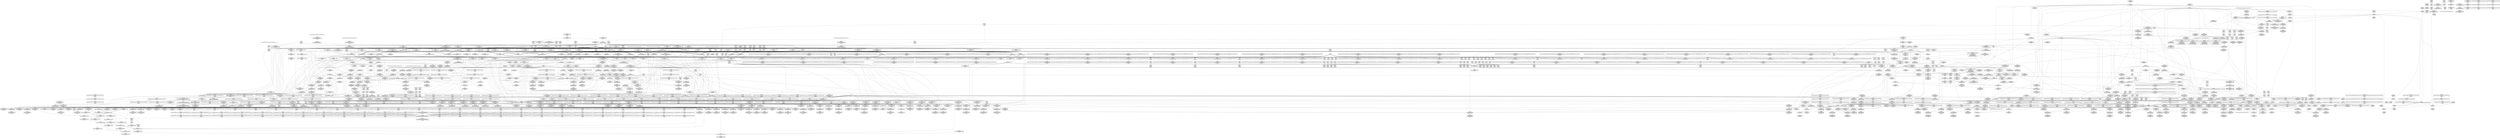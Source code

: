 digraph {
	CE0x4ae8c00 [shape=record,shape=Mrecord,label="{CE0x4ae8c00|socket_type_to_security_class:tmp43|security/selinux/hooks.c,1218|*SummSource*}"]
	CE0x4a035f0 [shape=record,shape=Mrecord,label="{CE0x4a035f0|i64*_getelementptr_inbounds_(_18_x_i64_,_18_x_i64_*___llvm_gcov_ctr341,_i64_0,_i64_8)|*Constant*|*SummSource*}"]
	CE0x4adcb50 [shape=record,shape=Mrecord,label="{CE0x4adcb50|default_protocol_dgram:tmp1|*SummSink*}"]
	CE0x49fe7e0 [shape=record,shape=Mrecord,label="{CE0x49fe7e0|selinux_socket_create:tmp2|*SummSource*}"]
	CE0x49ecc00 [shape=record,shape=Mrecord,label="{CE0x49ecc00|i32_3982|*Constant*}"]
	CE0x49ee1a0 [shape=record,shape=Mrecord,label="{CE0x49ee1a0|0:_i32,_4:_i32,_8:_i32,_12:_i32,_20:_i32,_:_CMRE_16,20_|*MultipleSource*|security/selinux/hooks.c,3982|security/selinux/hooks.c,3982|security/selinux/hooks.c,3995|Function::socket_sockcreate_sid&Arg::tsec::}"]
	CE0x4a50c50 [shape=record,shape=Mrecord,label="{CE0x4a50c50|get_current:tmp2|*SummSource*}"]
	CE0x49f4b00 [shape=record,shape=Mrecord,label="{CE0x49f4b00|i64_14|*Constant*}"]
	CE0x4b22890 [shape=record,shape=Mrecord,label="{CE0x4b22890|default_protocol_dgram:tmp6|security/selinux/hooks.c,1167|*SummSink*}"]
	CE0x4a535f0 [shape=record,shape=Mrecord,label="{CE0x4a535f0|socket_type_to_security_class:tmp15|security/selinux/hooks.c,1189|*SummSink*}"]
	CE0x4a80370 [shape=record,shape=Mrecord,label="{CE0x4a80370|socket_type_to_security_class:sw.default|*SummSource*}"]
	CE0x4ad8d50 [shape=record,shape=Mrecord,label="{CE0x4ad8d50|default_protocol_stream:tmp|*SummSink*}"]
	CE0x49e9080 [shape=record,shape=Mrecord,label="{CE0x49e9080|selinux_socket_create:tmp21|security/selinux/hooks.c,3982|*SummSource*}"]
	CE0x4a62d00 [shape=record,shape=Mrecord,label="{CE0x4a62d00|i64*_getelementptr_inbounds_(_57_x_i64_,_57_x_i64_*___llvm_gcov_ctr342,_i64_0,_i64_13)|*Constant*}"]
	CE0x4a46ed0 [shape=record,shape=Mrecord,label="{CE0x4a46ed0|i16_36|*Constant*|*SummSink*}"]
	CE0x4a3e500 [shape=record,shape=Mrecord,label="{CE0x4a3e500|socket_type_to_security_class:tmp54|security/selinux/hooks.c,1231|*SummSource*}"]
	CE0x4a2fa40 [shape=record,shape=Mrecord,label="{CE0x4a2fa40|i32_14|*Constant*|*SummSink*}"]
	CE0x4a46540 [shape=record,shape=Mrecord,label="{CE0x4a46540|i16_31|*Constant*|*SummSink*}"]
	CE0x4a30340 [shape=record,shape=Mrecord,label="{CE0x4a30340|i64**_getelementptr_inbounds_(_100_x_i64*_,_100_x_i64*_*___llvm_gcda_edge_table343,_i64_0,_i64_60)|*Constant*|*SummSource*}"]
	CE0x4aeedf0 [shape=record,shape=Mrecord,label="{CE0x4aeedf0|i64**_getelementptr_inbounds_(_100_x_i64*_,_100_x_i64*_*___llvm_gcda_edge_table343,_i64_0,_i64_96)|*Constant*|*SummSink*}"]
	CE0x4a82290 [shape=record,shape=Mrecord,label="{CE0x4a82290|socket_type_to_security_class:if.then|*SummSink*}"]
	CE0x4ad2a20 [shape=record,shape=Mrecord,label="{CE0x4ad2a20|default_protocol_stream:tmp7|security/selinux/hooks.c,1162|*SummSink*}"]
	CE0x4a2fb20 [shape=record,shape=Mrecord,label="{CE0x4a2fb20|_call_void___llvm_gcov_indirect_counter_increment(i32*___llvm_gcov_global_state_pred344,_i64**_getelementptr_inbounds_(_100_x_i64*_,_100_x_i64*_*___llvm_gcda_edge_table343,_i64_0,_i64_60)),_!dbg_!27741|security/selinux/hooks.c,1204}"]
	CE0x4a02c00 [shape=record,shape=Mrecord,label="{CE0x4a02c00|selinux_socket_create:security|security/selinux/hooks.c,3982|*SummSink*}"]
	CE0x4a05460 [shape=record,shape=Mrecord,label="{CE0x4a05460|selinux_socket_create:tmp27|security/selinux/hooks.c,3988}"]
	CE0x4a59310 [shape=record,shape=Mrecord,label="{CE0x4a59310|GLOBAL:security_transition_sid|*Constant*|*SummSource*}"]
	CE0x4a12800 [shape=record,shape=Mrecord,label="{CE0x4a12800|i32_0|*Constant*}"]
	CE0x4ad8de0 [shape=record,shape=Mrecord,label="{CE0x4ad8de0|default_protocol_stream:tmp1}"]
	CE0x49efe60 [shape=record,shape=Mrecord,label="{CE0x49efe60|selinux_socket_create:tmp6|security/selinux/hooks.c,3982|*SummSink*}"]
	CE0x4a37960 [shape=record,shape=Mrecord,label="{CE0x4a37960|selinux_socket_create:call16|security/selinux/hooks.c,3995}"]
	CE0x49fb860 [shape=record,shape=Mrecord,label="{CE0x49fb860|socket_type_to_security_class:tmp21|security/selinux/hooks.c,1192|*SummSink*}"]
	CE0x4a7f300 [shape=record,shape=Mrecord,label="{CE0x4a7f300|default_protocol_dgram:protocol|Function::default_protocol_dgram&Arg::protocol::|*SummSource*}"]
	CE0x4a77950 [shape=record,shape=Mrecord,label="{CE0x4a77950|i64**_getelementptr_inbounds_(_100_x_i64*_,_100_x_i64*_*___llvm_gcda_edge_table343,_i64_0,_i64_4)|*Constant*|*SummSource*}"]
	CE0x4a49f00 [shape=record,shape=Mrecord,label="{CE0x4a49f00|socket_type_to_security_class:tmp58|security/selinux/hooks.c,1235|*SummSource*}"]
	CE0x4a8d5a0 [shape=record,shape=Mrecord,label="{CE0x4a8d5a0|default_protocol_stream:bb|*SummSource*}"]
	CE0x4ade2d0 [shape=record,shape=Mrecord,label="{CE0x4ade2d0|socket_type_to_security_class:tmp35|security/selinux/hooks.c,1210}"]
	CE0x4a183c0 [shape=record,shape=Mrecord,label="{CE0x4a183c0|socket_sockcreate_sid:tmp1|*SummSource*}"]
	CE0x4a5aad0 [shape=record,shape=Mrecord,label="{CE0x4a5aad0|_ret_i32_%retval.0,_!dbg_!27728|security/selinux/avc.c,775|*SummSource*}"]
	CE0x4a4b550 [shape=record,shape=Mrecord,label="{CE0x4a4b550|i64_24|*Constant*|*SummSink*}"]
	CE0x4a39fa0 [shape=record,shape=Mrecord,label="{CE0x4a39fa0|i32_8|*Constant*|*SummSink*}"]
	CE0x4ad29b0 [shape=record,shape=Mrecord,label="{CE0x4ad29b0|default_protocol_stream:tmp7|security/selinux/hooks.c,1162|*SummSource*}"]
	CE0x4a35340 [shape=record,shape=Mrecord,label="{CE0x4a35340|selinux_socket_create:tmp33|security/selinux/hooks.c,3993}"]
	CE0x4a3abe0 [shape=record,shape=Mrecord,label="{CE0x4a3abe0|socket_type_to_security_class:tmp52|security/selinux/hooks.c,1229}"]
	CE0x4a80460 [shape=record,shape=Mrecord,label="{CE0x4a80460|socket_type_to_security_class:sw.default|*SummSink*}"]
	CE0x4a90210 [shape=record,shape=Mrecord,label="{CE0x4a90210|socket_sockcreate_sid:tmp12|*LoadInst*|security/selinux/hooks.c,3958}"]
	CE0x4a5f7f0 [shape=record,shape=Mrecord,label="{CE0x4a5f7f0|socket_type_to_security_class:tmp6|security/selinux/hooks.c,1181|*SummSink*}"]
	CE0x4a16bf0 [shape=record,shape=Mrecord,label="{CE0x4a16bf0|__llvm_gcov_indirect_counter_increment:predecessor|Function::__llvm_gcov_indirect_counter_increment&Arg::predecessor::|*SummSink*}"]
	CE0x4a13880 [shape=record,shape=Mrecord,label="{CE0x4a13880|default_protocol_stream:entry|*SummSink*}"]
	CE0x4ad4060 [shape=record,shape=Mrecord,label="{CE0x4ad4060|default_protocol_dgram:tmp5|security/selinux/hooks.c,1167}"]
	CE0x49f13b0 [shape=record,shape=Mrecord,label="{CE0x49f13b0|socket_type_to_security_class:protocol|Function::socket_type_to_security_class&Arg::protocol::}"]
	CE0x4a74ef0 [shape=record,shape=Mrecord,label="{CE0x4a74ef0|i32_15|*Constant*|*SummSink*}"]
	CE0x4ae1310 [shape=record,shape=Mrecord,label="{CE0x4ae1310|_call_void___llvm_gcov_indirect_counter_increment(i32*___llvm_gcov_global_state_pred344,_i64**_getelementptr_inbounds_(_100_x_i64*_,_100_x_i64*_*___llvm_gcda_edge_table343,_i64_0,_i64_80)),_!dbg_!27747|security/selinux/hooks.c,1214}"]
	CE0x4af1690 [shape=record,shape=Mrecord,label="{CE0x4af1690|socket_type_to_security_class:tmp48|security/selinux/hooks.c,1224|*SummSource*}"]
	CE0x4aa6360 [shape=record,shape=Mrecord,label="{CE0x4aa6360|_call_void___llvm_gcov_indirect_counter_increment(i32*___llvm_gcov_global_state_pred344,_i64**_getelementptr_inbounds_(_100_x_i64*_,_100_x_i64*_*___llvm_gcda_edge_table343,_i64_0,_i64_40)),_!dbg_!27738|security/selinux/hooks.c,1198|*SummSink*}"]
	CE0x4a7f420 [shape=record,shape=Mrecord,label="{CE0x4a7f420|default_protocol_dgram:protocol|Function::default_protocol_dgram&Arg::protocol::|*SummSink*}"]
	CE0x4a32ad0 [shape=record,shape=Mrecord,label="{CE0x4a32ad0|socket_sockcreate_sid:tmp14|security/selinux/hooks.c,3960|*SummSource*}"]
	CE0x4ade170 [shape=record,shape=Mrecord,label="{CE0x4ade170|socket_type_to_security_class:tmp34|security/selinux/hooks.c,1210|*SummSink*}"]
	CE0x4a12250 [shape=record,shape=Mrecord,label="{CE0x4a12250|%struct.task_struct*_(%struct.task_struct**)*_asm_movq_%gs:$_1:P_,$0_,_r,im,_dirflag_,_fpsr_,_flags_|*SummSink*}"]
	CE0x49f4310 [shape=record,shape=Mrecord,label="{CE0x49f4310|socket_sockcreate_sid:call|security/selinux/hooks.c,3958|*SummSource*}"]
	CE0x4adac10 [shape=record,shape=Mrecord,label="{CE0x4adac10|i64*_getelementptr_inbounds_(_5_x_i64_,_5_x_i64_*___llvm_gcov_ctr345,_i64_0,_i64_4)|*Constant*|*SummSink*}"]
	CE0x49eca70 [shape=record,shape=Mrecord,label="{CE0x49eca70|GLOBAL:lockdep_rcu_suspicious|*Constant*|*SummSource*}"]
	CE0x4a00d30 [shape=record,shape=Mrecord,label="{CE0x4a00d30|selinux_socket_create:tmp16|security/selinux/hooks.c,3982|*SummSink*}"]
	CE0x49ddfb0 [shape=record,shape=Mrecord,label="{CE0x49ddfb0|i64_1|*Constant*|*SummSource*}"]
	CE0x4a47630 [shape=record,shape=Mrecord,label="{CE0x4a47630|i16_35|*Constant*}"]
	CE0x4af4900 [shape=record,shape=Mrecord,label="{CE0x4af4900|socket_type_to_security_class:tmp51|security/selinux/hooks.c,1227|*SummSource*}"]
	CE0x4a39020 [shape=record,shape=Mrecord,label="{CE0x4a39020|avc_has_perm:ssid|Function::avc_has_perm&Arg::ssid::}"]
	CE0x4a2e980 [shape=record,shape=Mrecord,label="{CE0x4a2e980|i32_4|*Constant*}"]
	CE0x4a77bc0 [shape=record,shape=Mrecord,label="{CE0x4a77bc0|_ret_void}"]
	CE0x4a50270 [shape=record,shape=Mrecord,label="{CE0x4a50270|socket_type_to_security_class:tmp14|security/selinux/hooks.c,1189|*SummSource*}"]
	CE0x4a385b0 [shape=record,shape=Mrecord,label="{CE0x4a385b0|avc_has_perm:entry}"]
	CE0x4a8a9b0 [shape=record,shape=Mrecord,label="{CE0x4a8a9b0|socket_sockcreate_sid:bb|*SummSink*}"]
	CE0x49dfa90 [shape=record,shape=Mrecord,label="{CE0x49dfa90|i64_3|*Constant*|*SummSource*}"]
	CE0x4ae8260 [shape=record,shape=Mrecord,label="{CE0x4ae8260|i64**_getelementptr_inbounds_(_100_x_i64*_,_100_x_i64*_*___llvm_gcda_edge_table343,_i64_0,_i64_88)|*Constant*|*SummSource*}"]
	CE0x4a3f570 [shape=record,shape=Mrecord,label="{CE0x4a3f570|_call_void___llvm_gcov_indirect_counter_increment(i32*___llvm_gcov_global_state_pred344,_i64**_getelementptr_inbounds_(_100_x_i64*_,_100_x_i64*_*___llvm_gcda_edge_table343,_i64_0,_i64_0)),_!dbg_!27756|security/selinux/hooks.c,1234|*SummSource*}"]
	CE0x4a358e0 [shape=record,shape=Mrecord,label="{CE0x4a358e0|selinux_socket_create:tmp33|security/selinux/hooks.c,3993|*SummSink*}"]
	CE0x49ea190 [shape=record,shape=Mrecord,label="{CE0x49ea190|i64*_getelementptr_inbounds_(_18_x_i64_,_18_x_i64_*___llvm_gcov_ctr341,_i64_0,_i64_6)|*Constant*|*SummSink*}"]
	CE0x4ae4bb0 [shape=record,shape=Mrecord,label="{CE0x4ae4bb0|socket_type_to_security_class:tmp40|security/selinux/hooks.c,1216}"]
	CE0x4a500b0 [shape=record,shape=Mrecord,label="{CE0x4a500b0|i64*_getelementptr_inbounds_(_57_x_i64_,_57_x_i64_*___llvm_gcov_ctr342,_i64_0,_i64_23)|*Constant*}"]
	CE0x4a68050 [shape=record,shape=Mrecord,label="{CE0x4a68050|socket_type_to_security_class:tmp56|security/selinux/hooks.c,1234}"]
	CE0x4a169d0 [shape=record,shape=Mrecord,label="{CE0x4a169d0|__llvm_gcov_indirect_counter_increment:predecessor|Function::__llvm_gcov_indirect_counter_increment&Arg::predecessor::|*SummSource*}"]
	CE0x4a5cec0 [shape=record,shape=Mrecord,label="{CE0x4a5cec0|GLOBAL:current_task|Global_var:current_task|*SummSource*}"]
	CE0x4a71050 [shape=record,shape=Mrecord,label="{CE0x4a71050|socket_type_to_security_class:tmp32|security/selinux/hooks.c,1208|*SummSink*}"]
	CE0x4a5cc70 [shape=record,shape=Mrecord,label="{CE0x4a5cc70|get_current:bb}"]
	CE0x4a746a0 [shape=record,shape=Mrecord,label="{CE0x4a746a0|socket_type_to_security_class:sw.bb21|*SummSource*}"]
	CE0x4a05580 [shape=record,shape=Mrecord,label="{CE0x4a05580|selinux_socket_create:tmp27|security/selinux/hooks.c,3988|*SummSource*}"]
	CE0x4a81b50 [shape=record,shape=Mrecord,label="{CE0x4a81b50|socket_type_to_security_class:sw.bb|*SummSource*}"]
	CE0x4a8dbb0 [shape=record,shape=Mrecord,label="{CE0x4a8dbb0|socket_sockcreate_sid:sid2|security/selinux/hooks.c,3958|*SummSource*}"]
	CE0x4a12170 [shape=record,shape=Mrecord,label="{CE0x4a12170|%struct.task_struct*_(%struct.task_struct**)*_asm_movq_%gs:$_1:P_,$0_,_r,im,_dirflag_,_fpsr_,_flags_}"]
	CE0x4a48520 [shape=record,shape=Mrecord,label="{CE0x4a48520|i16_33|*Constant*|*SummSink*}"]
	CE0x4ad9180 [shape=record,shape=Mrecord,label="{CE0x4ad9180|default_protocol_stream:lor.end|*SummSink*}"]
	CE0x4a33da0 [shape=record,shape=Mrecord,label="{CE0x4a33da0|__llvm_gcov_indirect_counter_increment:tmp6|*SummSink*}"]
	CE0x49fb360 [shape=record,shape=Mrecord,label="{CE0x49fb360|socket_type_to_security_class:tmp21|security/selinux/hooks.c,1192|*SummSource*}"]
	CE0x4a8fae0 [shape=record,shape=Mrecord,label="{CE0x4a8fae0|socket_sockcreate_sid:tmp4|security/selinux/hooks.c,3953|*SummSource*}"]
	CE0x4a45650 [shape=record,shape=Mrecord,label="{CE0x4a45650|i16_21|*Constant*}"]
	CE0x4a2e030 [shape=record,shape=Mrecord,label="{CE0x4a2e030|i32_3|*Constant*|*SummSink*}"]
	CE0x4a3c9c0 [shape=record,shape=Mrecord,label="{CE0x4a3c9c0|_call_void___llvm_gcov_indirect_counter_increment(i32*___llvm_gcov_global_state_pred344,_i64**_getelementptr_inbounds_(_100_x_i64*_,_100_x_i64*_*___llvm_gcda_edge_table343,_i64_0,_i64_24)),_!dbg_!27755|security/selinux/hooks.c,1231}"]
	CE0x4a712c0 [shape=record,shape=Mrecord,label="{CE0x4a712c0|socket_type_to_security_class:tmp33|security/selinux/hooks.c,1208|*SummSource*}"]
	CE0x4a0c120 [shape=record,shape=Mrecord,label="{CE0x4a0c120|socket_type_to_security_class:sw.bb13|*SummSource*}"]
	CE0x4a0ae70 [shape=record,shape=Mrecord,label="{CE0x4a0ae70|_call_void_lockdep_rcu_suspicious(i8*_getelementptr_inbounds_(_25_x_i8_,_25_x_i8_*_.str3,_i32_0,_i32_0),_i32_3982,_i8*_getelementptr_inbounds_(_45_x_i8_,_45_x_i8_*_.str12,_i32_0,_i32_0))_#10,_!dbg_!27732|security/selinux/hooks.c,3982|*SummSink*}"]
	CE0x4a898d0 [shape=record,shape=Mrecord,label="{CE0x4a898d0|socket_sockcreate_sid:tmp11|security/selinux/hooks.c,3958}"]
	CE0x4a51450 [shape=record,shape=Mrecord,label="{CE0x4a51450|GLOBAL:__llvm_gcov_global_state_pred344|Global_var:__llvm_gcov_global_state_pred344|*SummSink*}"]
	CE0x4a47200 [shape=record,shape=Mrecord,label="{CE0x4a47200|i16_23|*Constant*|*SummSink*}"]
	CE0x4a48c80 [shape=record,shape=Mrecord,label="{CE0x4a48c80|socket_type_to_security_class:retval.0}"]
	CE0x4a8d6d0 [shape=record,shape=Mrecord,label="{CE0x4a8d6d0|__llvm_gcov_indirect_counter_increment:exit}"]
	CE0x49d0440 [shape=record,shape=Mrecord,label="{CE0x49d0440|selinux_socket_create:tmp1}"]
	CE0x4a279e0 [shape=record,shape=Mrecord,label="{CE0x4a279e0|selinux_socket_create:tmp30|security/selinux/hooks.c,3992|*SummSource*}"]
	CE0x4a77a50 [shape=record,shape=Mrecord,label="{CE0x4a77a50|i64**_getelementptr_inbounds_(_100_x_i64*_,_100_x_i64*_*___llvm_gcda_edge_table343,_i64_0,_i64_4)|*Constant*|*SummSink*}"]
	CE0x4a45160 [shape=record,shape=Mrecord,label="{CE0x4a45160|i16_40|*Constant*|*SummSource*}"]
	CE0x4a59870 [shape=record,shape=Mrecord,label="{CE0x4a59870|i64*_getelementptr_inbounds_(_6_x_i64_,_6_x_i64_*___llvm_gcov_ctr347,_i64_0,_i64_5)|*Constant*}"]
	CE0x4a2db10 [shape=record,shape=Mrecord,label="{CE0x4a2db10|i64**_getelementptr_inbounds_(_100_x_i64*_,_100_x_i64*_*___llvm_gcda_edge_table343,_i64_0,_i64_12)|*Constant*}"]
	CE0x49fa9d0 [shape=record,shape=Mrecord,label="{CE0x49fa9d0|selinux_socket_create:sid|security/selinux/hooks.c,3995|*SummSource*}"]
	CE0x4a88840 [shape=record,shape=Mrecord,label="{CE0x4a88840|socket_sockcreate_sid:tmp3|security/selinux/hooks.c,3953}"]
	CE0x4a80a70 [shape=record,shape=Mrecord,label="{CE0x4a80a70|socket_type_to_security_class:sw.bb18|*SummSource*}"]
	CE0x4adece0 [shape=record,shape=Mrecord,label="{CE0x4adece0|_call_void___llvm_gcov_indirect_counter_increment(i32*___llvm_gcov_global_state_pred344,_i64**_getelementptr_inbounds_(_100_x_i64*_,_100_x_i64*_*___llvm_gcda_edge_table343,_i64_0,_i64_76)),_!dbg_!27746|security/selinux/hooks.c,1212|*SummSource*}"]
	CE0x4a18350 [shape=record,shape=Mrecord,label="{CE0x4a18350|socket_sockcreate_sid:tmp1}"]
	CE0x49d0230 [shape=record,shape=Mrecord,label="{CE0x49d0230|selinux_socket_create:if.then9|*SummSink*}"]
	CE0x4a52d00 [shape=record,shape=Mrecord,label="{CE0x4a52d00|socket_type_to_security_class:if.then|*SummSource*}"]
	CE0x4a373a0 [shape=record,shape=Mrecord,label="{CE0x4a373a0|selinux_socket_create:tmp35|security/selinux/hooks.c,3995|*SummSink*}"]
	CE0x4a761c0 [shape=record,shape=Mrecord,label="{CE0x4a761c0|socket_type_to_security_class:tmp10|security/selinux/hooks.c,1186|*SummSource*}"]
	CE0x4a82960 [shape=record,shape=Mrecord,label="{CE0x4a82960|__llvm_gcov_indirect_counter_increment:tmp2|*SummSource*}"]
	CE0x4a90470 [shape=record,shape=Mrecord,label="{CE0x4a90470|default_protocol_stream:lor.end|*SummSource*}"]
	CE0x4a61fe0 [shape=record,shape=Mrecord,label="{CE0x4a61fe0|GLOBAL:default_protocol_stream|*Constant*|*SummSource*}"]
	CE0x49dd220 [shape=record,shape=Mrecord,label="{CE0x49dd220|socket_type_to_security_class:if.else9|*SummSink*}"]
	CE0x4a0b250 [shape=record,shape=Mrecord,label="{CE0x4a0b250|socket_type_to_security_class:sw.bb2}"]
	CE0x4a673d0 [shape=record,shape=Mrecord,label="{CE0x4a673d0|__llvm_gcov_indirect_counter_increment:tmp3|*SummSource*}"]
	CE0x4a7cbe0 [shape=record,shape=Mrecord,label="{CE0x4a7cbe0|socket_sockcreate_sid:tmp2|*LoadInst*|security/selinux/hooks.c,3953|*SummSource*}"]
	CE0x49f8a10 [shape=record,shape=Mrecord,label="{CE0x49f8a10|GLOBAL:__llvm_gcov_ctr346|Global_var:__llvm_gcov_ctr346|*SummSink*}"]
	CE0x49edee0 [shape=record,shape=Mrecord,label="{CE0x49edee0|selinux_socket_create:tmp2}"]
	"CONST[source:0(mediator),value:0(static)][purpose:{operation}]"
	CE0x4a12060 [shape=record,shape=Mrecord,label="{CE0x4a12060|socket_type_to_security_class:type|Function::socket_type_to_security_class&Arg::type::}"]
	CE0x4a45dd0 [shape=record,shape=Mrecord,label="{CE0x4a45dd0|i16_44|*Constant*|*SummSource*}"]
	CE0x4a3a210 [shape=record,shape=Mrecord,label="{CE0x4a3a210|%struct.common_audit_data*_null|*Constant*}"]
	CE0x4a85610 [shape=record,shape=Mrecord,label="{CE0x4a85610|i32_6|*Constant*|*SummSink*}"]
	CE0x4a4bbe0 [shape=record,shape=Mrecord,label="{CE0x4a4bbe0|socket_type_to_security_class:tmp17|security/selinux/hooks.c,1191|*SummSource*}"]
	CE0x4a07b70 [shape=record,shape=Mrecord,label="{CE0x4a07b70|selinux_socket_create:tmp19|security/selinux/hooks.c,3982|*SummSource*}"]
	CE0x4a3a5e0 [shape=record,shape=Mrecord,label="{CE0x4a3a5e0|%struct.common_audit_data*_null|*Constant*|*SummSink*}"]
	CE0x423c130 [shape=record,shape=Mrecord,label="{CE0x423c130|GLOBAL:__llvm_gcov_ctr341|Global_var:__llvm_gcov_ctr341|*SummSink*}"]
	CE0x4a86e40 [shape=record,shape=Mrecord,label="{CE0x4a86e40|socket_sockcreate_sid:tmp6|security/selinux/hooks.c,3953|*SummSink*}"]
	CE0x4af2690 [shape=record,shape=Mrecord,label="{CE0x4af2690|_call_void___llvm_gcov_indirect_counter_increment(i32*___llvm_gcov_global_state_pred344,_i64**_getelementptr_inbounds_(_100_x_i64*_,_100_x_i64*_*___llvm_gcda_edge_table343,_i64_0,_i64_16)),_!dbg_!27753|security/selinux/hooks.c,1227}"]
	CE0x4ae82d0 [shape=record,shape=Mrecord,label="{CE0x4ae82d0|i64**_getelementptr_inbounds_(_100_x_i64*_,_100_x_i64*_*___llvm_gcda_edge_table343,_i64_0,_i64_88)|*Constant*|*SummSink*}"]
	CE0x4ae9160 [shape=record,shape=Mrecord,label="{CE0x4ae9160|socket_type_to_security_class:tmp43|security/selinux/hooks.c,1218|*SummSink*}"]
	CE0x49ec880 [shape=record,shape=Mrecord,label="{CE0x49ec880|selinux_socket_create:tmp1|*SummSource*}"]
	CE0x49d85b0 [shape=record,shape=Mrecord,label="{CE0x49d85b0|selinux_socket_create:if.end15}"]
	CE0x4a7cb70 [shape=record,shape=Mrecord,label="{CE0x4a7cb70|socket_sockcreate_sid:tmp2|*LoadInst*|security/selinux/hooks.c,3953}"]
	CE0x4a6efb0 [shape=record,shape=Mrecord,label="{CE0x4a6efb0|i64**_getelementptr_inbounds_(_100_x_i64*_,_100_x_i64*_*___llvm_gcda_edge_table343,_i64_0,_i64_72)|*Constant*|*SummSource*}"]
	CE0x4a47db0 [shape=record,shape=Mrecord,label="{CE0x4a47db0|i16_20|*Constant*|*SummSource*}"]
	CE0x49fd5f0 [shape=record,shape=Mrecord,label="{CE0x49fd5f0|selinux_socket_create:land.lhs.true|*SummSink*}"]
	CE0x4a12510 [shape=record,shape=Mrecord,label="{CE0x4a12510|socket_type_to_security_class:if.else9|*SummSource*}"]
	CE0x4a6f220 [shape=record,shape=Mrecord,label="{CE0x4a6f220|socket_type_to_security_class:tmp34|security/selinux/hooks.c,1210|*SummSource*}"]
	CE0x4af1b50 [shape=record,shape=Mrecord,label="{CE0x4af1b50|socket_type_to_security_class:tmp48|security/selinux/hooks.c,1224|*SummSink*}"]
	CE0x4a4b830 [shape=record,shape=Mrecord,label="{CE0x4a4b830|socket_type_to_security_class:tmp16|security/selinux/hooks.c,1191|*SummSink*}"]
	CE0x4ad9900 [shape=record,shape=Mrecord,label="{CE0x4ad9900|default_protocol_stream:tmp|*SummSource*}"]
	CE0x4a0f770 [shape=record,shape=Mrecord,label="{CE0x4a0f770|_call_void_mcount()_#3|*SummSink*}"]
	CE0x4a5a4f0 [shape=record,shape=Mrecord,label="{CE0x4a5a4f0|socket_type_to_security_class:tmp3|security/selinux/hooks.c,1177}"]
	CE0x4a5ff60 [shape=record,shape=Mrecord,label="{CE0x4a5ff60|socket_type_to_security_class:tmp7|security/selinux/hooks.c,1181|*SummSink*}"]
	CE0x4a01c40 [shape=record,shape=Mrecord,label="{CE0x4a01c40|GLOBAL:socket_type_to_security_class|*Constant*|*SummSource*}"]
	CE0x4af58e0 [shape=record,shape=Mrecord,label="{CE0x4af58e0|_call_void___llvm_gcov_indirect_counter_increment(i32*___llvm_gcov_global_state_pred344,_i64**_getelementptr_inbounds_(_100_x_i64*_,_100_x_i64*_*___llvm_gcda_edge_table343,_i64_0,_i64_20)),_!dbg_!27754|security/selinux/hooks.c,1229|*SummSink*}"]
	CE0x4ae32a0 [shape=record,shape=Mrecord,label="{CE0x4ae32a0|i64*_getelementptr_inbounds_(_57_x_i64_,_57_x_i64_*___llvm_gcov_ctr342,_i64_0,_i64_46)|*Constant*|*SummSink*}"]
	CE0x4aef4b0 [shape=record,shape=Mrecord,label="{CE0x4aef4b0|socket_type_to_security_class:tmp46|security/selinux/hooks.c,1222|*SummSink*}"]
	CE0x4a6d7b0 [shape=record,shape=Mrecord,label="{CE0x4a6d7b0|_call_void___llvm_gcov_indirect_counter_increment(i32*___llvm_gcov_global_state_pred344,_i64**_getelementptr_inbounds_(_100_x_i64*_,_100_x_i64*_*___llvm_gcda_edge_table343,_i64_0,_i64_72)),_!dbg_!27745|security/selinux/hooks.c,1210|*SummSource*}"]
	CE0x4a111a0 [shape=record,shape=Mrecord,label="{CE0x4a111a0|selinux_socket_create:tmp13|security/selinux/hooks.c,3982|*SummSink*}"]
	CE0x4ad1710 [shape=record,shape=Mrecord,label="{CE0x4ad1710|i64*_getelementptr_inbounds_(_5_x_i64_,_5_x_i64_*___llvm_gcov_ctr345,_i64_0,_i64_3)|*Constant*}"]
	CE0x4af1490 [shape=record,shape=Mrecord,label="{CE0x4af1490|i64**_getelementptr_inbounds_(_100_x_i64*_,_100_x_i64*_*___llvm_gcda_edge_table343,_i64_0,_i64_56)|*Constant*|*SummSink*}"]
	CE0x4a711b0 [shape=record,shape=Mrecord,label="{CE0x4a711b0|socket_type_to_security_class:tmp33|security/selinux/hooks.c,1208}"]
	CE0x4a2bc50 [shape=record,shape=Mrecord,label="{CE0x4a2bc50|socket_type_to_security_class:tmp27|security/selinux/hooks.c,1198}"]
	CE0x4ae8660 [shape=record,shape=Mrecord,label="{CE0x4ae8660|i64*_getelementptr_inbounds_(_57_x_i64_,_57_x_i64_*___llvm_gcov_ctr342,_i64_0,_i64_48)|*Constant*|*SummSource*}"]
	CE0x4a4e100 [shape=record,shape=Mrecord,label="{CE0x4a4e100|socket_type_to_security_class:tmp23|security/selinux/hooks.c,1194}"]
	CE0x4a88c50 [shape=record,shape=Mrecord,label="{CE0x4a88c50|default_protocol_dgram:cmp|security/selinux/hooks.c,1167}"]
	CE0x4a62f90 [shape=record,shape=Mrecord,label="{CE0x4a62f90|i64*_getelementptr_inbounds_(_57_x_i64_,_57_x_i64_*___llvm_gcov_ctr342,_i64_0,_i64_13)|*Constant*|*SummSource*}"]
	CE0x49fcd50 [shape=record,shape=Mrecord,label="{CE0x49fcd50|selinux_socket_create:tmp3}"]
	CE0x4a36e30 [shape=record,shape=Mrecord,label="{CE0x4a36e30|selinux_socket_create:tmp35|security/selinux/hooks.c,3995}"]
	CE0x4a5a870 [shape=record,shape=Mrecord,label="{CE0x4a5a870|avc_has_perm:auditdata|Function::avc_has_perm&Arg::auditdata::}"]
	CE0x4ae07d0 [shape=record,shape=Mrecord,label="{CE0x4ae07d0|socket_type_to_security_class:tmp36|security/selinux/hooks.c,1212|*SummSink*}"]
	CE0x49f05e0 [shape=record,shape=Mrecord,label="{CE0x49f05e0|get_current:tmp1}"]
	CE0x4a0ea40 [shape=record,shape=Mrecord,label="{CE0x4a0ea40|socket_type_to_security_class:tmp4|security/selinux/hooks.c,1179|*SummSource*}"]
	CE0x4a17680 [shape=record,shape=Mrecord,label="{CE0x4a17680|socket_sockcreate_sid:tmp7|security/selinux/hooks.c,3954}"]
	CE0x4a45770 [shape=record,shape=Mrecord,label="{CE0x4a45770|i16_21|*Constant*|*SummSource*}"]
	CE0x4a6ab40 [shape=record,shape=Mrecord,label="{CE0x4a6ab40|socket_type_to_security_class:tmp30|security/selinux/hooks.c,1206}"]
	CE0x4a80150 [shape=record,shape=Mrecord,label="{CE0x4a80150|i64_1|*Constant*}"]
	CE0x49f49c0 [shape=record,shape=Mrecord,label="{CE0x49f49c0|selinux_socket_create:tmp29|security/selinux/hooks.c,3992}"]
	CE0x4a02b20 [shape=record,shape=Mrecord,label="{CE0x4a02b20|COLLAPSED:_CMRE:_elem_0::|security/selinux/hooks.c,3982}"]
	CE0x4a2b3c0 [shape=record,shape=Mrecord,label="{CE0x4a2b3c0|i64**_getelementptr_inbounds_(_100_x_i64*_,_100_x_i64*_*___llvm_gcda_edge_table343,_i64_0,_i64_40)|*Constant*|*SummSource*}"]
	CE0x49e75c0 [shape=record,shape=Mrecord,label="{CE0x49e75c0|selinux_socket_create:tobool8|security/selinux/hooks.c,3987}"]
	CE0x4a051d0 [shape=record,shape=Mrecord,label="{CE0x4a051d0|i64*_getelementptr_inbounds_(_18_x_i64_,_18_x_i64_*___llvm_gcov_ctr341,_i64_0,_i64_12)|*Constant*|*SummSource*}"]
	CE0x4a61f70 [shape=record,shape=Mrecord,label="{CE0x4a61f70|GLOBAL:default_protocol_stream|*Constant*}"]
	CE0x4a3ec30 [shape=record,shape=Mrecord,label="{CE0x4a3ec30|socket_type_to_security_class:tmp55|security/selinux/hooks.c,1231|*SummSource*}"]
	CE0x4a2ee70 [shape=record,shape=Mrecord,label="{CE0x4a2ee70|i32_13|*Constant*|*SummSink*}"]
	CE0x4a02060 [shape=record,shape=Mrecord,label="{CE0x4a02060|socket_type_to_security_class:entry|*SummSource*}"]
	CE0x4aa4f60 [shape=record,shape=Mrecord,label="{CE0x4aa4f60|i64**_getelementptr_inbounds_(_100_x_i64*_,_100_x_i64*_*___llvm_gcda_edge_table343,_i64_0,_i64_52)|*Constant*|*SummSink*}"]
	CE0x4a99610 [shape=record,shape=Mrecord,label="{CE0x4a99610|default_protocol_dgram:lor.ext|security/selinux/hooks.c,1167|*SummSource*}"]
	CE0x4ada990 [shape=record,shape=Mrecord,label="{CE0x4ada990|i64*_getelementptr_inbounds_(_5_x_i64_,_5_x_i64_*___llvm_gcov_ctr345,_i64_0,_i64_4)|*Constant*|*SummSource*}"]
	CE0x4a72590 [shape=record,shape=Mrecord,label="{CE0x4a72590|_call_void___llvm_gcov_indirect_counter_increment(i32*___llvm_gcov_global_state_pred344,_i64**_getelementptr_inbounds_(_100_x_i64*_,_100_x_i64*_*___llvm_gcda_edge_table343,_i64_0,_i64_28)),_!dbg_!27721|security/selinux/hooks.c,1181|*SummSink*}"]
	CE0x4a450c0 [shape=record,shape=Mrecord,label="{CE0x4a450c0|i16_40|*Constant*}"]
	CE0x4a154c0 [shape=record,shape=Mrecord,label="{CE0x4a154c0|i32_5|*Constant*|*SummSource*}"]
	CE0x49f0280 [shape=record,shape=Mrecord,label="{CE0x49f0280|selinux_socket_create:bb|*SummSink*}"]
	CE0x4a6ebd0 [shape=record,shape=Mrecord,label="{CE0x4a6ebd0|i64**_getelementptr_inbounds_(_100_x_i64*_,_100_x_i64*_*___llvm_gcda_edge_table343,_i64_0,_i64_72)|*Constant*}"]
	CE0x4a3be80 [shape=record,shape=Mrecord,label="{CE0x4a3be80|socket_type_to_security_class:tmp52|security/selinux/hooks.c,1229|*SummSink*}"]
	CE0x4a60970 [shape=record,shape=Mrecord,label="{CE0x4a60970|i32_16|*Constant*|*SummSink*}"]
	CE0x4a788b0 [shape=record,shape=Mrecord,label="{CE0x4a788b0|socket_type_to_security_class:tmp6|security/selinux/hooks.c,1181}"]
	CE0x4a85f80 [shape=record,shape=Mrecord,label="{CE0x4a85f80|i64*_getelementptr_inbounds_(_6_x_i64_,_6_x_i64_*___llvm_gcov_ctr347,_i64_0,_i64_3)|*Constant*}"]
	CE0x4ad8a80 [shape=record,shape=Mrecord,label="{CE0x4ad8a80|_call_void_mcount()_#3}"]
	CE0x4af0220 [shape=record,shape=Mrecord,label="{CE0x4af0220|_call_void___llvm_gcov_indirect_counter_increment(i32*___llvm_gcov_global_state_pred344,_i64**_getelementptr_inbounds_(_100_x_i64*_,_100_x_i64*_*___llvm_gcda_edge_table343,_i64_0,_i64_56)),_!dbg_!27752|security/selinux/hooks.c,1224|*SummSink*}"]
	CE0x4a11640 [shape=record,shape=Mrecord,label="{CE0x4a11640|socket_type_to_security_class:sw.bb25}"]
	CE0x4a781b0 [shape=record,shape=Mrecord,label="{CE0x4a781b0|_call_void___llvm_gcov_indirect_counter_increment(i32*___llvm_gcov_global_state_pred344,_i64**_getelementptr_inbounds_(_100_x_i64*_,_100_x_i64*_*___llvm_gcda_edge_table343,_i64_0,_i64_32)),_!dbg_!27718|security/selinux/hooks.c,1177}"]
	CE0x4a29120 [shape=record,shape=Mrecord,label="{CE0x4a29120|socket_sockcreate_sid:tsec|Function::socket_sockcreate_sid&Arg::tsec::}"]
	CE0x4a0ae00 [shape=record,shape=Mrecord,label="{CE0x4a0ae00|_call_void_lockdep_rcu_suspicious(i8*_getelementptr_inbounds_(_25_x_i8_,_25_x_i8_*_.str3,_i32_0,_i32_0),_i32_3982,_i8*_getelementptr_inbounds_(_45_x_i8_,_45_x_i8_*_.str12,_i32_0,_i32_0))_#10,_!dbg_!27732|security/selinux/hooks.c,3982|*SummSource*}"]
	CE0x4a51390 [shape=record,shape=Mrecord,label="{CE0x4a51390|GLOBAL:__llvm_gcov_global_state_pred344|Global_var:__llvm_gcov_global_state_pred344|*SummSource*}"]
	CE0x4a03bd0 [shape=record,shape=Mrecord,label="{CE0x4a03bd0|GLOBAL:get_current|*Constant*}"]
	CE0x4a28f50 [shape=record,shape=Mrecord,label="{CE0x4a28f50|socket_sockcreate_sid:entry|*SummSource*}"]
	"CONST[source:2(external),value:0(static)][purpose:{operation}][SrcIdx:0]"
	CE0x4ae2c50 [shape=record,shape=Mrecord,label="{CE0x4ae2c50|i64**_getelementptr_inbounds_(_100_x_i64*_,_100_x_i64*_*___llvm_gcda_edge_table343,_i64_0,_i64_80)|*Constant*|*SummSink*}"]
	CE0x4a83fd0 [shape=record,shape=Mrecord,label="{CE0x4a83fd0|socket_sockcreate_sid:sockcreate_sid1|security/selinux/hooks.c,3954}"]
	CE0x4a320c0 [shape=record,shape=Mrecord,label="{CE0x4a320c0|socket_type_to_security_class:tmp28|security/selinux/hooks.c,1204|*SummSource*}"]
	CE0x4a51d70 [shape=record,shape=Mrecord,label="{CE0x4a51d70|socket_type_to_security_class:sw.bb14}"]
	CE0x49e7d70 [shape=record,shape=Mrecord,label="{CE0x49e7d70|selinux_socket_create:tobool1|security/selinux/hooks.c,3982|*SummSource*}"]
	CE0x49cfb80 [shape=record,shape=Mrecord,label="{CE0x49cfb80|selinux_socket_create:land.lhs.true2|*SummSink*}"]
	CE0x4ada680 [shape=record,shape=Mrecord,label="{CE0x4ada680|i64*_getelementptr_inbounds_(_5_x_i64_,_5_x_i64_*___llvm_gcov_ctr345,_i64_0,_i64_4)|*Constant*}"]
	CE0x4a157b0 [shape=record,shape=Mrecord,label="{CE0x4a157b0|get_current:tmp3}"]
	CE0x4a3d0d0 [shape=record,shape=Mrecord,label="{CE0x4a3d0d0|_call_void___llvm_gcov_indirect_counter_increment(i32*___llvm_gcov_global_state_pred344,_i64**_getelementptr_inbounds_(_100_x_i64*_,_100_x_i64*_*___llvm_gcda_edge_table343,_i64_0,_i64_24)),_!dbg_!27755|security/selinux/hooks.c,1231|*SummSink*}"]
	CE0x4a7e730 [shape=record,shape=Mrecord,label="{CE0x4a7e730|GLOBAL:default_protocol_dgram|*Constant*}"]
	CE0x49ea0d0 [shape=record,shape=Mrecord,label="{CE0x49ea0d0|i64*_getelementptr_inbounds_(_18_x_i64_,_18_x_i64_*___llvm_gcov_ctr341,_i64_0,_i64_6)|*Constant*|*SummSource*}"]
	CE0x4a2f270 [shape=record,shape=Mrecord,label="{CE0x4a2f270|i32_9|*Constant*|*SummSink*}"]
	CE0x4a888b0 [shape=record,shape=Mrecord,label="{CE0x4a888b0|socket_sockcreate_sid:tmp3|security/selinux/hooks.c,3953|*SummSource*}"]
	CE0x4a77770 [shape=record,shape=Mrecord,label="{CE0x4a77770|socket_sockcreate_sid:tmp9|*LoadInst*|security/selinux/hooks.c,3954|*SummSink*}"]
	CE0x4a5b160 [shape=record,shape=Mrecord,label="{CE0x4a5b160|selinux_socket_create:retval.0|*SummSource*}"]
	CE0x4a3e300 [shape=record,shape=Mrecord,label="{CE0x4a3e300|i64**_getelementptr_inbounds_(_100_x_i64*_,_100_x_i64*_*___llvm_gcda_edge_table343,_i64_0,_i64_24)|*Constant*|*SummSink*}"]
	CE0x49fd2d0 [shape=record,shape=Mrecord,label="{CE0x49fd2d0|selinux_socket_create:cred|security/selinux/hooks.c,3982|*SummSource*}"]
	CE0x4a7e0a0 [shape=record,shape=Mrecord,label="{CE0x4a7e0a0|i64**_getelementptr_inbounds_(_100_x_i64*_,_100_x_i64*_*___llvm_gcda_edge_table343,_i64_0,_i64_48)|*Constant*}"]
	CE0x4a76380 [shape=record,shape=Mrecord,label="{CE0x4a76380|socket_type_to_security_class:tmp10|security/selinux/hooks.c,1186|*SummSink*}"]
	CE0x4a7a200 [shape=record,shape=Mrecord,label="{CE0x4a7a200|socket_type_to_security_class:tmp45|security/selinux/hooks.c,1220}"]
	CE0x4a49da0 [shape=record,shape=Mrecord,label="{CE0x4a49da0|i64*_getelementptr_inbounds_(_57_x_i64_,_57_x_i64_*___llvm_gcov_ctr342,_i64_0,_i64_56)|*Constant*}"]
	CE0x4a4dac0 [shape=record,shape=Mrecord,label="{CE0x4a4dac0|socket_type_to_security_class:tmp22|security/selinux/hooks.c,1194|*SummSource*}"]
	CE0x4a8da40 [shape=record,shape=Mrecord,label="{CE0x4a8da40|socket_sockcreate_sid:sid2|security/selinux/hooks.c,3958}"]
	CE0x4a52f70 [shape=record,shape=Mrecord,label="{CE0x4a52f70|socket_sockcreate_sid:sockcreate_sid|security/selinux/hooks.c,3953|*SummSource*}"]
	CE0x4a48740 [shape=record,shape=Mrecord,label="{CE0x4a48740|i16_37|*Constant*|*SummSource*}"]
	CE0x4af4690 [shape=record,shape=Mrecord,label="{CE0x4af4690|socket_type_to_security_class:tmp50|security/selinux/hooks.c,1227|*SummSink*}"]
	CE0x4a264a0 [shape=record,shape=Mrecord,label="{CE0x4a264a0|_call_void___llvm_gcov_indirect_counter_increment(i32*___llvm_gcov_global_state_pred344,_i64**_getelementptr_inbounds_(_100_x_i64*_,_100_x_i64*_*___llvm_gcda_edge_table343,_i64_0,_i64_36)),_!dbg_!27720|security/selinux/hooks.c,1179|*SummSource*}"]
	CE0x4af47f0 [shape=record,shape=Mrecord,label="{CE0x4af47f0|socket_type_to_security_class:tmp51|security/selinux/hooks.c,1227}"]
	CE0x4a26430 [shape=record,shape=Mrecord,label="{CE0x4a26430|_call_void___llvm_gcov_indirect_counter_increment(i32*___llvm_gcov_global_state_pred344,_i64**_getelementptr_inbounds_(_100_x_i64*_,_100_x_i64*_*___llvm_gcda_edge_table343,_i64_0,_i64_36)),_!dbg_!27720|security/selinux/hooks.c,1179}"]
	CE0x4a7f020 [shape=record,shape=Mrecord,label="{CE0x4a7f020|default_protocol_dgram:entry|*SummSink*}"]
	CE0x4a83a50 [shape=record,shape=Mrecord,label="{CE0x4a83a50|__llvm_gcov_indirect_counter_increment:counter|*SummSink*}"]
	CE0x49d8730 [shape=record,shape=Mrecord,label="{CE0x49d8730|selinux_socket_create:if.then14}"]
	CE0x4a80210 [shape=record,shape=Mrecord,label="{CE0x4a80210|socket_type_to_security_class:sw.default}"]
	CE0x4a49a80 [shape=record,shape=Mrecord,label="{CE0x4a49a80|socket_type_to_security_class:tmp59|security/selinux/hooks.c,1235|*SummSink*}"]
	CE0x4a991c0 [shape=record,shape=Mrecord,label="{CE0x4a991c0|default_protocol_dgram:tmp10|security/selinux/hooks.c,1167|*SummSink*}"]
	CE0x49df1c0 [shape=record,shape=Mrecord,label="{CE0x49df1c0|selinux_socket_create:tobool|security/selinux/hooks.c,3982}"]
	CE0x4aeee60 [shape=record,shape=Mrecord,label="{CE0x4aeee60|i64*_getelementptr_inbounds_(_57_x_i64_,_57_x_i64_*___llvm_gcov_ctr342,_i64_0,_i64_50)|*Constant*}"]
	CE0x4a37810 [shape=record,shape=Mrecord,label="{CE0x4a37810|selinux_socket_create:tmp37|security/selinux/hooks.c,3995}"]
	CE0x4ae3470 [shape=record,shape=Mrecord,label="{CE0x4ae3470|socket_type_to_security_class:tmp39|security/selinux/hooks.c,1214}"]
	CE0x4a793a0 [shape=record,shape=Mrecord,label="{CE0x4a793a0|i64**_getelementptr_inbounds_(_100_x_i64*_,_100_x_i64*_*___llvm_gcda_edge_table343,_i64_0,_i64_28)|*Constant*|*SummSource*}"]
	CE0x4a0f170 [shape=record,shape=Mrecord,label="{CE0x4a0f170|socket_type_to_security_class:tmp5|security/selinux/hooks.c,1179|*SummSource*}"]
	CE0x4ade100 [shape=record,shape=Mrecord,label="{CE0x4ade100|i64*_getelementptr_inbounds_(_57_x_i64_,_57_x_i64_*___llvm_gcov_ctr342,_i64_0,_i64_44)|*Constant*|*SummSink*}"]
	CE0x4a80830 [shape=record,shape=Mrecord,label="{CE0x4a80830|i64_2|*Constant*}"]
	CE0x4aeada0 [shape=record,shape=Mrecord,label="{CE0x4aeada0|i64**_getelementptr_inbounds_(_100_x_i64*_,_100_x_i64*_*___llvm_gcda_edge_table343,_i64_0,_i64_92)|*Constant*|*SummSource*}"]
	CE0x4a77160 [shape=record,shape=Mrecord,label="{CE0x4a77160|socket_type_to_security_class:tmp12|security/selinux/hooks.c,1187|*SummSource*}"]
	CE0x4a6a280 [shape=record,shape=Mrecord,label="{CE0x4a6a280|_call_void___llvm_gcov_indirect_counter_increment(i32*___llvm_gcov_global_state_pred344,_i64**_getelementptr_inbounds_(_100_x_i64*_,_100_x_i64*_*___llvm_gcda_edge_table343,_i64_0,_i64_64)),_!dbg_!27743|security/selinux/hooks.c,1206}"]
	CE0x4a7bcb0 [shape=record,shape=Mrecord,label="{CE0x4a7bcb0|socket_type_to_security_class:tmp8|security/selinux/hooks.c,1186}"]
	CE0x4a28a10 [shape=record,shape=Mrecord,label="{CE0x4a28a10|selinux_socket_create:call12|security/selinux/hooks.c,3991|*SummSink*}"]
	CE0x4a2fec0 [shape=record,shape=Mrecord,label="{CE0x4a2fec0|i64**_getelementptr_inbounds_(_100_x_i64*_,_100_x_i64*_*___llvm_gcda_edge_table343,_i64_0,_i64_60)|*Constant*|*SummSink*}"]
	CE0x4a74b60 [shape=record,shape=Mrecord,label="{CE0x4a74b60|i32_16|*Constant*|*SummSource*}"]
	CE0x4a11020 [shape=record,shape=Mrecord,label="{CE0x4a11020|socket_type_to_security_class:sw.bb19|*SummSink*}"]
	CE0x4a112a0 [shape=record,shape=Mrecord,label="{CE0x4a112a0|selinux_socket_create:tmp13|security/selinux/hooks.c,3982|*SummSource*}"]
	"CONST[source:2(external),value:2(dynamic)][purpose:{subject}][SrcIdx:9]"
	CE0x4ae2fe0 [shape=record,shape=Mrecord,label="{CE0x4ae2fe0|i64*_getelementptr_inbounds_(_57_x_i64_,_57_x_i64_*___llvm_gcov_ctr342,_i64_0,_i64_46)|*Constant*|*SummSource*}"]
	CE0x49f4b70 [shape=record,shape=Mrecord,label="{CE0x49f4b70|i64_14|*Constant*|*SummSource*}"]
	CE0x4aa4fd0 [shape=record,shape=Mrecord,label="{CE0x4aa4fd0|i64*_getelementptr_inbounds_(_57_x_i64_,_57_x_i64_*___llvm_gcov_ctr342,_i64_0,_i64_28)|*Constant*}"]
	CE0x4a96710 [shape=record,shape=Mrecord,label="{CE0x4a96710|i64*_getelementptr_inbounds_(_5_x_i64_,_5_x_i64_*___llvm_gcov_ctr346,_i64_0,_i64_4)|*Constant*|*SummSink*}"]
	"CONST[source:2(external),value:0(static)][purpose:{operation}][SrcIdx:2]"
	CE0x4a90280 [shape=record,shape=Mrecord,label="{CE0x4a90280|socket_sockcreate_sid:sid|security/selinux/hooks.c,3958}"]
	CE0x4a2b630 [shape=record,shape=Mrecord,label="{CE0x4a2b630|socket_type_to_security_class:tmp26|security/selinux/hooks.c,1198|*SummSource*}"]
	CE0x4a47420 [shape=record,shape=Mrecord,label="{CE0x4a47420|i16_24|*Constant*|*SummSource*}"]
	CE0x4a747d0 [shape=record,shape=Mrecord,label="{CE0x4a747d0|socket_type_to_security_class:sw.bb21|*SummSink*}"]
	CE0x4a0b0b0 [shape=record,shape=Mrecord,label="{CE0x4a0b0b0|socket_type_to_security_class:sw.bb5|*SummSource*}"]
	CE0x4a12ae0 [shape=record,shape=Mrecord,label="{CE0x4a12ae0|socket_type_to_security_class:sw.bb20}"]
	CE0x4a0ad90 [shape=record,shape=Mrecord,label="{CE0x4a0ad90|_call_void_lockdep_rcu_suspicious(i8*_getelementptr_inbounds_(_25_x_i8_,_25_x_i8_*_.str3,_i32_0,_i32_0),_i32_3982,_i8*_getelementptr_inbounds_(_45_x_i8_,_45_x_i8_*_.str12,_i32_0,_i32_0))_#10,_!dbg_!27732|security/selinux/hooks.c,3982}"]
	CE0x4a27450 [shape=record,shape=Mrecord,label="{CE0x4a27450|selinux_socket_create:tmp29|security/selinux/hooks.c,3992|*SummSource*}"]
	CE0x68bea20 [shape=record,shape=Mrecord,label="{CE0x68bea20|selinux_socket_create:tmp5|security/selinux/hooks.c,3982|*SummSource*}"]
	CE0x4a3b9c0 [shape=record,shape=Mrecord,label="{CE0x4a3b9c0|socket_type_to_security_class:tmp52|security/selinux/hooks.c,1229|*SummSource*}"]
	CE0x4a51ba0 [shape=record,shape=Mrecord,label="{CE0x4a51ba0|socket_type_to_security_class:sw.bb4|*SummSource*}"]
	CE0x49ec6f0 [shape=record,shape=Mrecord,label="{CE0x49ec6f0|_call_void_mcount()_#3}"]
	CE0x4a29880 [shape=record,shape=Mrecord,label="{CE0x4a29880|socket_sockcreate_sid:secclass|Function::socket_sockcreate_sid&Arg::secclass::|*SummSink*}"]
	CE0x4adcbc0 [shape=record,shape=Mrecord,label="{CE0x4adcbc0|default_protocol_dgram:tmp1|*SummSource*}"]
	CE0x4a85e50 [shape=record,shape=Mrecord,label="{CE0x4a85e50|GLOBAL:__llvm_gcov_global_state_pred344|Global_var:__llvm_gcov_global_state_pred344}"]
	CE0x4a0e8b0 [shape=record,shape=Mrecord,label="{CE0x4a0e8b0|i64*_getelementptr_inbounds_(_57_x_i64_,_57_x_i64_*___llvm_gcov_ctr342,_i64_0,_i64_14)|*Constant*}"]
	CE0x4a29420 [shape=record,shape=Mrecord,label="{CE0x4a29420|socket_sockcreate_sid:secclass|Function::socket_sockcreate_sid&Arg::secclass::}"]
	CE0x4b24c70 [shape=record,shape=Mrecord,label="{CE0x4b24c70|i64*_getelementptr_inbounds_(_5_x_i64_,_5_x_i64_*___llvm_gcov_ctr346,_i64_0,_i64_0)|*Constant*|*SummSink*}"]
	CE0x4ad9c70 [shape=record,shape=Mrecord,label="{CE0x4ad9c70|default_protocol_stream:cmp1|security/selinux/hooks.c,1162|*SummSource*}"]
	CE0x4a64640 [shape=record,shape=Mrecord,label="{CE0x4a64640|i32_2|*Constant*|*SummSink*}"]
	CE0x4a76aa0 [shape=record,shape=Mrecord,label="{CE0x4a76aa0|socket_type_to_security_class:tmp12|security/selinux/hooks.c,1187}"]
	CE0x49ebd00 [shape=record,shape=Mrecord,label="{CE0x49ebd00|selinux_socket_create:tmp23|security/selinux/hooks.c,3987|*SummSink*}"]
	CE0x4a61d70 [shape=record,shape=Mrecord,label="{CE0x4a61d70|i64**_getelementptr_inbounds_(_100_x_i64*_,_100_x_i64*_*___llvm_gcda_edge_table343,_i64_0,_i64_44)|*Constant*|*SummSink*}"]
	CE0x4a812a0 [shape=record,shape=Mrecord,label="{CE0x4a812a0|socket_type_to_security_class:sw.epilog|*SummSink*}"]
	CE0x4a34c20 [shape=record,shape=Mrecord,label="{CE0x4a34c20|selinux_socket_create:tmp32|security/selinux/hooks.c,3993|*SummSource*}"]
	CE0x4af1820 [shape=record,shape=Mrecord,label="{CE0x4af1820|i64*_getelementptr_inbounds_(_57_x_i64_,_57_x_i64_*___llvm_gcov_ctr342,_i64_0,_i64_51)|*Constant*|*SummSource*}"]
	CE0x4a5c200 [shape=record,shape=Mrecord,label="{CE0x4a5c200|selinux_socket_create:tmp39|security/selinux/hooks.c,3996|*SummSink*}"]
	CE0x4ada1b0 [shape=record,shape=Mrecord,label="{CE0x4ada1b0|default_protocol_stream:cmp1|security/selinux/hooks.c,1162|*SummSink*}"]
	CE0x4a3a280 [shape=record,shape=Mrecord,label="{CE0x4a3a280|avc_has_perm:requested|Function::avc_has_perm&Arg::requested::}"]
	CE0x4a796b0 [shape=record,shape=Mrecord,label="{CE0x4a796b0|_call_void_mcount()_#3}"]
	CE0x4a86200 [shape=record,shape=Mrecord,label="{CE0x4a86200|i64*_getelementptr_inbounds_(_6_x_i64_,_6_x_i64_*___llvm_gcov_ctr347,_i64_0,_i64_3)|*Constant*|*SummSink*}"]
	CE0x49f4020 [shape=record,shape=Mrecord,label="{CE0x49f4020|socket_sockcreate_sid:call|security/selinux/hooks.c,3958}"]
	CE0x4a78510 [shape=record,shape=Mrecord,label="{CE0x4a78510|_call_void___llvm_gcov_indirect_counter_increment(i32*___llvm_gcov_global_state_pred344,_i64**_getelementptr_inbounds_(_100_x_i64*_,_100_x_i64*_*___llvm_gcda_edge_table343,_i64_0,_i64_32)),_!dbg_!27718|security/selinux/hooks.c,1177|*SummSink*}"]
	CE0x49fc340 [shape=record,shape=Mrecord,label="{CE0x49fc340|0:_i32,_4:_i32,_8:_i32,_12:_i32,_20:_i32,_:_CMRE_12,16_|*MultipleSource*|security/selinux/hooks.c,3982|security/selinux/hooks.c,3982|security/selinux/hooks.c,3995|Function::socket_sockcreate_sid&Arg::tsec::}"]
	CE0x4a5e530 [shape=record,shape=Mrecord,label="{CE0x4a5e530|i64*_getelementptr_inbounds_(_6_x_i64_,_6_x_i64_*___llvm_gcov_ctr347,_i64_0,_i64_0)|*Constant*|*SummSource*}"]
	CE0x4a392a0 [shape=record,shape=Mrecord,label="{CE0x4a392a0|avc_has_perm:ssid|Function::avc_has_perm&Arg::ssid::|*SummSource*}"]
	CE0x4a70fe0 [shape=record,shape=Mrecord,label="{CE0x4a70fe0|i64*_getelementptr_inbounds_(_57_x_i64_,_57_x_i64_*___llvm_gcov_ctr342,_i64_0,_i64_43)|*Constant*|*SummSink*}"]
	CE0x4a02b90 [shape=record,shape=Mrecord,label="{CE0x4a02b90|selinux_socket_create:security|security/selinux/hooks.c,3982|*SummSource*}"]
	CE0x4a0de70 [shape=record,shape=Mrecord,label="{CE0x4a0de70|selinux_socket_create:tmp34|security/selinux/hooks.c,3995|*SummSource*}"]
	CE0x4a16d00 [shape=record,shape=Mrecord,label="{CE0x4a16d00|__llvm_gcov_indirect_counter_increment:counters|Function::__llvm_gcov_indirect_counter_increment&Arg::counters::}"]
	CE0x4a60d30 [shape=record,shape=Mrecord,label="{CE0x4a60d30|socket_type_to_security_class:call|security/selinux/hooks.c,1186|*SummSource*}"]
	CE0x4a0cf50 [shape=record,shape=Mrecord,label="{CE0x4a0cf50|selinux_socket_create:tmp12|security/selinux/hooks.c,3982|*SummSink*}"]
	CE0x4ae5b20 [shape=record,shape=Mrecord,label="{CE0x4ae5b20|i64*_getelementptr_inbounds_(_57_x_i64_,_57_x_i64_*___llvm_gcov_ctr342,_i64_0,_i64_47)|*Constant*|*SummSource*}"]
	CE0x4a152a0 [shape=record,shape=Mrecord,label="{CE0x4a152a0|i32_17|*Constant*|*SummSink*}"]
	CE0x4a11ff0 [shape=record,shape=Mrecord,label="{CE0x4a11ff0|selinux_socket_create:type|Function::selinux_socket_create&Arg::type::|*SummSink*}"]
	CE0x49fcb90 [shape=record,shape=Mrecord,label="{CE0x49fcb90|get_current:entry}"]
	CE0x4a831a0 [shape=record,shape=Mrecord,label="{CE0x4a831a0|socket_sockcreate_sid:tmp8|security/selinux/hooks.c,3954|*SummSink*}"]
	CE0x4a7b5e0 [shape=record,shape=Mrecord,label="{CE0x4a7b5e0|i64_20|*Constant*}"]
	CE0x49ddba0 [shape=record,shape=Mrecord,label="{CE0x49ddba0|GLOBAL:socket_type_to_security_class|*Constant*}"]
	CE0x4a7bbb0 [shape=record,shape=Mrecord,label="{CE0x4a7bbb0|i64_21|*Constant*|*SummSink*}"]
	CE0x49fdd80 [shape=record,shape=Mrecord,label="{CE0x49fdd80|selinux_socket_create:tmp25|security/selinux/hooks.c,3987|*SummSink*}"]
	CE0x4a7b720 [shape=record,shape=Mrecord,label="{CE0x4a7b720|i64_20|*Constant*|*SummSink*}"]
	CE0x4ae8af0 [shape=record,shape=Mrecord,label="{CE0x4ae8af0|socket_type_to_security_class:tmp43|security/selinux/hooks.c,1218}"]
	CE0x4a8fdb0 [shape=record,shape=Mrecord,label="{CE0x4a8fdb0|__llvm_gcov_indirect_counter_increment:exit|*SummSource*}"]
	CE0x49fb0b0 [shape=record,shape=Mrecord,label="{CE0x49fb0b0|0:_i32,_4:_i32,_8:_i32,_12:_i32,_20:_i32,_:_CMRE_8,12_|*MultipleSource*|security/selinux/hooks.c,3982|security/selinux/hooks.c,3982|security/selinux/hooks.c,3995|Function::socket_sockcreate_sid&Arg::tsec::}"]
	CE0x4ad9770 [shape=record,shape=Mrecord,label="{CE0x4ad9770|i64*_getelementptr_inbounds_(_5_x_i64_,_5_x_i64_*___llvm_gcov_ctr345,_i64_0,_i64_0)|*Constant*|*SummSink*}"]
	CE0x4a90ed0 [shape=record,shape=Mrecord,label="{CE0x4a90ed0|GLOBAL:__llvm_gcov_ctr347|Global_var:__llvm_gcov_ctr347}"]
	CE0x4a03ec0 [shape=record,shape=Mrecord,label="{CE0x4a03ec0|selinux_socket_create:land.lhs.true|*SummSource*}"]
	CE0x4a89150 [shape=record,shape=Mrecord,label="{CE0x4a89150|socket_sockcreate_sid:tmp5|security/selinux/hooks.c,3953}"]
	CE0x4a75e00 [shape=record,shape=Mrecord,label="{CE0x4a75e00|socket_type_to_security_class:tmp9|security/selinux/hooks.c,1186|*SummSink*}"]
	CE0x4a44c20 [shape=record,shape=Mrecord,label="{CE0x4a44c20|socket_type_to_security_class:tmp58|security/selinux/hooks.c,1235}"]
	CE0x4a6d030 [shape=record,shape=Mrecord,label="{CE0x4a6d030|_call_void___llvm_gcov_indirect_counter_increment(i32*___llvm_gcov_global_state_pred344,_i64**_getelementptr_inbounds_(_100_x_i64*_,_100_x_i64*_*___llvm_gcda_edge_table343,_i64_0,_i64_68)),_!dbg_!27744|security/selinux/hooks.c,1208|*SummSink*}"]
	CE0x4ae0760 [shape=record,shape=Mrecord,label="{CE0x4ae0760|i64*_getelementptr_inbounds_(_57_x_i64_,_57_x_i64_*___llvm_gcov_ctr342,_i64_0,_i64_45)|*Constant*|*SummSink*}"]
	CE0x4a46310 [shape=record,shape=Mrecord,label="{CE0x4a46310|i16_31|*Constant*}"]
	CE0x4a0d2f0 [shape=record,shape=Mrecord,label="{CE0x4a0d2f0|socket_type_to_security_class:sw.default22|*SummSource*}"]
	CE0x4b20c50 [shape=record,shape=Mrecord,label="{CE0x4b20c50|i64*_getelementptr_inbounds_(_5_x_i64_,_5_x_i64_*___llvm_gcov_ctr346,_i64_0,_i64_3)|*Constant*}"]
	CE0x4a4cff0 [shape=record,shape=Mrecord,label="{CE0x4a4cff0|i64*_getelementptr_inbounds_(_57_x_i64_,_57_x_i64_*___llvm_gcov_ctr342,_i64_0,_i64_26)|*Constant*}"]
	CE0x4a7c7a0 [shape=record,shape=Mrecord,label="{CE0x4a7c7a0|socket_type_to_security_class:tmp9|security/selinux/hooks.c,1186|*SummSource*}"]
	CE0x4af4e60 [shape=record,shape=Mrecord,label="{CE0x4af4e60|socket_type_to_security_class:tmp51|security/selinux/hooks.c,1227|*SummSink*}"]
	CE0x4a10d20 [shape=record,shape=Mrecord,label="{CE0x4a10d20|socket_type_to_security_class:sw.bb25|*SummSink*}"]
	CE0x4a7e4c0 [shape=record,shape=Mrecord,label="{CE0x4a7e4c0|i64**_getelementptr_inbounds_(_100_x_i64*_,_100_x_i64*_*___llvm_gcda_edge_table343,_i64_0,_i64_48)|*Constant*|*SummSource*}"]
	CE0x4a39ec0 [shape=record,shape=Mrecord,label="{CE0x4a39ec0|i32_8|*Constant*|*SummSource*}"]
	CE0x49f2a80 [shape=record,shape=Mrecord,label="{CE0x49f2a80|selinux_socket_create:call4|security/selinux/hooks.c,3982}"]
	CE0x4a13b30 [shape=record,shape=Mrecord,label="{CE0x4a13b30|default_protocol_stream:protocol|Function::default_protocol_stream&Arg::protocol::|*SummSource*}"]
	CE0x4ad2800 [shape=record,shape=Mrecord,label="{CE0x4ad2800|default_protocol_stream:tmp7|security/selinux/hooks.c,1162}"]
	CE0x49f1220 [shape=record,shape=Mrecord,label="{CE0x49f1220|selinux_socket_create:protocol|Function::selinux_socket_create&Arg::protocol::|*SummSink*}"]
	CE0x4a14740 [shape=record,shape=Mrecord,label="{CE0x4a14740|i32_5|*Constant*|*SummSink*}"]
	CE0x4a5a390 [shape=record,shape=Mrecord,label="{CE0x4a5a390|socket_type_to_security_class:tmp2|security/selinux/hooks.c,1177|*SummSink*}"]
	CE0x4a5bab0 [shape=record,shape=Mrecord,label="{CE0x4a5bab0|selinux_socket_create:tmp38|security/selinux/hooks.c,3996|*SummSink*}"]
	CE0x49fe490 [shape=record,shape=Mrecord,label="{CE0x49fe490|socket_type_to_security_class:sw.bb3|*SummSink*}"]
	CE0x4a2f160 [shape=record,shape=Mrecord,label="{CE0x4a2f160|i32_9|*Constant*|*SummSource*}"]
	CE0x4a2a070 [shape=record,shape=Mrecord,label="{CE0x4a2a070|_ret_i32_%retval.0,_!dbg_!27728|security/selinux/hooks.c,3960}"]
	CE0x4a68ee0 [shape=record,shape=Mrecord,label="{CE0x4a68ee0|socket_type_to_security_class:tmp56|security/selinux/hooks.c,1234|*SummSource*}"]
	CE0x49da320 [shape=record,shape=Mrecord,label="{CE0x49da320|selinux_socket_create:if.then|*SummSource*}"]
	CE0x4a12890 [shape=record,shape=Mrecord,label="{CE0x4a12890|i64*_getelementptr_inbounds_(_2_x_i64_,_2_x_i64_*___llvm_gcov_ctr98,_i64_0,_i64_1)|*Constant*|*SummSource*}"]
	CE0x49da850 [shape=record,shape=Mrecord,label="{CE0x49da850|selinux_socket_create:if.end10|*SummSource*}"]
	CE0x4a69760 [shape=record,shape=Mrecord,label="{CE0x4a69760|i64*_getelementptr_inbounds_(_57_x_i64_,_57_x_i64_*___llvm_gcov_ctr342,_i64_0,_i64_41)|*Constant*|*SummSink*}"]
	CE0x4a80680 [shape=record,shape=Mrecord,label="{CE0x4a80680|socket_sockcreate_sid:tmp2|*LoadInst*|security/selinux/hooks.c,3953|*SummSink*}"]
	CE0x4a0ef00 [shape=record,shape=Mrecord,label="{CE0x4a0ef00|socket_type_to_security_class:tmp4|security/selinux/hooks.c,1179|*SummSink*}"]
	CE0x4ad4370 [shape=record,shape=Mrecord,label="{CE0x4ad4370|default_protocol_stream:tmp1|*SummSource*}"]
	CE0x49fa890 [shape=record,shape=Mrecord,label="{CE0x49fa890|selinux_socket_create:sid|security/selinux/hooks.c,3995}"]
	CE0x4a31da0 [shape=record,shape=Mrecord,label="{CE0x4a31da0|i64**_getelementptr_inbounds_(_100_x_i64*_,_100_x_i64*_*___llvm_gcda_edge_table343,_i64_0,_i64_60)|*Constant*}"]
	CE0x4a12960 [shape=record,shape=Mrecord,label="{CE0x4a12960|socket_type_to_security_class:sw.bb16|*SummSource*}"]
	CE0x4a075b0 [shape=record,shape=Mrecord,label="{CE0x4a075b0|i64*_getelementptr_inbounds_(_18_x_i64_,_18_x_i64_*___llvm_gcov_ctr341,_i64_0,_i64_9)|*Constant*}"]
	CE0x49f1810 [shape=record,shape=Mrecord,label="{CE0x49f1810|socket_type_to_security_class:protocol|Function::socket_type_to_security_class&Arg::protocol::|*SummSink*}"]
	CE0x4a99330 [shape=record,shape=Mrecord,label="{CE0x4a99330|default_protocol_dgram:lor.ext|security/selinux/hooks.c,1167}"]
	CE0x4a32a60 [shape=record,shape=Mrecord,label="{CE0x4a32a60|socket_sockcreate_sid:tmp14|security/selinux/hooks.c,3960}"]
	CE0x4a95a70 [shape=record,shape=Mrecord,label="{CE0x4a95a70|default_protocol_dgram:tmp8}"]
	CE0x49f45f0 [shape=record,shape=Mrecord,label="{CE0x49f45f0|GLOBAL:security_transition_sid|*Constant*}"]
	CE0x4a60500 [shape=record,shape=Mrecord,label="{CE0x4a60500|_call_void___llvm_gcov_indirect_counter_increment(i32*___llvm_gcov_global_state_pred344,_i64**_getelementptr_inbounds_(_100_x_i64*_,_100_x_i64*_*___llvm_gcda_edge_table343,_i64_0,_i64_8)),_!dbg_!27722|security/selinux/hooks.c,1184|*SummSink*}"]
	CE0x49ece40 [shape=record,shape=Mrecord,label="{CE0x49ece40|i32_3982|*Constant*|*SummSource*}"]
	CE0x4a8d2e0 [shape=record,shape=Mrecord,label="{CE0x4a8d2e0|__llvm_gcov_indirect_counter_increment:tmp6|*SummSource*}"]
	CE0x4a43f90 [shape=record,shape=Mrecord,label="{CE0x4a43f90|socket_type_to_security_class:tmp57|security/selinux/hooks.c,1234|*SummSource*}"]
	CE0x49fdc70 [shape=record,shape=Mrecord,label="{CE0x49fdc70|selinux_socket_create:tmp25|security/selinux/hooks.c,3987|*SummSource*}"]
	CE0x4ae3e50 [shape=record,shape=Mrecord,label="{CE0x4ae3e50|_call_void___llvm_gcov_indirect_counter_increment(i32*___llvm_gcov_global_state_pred344,_i64**_getelementptr_inbounds_(_100_x_i64*_,_100_x_i64*_*___llvm_gcda_edge_table343,_i64_0,_i64_84)),_!dbg_!27748|security/selinux/hooks.c,1216}"]
	CE0x4a2b4a0 [shape=record,shape=Mrecord,label="{CE0x4a2b4a0|i64*_getelementptr_inbounds_(_57_x_i64_,_57_x_i64_*___llvm_gcov_ctr342,_i64_0,_i64_29)|*Constant*}"]
	CE0x4a4b060 [shape=record,shape=Mrecord,label="{CE0x4a4b060|i64_25|*Constant*|*SummSource*}"]
	CE0x4af5240 [shape=record,shape=Mrecord,label="{CE0x4af5240|_call_void___llvm_gcov_indirect_counter_increment(i32*___llvm_gcov_global_state_pred344,_i64**_getelementptr_inbounds_(_100_x_i64*_,_100_x_i64*_*___llvm_gcda_edge_table343,_i64_0,_i64_20)),_!dbg_!27754|security/selinux/hooks.c,1229|*SummSource*}"]
	CE0x4a69940 [shape=record,shape=Mrecord,label="{CE0x4a69940|socket_type_to_security_class:tmp29|security/selinux/hooks.c,1204|*SummSource*}"]
	CE0x4a0fee0 [shape=record,shape=Mrecord,label="{CE0x4a0fee0|socket_type_to_security_class:sw.bb1}"]
	CE0x4ae5e50 [shape=record,shape=Mrecord,label="{CE0x4ae5e50|socket_type_to_security_class:tmp40|security/selinux/hooks.c,1216|*SummSink*}"]
	CE0x4a64070 [shape=record,shape=Mrecord,label="{CE0x4a64070|__llvm_gcov_indirect_counter_increment:tmp1}"]
	CE0x49f4dd0 [shape=record,shape=Mrecord,label="{CE0x49f4dd0|selinux_socket_create:tmp28|security/selinux/hooks.c,3992|*SummSource*}"]
	CE0x49e6400 [shape=record,shape=Mrecord,label="{CE0x49e6400|selinux_socket_create:tmp15|security/selinux/hooks.c,3982|*SummSource*}"]
	CE0x49e8b60 [shape=record,shape=Mrecord,label="{CE0x49e8b60|selinux_socket_create:tmp20|security/selinux/hooks.c,3982|*SummSource*}"]
	CE0x4a4aff0 [shape=record,shape=Mrecord,label="{CE0x4a4aff0|i64_25|*Constant*}"]
	CE0x667c820 [shape=record,shape=Mrecord,label="{CE0x667c820|selinux_socket_create:tmp6|security/selinux/hooks.c,3982|*SummSource*}"]
	CE0x49dab80 [shape=record,shape=Mrecord,label="{CE0x49dab80|selinux_socket_create:land.lhs.true}"]
	CE0x4a8e8e0 [shape=record,shape=Mrecord,label="{CE0x4a8e8e0|default_protocol_dgram:tmp1}"]
	CE0x49e5e50 [shape=record,shape=Mrecord,label="{CE0x49e5e50|i64_4|*Constant*}"]
	CE0x4b23950 [shape=record,shape=Mrecord,label="{CE0x4b23950|default_protocol_dgram:tmp7|security/selinux/hooks.c,1167|*SummSource*}"]
	CE0x49fa820 [shape=record,shape=Mrecord,label="{CE0x49fa820|0:_i32,_4:_i32,_8:_i32,_12:_i32,_20:_i32,_:_CMRE_0,4_|*MultipleSource*|security/selinux/hooks.c,3982|security/selinux/hooks.c,3982|security/selinux/hooks.c,3995|Function::socket_sockcreate_sid&Arg::tsec::}"]
	CE0x4a84040 [shape=record,shape=Mrecord,label="{CE0x4a84040|socket_sockcreate_sid:sockcreate_sid1|security/selinux/hooks.c,3954|*SummSource*}"]
	CE0x4a91220 [shape=record,shape=Mrecord,label="{CE0x4a91220|_call_void_mcount()_#3|*SummSink*}"]
	CE0x4a72ff0 [shape=record,shape=Mrecord,label="{CE0x4a72ff0|i64*_null|*Constant*}"]
	CE0x4ad9b40 [shape=record,shape=Mrecord,label="{CE0x4ad9b40|default_protocol_stream:cmp1|security/selinux/hooks.c,1162}"]
	CE0x4a13990 [shape=record,shape=Mrecord,label="{CE0x4a13990|default_protocol_stream:protocol|Function::default_protocol_stream&Arg::protocol::}"]
	CE0x4aeeff0 [shape=record,shape=Mrecord,label="{CE0x4aeeff0|socket_type_to_security_class:tmp46|security/selinux/hooks.c,1222|*SummSource*}"]
	CE0x4a2bd60 [shape=record,shape=Mrecord,label="{CE0x4a2bd60|socket_type_to_security_class:tmp27|security/selinux/hooks.c,1198|*SummSource*}"]
	CE0x4ad92f0 [shape=record,shape=Mrecord,label="{CE0x4ad92f0|default_protocol_stream:lor.rhs|*SummSource*}"]
	CE0x4a0ebd0 [shape=record,shape=Mrecord,label="{CE0x4a0ebd0|i64*_getelementptr_inbounds_(_57_x_i64_,_57_x_i64_*___llvm_gcov_ctr342,_i64_0,_i64_14)|*Constant*|*SummSource*}"]
	CE0x4b24d20 [shape=record,shape=Mrecord,label="{CE0x4b24d20|default_protocol_dgram:tmp}"]
	CE0x4a4c930 [shape=record,shape=Mrecord,label="{CE0x4a4c930|socket_type_to_security_class:tmp19|security/selinux/hooks.c,1191|*SummSink*}"]
	CE0x4a71820 [shape=record,shape=Mrecord,label="{CE0x4a71820|socket_type_to_security_class:tmp33|security/selinux/hooks.c,1208|*SummSink*}"]
	CE0x4a2ec60 [shape=record,shape=Mrecord,label="{CE0x4a2ec60|i32_13|*Constant*}"]
	CE0x4a0d950 [shape=record,shape=Mrecord,label="{CE0x4a0d950|socket_type_to_security_class:sw.bb12|*SummSink*}"]
	CE0x4a13610 [shape=record,shape=Mrecord,label="{CE0x4a13610|default_protocol_stream:entry}"]
	CE0x4a398a0 [shape=record,shape=Mrecord,label="{CE0x4a398a0|avc_has_perm:tclass|Function::avc_has_perm&Arg::tclass::}"]
	CE0x4a7b8a0 [shape=record,shape=Mrecord,label="{CE0x4a7b8a0|i64_0|*Constant*}"]
	CE0x49f3da0 [shape=record,shape=Mrecord,label="{CE0x49f3da0|socket_sockcreate_sid:tmp13|*LoadInst*|security/selinux/hooks.c,3958|*SummSource*}"]
	CE0x4a167a0 [shape=record,shape=Mrecord,label="{CE0x4a167a0|__llvm_gcov_indirect_counter_increment:entry|*SummSource*}"]
	CE0x49d9770 [shape=record,shape=Mrecord,label="{CE0x49d9770|selinux_socket_create:if.end10|*SummSink*}"]
	CE0x4a11130 [shape=record,shape=Mrecord,label="{CE0x4a11130|selinux_socket_create:tmp13|security/selinux/hooks.c,3982}"]
	CE0x4aa52f0 [shape=record,shape=Mrecord,label="{CE0x4aa52f0|i64*_getelementptr_inbounds_(_57_x_i64_,_57_x_i64_*___llvm_gcov_ctr342,_i64_0,_i64_28)|*Constant*|*SummSource*}"]
	CE0x49d0c80 [shape=record,shape=Mrecord,label="{CE0x49d0c80|i64_3|*Constant*|*SummSink*}"]
	CE0x4ae52e0 [shape=record,shape=Mrecord,label="{CE0x4ae52e0|i64**_getelementptr_inbounds_(_100_x_i64*_,_100_x_i64*_*___llvm_gcda_edge_table343,_i64_0,_i64_84)|*Constant*}"]
	CE0x4aeb010 [shape=record,shape=Mrecord,label="{CE0x4aeb010|_call_void___llvm_gcov_indirect_counter_increment(i32*___llvm_gcov_global_state_pred344,_i64**_getelementptr_inbounds_(_100_x_i64*_,_100_x_i64*_*___llvm_gcda_edge_table343,_i64_0,_i64_96)),_!dbg_!27751|security/selinux/hooks.c,1222}"]
	CE0x4ad2c20 [shape=record,shape=Mrecord,label="{CE0x4ad2c20|i32_6|*Constant*}"]
	CE0x4a45370 [shape=record,shape=Mrecord,label="{CE0x4a45370|i16_16|*Constant*}"]
	CE0x4a3f500 [shape=record,shape=Mrecord,label="{CE0x4a3f500|_call_void___llvm_gcov_indirect_counter_increment(i32*___llvm_gcov_global_state_pred344,_i64**_getelementptr_inbounds_(_100_x_i64*_,_100_x_i64*_*___llvm_gcda_edge_table343,_i64_0,_i64_0)),_!dbg_!27756|security/selinux/hooks.c,1234}"]
	CE0x4a704e0 [shape=record,shape=Mrecord,label="{CE0x4a704e0|i64**_getelementptr_inbounds_(_100_x_i64*_,_100_x_i64*_*___llvm_gcda_edge_table343,_i64_0,_i64_68)|*Constant*}"]
	CE0x4b245d0 [shape=record,shape=Mrecord,label="{CE0x4b245d0|default_protocol_dgram:bb|*SummSource*}"]
	CE0x4a35150 [shape=record,shape=Mrecord,label="{CE0x4a35150|selinux_socket_create:tmp32|security/selinux/hooks.c,3993|*SummSink*}"]
	CE0x4ad9890 [shape=record,shape=Mrecord,label="{CE0x4ad9890|COLLAPSED:_GCMRE___llvm_gcov_ctr345_internal_global_5_x_i64_zeroinitializer:_elem_0:default:}"]
	CE0x4a45cb0 [shape=record,shape=Mrecord,label="{CE0x4a45cb0|i16_44|*Constant*}"]
	CE0x49ff8e0 [shape=record,shape=Mrecord,label="{CE0x49ff8e0|i64_5|*Constant*}"]
	CE0x4a14060 [shape=record,shape=Mrecord,label="{CE0x4a14060|_ret_i32_%lor.ext,_!dbg_!27720|security/selinux/hooks.c,1162}"]
	CE0x4a117c0 [shape=record,shape=Mrecord,label="{CE0x4a117c0|socket_type_to_security_class:sw.bb25|*SummSource*}"]
	CE0x4a76500 [shape=record,shape=Mrecord,label="{CE0x4a76500|socket_type_to_security_class:tmp11|security/selinux/hooks.c,1186}"]
	CE0x49e85a0 [shape=record,shape=Mrecord,label="{CE0x49e85a0|i64_10|*Constant*|*SummSink*}"]
	CE0x4a87120 [shape=record,shape=Mrecord,label="{CE0x4a87120|i64*_null|*Constant*|*SummSource*}"]
	CE0x4a0b350 [shape=record,shape=Mrecord,label="{CE0x4a0b350|socket_type_to_security_class:sw.bb17|*SummSource*}"]
	CE0x4a85c30 [shape=record,shape=Mrecord,label="{CE0x4a85c30|socket_type_to_security_class:tmp1|*SummSource*}"]
	CE0x4a35cb0 [shape=record,shape=Mrecord,label="{CE0x4a35cb0|selinux_socket_create:tmp34|security/selinux/hooks.c,3995}"]
	CE0x4a29e90 [shape=record,shape=Mrecord,label="{CE0x4a29e90|socket_sockcreate_sid:socksid|Function::socket_sockcreate_sid&Arg::socksid::|*SummSource*}"]
	CE0x4a70b90 [shape=record,shape=Mrecord,label="{CE0x4a70b90|socket_type_to_security_class:tmp32|security/selinux/hooks.c,1208|*SummSource*}"]
	CE0x4a444c0 [shape=record,shape=Mrecord,label="{CE0x4a444c0|socket_type_to_security_class:tmp57|security/selinux/hooks.c,1234|*SummSink*}"]
	CE0x4a505a0 [shape=record,shape=Mrecord,label="{CE0x4a505a0|i64*_getelementptr_inbounds_(_57_x_i64_,_57_x_i64_*___llvm_gcov_ctr342,_i64_0,_i64_23)|*Constant*|*SummSource*}"]
	CE0x4a88e00 [shape=record,shape=Mrecord,label="{CE0x4a88e00|default_protocol_dgram:cmp|security/selinux/hooks.c,1167|*SummSink*}"]
	CE0x4a81380 [shape=record,shape=Mrecord,label="{CE0x4a81380|socket_type_to_security_class:return}"]
	CE0x49d8340 [shape=record,shape=Mrecord,label="{CE0x49d8340|_call_void_mcount()_#3|*SummSink*}"]
	CE0x4a06e10 [shape=record,shape=Mrecord,label="{CE0x4a06e10|i8*_getelementptr_inbounds_(_25_x_i8_,_25_x_i8_*_.str3,_i32_0,_i32_0)|*Constant*|*SummSink*}"]
	CE0x49e69d0 [shape=record,shape=Mrecord,label="{CE0x49e69d0|i32_10|*Constant*|*SummSource*}"]
	CE0x4b23c10 [shape=record,shape=Mrecord,label="{CE0x4b23c10|i32_17|*Constant*}"]
	CE0x4a805b0 [shape=record,shape=Mrecord,label="{CE0x4a805b0|socket_type_to_security_class:if.then8|*SummSource*}"]
	CE0x4a81480 [shape=record,shape=Mrecord,label="{CE0x4a81480|socket_type_to_security_class:return|*SummSource*}"]
	CE0x49fd260 [shape=record,shape=Mrecord,label="{CE0x49fd260|selinux_socket_create:cred|security/selinux/hooks.c,3982}"]
	CE0x4a4e2a0 [shape=record,shape=Mrecord,label="{CE0x4a4e2a0|socket_type_to_security_class:tmp23|security/selinux/hooks.c,1194|*SummSource*}"]
	CE0x4a07740 [shape=record,shape=Mrecord,label="{CE0x4a07740|selinux_socket_create:cred|security/selinux/hooks.c,3982|*SummSink*}"]
	CE0x4a63e40 [shape=record,shape=Mrecord,label="{CE0x4a63e40|_call_void_mcount()_#3|*SummSink*}"]
	CE0x4b23ef0 [shape=record,shape=Mrecord,label="{CE0x4b23ef0|default_protocol_dgram:cmp1|security/selinux/hooks.c,1167}"]
	CE0x49f0c20 [shape=record,shape=Mrecord,label="{CE0x49f0c20|socket_type_to_security_class:type|Function::socket_type_to_security_class&Arg::type::|*SummSink*}"]
	CE0x4a7c210 [shape=record,shape=Mrecord,label="{CE0x4a7c210|GLOBAL:__llvm_gcov_ctr342|Global_var:__llvm_gcov_ctr342}"]
	CE0x4a5d780 [shape=record,shape=Mrecord,label="{CE0x4a5d780|_call_void_mcount()_#3}"]
	CE0x4a62450 [shape=record,shape=Mrecord,label="{CE0x4a62450|socket_type_to_security_class:tmp2|security/selinux/hooks.c,1177}"]
	CE0x4ae5fb0 [shape=record,shape=Mrecord,label="{CE0x4ae5fb0|socket_type_to_security_class:tmp41|security/selinux/hooks.c,1216}"]
	CE0x4a3ca30 [shape=record,shape=Mrecord,label="{CE0x4a3ca30|_call_void___llvm_gcov_indirect_counter_increment(i32*___llvm_gcov_global_state_pred344,_i64**_getelementptr_inbounds_(_100_x_i64*_,_100_x_i64*_*___llvm_gcda_edge_table343,_i64_0,_i64_24)),_!dbg_!27755|security/selinux/hooks.c,1231|*SummSource*}"]
	CE0x4a07010 [shape=record,shape=Mrecord,label="{CE0x4a07010|i64_2|*Constant*}"]
	CE0x4a85870 [shape=record,shape=Mrecord,label="{CE0x4a85870|default_protocol_stream:tmp4|security/selinux/hooks.c,1162}"]
	CE0x4a60340 [shape=record,shape=Mrecord,label="{CE0x4a60340|_call_void___llvm_gcov_indirect_counter_increment(i32*___llvm_gcov_global_state_pred344,_i64**_getelementptr_inbounds_(_100_x_i64*_,_100_x_i64*_*___llvm_gcda_edge_table343,_i64_0,_i64_8)),_!dbg_!27722|security/selinux/hooks.c,1184|*SummSource*}"]
	CE0x4adcf00 [shape=record,shape=Mrecord,label="{CE0x4adcf00|default_protocol_stream:tmp9|security/selinux/hooks.c,1162|*SummSource*}"]
	CE0x4ad2fc0 [shape=record,shape=Mrecord,label="{CE0x4ad2fc0|default_protocol_dgram:tmp2|security/selinux/hooks.c,1167|*SummSink*}"]
	CE0x4ae60c0 [shape=record,shape=Mrecord,label="{CE0x4ae60c0|socket_type_to_security_class:tmp41|security/selinux/hooks.c,1216|*SummSource*}"]
	CE0x4a10f30 [shape=record,shape=Mrecord,label="{CE0x4a10f30|socket_type_to_security_class:sw.bb19|*SummSource*}"]
	CE0x49ee210 [shape=record,shape=Mrecord,label="{CE0x49ee210|0:_i32,_4:_i32,_8:_i32,_12:_i32,_20:_i32,_:_CMRE_20,24_|*MultipleSource*|security/selinux/hooks.c,3982|security/selinux/hooks.c,3982|security/selinux/hooks.c,3995|Function::socket_sockcreate_sid&Arg::tsec::}"]
	CE0x4adf530 [shape=record,shape=Mrecord,label="{CE0x4adf530|socket_type_to_security_class:tmp36|security/selinux/hooks.c,1212}"]
	CE0x4aeed80 [shape=record,shape=Mrecord,label="{CE0x4aeed80|i64**_getelementptr_inbounds_(_100_x_i64*_,_100_x_i64*_*___llvm_gcda_edge_table343,_i64_0,_i64_96)|*Constant*|*SummSource*}"]
	CE0x4a76720 [shape=record,shape=Mrecord,label="{CE0x4a76720|socket_type_to_security_class:tmp11|security/selinux/hooks.c,1186|*SummSource*}"]
	CE0x4a2a8d0 [shape=record,shape=Mrecord,label="{CE0x4a2a8d0|socket_type_to_security_class:tmp26|security/selinux/hooks.c,1198}"]
	CE0x4a54ea0 [shape=record,shape=Mrecord,label="{CE0x4a54ea0|socket_type_to_security_class:sw.bb10}"]
	CE0x49d0bd0 [shape=record,shape=Mrecord,label="{CE0x49d0bd0|selinux_socket_create:land.lhs.true2}"]
	CE0x4a45aa0 [shape=record,shape=Mrecord,label="{CE0x4a45aa0|i16_17|*Constant*|*SummSource*}"]
	CE0x4a37fe0 [shape=record,shape=Mrecord,label="{CE0x4a37fe0|i32_(i32,_i32,_i16,_i32,_%struct.common_audit_data*)*_bitcast_(i32_(i32,_i32,_i16,_i32,_%struct.common_audit_data.495*)*_avc_has_perm_to_i32_(i32,_i32,_i16,_i32,_%struct.common_audit_data*)*)|*Constant*}"]
	CE0x4a64870 [shape=record,shape=Mrecord,label="{CE0x4a64870|socket_sockcreate_sid:tmp7|security/selinux/hooks.c,3954|*SummSource*}"]
	CE0x4a3f190 [shape=record,shape=Mrecord,label="{CE0x4a3f190|socket_type_to_security_class:tmp55|security/selinux/hooks.c,1231|*SummSink*}"]
	CE0x49f4ea0 [shape=record,shape=Mrecord,label="{CE0x49f4ea0|selinux_socket_create:tmp28|security/selinux/hooks.c,3992|*SummSink*}"]
	CE0x4a0cfc0 [shape=record,shape=Mrecord,label="{CE0x4a0cfc0|i64*_getelementptr_inbounds_(_18_x_i64_,_18_x_i64_*___llvm_gcov_ctr341,_i64_0,_i64_6)|*Constant*}"]
	CE0x4a8af30 [shape=record,shape=Mrecord,label="{CE0x4a8af30|socket_sockcreate_sid:tmp5|security/selinux/hooks.c,3953|*SummSink*}"]
	CE0x4af1dc0 [shape=record,shape=Mrecord,label="{CE0x4af1dc0|socket_type_to_security_class:tmp49|security/selinux/hooks.c,1224|*SummSource*}"]
	CE0x4a33840 [shape=record,shape=Mrecord,label="{CE0x4a33840|__llvm_gcov_indirect_counter_increment:bb4|*SummSource*}"]
	CE0x4a5c750 [shape=record,shape=Mrecord,label="{CE0x4a5c750|_ret_i32_%retval.0,_!dbg_!27764|security/selinux/hooks.c,3996|*SummSink*}"]
	CE0x4a7a0a0 [shape=record,shape=Mrecord,label="{CE0x4a7a0a0|socket_type_to_security_class:tmp44|security/selinux/hooks.c,1220|*SummSink*}"]
	CE0x4a00c30 [shape=record,shape=Mrecord,label="{CE0x4a00c30|selinux_socket_create:tmp16|security/selinux/hooks.c,3982}"]
	CE0x4a49160 [shape=record,shape=Mrecord,label="{CE0x4a49160|i64*_getelementptr_inbounds_(_57_x_i64_,_57_x_i64_*___llvm_gcov_ctr342,_i64_0,_i64_56)|*Constant*|*SummSource*}"]
	CE0x4ae3310 [shape=record,shape=Mrecord,label="{CE0x4ae3310|socket_type_to_security_class:tmp38|security/selinux/hooks.c,1214|*SummSink*}"]
	CE0x4a491f0 [shape=record,shape=Mrecord,label="{CE0x4a491f0|i64*_getelementptr_inbounds_(_57_x_i64_,_57_x_i64_*___llvm_gcov_ctr342,_i64_0,_i64_56)|*Constant*|*SummSink*}"]
	CE0x4adda90 [shape=record,shape=Mrecord,label="{CE0x4adda90|default_protocol_stream:tmp10|security/selinux/hooks.c,1162}"]
	CE0x4a4d870 [shape=record,shape=Mrecord,label="{CE0x4a4d870|socket_type_to_security_class:tmp21|security/selinux/hooks.c,1192}"]
	CE0x4a32650 [shape=record,shape=Mrecord,label="{CE0x4a32650|i64*_getelementptr_inbounds_(_6_x_i64_,_6_x_i64_*___llvm_gcov_ctr347,_i64_0,_i64_5)|*Constant*|*SummSource*}"]
	CE0x49def00 [shape=record,shape=Mrecord,label="{CE0x49def00|selinux_socket_create:do.body|*SummSink*}"]
	CE0x4a5f780 [shape=record,shape=Mrecord,label="{CE0x4a5f780|i64*_getelementptr_inbounds_(_57_x_i64_,_57_x_i64_*___llvm_gcov_ctr342,_i64_0,_i64_15)|*Constant*|*SummSink*}"]
	CE0x4ae00a0 [shape=record,shape=Mrecord,label="{CE0x4ae00a0|i64**_getelementptr_inbounds_(_100_x_i64*_,_100_x_i64*_*___llvm_gcda_edge_table343,_i64_0,_i64_76)|*Constant*|*SummSource*}"]
	CE0x49eecc0 [shape=record,shape=Mrecord,label="{CE0x49eecc0|get_current:entry|*SummSource*}"]
	CE0x49dda30 [shape=record,shape=Mrecord,label="{CE0x49dda30|selinux_socket_create:call11|security/selinux/hooks.c,3990|*SummSink*}"]
	CE0x4a7cd30 [shape=record,shape=Mrecord,label="{CE0x4a7cd30|socket_type_to_security_class:sw.bb10|*SummSink*}"]
	CE0x49f4c10 [shape=record,shape=Mrecord,label="{CE0x49f4c10|i64_14|*Constant*|*SummSink*}"]
	CE0x4a45ee0 [shape=record,shape=Mrecord,label="{CE0x4a45ee0|i16_44|*Constant*|*SummSink*}"]
	CE0x4a61d00 [shape=record,shape=Mrecord,label="{CE0x4a61d00|i64**_getelementptr_inbounds_(_100_x_i64*_,_100_x_i64*_*___llvm_gcda_edge_table343,_i64_0,_i64_44)|*Constant*|*SummSource*}"]
	CE0x4a859e0 [shape=record,shape=Mrecord,label="{CE0x4a859e0|default_protocol_stream:tmp3|security/selinux/hooks.c,1162|*SummSink*}"]
	CE0x4a2c860 [shape=record,shape=Mrecord,label="{CE0x4a2c860|_call_void___llvm_gcov_indirect_counter_increment(i32*___llvm_gcov_global_state_pred344,_i64**_getelementptr_inbounds_(_100_x_i64*_,_100_x_i64*_*___llvm_gcda_edge_table343,_i64_0,_i64_12)),_!dbg_!27739|security/selinux/hooks.c,1202|*SummSink*}"]
	CE0x49eee90 [shape=record,shape=Mrecord,label="{CE0x49eee90|_ret_%struct.task_struct*_%tmp4,_!dbg_!27714|./arch/x86/include/asm/current.h,14}"]
	CE0x4a1fbc0 [shape=record,shape=Mrecord,label="{CE0x4a1fbc0|GLOBAL:selinux_socket_create.__warned|Global_var:selinux_socket_create.__warned}"]
	CE0x49e99f0 [shape=record,shape=Mrecord,label="{CE0x49e99f0|i64_13|*Constant*}"]
	CE0x4a4a840 [shape=record,shape=Mrecord,label="{CE0x4a4a840|socket_sockcreate_sid:if.end}"]
	CE0x4a5e680 [shape=record,shape=Mrecord,label="{CE0x4a5e680|i64*_getelementptr_inbounds_(_6_x_i64_,_6_x_i64_*___llvm_gcov_ctr347,_i64_0,_i64_0)|*Constant*|*SummSink*}"]
	CE0x4a2e7d0 [shape=record,shape=Mrecord,label="{CE0x4a2e7d0|i32_7|*Constant*|*SummSink*}"]
	CE0x4a70d20 [shape=record,shape=Mrecord,label="{CE0x4a70d20|i64*_getelementptr_inbounds_(_57_x_i64_,_57_x_i64_*___llvm_gcov_ctr342,_i64_0,_i64_43)|*Constant*|*SummSource*}"]
	CE0x49f5480 [shape=record,shape=Mrecord,label="{CE0x49f5480|GLOBAL:__llvm_gcov_ctr341|Global_var:__llvm_gcov_ctr341}"]
	CE0x4ae2070 [shape=record,shape=Mrecord,label="{CE0x4ae2070|socket_type_to_security_class:tmp38|security/selinux/hooks.c,1214}"]
	CE0x4a4b4a0 [shape=record,shape=Mrecord,label="{CE0x4a4b4a0|i64_24|*Constant*|*SummSource*}"]
	CE0x4a027f0 [shape=record,shape=Mrecord,label="{CE0x4a027f0|socket_type_to_security_class:family|Function::socket_type_to_security_class&Arg::family::}"]
	CE0x4a52450 [shape=record,shape=Mrecord,label="{CE0x4a52450|socket_type_to_security_class:sw.epilog}"]
	CE0x4a68ce0 [shape=record,shape=Mrecord,label="{CE0x4a68ce0|i64**_getelementptr_inbounds_(_100_x_i64*_,_100_x_i64*_*___llvm_gcda_edge_table343,_i64_0,_i64_0)|*Constant*|*SummSink*}"]
	CE0x4ae0310 [shape=record,shape=Mrecord,label="{CE0x4ae0310|socket_type_to_security_class:tmp36|security/selinux/hooks.c,1212|*SummSource*}"]
	CE0x4a29cf0 [shape=record,shape=Mrecord,label="{CE0x4a29cf0|socket_sockcreate_sid:socksid|Function::socket_sockcreate_sid&Arg::socksid::}"]
	CE0x4aa5160 [shape=record,shape=Mrecord,label="{CE0x4aa5160|socket_type_to_security_class:tmp24|security/selinux/hooks.c,1196|*SummSource*}"]
	CE0x4a3de50 [shape=record,shape=Mrecord,label="{CE0x4a3de50|i64**_getelementptr_inbounds_(_100_x_i64*_,_100_x_i64*_*___llvm_gcda_edge_table343,_i64_0,_i64_24)|*Constant*}"]
	CE0x4a5e4a0 [shape=record,shape=Mrecord,label="{CE0x4a5e4a0|i64*_getelementptr_inbounds_(_6_x_i64_,_6_x_i64_*___llvm_gcov_ctr347,_i64_0,_i64_0)|*Constant*}"]
	CE0x4a16f60 [shape=record,shape=Mrecord,label="{CE0x4a16f60|i64**_getelementptr_inbounds_(_100_x_i64*_,_100_x_i64*_*___llvm_gcda_edge_table343,_i64_0,_i64_4)|*Constant*}"]
	CE0x4a876f0 [shape=record,shape=Mrecord,label="{CE0x4a876f0|GLOBAL:__llvm_gcov_ctr345|Global_var:__llvm_gcov_ctr345|*SummSource*}"]
	CE0x4a8b4b0 [shape=record,shape=Mrecord,label="{CE0x4a8b4b0|default_protocol_dgram:tmp2|security/selinux/hooks.c,1167}"]
	CE0x4a68c70 [shape=record,shape=Mrecord,label="{CE0x4a68c70|i64**_getelementptr_inbounds_(_100_x_i64*_,_100_x_i64*_*___llvm_gcda_edge_table343,_i64_0,_i64_0)|*Constant*|*SummSource*}"]
	CE0x4a8be90 [shape=record,shape=Mrecord,label="{CE0x4a8be90|_call_void_mcount()_#3|*SummSink*}"]
	CE0x4a67520 [shape=record,shape=Mrecord,label="{CE0x4a67520|_call_void___llvm_gcov_indirect_counter_increment(i32*___llvm_gcov_global_state_pred344,_i64**_getelementptr_inbounds_(_100_x_i64*_,_100_x_i64*_*___llvm_gcda_edge_table343,_i64_0,_i64_0)),_!dbg_!27756|security/selinux/hooks.c,1234|*SummSink*}"]
	CE0x4a61920 [shape=record,shape=Mrecord,label="{CE0x4a61920|i64**_getelementptr_inbounds_(_100_x_i64*_,_100_x_i64*_*___llvm_gcda_edge_table343,_i64_0,_i64_44)|*Constant*}"]
	CE0x49f5d80 [shape=record,shape=Mrecord,label="{CE0x49f5d80|selinux_socket_create:tmp9|security/selinux/hooks.c,3982|*SummSink*}"]
	CE0x4a72ec0 [shape=record,shape=Mrecord,label="{CE0x4a72ec0|__llvm_gcov_indirect_counter_increment:tmp2|*SummSink*}"]
	CE0x4af3b20 [shape=record,shape=Mrecord,label="{CE0x4af3b20|i64**_getelementptr_inbounds_(_100_x_i64*_,_100_x_i64*_*___llvm_gcda_edge_table343,_i64_0,_i64_16)|*Constant*}"]
	CE0x4a50cc0 [shape=record,shape=Mrecord,label="{CE0x4a50cc0|get_current:tmp2|*SummSink*}"]
	CE0x4af2da0 [shape=record,shape=Mrecord,label="{CE0x4af2da0|_call_void___llvm_gcov_indirect_counter_increment(i32*___llvm_gcov_global_state_pred344,_i64**_getelementptr_inbounds_(_100_x_i64*_,_100_x_i64*_*___llvm_gcda_edge_table343,_i64_0,_i64_16)),_!dbg_!27753|security/selinux/hooks.c,1227|*SummSink*}"]
	CE0x4a382c0 [shape=record,shape=Mrecord,label="{CE0x4a382c0|i32_(i32,_i32,_i16,_i32,_%struct.common_audit_data*)*_bitcast_(i32_(i32,_i32,_i16,_i32,_%struct.common_audit_data.495*)*_avc_has_perm_to_i32_(i32,_i32,_i16,_i32,_%struct.common_audit_data*)*)|*Constant*|*SummSource*}"]
	CE0x4ae6990 [shape=record,shape=Mrecord,label="{CE0x4ae6990|_call_void___llvm_gcov_indirect_counter_increment(i32*___llvm_gcov_global_state_pred344,_i64**_getelementptr_inbounds_(_100_x_i64*_,_100_x_i64*_*___llvm_gcda_edge_table343,_i64_0,_i64_88)),_!dbg_!27749|security/selinux/hooks.c,1218}"]
	CE0x4a2baf0 [shape=record,shape=Mrecord,label="{CE0x4a2baf0|socket_type_to_security_class:tmp26|security/selinux/hooks.c,1198|*SummSink*}"]
	CE0x4a0a2c0 [shape=record,shape=Mrecord,label="{CE0x4a0a2c0|selinux_socket_create:tmp17|security/selinux/hooks.c,3982|*SummSink*}"]
	CE0x4a168b0 [shape=record,shape=Mrecord,label="{CE0x4a168b0|__llvm_gcov_indirect_counter_increment:entry|*SummSink*}"]
	CE0x49e5d70 [shape=record,shape=Mrecord,label="{CE0x49e5d70|selinux_socket_create:tobool1|security/selinux/hooks.c,3982|*SummSink*}"]
	CE0x49fb1c0 [shape=record,shape=Mrecord,label="{CE0x49fb1c0|0:_i32,_:_SCMRE:_elem_0:default:}"]
	CE0x49cf4a0 [shape=record,shape=Mrecord,label="{CE0x49cf4a0|selinux_socket_create:land.lhs.true2|*SummSource*}"]
	CE0x4a88b30 [shape=record,shape=Mrecord,label="{CE0x4a88b30|socket_sockcreate_sid:tmp3|security/selinux/hooks.c,3953|*SummSink*}"]
	CE0x4a81540 [shape=record,shape=Mrecord,label="{CE0x4a81540|socket_type_to_security_class:return|*SummSink*}"]
	CE0x4a46640 [shape=record,shape=Mrecord,label="{CE0x4a46640|i16_41|*Constant*}"]
	CE0x49cfff0 [shape=record,shape=Mrecord,label="{CE0x49cfff0|selinux_socket_create:if.end|*SummSource*}"]
	CE0x4b24910 [shape=record,shape=Mrecord,label="{CE0x4b24910|i64*_getelementptr_inbounds_(_5_x_i64_,_5_x_i64_*___llvm_gcov_ctr346,_i64_0,_i64_0)|*Constant*}"]
	CE0x4a783d0 [shape=record,shape=Mrecord,label="{CE0x4a783d0|_call_void___llvm_gcov_indirect_counter_increment(i32*___llvm_gcov_global_state_pred344,_i64**_getelementptr_inbounds_(_100_x_i64*_,_100_x_i64*_*___llvm_gcda_edge_table343,_i64_0,_i64_32)),_!dbg_!27718|security/selinux/hooks.c,1177|*SummSource*}"]
	CE0x49e6ad0 [shape=record,shape=Mrecord,label="{CE0x49e6ad0|i32_10|*Constant*|*SummSink*}"]
	CE0x4a75bf0 [shape=record,shape=Mrecord,label="{CE0x4a75bf0|socket_sockcreate_sid:if.then|*SummSink*}"]
	CE0x49ec620 [shape=record,shape=Mrecord,label="{CE0x49ec620|selinux_socket_create:tmp3|*SummSink*}"]
	CE0x4a95fb0 [shape=record,shape=Mrecord,label="{CE0x4a95fb0|default_protocol_dgram:tmp8|*SummSource*}"]
	CE0x4a7b140 [shape=record,shape=Mrecord,label="{CE0x4a7b140|socket_type_to_security_class:tobool|security/selinux/hooks.c,1186}"]
	CE0x4a2f090 [shape=record,shape=Mrecord,label="{CE0x4a2f090|i32_9|*Constant*}"]
	CE0x4a46870 [shape=record,shape=Mrecord,label="{CE0x4a46870|i16_41|*Constant*|*SummSink*}"]
	CE0x4a8bdf0 [shape=record,shape=Mrecord,label="{CE0x4a8bdf0|_call_void_mcount()_#3|*SummSource*}"]
	CE0x4a12e40 [shape=record,shape=Mrecord,label="{CE0x4a12e40|i32_-1|*Constant*|*SummSource*}"]
	CE0x4a2ba80 [shape=record,shape=Mrecord,label="{CE0x4a2ba80|i64*_getelementptr_inbounds_(_57_x_i64_,_57_x_i64_*___llvm_gcov_ctr342,_i64_0,_i64_29)|*Constant*|*SummSink*}"]
	CE0x49f27a0 [shape=record,shape=Mrecord,label="{CE0x49f27a0|selinux_socket_create:tmp18|security/selinux/hooks.c,3982|*SummSource*}"]
	CE0x4a130f0 [shape=record,shape=Mrecord,label="{CE0x4a130f0|__llvm_gcov_indirect_counter_increment:bb}"]
	CE0x4a89040 [shape=record,shape=Mrecord,label="{CE0x4a89040|socket_sockcreate_sid:tmp4|security/selinux/hooks.c,3953|*SummSink*}"]
	CE0x4a39a40 [shape=record,shape=Mrecord,label="{CE0x4a39a40|avc_has_perm:tclass|Function::avc_has_perm&Arg::tclass::|*SummSource*}"]
	CE0x4af4620 [shape=record,shape=Mrecord,label="{CE0x4af4620|i64*_getelementptr_inbounds_(_57_x_i64_,_57_x_i64_*___llvm_gcov_ctr342,_i64_0,_i64_52)|*Constant*|*SummSink*}"]
	CE0x4a83030 [shape=record,shape=Mrecord,label="{CE0x4a83030|socket_sockcreate_sid:tmp8|security/selinux/hooks.c,3954|*SummSource*}"]
	CE0x5f11bb0 [shape=record,shape=Mrecord,label="{CE0x5f11bb0|i64*_getelementptr_inbounds_(_18_x_i64_,_18_x_i64_*___llvm_gcov_ctr341,_i64_0,_i64_8)|*Constant*|*SummSink*}"]
	CE0x4a0bff0 [shape=record,shape=Mrecord,label="{CE0x4a0bff0|socket_type_to_security_class:sw.bb13}"]
	CE0x4a2c6a0 [shape=record,shape=Mrecord,label="{CE0x4a2c6a0|_call_void___llvm_gcov_indirect_counter_increment(i32*___llvm_gcov_global_state_pred344,_i64**_getelementptr_inbounds_(_100_x_i64*_,_100_x_i64*_*___llvm_gcda_edge_table343,_i64_0,_i64_12)),_!dbg_!27739|security/selinux/hooks.c,1202|*SummSource*}"]
	CE0x4a480e0 [shape=record,shape=Mrecord,label="{CE0x4a480e0|i16_38|*Constant*|*SummSource*}"]
	CE0x49de110 [shape=record,shape=Mrecord,label="{CE0x49de110|i32_1|*Constant*}"]
	CE0x4a8aae0 [shape=record,shape=Mrecord,label="{CE0x4a8aae0|socket_sockcreate_sid:return|*SummSource*}"]
	CE0x49cfc30 [shape=record,shape=Mrecord,label="{CE0x49cfc30|selinux_socket_create:tobool|security/selinux/hooks.c,3982|*SummSink*}"]
	CE0x4a34150 [shape=record,shape=Mrecord,label="{CE0x4a34150|default_protocol_stream:lor.end}"]
	CE0x4b247c0 [shape=record,shape=Mrecord,label="{CE0x4b247c0|default_protocol_dgram:lor.end|*SummSource*}"]
	CE0x4ad9490 [shape=record,shape=Mrecord,label="{CE0x4ad9490|i64*_getelementptr_inbounds_(_5_x_i64_,_5_x_i64_*___llvm_gcov_ctr345,_i64_0,_i64_0)|*Constant*}"]
	CE0x4a0c1c0 [shape=record,shape=Mrecord,label="{CE0x4a0c1c0|socket_type_to_security_class:sw.bb13|*SummSink*}"]
	CE0x4a7b2c0 [shape=record,shape=Mrecord,label="{CE0x4a7b2c0|socket_type_to_security_class:tobool|security/selinux/hooks.c,1186|*SummSource*}"]
	CE0x4a3c650 [shape=record,shape=Mrecord,label="{CE0x4a3c650|socket_type_to_security_class:tmp53|security/selinux/hooks.c,1229|*SummSink*}"]
	CE0x4ae8920 [shape=record,shape=Mrecord,label="{CE0x4ae8920|i64*_getelementptr_inbounds_(_57_x_i64_,_57_x_i64_*___llvm_gcov_ctr342,_i64_0,_i64_48)|*Constant*|*SummSink*}"]
	CE0x4a28e10 [shape=record,shape=Mrecord,label="{CE0x4a28e10|socket_sockcreate_sid:entry}"]
	CE0x4a11540 [shape=record,shape=Mrecord,label="{CE0x4a11540|socket_type_to_security_class:sw.default22|*SummSink*}"]
	CE0x4af3fd0 [shape=record,shape=Mrecord,label="{CE0x4af3fd0|i64**_getelementptr_inbounds_(_100_x_i64*_,_100_x_i64*_*___llvm_gcda_edge_table343,_i64_0,_i64_16)|*Constant*|*SummSink*}"]
	CE0x4a906b0 [shape=record,shape=Mrecord,label="{CE0x4a906b0|default_protocol_stream:cmp|security/selinux/hooks.c,1162|*SummSource*}"]
	CE0x49fab40 [shape=record,shape=Mrecord,label="{CE0x49fab40|selinux_socket_create:sid|security/selinux/hooks.c,3995|*SummSink*}"]
	CE0x49e9730 [shape=record,shape=Mrecord,label="{CE0x49e9730|selinux_socket_create:tobool13|security/selinux/hooks.c,3992|*SummSource*}"]
	CE0x4a15070 [shape=record,shape=Mrecord,label="{CE0x4a15070|i32_17|*Constant*}"]
	CE0x4a3a570 [shape=record,shape=Mrecord,label="{CE0x4a3a570|%struct.common_audit_data*_null|*Constant*|*SummSource*}"]
	"CONST[source:2(external),value:0(static)][purpose:{operation}][SrcIdx:5]"
	CE0x4a6c990 [shape=record,shape=Mrecord,label="{CE0x4a6c990|_call_void___llvm_gcov_indirect_counter_increment(i32*___llvm_gcov_global_state_pred344,_i64**_getelementptr_inbounds_(_100_x_i64*_,_100_x_i64*_*___llvm_gcda_edge_table343,_i64_0,_i64_68)),_!dbg_!27744|security/selinux/hooks.c,1208|*SummSource*}"]
	CE0x49de320 [shape=record,shape=Mrecord,label="{CE0x49de320|selinux_socket_create:do.body}"]
	CE0x4a5cce0 [shape=record,shape=Mrecord,label="{CE0x4a5cce0|i64*_getelementptr_inbounds_(_2_x_i64_,_2_x_i64_*___llvm_gcov_ctr98,_i64_0,_i64_0)|*Constant*}"]
	CE0x4a347f0 [shape=record,shape=Mrecord,label="{CE0x4a347f0|socket_type_to_security_class:tmp3|security/selinux/hooks.c,1177|*SummSink*}"]
	CE0x4a0af40 [shape=record,shape=Mrecord,label="{CE0x4a0af40|i32_3982|*Constant*|*SummSink*}"]
	CE0x4a27290 [shape=record,shape=Mrecord,label="{CE0x4a27290|i64**_getelementptr_inbounds_(_100_x_i64*_,_100_x_i64*_*___llvm_gcda_edge_table343,_i64_0,_i64_36)|*Constant*}"]
	CE0x4a7e530 [shape=record,shape=Mrecord,label="{CE0x4a7e530|i64**_getelementptr_inbounds_(_100_x_i64*_,_100_x_i64*_*___llvm_gcda_edge_table343,_i64_0,_i64_48)|*Constant*|*SummSink*}"]
	CE0x4a0e840 [shape=record,shape=Mrecord,label="{CE0x4a0e840|i64**_getelementptr_inbounds_(_100_x_i64*_,_100_x_i64*_*___llvm_gcda_edge_table343,_i64_0,_i64_36)|*Constant*|*SummSink*}"]
	CE0x4a1fa50 [shape=record,shape=Mrecord,label="{CE0x4a1fa50|selinux_socket_create:tmp7|security/selinux/hooks.c,3982|*SummSink*}"]
	CE0x49ecae0 [shape=record,shape=Mrecord,label="{CE0x49ecae0|GLOBAL:lockdep_rcu_suspicious|*Constant*|*SummSink*}"]
	CE0x4a5fa60 [shape=record,shape=Mrecord,label="{CE0x4a5fa60|socket_type_to_security_class:tmp7|security/selinux/hooks.c,1181|*SummSource*}"]
	CE0x4a7ab70 [shape=record,shape=Mrecord,label="{CE0x4a7ab70|_call_void___llvm_gcov_indirect_counter_increment(i32*___llvm_gcov_global_state_pred344,_i64**_getelementptr_inbounds_(_100_x_i64*_,_100_x_i64*_*___llvm_gcda_edge_table343,_i64_0,_i64_44)),_!dbg_!27724|security/selinux/hooks.c,1186|*SummSink*}"]
	CE0x49e6390 [shape=record,shape=Mrecord,label="{CE0x49e6390|selinux_socket_create:tmp15|security/selinux/hooks.c,3982}"]
	CE0x4a39400 [shape=record,shape=Mrecord,label="{CE0x4a39400|avc_has_perm:tsid|Function::avc_has_perm&Arg::tsid::}"]
	CE0x4a6b790 [shape=record,shape=Mrecord,label="{CE0x4a6b790|i64*_getelementptr_inbounds_(_57_x_i64_,_57_x_i64_*___llvm_gcov_ctr342,_i64_0,_i64_42)|*Constant*}"]
	CE0x4a6b6b0 [shape=record,shape=Mrecord,label="{CE0x4a6b6b0|i64**_getelementptr_inbounds_(_100_x_i64*_,_100_x_i64*_*___llvm_gcda_edge_table343,_i64_0,_i64_64)|*Constant*|*SummSource*}"]
	CE0x4a052f0 [shape=record,shape=Mrecord,label="{CE0x4a052f0|selinux_socket_create:tmp26|security/selinux/hooks.c,3988|*SummSink*}"]
	CE0x4adfc60 [shape=record,shape=Mrecord,label="{CE0x4adfc60|i64**_getelementptr_inbounds_(_100_x_i64*_,_100_x_i64*_*___llvm_gcda_edge_table343,_i64_0,_i64_76)|*Constant*}"]
	CE0x4a39ce0 [shape=record,shape=Mrecord,label="{CE0x4a39ce0|i32_8|*Constant*}"]
	CE0x4a5b7f0 [shape=record,shape=Mrecord,label="{CE0x4a5b7f0|selinux_socket_create:tmp38|security/selinux/hooks.c,3996|*SummSource*}"]
	CE0x4ae4560 [shape=record,shape=Mrecord,label="{CE0x4ae4560|_call_void___llvm_gcov_indirect_counter_increment(i32*___llvm_gcov_global_state_pred344,_i64**_getelementptr_inbounds_(_100_x_i64*_,_100_x_i64*_*___llvm_gcda_edge_table343,_i64_0,_i64_84)),_!dbg_!27748|security/selinux/hooks.c,1216|*SummSink*}"]
	CE0x4a04050 [shape=record,shape=Mrecord,label="{CE0x4a04050|selinux_socket_create:return}"]
	CE0x4a4c550 [shape=record,shape=Mrecord,label="{CE0x4a4c550|socket_type_to_security_class:tmp19|security/selinux/hooks.c,1191}"]
	CE0x4a0d1c0 [shape=record,shape=Mrecord,label="{CE0x4a0d1c0|socket_type_to_security_class:sw.default22}"]
	CE0x49ef480 [shape=record,shape=Mrecord,label="{CE0x49ef480|get_current:tmp1|*SummSink*}"]
	CE0x49d9510 [shape=record,shape=Mrecord,label="{CE0x49d9510|COLLAPSED:_GCMRE___llvm_gcov_ctr341_internal_global_18_x_i64_zeroinitializer:_elem_0:default:}"]
	CE0x4a6b270 [shape=record,shape=Mrecord,label="{CE0x4a6b270|i64**_getelementptr_inbounds_(_100_x_i64*_,_100_x_i64*_*___llvm_gcda_edge_table343,_i64_0,_i64_64)|*Constant*}"]
	CE0x4aefff0 [shape=record,shape=Mrecord,label="{CE0x4aefff0|_call_void___llvm_gcov_indirect_counter_increment(i32*___llvm_gcov_global_state_pred344,_i64**_getelementptr_inbounds_(_100_x_i64*_,_100_x_i64*_*___llvm_gcda_edge_table343,_i64_0,_i64_56)),_!dbg_!27752|security/selinux/hooks.c,1224}"]
	CE0x4ad42e0 [shape=record,shape=Mrecord,label="{CE0x4ad42e0|default_protocol_dgram:tmp5|security/selinux/hooks.c,1167|*SummSource*}"]
	CE0x4a52580 [shape=record,shape=Mrecord,label="{CE0x4a52580|socket_type_to_security_class:sw.epilog|*SummSource*}"]
	CE0x4a79d70 [shape=record,shape=Mrecord,label="{CE0x4a79d70|i64*_getelementptr_inbounds_(_57_x_i64_,_57_x_i64_*___llvm_gcov_ctr342,_i64_0,_i64_49)|*Constant*|*SummSource*}"]
	CE0x4af33f0 [shape=record,shape=Mrecord,label="{CE0x4af33f0|socket_type_to_security_class:tmp50|security/selinux/hooks.c,1227}"]
	CE0x49f4840 [shape=record,shape=Mrecord,label="{CE0x49f4840|i64_13|*Constant*|*SummSink*}"]
	CE0x4a70990 [shape=record,shape=Mrecord,label="{CE0x4a70990|i64**_getelementptr_inbounds_(_100_x_i64*_,_100_x_i64*_*___llvm_gcda_edge_table343,_i64_0,_i64_68)|*Constant*|*SummSink*}"]
	CE0x4a47960 [shape=record,shape=Mrecord,label="{CE0x4a47960|i16_22|*Constant*}"]
	CE0x4a7f7b0 [shape=record,shape=Mrecord,label="{CE0x4a7f7b0|_ret_i32_%lor.ext,_!dbg_!27720|security/selinux/hooks.c,1167}"]
	CE0x49fa3b0 [shape=record,shape=Mrecord,label="{CE0x49fa3b0|_ret_i32_%retval.0,_!dbg_!27728|security/selinux/hooks.c,3960|*SummSink*}"]
	CE0x4a62920 [shape=record,shape=Mrecord,label="{CE0x4a62920|i64**_getelementptr_inbounds_(_100_x_i64*_,_100_x_i64*_*___llvm_gcda_edge_table343,_i64_0,_i64_32)|*Constant*}"]
	CE0x4a85cf0 [shape=record,shape=Mrecord,label="{CE0x4a85cf0|socket_type_to_security_class:tmp1|*SummSink*}"]
	CE0x4a69070 [shape=record,shape=Mrecord,label="{CE0x4a69070|i64*_getelementptr_inbounds_(_57_x_i64_,_57_x_i64_*___llvm_gcov_ctr342,_i64_0,_i64_55)|*Constant*|*SummSource*}"]
	CE0x4addd70 [shape=record,shape=Mrecord,label="{CE0x4addd70|default_protocol_stream:tmp10|security/selinux/hooks.c,1162|*SummSource*}"]
	CE0x4a12fa0 [shape=record,shape=Mrecord,label="{CE0x4a12fa0|i32_-1|*Constant*|*SummSink*}"]
	CE0x4a13180 [shape=record,shape=Mrecord,label="{CE0x4a13180|GLOBAL:default_protocol_stream|*Constant*|*SummSink*}"]
	CE0x4a07670 [shape=record,shape=Mrecord,label="{CE0x4a07670|COLLAPSED:_GCMRE_current_task_external_global_%struct.task_struct*:_elem_0::|security/selinux/hooks.c,3982}"]
	CE0x49f1880 [shape=record,shape=Mrecord,label="{CE0x49f1880|_ret_i16_%retval.0,_!dbg_!27757|security/selinux/hooks.c,1235}"]
	CE0x49e9be0 [shape=record,shape=Mrecord,label="{CE0x49e9be0|socket_type_to_security_class:bb}"]
	CE0x49df670 [shape=record,shape=Mrecord,label="{CE0x49df670|selinux_socket_create:do.body|*SummSource*}"]
	CE0x49fb040 [shape=record,shape=Mrecord,label="{CE0x49fb040|0:_i32,_4:_i32,_8:_i32,_12:_i32,_20:_i32,_:_CMRE_4,8_|*MultipleSource*|security/selinux/hooks.c,3982|security/selinux/hooks.c,3982|security/selinux/hooks.c,3995|Function::socket_sockcreate_sid&Arg::tsec::}"]
	CE0x4a2d3e0 [shape=record,shape=Mrecord,label="{CE0x4a2d3e0|i32_3|*Constant*}"]
	CE0x4a5d020 [shape=record,shape=Mrecord,label="{CE0x4a5d020|%struct.task_struct*_(%struct.task_struct**)*_asm_movq_%gs:$_1:P_,$0_,_r,im,_dirflag_,_fpsr_,_flags_|*SummSource*}"]
	CE0x49ff580 [shape=record,shape=Mrecord,label="{CE0x49ff580|i64*_getelementptr_inbounds_(_2_x_i64_,_2_x_i64_*___llvm_gcov_ctr98,_i64_0,_i64_0)|*Constant*|*SummSink*}"]
	CE0x4ae0a40 [shape=record,shape=Mrecord,label="{CE0x4ae0a40|socket_type_to_security_class:tmp37|security/selinux/hooks.c,1212|*SummSource*}"]
	CE0x49ec330 [shape=record,shape=Mrecord,label="{CE0x49ec330|selinux_socket_create:tmp8|security/selinux/hooks.c,3982}"]
	CE0x4a04590 [shape=record,shape=Mrecord,label="{CE0x4a04590|selinux_socket_create:tmp8|security/selinux/hooks.c,3982|*SummSink*}"]
	CE0x49f1ac0 [shape=record,shape=Mrecord,label="{CE0x49f1ac0|_ret_i16_%retval.0,_!dbg_!27757|security/selinux/hooks.c,1235|*SummSource*}"]
	CE0x4a0a250 [shape=record,shape=Mrecord,label="{CE0x4a0a250|selinux_socket_create:tmp17|security/selinux/hooks.c,3982|*SummSource*}"]
	CE0x4a6bde0 [shape=record,shape=Mrecord,label="{CE0x4a6bde0|socket_type_to_security_class:tmp30|security/selinux/hooks.c,1206|*SummSink*}"]
	CE0x4aa61a0 [shape=record,shape=Mrecord,label="{CE0x4aa61a0|_call_void___llvm_gcov_indirect_counter_increment(i32*___llvm_gcov_global_state_pred344,_i64**_getelementptr_inbounds_(_100_x_i64*_,_100_x_i64*_*___llvm_gcda_edge_table343,_i64_0,_i64_40)),_!dbg_!27738|security/selinux/hooks.c,1198|*SummSource*}"]
	CE0x4a26660 [shape=record,shape=Mrecord,label="{CE0x4a26660|_call_void___llvm_gcov_indirect_counter_increment(i32*___llvm_gcov_global_state_pred344,_i64**_getelementptr_inbounds_(_100_x_i64*_,_100_x_i64*_*___llvm_gcda_edge_table343,_i64_0,_i64_36)),_!dbg_!27720|security/selinux/hooks.c,1179|*SummSink*}"]
	CE0x4a03580 [shape=record,shape=Mrecord,label="{CE0x4a03580|i64*_getelementptr_inbounds_(_18_x_i64_,_18_x_i64_*___llvm_gcov_ctr341,_i64_0,_i64_8)|*Constant*}"]
	CE0x4a69f10 [shape=record,shape=Mrecord,label="{CE0x4a69f10|socket_type_to_security_class:tmp29|security/selinux/hooks.c,1204|*SummSink*}"]
	CE0x423bfe0 [shape=record,shape=Mrecord,label="{CE0x423bfe0|GLOBAL:__llvm_gcov_ctr341|Global_var:__llvm_gcov_ctr341|*SummSource*}"]
	CE0x4a44ed0 [shape=record,shape=Mrecord,label="{CE0x4a44ed0|i16_30|*Constant*}"]
	CE0x4a45fe0 [shape=record,shape=Mrecord,label="{CE0x4a45fe0|i16_34|*Constant*}"]
	CE0x4a5a600 [shape=record,shape=Mrecord,label="{CE0x4a5a600|socket_type_to_security_class:tmp3|security/selinux/hooks.c,1177|*SummSource*}"]
	CE0x4af08b0 [shape=record,shape=Mrecord,label="{CE0x4af08b0|socket_type_to_security_class:tmp48|security/selinux/hooks.c,1224}"]
	CE0x49d9430 [shape=record,shape=Mrecord,label="{CE0x49d9430|selinux_socket_create:tmp|*SummSource*}"]
	CE0x4a14820 [shape=record,shape=Mrecord,label="{CE0x4a14820|i32_1|*Constant*}"]
	CE0x4a0fdc0 [shape=record,shape=Mrecord,label="{CE0x4a0fdc0|socket_type_to_security_class:if.else|*SummSink*}"]
	CE0x4a723d0 [shape=record,shape=Mrecord,label="{CE0x4a723d0|_call_void___llvm_gcov_indirect_counter_increment(i32*___llvm_gcov_global_state_pred344,_i64**_getelementptr_inbounds_(_100_x_i64*_,_100_x_i64*_*___llvm_gcda_edge_table343,_i64_0,_i64_28)),_!dbg_!27721|security/selinux/hooks.c,1181|*SummSource*}"]
	CE0x4a62c90 [shape=record,shape=Mrecord,label="{CE0x4a62c90|i64**_getelementptr_inbounds_(_100_x_i64*_,_100_x_i64*_*___llvm_gcda_edge_table343,_i64_0,_i64_32)|*Constant*|*SummSink*}"]
	CE0x4a0dba0 [shape=record,shape=Mrecord,label="{CE0x4a0dba0|socket_type_to_security_class:sw.bb23|*SummSource*}"]
	CE0x4a698b0 [shape=record,shape=Mrecord,label="{CE0x4a698b0|socket_type_to_security_class:tmp29|security/selinux/hooks.c,1204}"]
	CE0x4a2fbf0 [shape=record,shape=Mrecord,label="{CE0x4a2fbf0|_call_void___llvm_gcov_indirect_counter_increment(i32*___llvm_gcov_global_state_pred344,_i64**_getelementptr_inbounds_(_100_x_i64*_,_100_x_i64*_*___llvm_gcda_edge_table343,_i64_0,_i64_60)),_!dbg_!27741|security/selinux/hooks.c,1204|*SummSource*}"]
	CE0x4a5d620 [shape=record,shape=Mrecord,label="{CE0x4a5d620|get_current:tmp3|*SummSource*}"]
	CE0x4a107f0 [shape=record,shape=Mrecord,label="{CE0x4a107f0|socket_type_to_security_class:sw.bb18}"]
	CE0x4a596d0 [shape=record,shape=Mrecord,label="{CE0x4a596d0|%struct.qstr*_null|*Constant*|*SummSource*}"]
	CE0x4a16730 [shape=record,shape=Mrecord,label="{CE0x4a16730|__llvm_gcov_indirect_counter_increment:entry}"]
	CE0x4a59420 [shape=record,shape=Mrecord,label="{CE0x4a59420|GLOBAL:security_transition_sid|*Constant*|*SummSink*}"]
	CE0x49f3eb0 [shape=record,shape=Mrecord,label="{CE0x49f3eb0|socket_sockcreate_sid:tmp13|*LoadInst*|security/selinux/hooks.c,3958|*SummSink*}"]
	CE0x4a60ec0 [shape=record,shape=Mrecord,label="{CE0x4a60ec0|_call_void___llvm_gcov_indirect_counter_increment(i32*___llvm_gcov_global_state_pred344,_i64**_getelementptr_inbounds_(_100_x_i64*_,_100_x_i64*_*___llvm_gcda_edge_table343,_i64_0,_i64_44)),_!dbg_!27724|security/selinux/hooks.c,1186|*SummSource*}"]
	CE0x4ad91f0 [shape=record,shape=Mrecord,label="{CE0x4ad91f0|default_protocol_stream:lor.rhs}"]
	CE0x4a122e0 [shape=record,shape=Mrecord,label="{CE0x4a122e0|socket_type_to_security_class:sw.bb17|*SummSink*}"]
	CE0x4a327f0 [shape=record,shape=Mrecord,label="{CE0x4a327f0|i64*_getelementptr_inbounds_(_6_x_i64_,_6_x_i64_*___llvm_gcov_ctr347,_i64_0,_i64_5)|*Constant*|*SummSink*}"]
	CE0x4ae3ec0 [shape=record,shape=Mrecord,label="{CE0x4ae3ec0|_call_void___llvm_gcov_indirect_counter_increment(i32*___llvm_gcov_global_state_pred344,_i64**_getelementptr_inbounds_(_100_x_i64*_,_100_x_i64*_*___llvm_gcda_edge_table343,_i64_0,_i64_84)),_!dbg_!27748|security/selinux/hooks.c,1216|*SummSource*}"]
	CE0x4a52070 [shape=record,shape=Mrecord,label="{CE0x4a52070|socket_sockcreate_sid:tmp|*SummSink*}"]
	CE0x4a03a60 [shape=record,shape=Mrecord,label="{CE0x4a03a60|selinux_socket_create:call4|security/selinux/hooks.c,3982|*SummSink*}"]
	CE0x4a79480 [shape=record,shape=Mrecord,label="{CE0x4a79480|i64*_getelementptr_inbounds_(_57_x_i64_,_57_x_i64_*___llvm_gcov_ctr342,_i64_0,_i64_15)|*Constant*}"]
	CE0x4a448a0 [shape=record,shape=Mrecord,label="{CE0x4a448a0|i16_15|*Constant*|*SummSource*}"]
	CE0x49e9a60 [shape=record,shape=Mrecord,label="{CE0x49e9a60|i64_13|*Constant*|*SummSource*}"]
	CE0x49f96c0 [shape=record,shape=Mrecord,label="{CE0x49f96c0|default_protocol_stream:tmp6|security/selinux/hooks.c,1162|*SummSource*}"]
	CE0x4a91100 [shape=record,shape=Mrecord,label="{CE0x4a91100|_call_void_mcount()_#3|*SummSource*}"]
	CE0x4a5d500 [shape=record,shape=Mrecord,label="{CE0x4a5d500|get_current:bb|*SummSink*}"]
	CE0x4a8b640 [shape=record,shape=Mrecord,label="{CE0x4a8b640|default_protocol_stream:cmp|security/selinux/hooks.c,1162}"]
	CE0x4a0d850 [shape=record,shape=Mrecord,label="{CE0x4a0d850|socket_type_to_security_class:sw.bb12|*SummSource*}"]
	CE0x4ada840 [shape=record,shape=Mrecord,label="{CE0x4ada840|default_protocol_stream:tmp8|*SummSink*}"]
	CE0x4aeae10 [shape=record,shape=Mrecord,label="{CE0x4aeae10|i64**_getelementptr_inbounds_(_100_x_i64*_,_100_x_i64*_*___llvm_gcda_edge_table343,_i64_0,_i64_92)|*Constant*|*SummSink*}"]
	CE0x4a960c0 [shape=record,shape=Mrecord,label="{CE0x4a960c0|default_protocol_dgram:tmp8|*SummSink*}"]
	CE0x4a66230 [shape=record,shape=Mrecord,label="{CE0x4a66230|__llvm_gcov_indirect_counter_increment:tmp1|*SummSource*}"]
	CE0x4a53060 [shape=record,shape=Mrecord,label="{CE0x4a53060|socket_sockcreate_sid:sockcreate_sid|security/selinux/hooks.c,3953|*SummSink*}"]
	CE0x4a5cf60 [shape=record,shape=Mrecord,label="{CE0x4a5cf60|GLOBAL:current_task|Global_var:current_task|*SummSink*}"]
	CE0x4a47ec0 [shape=record,shape=Mrecord,label="{CE0x4a47ec0|i16_20|*Constant*|*SummSink*}"]
	CE0x4a01f20 [shape=record,shape=Mrecord,label="{CE0x4a01f20|socket_type_to_security_class:entry}"]
	CE0x4ae9be0 [shape=record,shape=Mrecord,label="{CE0x4ae9be0|_call_void___llvm_gcov_indirect_counter_increment(i32*___llvm_gcov_global_state_pred344,_i64**_getelementptr_inbounds_(_100_x_i64*_,_100_x_i64*_*___llvm_gcda_edge_table343,_i64_0,_i64_92)),_!dbg_!27750|security/selinux/hooks.c,1220|*SummSink*}"]
	CE0x4a7f160 [shape=record,shape=Mrecord,label="{CE0x4a7f160|default_protocol_dgram:protocol|Function::default_protocol_dgram&Arg::protocol::}"]
	CE0x4a2b7c0 [shape=record,shape=Mrecord,label="{CE0x4a2b7c0|i64*_getelementptr_inbounds_(_57_x_i64_,_57_x_i64_*___llvm_gcov_ctr342,_i64_0,_i64_29)|*Constant*|*SummSource*}"]
	CE0x4a8c8c0 [shape=record,shape=Mrecord,label="{CE0x4a8c8c0|socket_sockcreate_sid:sid|security/selinux/hooks.c,3958|*SummSink*}"]
	CE0x4a124a0 [shape=record,shape=Mrecord,label="{CE0x4a124a0|socket_type_to_security_class:if.else9}"]
	CE0x4ae0180 [shape=record,shape=Mrecord,label="{CE0x4ae0180|i64*_getelementptr_inbounds_(_57_x_i64_,_57_x_i64_*___llvm_gcov_ctr342,_i64_0,_i64_45)|*Constant*}"]
	CE0x4a2dfc0 [shape=record,shape=Mrecord,label="{CE0x4a2dfc0|i64**_getelementptr_inbounds_(_100_x_i64*_,_100_x_i64*_*___llvm_gcda_edge_table343,_i64_0,_i64_12)|*Constant*|*SummSink*}"]
	CE0x4a06d80 [shape=record,shape=Mrecord,label="{CE0x4a06d80|i8*_getelementptr_inbounds_(_25_x_i8_,_25_x_i8_*_.str3,_i32_0,_i32_0)|*Constant*|*SummSource*}"]
	CE0x4b24750 [shape=record,shape=Mrecord,label="{CE0x4b24750|default_protocol_dgram:lor.end}"]
	CE0x4a3b310 [shape=record,shape=Mrecord,label="{CE0x4a3b310|i64**_getelementptr_inbounds_(_100_x_i64*_,_100_x_i64*_*___llvm_gcda_edge_table343,_i64_0,_i64_20)|*Constant*}"]
	CE0x4a52280 [shape=record,shape=Mrecord,label="{CE0x4a52280|socket_type_to_security_class:sw.bb14|*SummSource*}"]
	CE0x4ae7e20 [shape=record,shape=Mrecord,label="{CE0x4ae7e20|i64**_getelementptr_inbounds_(_100_x_i64*_,_100_x_i64*_*___llvm_gcda_edge_table343,_i64_0,_i64_88)|*Constant*}"]
	CE0x4a45bb0 [shape=record,shape=Mrecord,label="{CE0x4a45bb0|i16_17|*Constant*|*SummSink*}"]
	CE0x4a89a40 [shape=record,shape=Mrecord,label="{CE0x4a89a40|socket_sockcreate_sid:tmp11|security/selinux/hooks.c,3958|*SummSource*}"]
	CE0x49fc850 [shape=record,shape=Mrecord,label="{CE0x49fc850|GLOBAL:get_current|*Constant*|*SummSource*}"]
	CE0x4a26dc0 [shape=record,shape=Mrecord,label="{CE0x4a26dc0|socket_type_to_security_class:tmp4|security/selinux/hooks.c,1179}"]
	CE0x4aea230 [shape=record,shape=Mrecord,label="{CE0x4aea230|socket_type_to_security_class:tmp44|security/selinux/hooks.c,1220}"]
	CE0x4a70a00 [shape=record,shape=Mrecord,label="{CE0x4a70a00|i64*_getelementptr_inbounds_(_57_x_i64_,_57_x_i64_*___llvm_gcov_ctr342,_i64_0,_i64_43)|*Constant*}"]
	CE0x4a8f2a0 [shape=record,shape=Mrecord,label="{CE0x4a8f2a0|socket_sockcreate_sid:if.then}"]
	CE0x4a82be0 [shape=record,shape=Mrecord,label="{CE0x4a82be0|socket_type_to_security_class:sw.bb24}"]
	CE0x4a96230 [shape=record,shape=Mrecord,label="{CE0x4a96230|i64*_getelementptr_inbounds_(_5_x_i64_,_5_x_i64_*___llvm_gcov_ctr346,_i64_0,_i64_4)|*Constant*}"]
	CE0x4a0e320 [shape=record,shape=Mrecord,label="{CE0x4a0e320|selinux_socket_create:tmp34|security/selinux/hooks.c,3995|*SummSink*}"]
	CE0x4a8cfe0 [shape=record,shape=Mrecord,label="{CE0x4a8cfe0|COLLAPSED:_GCMRE___llvm_gcov_ctr347_internal_global_6_x_i64_zeroinitializer:_elem_0:default:}"]
	CE0x4a7e5a0 [shape=record,shape=Mrecord,label="{CE0x4a7e5a0|socket_type_to_security_class:call6|security/selinux/hooks.c,1191|*SummSink*}"]
	CE0x4a470f0 [shape=record,shape=Mrecord,label="{CE0x4a470f0|i16_23|*Constant*|*SummSource*}"]
	CE0x49e7630 [shape=record,shape=Mrecord,label="{CE0x49e7630|selinux_socket_create:tobool8|security/selinux/hooks.c,3987|*SummSource*}"]
	CE0x4af51d0 [shape=record,shape=Mrecord,label="{CE0x4af51d0|_call_void___llvm_gcov_indirect_counter_increment(i32*___llvm_gcov_global_state_pred344,_i64**_getelementptr_inbounds_(_100_x_i64*_,_100_x_i64*_*___llvm_gcda_edge_table343,_i64_0,_i64_20)),_!dbg_!27754|security/selinux/hooks.c,1229}"]
	CE0x49fd9f0 [shape=record,shape=Mrecord,label="{CE0x49fd9f0|selinux_socket_create:tmp25|security/selinux/hooks.c,3987}"]
	CE0x4a0fab0 [shape=record,shape=Mrecord,label="{CE0x4a0fab0|selinux_socket_create:tmp14|security/selinux/hooks.c,3982|*SummSink*}"]
	CE0x4a5e3a0 [shape=record,shape=Mrecord,label="{CE0x4a5e3a0|socket_sockcreate_sid:return|*SummSink*}"]
	CE0x49dec00 [shape=record,shape=Mrecord,label="{CE0x49dec00|selinux_socket_create:tmp1|*SummSink*}"]
	CE0x4a81a70 [shape=record,shape=Mrecord,label="{CE0x4a81a70|socket_type_to_security_class:sw.bb}"]
	CE0x4a4df10 [shape=record,shape=Mrecord,label="{CE0x4a4df10|socket_type_to_security_class:tmp22|security/selinux/hooks.c,1194|*SummSink*}"]
	CE0x49e8260 [shape=record,shape=Mrecord,label="{CE0x49e8260|i64_10|*Constant*}"]
	"CONST[source:1(input),value:2(dynamic)][purpose:{object}][SrcIdx:6]"
	CE0x4a7be90 [shape=record,shape=Mrecord,label="{CE0x4a7be90|socket_type_to_security_class:tmp8|security/selinux/hooks.c,1186|*SummSink*}"]
	CE0x4a6bab0 [shape=record,shape=Mrecord,label="{CE0x4a6bab0|i64*_getelementptr_inbounds_(_57_x_i64_,_57_x_i64_*___llvm_gcov_ctr342,_i64_0,_i64_42)|*Constant*|*SummSource*}"]
	CE0x4addfa0 [shape=record,shape=Mrecord,label="{CE0x4addfa0|default_protocol_stream:lor.ext|security/selinux/hooks.c,1162}"]
	CE0x49efed0 [shape=record,shape=Mrecord,label="{CE0x49efed0|selinux_socket_create:tmp7|security/selinux/hooks.c,3982}"]
	CE0x4a38aa0 [shape=record,shape=Mrecord,label="{CE0x4a38aa0|avc_has_perm:entry|*SummSink*}"]
	CE0x49edde0 [shape=record,shape=Mrecord,label="{CE0x49edde0|i64*_getelementptr_inbounds_(_18_x_i64_,_18_x_i64_*___llvm_gcov_ctr341,_i64_0,_i64_1)|*Constant*|*SummSink*}"]
	CE0x4a81d20 [shape=record,shape=Mrecord,label="{CE0x4a81d20|socket_type_to_security_class:sw.bb11}"]
	CE0x4a13c70 [shape=record,shape=Mrecord,label="{CE0x4a13c70|default_protocol_stream:protocol|Function::default_protocol_stream&Arg::protocol::|*SummSink*}"]
	CE0x4a5af60 [shape=record,shape=Mrecord,label="{CE0x4a5af60|selinux_socket_create:retval.0}"]
	CE0x4a3bfe0 [shape=record,shape=Mrecord,label="{CE0x4a3bfe0|socket_type_to_security_class:tmp53|security/selinux/hooks.c,1229}"]
	CE0x4ae0930 [shape=record,shape=Mrecord,label="{CE0x4ae0930|socket_type_to_security_class:tmp37|security/selinux/hooks.c,1212}"]
	CE0x4a642c0 [shape=record,shape=Mrecord,label="{CE0x4a642c0|__llvm_gcov_indirect_counter_increment:tmp|*SummSink*}"]
	CE0x4a875c0 [shape=record,shape=Mrecord,label="{CE0x4a875c0|GLOBAL:__llvm_gcov_ctr345|Global_var:__llvm_gcov_ctr345}"]
	CE0x4a99740 [shape=record,shape=Mrecord,label="{CE0x4a99740|default_protocol_dgram:lor.ext|security/selinux/hooks.c,1167|*SummSink*}"]
	CE0x49d8930 [shape=record,shape=Mrecord,label="{CE0x49d8930|selinux_socket_create:if.end15|*SummSource*}"]
	CE0x4a8e530 [shape=record,shape=Mrecord,label="{CE0x4a8e530|socket_sockcreate_sid:tmp12|*LoadInst*|security/selinux/hooks.c,3958|*SummSink*}"]
	CE0x4a48620 [shape=record,shape=Mrecord,label="{CE0x4a48620|i16_37|*Constant*}"]
	CE0x4af2320 [shape=record,shape=Mrecord,label="{CE0x4af2320|socket_type_to_security_class:tmp49|security/selinux/hooks.c,1224|*SummSink*}"]
	CE0x5d31dd0 [shape=record,shape=Mrecord,label="{CE0x5d31dd0|i64_0|*Constant*|*SummSink*}"]
	CE0x4a5b300 [shape=record,shape=Mrecord,label="{CE0x4a5b300|selinux_socket_create:retval.0|*SummSink*}"]
	CE0x49f5410 [shape=record,shape=Mrecord,label="{CE0x49f5410|i64_0|*Constant*}"]
	CE0x49fe5b0 [shape=record,shape=Mrecord,label="{CE0x49fe5b0|socket_type_to_security_class:sw.bb12}"]
	CE0x4a77c30 [shape=record,shape=Mrecord,label="{CE0x4a77c30|_ret_void|*SummSource*}"]
	CE0x4a02170 [shape=record,shape=Mrecord,label="{CE0x4a02170|socket_type_to_security_class:entry|*SummSink*}"]
	CE0x4a6b720 [shape=record,shape=Mrecord,label="{CE0x4a6b720|i64**_getelementptr_inbounds_(_100_x_i64*_,_100_x_i64*_*___llvm_gcda_edge_table343,_i64_0,_i64_64)|*Constant*|*SummSink*}"]
	CE0x49d0a70 [shape=record,shape=Mrecord,label="{CE0x49d0a70|selinux_socket_create:if.then9|*SummSource*}"]
	CE0x4a44ff0 [shape=record,shape=Mrecord,label="{CE0x4a44ff0|i16_30|*Constant*|*SummSink*}"]
	CE0x4a45440 [shape=record,shape=Mrecord,label="{CE0x4a45440|i16_16|*Constant*|*SummSource*}"]
	CE0x4a5a320 [shape=record,shape=Mrecord,label="{CE0x4a5a320|i64*_getelementptr_inbounds_(_57_x_i64_,_57_x_i64_*___llvm_gcov_ctr342,_i64_0,_i64_13)|*Constant*|*SummSink*}"]
	CE0x4a877e0 [shape=record,shape=Mrecord,label="{CE0x4a877e0|i64*_getelementptr_inbounds_(_6_x_i64_,_6_x_i64_*___llvm_gcov_ctr347,_i64_0,_i64_4)|*Constant*}"]
	CE0x4a0b170 [shape=record,shape=Mrecord,label="{CE0x4a0b170|socket_type_to_security_class:sw.bb5|*SummSink*}"]
	CE0x4a10e30 [shape=record,shape=Mrecord,label="{CE0x4a10e30|socket_type_to_security_class:sw.bb19}"]
	CE0x4a7c590 [shape=record,shape=Mrecord,label="{CE0x4a7c590|GLOBAL:__llvm_gcov_ctr342|Global_var:__llvm_gcov_ctr342|*SummSink*}"]
	CE0x4a47a80 [shape=record,shape=Mrecord,label="{CE0x4a47a80|i16_22|*Constant*|*SummSource*}"]
	CE0x4a37e70 [shape=record,shape=Mrecord,label="{CE0x4a37e70|selinux_socket_create:call16|security/selinux/hooks.c,3995|*SummSink*}"]
	CE0x4a53d20 [shape=record,shape=Mrecord,label="{CE0x4a53d20|socket_type_to_security_class:call6|security/selinux/hooks.c,1191|*SummSource*}"]
	CE0x4a336c0 [shape=record,shape=Mrecord,label="{CE0x4a336c0|__llvm_gcov_indirect_counter_increment:bb|*SummSink*}"]
	CE0x49e79b0 [shape=record,shape=Mrecord,label="{CE0x49e79b0|i64_1|*Constant*}"]
	CE0x4a137d0 [shape=record,shape=Mrecord,label="{CE0x4a137d0|default_protocol_stream:entry|*SummSource*}"]
	CE0x4a48a70 [shape=record,shape=Mrecord,label="{CE0x4a48a70|i16_14|*Constant*|*SummSource*}"]
	CE0x4a2df50 [shape=record,shape=Mrecord,label="{CE0x4a2df50|i64**_getelementptr_inbounds_(_100_x_i64*_,_100_x_i64*_*___llvm_gcda_edge_table343,_i64_0,_i64_12)|*Constant*|*SummSource*}"]
	CE0x4a010e0 [shape=record,shape=Mrecord,label="{CE0x4a010e0|selinux_socket_create:tmp11|security/selinux/hooks.c,3982|*SummSource*}"]
	CE0x4a6d970 [shape=record,shape=Mrecord,label="{CE0x4a6d970|_call_void___llvm_gcov_indirect_counter_increment(i32*___llvm_gcov_global_state_pred344,_i64**_getelementptr_inbounds_(_100_x_i64*_,_100_x_i64*_*___llvm_gcda_edge_table343,_i64_0,_i64_72)),_!dbg_!27745|security/selinux/hooks.c,1210|*SummSink*}"]
	CE0x4a82dd0 [shape=record,shape=Mrecord,label="{CE0x4a82dd0|socket_type_to_security_class:sw.bb24|*SummSink*}"]
	CE0x4a8c170 [shape=record,shape=Mrecord,label="{CE0x4a8c170|default_protocol_stream:bb}"]
	CE0x49d94a0 [shape=record,shape=Mrecord,label="{CE0x49d94a0|selinux_socket_create:tmp}"]
	CE0x4a3e290 [shape=record,shape=Mrecord,label="{CE0x4a3e290|i64**_getelementptr_inbounds_(_100_x_i64*_,_100_x_i64*_*___llvm_gcda_edge_table343,_i64_0,_i64_24)|*Constant*|*SummSource*}"]
	CE0x4a79810 [shape=record,shape=Mrecord,label="{CE0x4a79810|_call_void_mcount()_#3|*SummSource*}"]
	CE0x4ae2be0 [shape=record,shape=Mrecord,label="{CE0x4ae2be0|i64**_getelementptr_inbounds_(_100_x_i64*_,_100_x_i64*_*___llvm_gcda_edge_table343,_i64_0,_i64_80)|*Constant*|*SummSource*}"]
	CE0x4af2700 [shape=record,shape=Mrecord,label="{CE0x4af2700|_call_void___llvm_gcov_indirect_counter_increment(i32*___llvm_gcov_global_state_pred344,_i64**_getelementptr_inbounds_(_100_x_i64*_,_100_x_i64*_*___llvm_gcda_edge_table343,_i64_0,_i64_16)),_!dbg_!27753|security/selinux/hooks.c,1227|*SummSource*}"]
	CE0x4a65c20 [shape=record,shape=Mrecord,label="{CE0x4a65c20|i64*_getelementptr_inbounds_(_6_x_i64_,_6_x_i64_*___llvm_gcov_ctr347,_i64_0,_i64_4)|*Constant*|*SummSink*}"]
	CE0x4a75ce0 [shape=record,shape=Mrecord,label="{CE0x4a75ce0|socket_type_to_security_class:tmp10|security/selinux/hooks.c,1186}"]
	CE0x4a46fd0 [shape=record,shape=Mrecord,label="{CE0x4a46fd0|i16_23|*Constant*}"]
	CE0x4a0ee90 [shape=record,shape=Mrecord,label="{CE0x4a0ee90|i64*_getelementptr_inbounds_(_57_x_i64_,_57_x_i64_*___llvm_gcov_ctr342,_i64_0,_i64_14)|*Constant*|*SummSink*}"]
	CE0x49fe770 [shape=record,shape=Mrecord,label="{CE0x49fe770|selinux_socket_create:tmp2|*SummSink*}"]
	CE0x4a6b920 [shape=record,shape=Mrecord,label="{CE0x4a6b920|socket_type_to_security_class:tmp30|security/selinux/hooks.c,1206|*SummSource*}"]
	CE0x4a35030 [shape=record,shape=Mrecord,label="{CE0x4a35030|i64*_getelementptr_inbounds_(_18_x_i64_,_18_x_i64_*___llvm_gcov_ctr341,_i64_0,_i64_15)|*Constant*|*SummSource*}"]
	CE0x4a8f490 [shape=record,shape=Mrecord,label="{CE0x4a8f490|_call_void_mcount()_#3}"]
	CE0x4ad1040 [shape=record,shape=Mrecord,label="{CE0x4ad1040|default_protocol_stream:tmp4|security/selinux/hooks.c,1162|*SummSink*}"]
	CE0x49fd140 [shape=record,shape=Mrecord,label="{CE0x49fd140|i32_78|*Constant*|*SummSource*}"]
	CE0x4a53930 [shape=record,shape=Mrecord,label="{CE0x4a53930|_call_void___llvm_gcov_indirect_counter_increment(i32*___llvm_gcov_global_state_pred344,_i64**_getelementptr_inbounds_(_100_x_i64*_,_100_x_i64*_*___llvm_gcda_edge_table343,_i64_0,_i64_48)),_!dbg_!27731|security/selinux/hooks.c,1191}"]
	CE0x49e5b80 [shape=record,shape=Mrecord,label="{CE0x49e5b80|selinux_socket_create:tmp8|security/selinux/hooks.c,3982|*SummSource*}"]
	CE0x4a0a880 [shape=record,shape=Mrecord,label="{CE0x4a0a880|socket_type_to_security_class:sw.bb11|*SummSink*}"]
	CE0x4a071f0 [shape=record,shape=Mrecord,label="{CE0x4a071f0|i8*_getelementptr_inbounds_(_45_x_i8_,_45_x_i8_*_.str12,_i32_0,_i32_0)|*Constant*|*SummSource*}"]
	CE0x4b163c0 [shape=record,shape=Mrecord,label="{CE0x4b163c0|socket_sockcreate_sid:return}"]
	CE0x4a2e350 [shape=record,shape=Mrecord,label="{CE0x4a2e350|i32_7|*Constant*|*SummSource*}"]
	CE0x4ae3580 [shape=record,shape=Mrecord,label="{CE0x4ae3580|socket_type_to_security_class:tmp39|security/selinux/hooks.c,1214|*SummSource*}"]
	CE0x4a85530 [shape=record,shape=Mrecord,label="{CE0x4a85530|i64**_getelementptr_inbounds_(_100_x_i64*_,_100_x_i64*_*___llvm_gcda_edge_table343,_i64_0,_i64_8)|*Constant*|*SummSource*}"]
	CE0x4a46970 [shape=record,shape=Mrecord,label="{CE0x4a46970|i16_32|*Constant*}"]
	CE0x49cf000 [shape=record,shape=Mrecord,label="{CE0x49cf000|selinux_socket_create:if.then9}"]
	CE0x4a4b130 [shape=record,shape=Mrecord,label="{CE0x4a4b130|i64_25|*Constant*|*SummSink*}"]
	CE0x4a7e8c0 [shape=record,shape=Mrecord,label="{CE0x4a7e8c0|GLOBAL:default_protocol_dgram|*Constant*|*SummSink*}"]
	CE0x4aef610 [shape=record,shape=Mrecord,label="{CE0x4aef610|socket_type_to_security_class:tmp47|security/selinux/hooks.c,1222}"]
	CE0x4af41d0 [shape=record,shape=Mrecord,label="{CE0x4af41d0|socket_type_to_security_class:tmp50|security/selinux/hooks.c,1227|*SummSource*}"]
	CE0x4a4a8b0 [shape=record,shape=Mrecord,label="{CE0x4a4a8b0|socket_sockcreate_sid:if.end|*SummSource*}"]
	CE0x4a8d050 [shape=record,shape=Mrecord,label="{CE0x4a8d050|socket_sockcreate_sid:tmp|*SummSource*}"]
	CE0x49f8d60 [shape=record,shape=Mrecord,label="{CE0x49f8d60|default_protocol_stream:tmp5|security/selinux/hooks.c,1162|*SummSource*}"]
	CE0x4a47b90 [shape=record,shape=Mrecord,label="{CE0x4a47b90|i16_22|*Constant*|*SummSink*}"]
	CE0x49f5b60 [shape=record,shape=Mrecord,label="{CE0x49f5b60|selinux_socket_create:entry}"]
	CE0x5df0000 [shape=record,shape=Mrecord,label="{CE0x5df0000|i64*_getelementptr_inbounds_(_18_x_i64_,_18_x_i64_*___llvm_gcov_ctr341,_i64_0,_i64_0)|*Constant*|*SummSource*}"]
	CE0x4a28160 [shape=record,shape=Mrecord,label="{CE0x4a28160|selinux_socket_create:tmp32|security/selinux/hooks.c,3993}"]
	CE0x4aebda0 [shape=record,shape=Mrecord,label="{CE0x4aebda0|socket_type_to_security_class:tmp46|security/selinux/hooks.c,1222}"]
	CE0x4a6bf40 [shape=record,shape=Mrecord,label="{CE0x4a6bf40|socket_type_to_security_class:tmp31|security/selinux/hooks.c,1206}"]
	CE0x4a52ab0 [shape=record,shape=Mrecord,label="{CE0x4a52ab0|socket_type_to_security_class:sw.bb1|*SummSink*}"]
	CE0x4a6c050 [shape=record,shape=Mrecord,label="{CE0x4a6c050|socket_type_to_security_class:tmp31|security/selinux/hooks.c,1206|*SummSource*}"]
	CE0x4a83c10 [shape=record,shape=Mrecord,label="{CE0x4a83c10|socket_type_to_security_class:tmp}"]
	CE0x4a84370 [shape=record,shape=Mrecord,label="{CE0x4a84370|i32_6|*Constant*|*SummSource*}"]
	CE0x49e8ce0 [shape=record,shape=Mrecord,label="{CE0x49e8ce0|selinux_socket_create:tmp21|security/selinux/hooks.c,3982}"]
	CE0x4a33ff0 [shape=record,shape=Mrecord,label="{CE0x4a33ff0|default_protocol_stream:bb|*SummSink*}"]
	CE0x4a46ca0 [shape=record,shape=Mrecord,label="{CE0x4a46ca0|i16_36|*Constant*}"]
	CE0x667c720 [shape=record,shape=Mrecord,label="{CE0x667c720|selinux_socket_create:tmp5|security/selinux/hooks.c,3982}"]
	CE0x4a34ad0 [shape=record,shape=Mrecord,label="{CE0x4a34ad0|i64*_getelementptr_inbounds_(_18_x_i64_,_18_x_i64_*___llvm_gcov_ctr341,_i64_0,_i64_15)|*Constant*}"]
	CE0x4a28730 [shape=record,shape=Mrecord,label="{CE0x4a28730|selinux_socket_create:call12|security/selinux/hooks.c,3991}"]
	CE0x4aeae80 [shape=record,shape=Mrecord,label="{CE0x4aeae80|i64*_getelementptr_inbounds_(_57_x_i64_,_57_x_i64_*___llvm_gcov_ctr342,_i64_0,_i64_49)|*Constant*}"]
	CE0x49f0070 [shape=record,shape=Mrecord,label="{CE0x49f0070|selinux_socket_create:bb|*SummSource*}"]
	CE0x4a68d50 [shape=record,shape=Mrecord,label="{CE0x4a68d50|i64*_getelementptr_inbounds_(_57_x_i64_,_57_x_i64_*___llvm_gcov_ctr342,_i64_0,_i64_55)|*Constant*}"]
	CE0x49eb470 [shape=record,shape=Mrecord,label="{CE0x49eb470|GLOBAL:selinux_socket_create.__warned|Global_var:selinux_socket_create.__warned|*SummSink*}"]
	CE0x4a67490 [shape=record,shape=Mrecord,label="{CE0x4a67490|__llvm_gcov_indirect_counter_increment:tmp3|*SummSink*}"]
	CE0x4a04d40 [shape=record,shape=Mrecord,label="{CE0x4a04d40|selinux_socket_create:tmp26|security/selinux/hooks.c,3988|*SummSource*}"]
	CE0x49d0860 [shape=record,shape=Mrecord,label="{CE0x49d0860|selinux_socket_create:newsid|security/selinux/hooks.c, 3983|*SummSource*}"]
	CE0x4a00840 [shape=record,shape=Mrecord,label="{CE0x4a00840|i8_1|*Constant*}"]
	CE0x4a155b0 [shape=record,shape=Mrecord,label="{CE0x4a155b0|socket_type_to_security_class:sw.bb17}"]
	CE0x4a5b990 [shape=record,shape=Mrecord,label="{CE0x4a5b990|i64*_getelementptr_inbounds_(_18_x_i64_,_18_x_i64_*___llvm_gcov_ctr341,_i64_0,_i64_17)|*Constant*|*SummSource*}"]
	CE0x4a59790 [shape=record,shape=Mrecord,label="{CE0x4a59790|%struct.qstr*_null|*Constant*|*SummSink*}"]
	CE0x4a7a030 [shape=record,shape=Mrecord,label="{CE0x4a7a030|i64*_getelementptr_inbounds_(_57_x_i64_,_57_x_i64_*___llvm_gcov_ctr342,_i64_0,_i64_49)|*Constant*|*SummSink*}"]
	CE0x4a7ba60 [shape=record,shape=Mrecord,label="{CE0x4a7ba60|i64_21|*Constant*}"]
	CE0x4a86860 [shape=record,shape=Mrecord,label="{CE0x4a86860|default_protocol_stream:tmp2|security/selinux/hooks.c,1162|*SummSource*}"]
	CE0x4a46dc0 [shape=record,shape=Mrecord,label="{CE0x4a46dc0|i16_36|*Constant*|*SummSource*}"]
	CE0x4a892c0 [shape=record,shape=Mrecord,label="{CE0x4a892c0|socket_sockcreate_sid:tmp5|security/selinux/hooks.c,3953|*SummSource*}"]
	CE0x4a65410 [shape=record,shape=Mrecord,label="{CE0x4a65410|i32_-1|*Constant*}"]
	CE0x49e5fb0 [shape=record,shape=Mrecord,label="{CE0x49e5fb0|i64_4|*Constant*|*SummSink*}"]
	CE0x4a3e950 [shape=record,shape=Mrecord,label="{CE0x4a3e950|i64*_getelementptr_inbounds_(_57_x_i64_,_57_x_i64_*___llvm_gcov_ctr342,_i64_0,_i64_54)|*Constant*|*SummSink*}"]
	CE0x49ff9e0 [shape=record,shape=Mrecord,label="{CE0x49ff9e0|i64_5|*Constant*|*SummSource*}"]
	CE0x49e6470 [shape=record,shape=Mrecord,label="{CE0x49e6470|selinux_socket_create:tmp15|security/selinux/hooks.c,3982|*SummSink*}"]
	CE0x4a71ff0 [shape=record,shape=Mrecord,label="{CE0x4a71ff0|socket_type_to_security_class:tmp5|security/selinux/hooks.c,1179|*SummSink*}"]
	CE0x4ae5720 [shape=record,shape=Mrecord,label="{CE0x4ae5720|i64**_getelementptr_inbounds_(_100_x_i64*_,_100_x_i64*_*___llvm_gcda_edge_table343,_i64_0,_i64_84)|*Constant*|*SummSource*}"]
	CE0x4a06a00 [shape=record,shape=Mrecord,label="{CE0x4a06a00|selinux_socket_create:tmp4|security/selinux/hooks.c,3982|*SummSink*}"]
	CE0x4a51a70 [shape=record,shape=Mrecord,label="{CE0x4a51a70|socket_type_to_security_class:sw.bb4}"]
	CE0x4a8b750 [shape=record,shape=Mrecord,label="{CE0x4a8b750|default_protocol_stream:cmp|security/selinux/hooks.c,1162|*SummSink*}"]
	CE0x4a63350 [shape=record,shape=Mrecord,label="{CE0x4a63350|socket_type_to_security_class:sw.bb16}"]
	CE0x4a52e70 [shape=record,shape=Mrecord,label="{CE0x4a52e70|socket_sockcreate_sid:sockcreate_sid|security/selinux/hooks.c,3953}"]
	CE0x4a8c750 [shape=record,shape=Mrecord,label="{CE0x4a8c750|socket_sockcreate_sid:sid|security/selinux/hooks.c,3958|*SummSource*}"]
	CE0x49feba0 [shape=record,shape=Mrecord,label="{CE0x49feba0|selinux_socket_create:tmp19|security/selinux/hooks.c,3982|*SummSink*}"]
	CE0x4a5f950 [shape=record,shape=Mrecord,label="{CE0x4a5f950|socket_type_to_security_class:tmp7|security/selinux/hooks.c,1181}"]
	CE0x4a7f920 [shape=record,shape=Mrecord,label="{CE0x4a7f920|_ret_i32_%lor.ext,_!dbg_!27720|security/selinux/hooks.c,1167|*SummSource*}"]
	CE0x4aee940 [shape=record,shape=Mrecord,label="{CE0x4aee940|i64**_getelementptr_inbounds_(_100_x_i64*_,_100_x_i64*_*___llvm_gcda_edge_table343,_i64_0,_i64_96)|*Constant*}"]
	CE0x4a7e7a0 [shape=record,shape=Mrecord,label="{CE0x4a7e7a0|GLOBAL:default_protocol_dgram|*Constant*|*SummSource*}"]
	CE0x4a81c40 [shape=record,shape=Mrecord,label="{CE0x4a81c40|socket_type_to_security_class:sw.bb|*SummSink*}"]
	CE0x4a89bb0 [shape=record,shape=Mrecord,label="{CE0x4a89bb0|socket_sockcreate_sid:tmp11|security/selinux/hooks.c,3958|*SummSink*}"]
	CE0x4a60da0 [shape=record,shape=Mrecord,label="{CE0x4a60da0|_call_void___llvm_gcov_indirect_counter_increment(i32*___llvm_gcov_global_state_pred344,_i64**_getelementptr_inbounds_(_100_x_i64*_,_100_x_i64*_*___llvm_gcda_edge_table343,_i64_0,_i64_44)),_!dbg_!27724|security/selinux/hooks.c,1186}"]
	CE0x4a4ab00 [shape=record,shape=Mrecord,label="{CE0x4a4ab00|socket_type_to_security_class:tobool7|security/selinux/hooks.c,1191}"]
	CE0x4a64510 [shape=record,shape=Mrecord,label="{CE0x4a64510|i32_2|*Constant*}"]
	CE0x4a52bd0 [shape=record,shape=Mrecord,label="{CE0x4a52bd0|socket_type_to_security_class:if.then}"]
	CE0x4a3be10 [shape=record,shape=Mrecord,label="{CE0x4a3be10|i64*_getelementptr_inbounds_(_57_x_i64_,_57_x_i64_*___llvm_gcov_ctr342,_i64_0,_i64_53)|*Constant*|*SummSink*}"]
	CE0x4b23a60 [shape=record,shape=Mrecord,label="{CE0x4b23a60|default_protocol_dgram:tmp7|security/selinux/hooks.c,1167|*SummSink*}"]
	CE0x4a43df0 [shape=record,shape=Mrecord,label="{CE0x4a43df0|socket_type_to_security_class:tmp57|security/selinux/hooks.c,1234}"]
	CE0x4a65240 [shape=record,shape=Mrecord,label="{CE0x4a65240|__llvm_gcov_indirect_counter_increment:pred|*SummSource*}"]
	CE0x4a0e2b0 [shape=record,shape=Mrecord,label="{CE0x4a0e2b0|i64*_getelementptr_inbounds_(_18_x_i64_,_18_x_i64_*___llvm_gcov_ctr341,_i64_0,_i64_16)|*Constant*|*SummSink*}"]
	CE0x49fceb0 [shape=record,shape=Mrecord,label="{CE0x49fceb0|selinux_socket_create:tmp3|*SummSource*}"]
	CE0x49ee5b0 [shape=record,shape=Mrecord,label="{CE0x49ee5b0|selinux_socket_create:tmp36|security/selinux/hooks.c,3995|*SummSource*}"]
	CE0x4a05280 [shape=record,shape=Mrecord,label="{CE0x4a05280|i64*_getelementptr_inbounds_(_18_x_i64_,_18_x_i64_*___llvm_gcov_ctr341,_i64_0,_i64_12)|*Constant*|*SummSink*}"]
	CE0x4a43c20 [shape=record,shape=Mrecord,label="{CE0x4a43c20|i64*_getelementptr_inbounds_(_57_x_i64_,_57_x_i64_*___llvm_gcov_ctr342,_i64_0,_i64_55)|*Constant*|*SummSink*}"]
	CE0x49f1b30 [shape=record,shape=Mrecord,label="{CE0x49f1b30|_ret_i16_%retval.0,_!dbg_!27757|security/selinux/hooks.c,1235|*SummSink*}"]
	CE0x4a855a0 [shape=record,shape=Mrecord,label="{CE0x4a855a0|i64**_getelementptr_inbounds_(_100_x_i64*_,_100_x_i64*_*___llvm_gcda_edge_table343,_i64_0,_i64_8)|*Constant*|*SummSink*}"]
	CE0x4af4040 [shape=record,shape=Mrecord,label="{CE0x4af4040|i64*_getelementptr_inbounds_(_57_x_i64_,_57_x_i64_*___llvm_gcov_ctr342,_i64_0,_i64_52)|*Constant*}"]
	CE0x4a79610 [shape=record,shape=Mrecord,label="{CE0x4a79610|socket_type_to_security_class:tmp6|security/selinux/hooks.c,1181|*SummSource*}"]
	CE0x4a86940 [shape=record,shape=Mrecord,label="{CE0x4a86940|i64_0|*Constant*}"]
	CE0x4a88320 [shape=record,shape=Mrecord,label="{CE0x4a88320|socket_sockcreate_sid:tmp10|security/selinux/hooks.c,3958}"]
	CE0x4af1cb0 [shape=record,shape=Mrecord,label="{CE0x4af1cb0|socket_type_to_security_class:tmp49|security/selinux/hooks.c,1224}"]
	CE0x4a65940 [shape=record,shape=Mrecord,label="{CE0x4a65940|i64*_getelementptr_inbounds_(_6_x_i64_,_6_x_i64_*___llvm_gcov_ctr347,_i64_0,_i64_4)|*Constant*|*SummSource*}"]
	CE0x4a4f640 [shape=record,shape=Mrecord,label="{CE0x4a4f640|socket_type_to_security_class:tmp13|security/selinux/hooks.c,1187|*SummSource*}"]
	CE0x49ea5c0 [shape=record,shape=Mrecord,label="{CE0x49ea5c0|selinux_socket_create:if.end15|*SummSink*}"]
	CE0x4a86b00 [shape=record,shape=Mrecord,label="{CE0x4a86b00|default_protocol_stream:tmp2|security/selinux/hooks.c,1162|*SummSink*}"]
	CE0x4af4360 [shape=record,shape=Mrecord,label="{CE0x4af4360|i64*_getelementptr_inbounds_(_57_x_i64_,_57_x_i64_*___llvm_gcov_ctr342,_i64_0,_i64_52)|*Constant*|*SummSource*}"]
	CE0x4a837c0 [shape=record,shape=Mrecord,label="{CE0x4a837c0|__llvm_gcov_indirect_counter_increment:counter}"]
	CE0x4a0f940 [shape=record,shape=Mrecord,label="{CE0x4a0f940|selinux_socket_create:tmp14|security/selinux/hooks.c,3982|*SummSource*}"]
	CE0x4b24690 [shape=record,shape=Mrecord,label="{CE0x4b24690|default_protocol_dgram:bb|*SummSink*}"]
	CE0x49fa340 [shape=record,shape=Mrecord,label="{CE0x49fa340|_ret_i32_%retval.0,_!dbg_!27728|security/selinux/hooks.c,3960|*SummSource*}"]
	CE0x4a025c0 [shape=record,shape=Mrecord,label="{CE0x4a025c0|selinux_socket_create:family|Function::selinux_socket_create&Arg::family::|*SummSink*}"]
	CE0x4a4d560 [shape=record,shape=Mrecord,label="{CE0x4a4d560|i64*_getelementptr_inbounds_(_57_x_i64_,_57_x_i64_*___llvm_gcov_ctr342,_i64_0,_i64_26)|*Constant*|*SummSource*}"]
	CE0x4a072b0 [shape=record,shape=Mrecord,label="{CE0x4a072b0|i8*_getelementptr_inbounds_(_45_x_i8_,_45_x_i8_*_.str12,_i32_0,_i32_0)|*Constant*|*SummSink*}"]
	CE0x4a51c90 [shape=record,shape=Mrecord,label="{CE0x4a51c90|socket_type_to_security_class:sw.bb4|*SummSink*}"]
	CE0x4a4fb10 [shape=record,shape=Mrecord,label="{CE0x4a4fb10|socket_type_to_security_class:tmp13|security/selinux/hooks.c,1187|*SummSink*}"]
	CE0x4ae5990 [shape=record,shape=Mrecord,label="{CE0x4ae5990|socket_type_to_security_class:tmp40|security/selinux/hooks.c,1216|*SummSource*}"]
	CE0x4af1ae0 [shape=record,shape=Mrecord,label="{CE0x4af1ae0|i64*_getelementptr_inbounds_(_57_x_i64_,_57_x_i64_*___llvm_gcov_ctr342,_i64_0,_i64_51)|*Constant*|*SummSink*}"]
	CE0x4adeea0 [shape=record,shape=Mrecord,label="{CE0x4adeea0|_call_void___llvm_gcov_indirect_counter_increment(i32*___llvm_gcov_global_state_pred344,_i64**_getelementptr_inbounds_(_100_x_i64*_,_100_x_i64*_*___llvm_gcda_edge_table343,_i64_0,_i64_76)),_!dbg_!27746|security/selinux/hooks.c,1212|*SummSink*}"]
	CE0x49fc210 [shape=record,shape=Mrecord,label="{CE0x49fc210|i64*_getelementptr_inbounds_(_57_x_i64_,_57_x_i64_*___llvm_gcov_ctr342,_i64_0,_i64_27)|*Constant*}"]
	CE0x49eab20 [shape=record,shape=Mrecord,label="{CE0x49eab20|get_current:tmp}"]
	CE0x4a4f4a0 [shape=record,shape=Mrecord,label="{CE0x4a4f4a0|socket_type_to_security_class:tmp13|security/selinux/hooks.c,1187}"]
	CE0x4a989e0 [shape=record,shape=Mrecord,label="{CE0x4a989e0|default_protocol_dgram:tmp9|security/selinux/hooks.c,1167}"]
	CE0x4a39b70 [shape=record,shape=Mrecord,label="{CE0x4a39b70|avc_has_perm:tclass|Function::avc_has_perm&Arg::tclass::|*SummSink*}"]
	CE0x49f11b0 [shape=record,shape=Mrecord,label="{CE0x49f11b0|selinux_socket_create:protocol|Function::selinux_socket_create&Arg::protocol::|*SummSource*}"]
	CE0x4ae0110 [shape=record,shape=Mrecord,label="{CE0x4ae0110|i64**_getelementptr_inbounds_(_100_x_i64*_,_100_x_i64*_*___llvm_gcda_edge_table343,_i64_0,_i64_76)|*Constant*|*SummSink*}"]
	CE0x4a48fc0 [shape=record,shape=Mrecord,label="{CE0x4a48fc0|socket_type_to_security_class:tmp58|security/selinux/hooks.c,1235|*SummSink*}"]
	CE0x4a872f0 [shape=record,shape=Mrecord,label="{CE0x4a872f0|__llvm_gcov_indirect_counter_increment:tmp5}"]
	CE0x4b24d90 [shape=record,shape=Mrecord,label="{CE0x4b24d90|COLLAPSED:_GCMRE___llvm_gcov_ctr346_internal_global_5_x_i64_zeroinitializer:_elem_0:default:}"]
	CE0x4a8c2a0 [shape=record,shape=Mrecord,label="{CE0x4a8c2a0|socket_sockcreate_sid:bb}"]
	CE0x4a4dea0 [shape=record,shape=Mrecord,label="{CE0x4a4dea0|i64*_getelementptr_inbounds_(_57_x_i64_,_57_x_i64_*___llvm_gcov_ctr342,_i64_0,_i64_27)|*Constant*|*SummSink*}"]
	CE0x4aa6130 [shape=record,shape=Mrecord,label="{CE0x4aa6130|_call_void___llvm_gcov_indirect_counter_increment(i32*___llvm_gcov_global_state_pred344,_i64**_getelementptr_inbounds_(_100_x_i64*_,_100_x_i64*_*___llvm_gcda_edge_table343,_i64_0,_i64_40)),_!dbg_!27738|security/selinux/hooks.c,1198}"]
	CE0x49de950 [shape=record,shape=Mrecord,label="{CE0x49de950|i32_1|*Constant*|*SummSource*}"]
	CE0x4af0fe0 [shape=record,shape=Mrecord,label="{CE0x4af0fe0|i64**_getelementptr_inbounds_(_100_x_i64*_,_100_x_i64*_*___llvm_gcda_edge_table343,_i64_0,_i64_56)|*Constant*}"]
	CE0x49f9cf0 [shape=record,shape=Mrecord,label="{CE0x49f9cf0|i64*_getelementptr_inbounds_(_5_x_i64_,_5_x_i64_*___llvm_gcov_ctr345,_i64_0,_i64_3)|*Constant*|*SummSource*}"]
	CE0x49e9190 [shape=record,shape=Mrecord,label="{CE0x49e9190|selinux_socket_create:tmp21|security/selinux/hooks.c,3982|*SummSink*}"]
	CE0x4a14390 [shape=record,shape=Mrecord,label="{CE0x4a14390|socket_type_to_security_class:tobool|security/selinux/hooks.c,1186|*SummSink*}"]
	CE0x4a45980 [shape=record,shape=Mrecord,label="{CE0x4a45980|i16_17|*Constant*}"]
	CE0x4a7bd80 [shape=record,shape=Mrecord,label="{CE0x4a7bd80|socket_type_to_security_class:tmp8|security/selinux/hooks.c,1186|*SummSource*}"]
	CE0x4aeb080 [shape=record,shape=Mrecord,label="{CE0x4aeb080|_call_void___llvm_gcov_indirect_counter_increment(i32*___llvm_gcov_global_state_pred344,_i64**_getelementptr_inbounds_(_100_x_i64*_,_100_x_i64*_*___llvm_gcda_edge_table343,_i64_0,_i64_96)),_!dbg_!27751|security/selinux/hooks.c,1222|*SummSource*}"]
	CE0x4a2ed60 [shape=record,shape=Mrecord,label="{CE0x4a2ed60|i32_13|*Constant*|*SummSource*}"]
	CE0x4a0ab10 [shape=record,shape=Mrecord,label="{CE0x4a0ab10|socket_type_to_security_class:sw.bb15|*SummSink*}"]
	CE0x4a2b000 [shape=record,shape=Mrecord,label="{CE0x4a2b000|i64**_getelementptr_inbounds_(_100_x_i64*_,_100_x_i64*_*___llvm_gcda_edge_table343,_i64_0,_i64_40)|*Constant*}"]
	CE0x4a7bad0 [shape=record,shape=Mrecord,label="{CE0x4a7bad0|i64_21|*Constant*|*SummSource*}"]
	CE0x4ae9540 [shape=record,shape=Mrecord,label="{CE0x4ae9540|_call_void___llvm_gcov_indirect_counter_increment(i32*___llvm_gcov_global_state_pred344,_i64**_getelementptr_inbounds_(_100_x_i64*_,_100_x_i64*_*___llvm_gcda_edge_table343,_i64_0,_i64_92)),_!dbg_!27750|security/selinux/hooks.c,1220|*SummSource*}"]
	CE0x4a83b50 [shape=record,shape=Mrecord,label="{CE0x4a83b50|i64*_getelementptr_inbounds_(_57_x_i64_,_57_x_i64_*___llvm_gcov_ctr342,_i64_0,_i64_0)|*Constant*|*SummSink*}"]
	CE0x4a27ff0 [shape=record,shape=Mrecord,label="{CE0x4a27ff0|selinux_socket_create:tmp31|security/selinux/hooks.c,3992|*SummSink*}"]
	CE0x4a29010 [shape=record,shape=Mrecord,label="{CE0x4a29010|socket_sockcreate_sid:entry|*SummSink*}"]
	CE0x4a4c3d0 [shape=record,shape=Mrecord,label="{CE0x4a4c3d0|socket_type_to_security_class:tmp18|security/selinux/hooks.c,1191|*SummSink*}"]
	CE0x4ae94d0 [shape=record,shape=Mrecord,label="{CE0x4ae94d0|_call_void___llvm_gcov_indirect_counter_increment(i32*___llvm_gcov_global_state_pred344,_i64**_getelementptr_inbounds_(_100_x_i64*_,_100_x_i64*_*___llvm_gcda_edge_table343,_i64_0,_i64_92)),_!dbg_!27750|security/selinux/hooks.c,1220}"]
	CE0x49eaf10 [shape=record,shape=Mrecord,label="{CE0x49eaf10|get_current:tmp|*SummSource*}"]
	CE0x4a68730 [shape=record,shape=Mrecord,label="{CE0x4a68730|i64**_getelementptr_inbounds_(_100_x_i64*_,_100_x_i64*_*___llvm_gcda_edge_table343,_i64_0,_i64_0)|*Constant*}"]
	CE0x49e7220 [shape=record,shape=Mrecord,label="{CE0x49e7220|selinux_socket_create:kern|Function::selinux_socket_create&Arg::kern::|*SummSource*}"]
	CE0x4a2c2c0 [shape=record,shape=Mrecord,label="{CE0x4a2c2c0|socket_type_to_security_class:tmp27|security/selinux/hooks.c,1198|*SummSink*}"]
	CE0x4a184f0 [shape=record,shape=Mrecord,label="{CE0x4a184f0|socket_sockcreate_sid:tmp1|*SummSink*}"]
	CE0x4a83c80 [shape=record,shape=Mrecord,label="{CE0x4a83c80|socket_type_to_security_class:tmp|*SummSource*}"]
	CE0x4a0ce40 [shape=record,shape=Mrecord,label="{CE0x4a0ce40|selinux_socket_create:tmp12|security/selinux/hooks.c,3982|*SummSource*}"]
	CE0x49edcf0 [shape=record,shape=Mrecord,label="{CE0x49edcf0|i64*_getelementptr_inbounds_(_18_x_i64_,_18_x_i64_*___llvm_gcov_ctr341,_i64_0,_i64_0)|*Constant*|*SummSink*}"]
	CE0x4a86d30 [shape=record,shape=Mrecord,label="{CE0x4a86d30|socket_sockcreate_sid:tmp6|security/selinux/hooks.c,3953|*SummSource*}"]
	CE0x4ad9e70 [shape=record,shape=Mrecord,label="{CE0x4ad9e70|i1_true|*Constant*}"]
	CE0x4a66390 [shape=record,shape=Mrecord,label="{CE0x4a66390|__llvm_gcov_indirect_counter_increment:tmp1|*SummSink*}"]
	CE0x4ae04a0 [shape=record,shape=Mrecord,label="{CE0x4ae04a0|i64*_getelementptr_inbounds_(_57_x_i64_,_57_x_i64_*___llvm_gcov_ctr342,_i64_0,_i64_45)|*Constant*|*SummSource*}"]
	CE0x4a7a310 [shape=record,shape=Mrecord,label="{CE0x4a7a310|socket_type_to_security_class:tmp45|security/selinux/hooks.c,1220|*SummSource*}"]
	CE0x4a76fa0 [shape=record,shape=Mrecord,label="{CE0x4a76fa0|i64*_getelementptr_inbounds_(_57_x_i64_,_57_x_i64_*___llvm_gcov_ctr342,_i64_0,_i64_22)|*Constant*}"]
	CE0x4a45880 [shape=record,shape=Mrecord,label="{CE0x4a45880|i16_21|*Constant*|*SummSink*}"]
	CE0x49fc960 [shape=record,shape=Mrecord,label="{CE0x49fc960|GLOBAL:get_current|*Constant*|*SummSink*}"]
	CE0x4a6d740 [shape=record,shape=Mrecord,label="{CE0x4a6d740|_call_void___llvm_gcov_indirect_counter_increment(i32*___llvm_gcov_global_state_pred344,_i64**_getelementptr_inbounds_(_100_x_i64*_,_100_x_i64*_*___llvm_gcda_edge_table343,_i64_0,_i64_72)),_!dbg_!27745|security/selinux/hooks.c,1210}"]
	CE0x49dd4e0 [shape=record,shape=Mrecord,label="{CE0x49dd4e0|selinux_socket_create:tmp27|security/selinux/hooks.c,3988|*SummSink*}"]
	CE0x49f1f90 [shape=record,shape=Mrecord,label="{CE0x49f1f90|i64*_getelementptr_inbounds_(_18_x_i64_,_18_x_i64_*___llvm_gcov_ctr341,_i64_0,_i64_9)|*Constant*|*SummSource*}"]
	CE0x4a4e720 [shape=record,shape=Mrecord,label="{CE0x4a4e720|socket_type_to_security_class:tmp23|security/selinux/hooks.c,1194|*SummSink*}"]
	CE0x4a32b40 [shape=record,shape=Mrecord,label="{CE0x4a32b40|socket_sockcreate_sid:tmp14|security/selinux/hooks.c,3960|*SummSink*}"]
	CE0x49fd770 [shape=record,shape=Mrecord,label="{CE0x49fd770|selinux_socket_create:tmp24|security/selinux/hooks.c,3987|*SummSource*}"]
	CE0x49e8e50 [shape=record,shape=Mrecord,label="{CE0x49e8e50|selinux_socket_create:tmp20|security/selinux/hooks.c,3982|*SummSink*}"]
	CE0x4a10500 [shape=record,shape=Mrecord,label="{CE0x4a10500|socket_type_to_security_class:sw.epilog26}"]
	CE0x49dacd0 [shape=record,shape=Mrecord,label="{CE0x49dacd0|selinux_socket_create:if.end|*SummSink*}"]
	CE0x4a14200 [shape=record,shape=Mrecord,label="{CE0x4a14200|_ret_i32_%lor.ext,_!dbg_!27720|security/selinux/hooks.c,1162|*SummSource*}"]
	CE0x4a83920 [shape=record,shape=Mrecord,label="{CE0x4a83920|__llvm_gcov_indirect_counter_increment:counter|*SummSource*}"]
	CE0x4ade900 [shape=record,shape=Mrecord,label="{CE0x4ade900|socket_type_to_security_class:tmp35|security/selinux/hooks.c,1210|*SummSink*}"]
	CE0x4a6f090 [shape=record,shape=Mrecord,label="{CE0x4a6f090|i64*_getelementptr_inbounds_(_57_x_i64_,_57_x_i64_*___llvm_gcov_ctr342,_i64_0,_i64_44)|*Constant*}"]
	CE0x4a100f0 [shape=record,shape=Mrecord,label="{CE0x4a100f0|i8_1|*Constant*|*SummSource*}"]
	CE0x4a33240 [shape=record,shape=Mrecord,label="{CE0x4a33240|socket_sockcreate_sid:tmp15|security/selinux/hooks.c,3960|*SummSource*}"]
	CE0x49f8790 [shape=record,shape=Mrecord,label="{CE0x49f8790|GLOBAL:__llvm_gcov_ctr346|Global_var:__llvm_gcov_ctr346}"]
	CE0x4a740a0 [shape=record,shape=Mrecord,label="{CE0x4a740a0|get_current:tmp4|./arch/x86/include/asm/current.h,14|*SummSink*}"]
	CE0x4a47530 [shape=record,shape=Mrecord,label="{CE0x4a47530|i16_24|*Constant*|*SummSink*}"]
	CE0x4a64740 [shape=record,shape=Mrecord,label="{CE0x4a64740|i32_16|*Constant*}"]
	CE0x4af0060 [shape=record,shape=Mrecord,label="{CE0x4af0060|_call_void___llvm_gcov_indirect_counter_increment(i32*___llvm_gcov_global_state_pred344,_i64**_getelementptr_inbounds_(_100_x_i64*_,_100_x_i64*_*___llvm_gcda_edge_table343,_i64_0,_i64_56)),_!dbg_!27752|security/selinux/hooks.c,1224|*SummSource*}"]
	CE0x4a48b80 [shape=record,shape=Mrecord,label="{CE0x4a48b80|i16_14|*Constant*|*SummSink*}"]
	CE0x4a7c730 [shape=record,shape=Mrecord,label="{CE0x4a7c730|socket_type_to_security_class:tmp9|security/selinux/hooks.c,1186}"]
	CE0x49dd8b0 [shape=record,shape=Mrecord,label="{CE0x49dd8b0|selinux_socket_create:call11|security/selinux/hooks.c,3990}"]
	CE0x4a354e0 [shape=record,shape=Mrecord,label="{CE0x4a354e0|selinux_socket_create:tmp33|security/selinux/hooks.c,3993|*SummSource*}"]
	CE0x49f9650 [shape=record,shape=Mrecord,label="{CE0x49f9650|default_protocol_stream:tmp6|security/selinux/hooks.c,1162}"]
	CE0x4adb9b0 [shape=record,shape=Mrecord,label="{CE0x4adb9b0|default_protocol_dgram:bb}"]
	CE0x4a48410 [shape=record,shape=Mrecord,label="{CE0x4a48410|i16_33|*Constant*|*SummSource*}"]
	CE0x4a0e200 [shape=record,shape=Mrecord,label="{CE0x4a0e200|i64*_getelementptr_inbounds_(_18_x_i64_,_18_x_i64_*___llvm_gcov_ctr341,_i64_0,_i64_16)|*Constant*|*SummSource*}"]
	CE0x4a0aa20 [shape=record,shape=Mrecord,label="{CE0x4a0aa20|socket_type_to_security_class:sw.bb15|*SummSource*}"]
	CE0x4a11950 [shape=record,shape=Mrecord,label="{CE0x4a11950|socket_type_to_security_class:family|Function::socket_type_to_security_class&Arg::family::|*SummSource*}"]
	CE0x4a63270 [shape=record,shape=Mrecord,label="{CE0x4a63270|socket_type_to_security_class:sw.bb2|*SummSink*}"]
	CE0x49f06f0 [shape=record,shape=Mrecord,label="{CE0x49f06f0|i64_3|*Constant*}"]
	CE0x4a383f0 [shape=record,shape=Mrecord,label="{CE0x4a383f0|i32_(i32,_i32,_i16,_i32,_%struct.common_audit_data*)*_bitcast_(i32_(i32,_i32,_i16,_i32,_%struct.common_audit_data.495*)*_avc_has_perm_to_i32_(i32,_i32,_i16,_i32,_%struct.common_audit_data*)*)|*Constant*|*SummSink*}"]
	CE0x4a50a50 [shape=record,shape=Mrecord,label="{CE0x4a50a50|socket_type_to_security_class:tmp15|security/selinux/hooks.c,1189|*SummSource*}"]
	CE0x4a508b0 [shape=record,shape=Mrecord,label="{CE0x4a508b0|socket_type_to_security_class:tmp15|security/selinux/hooks.c,1189}"]
	CE0x4a81e80 [shape=record,shape=Mrecord,label="{CE0x4a81e80|socket_sockcreate_sid:tmp9|*LoadInst*|security/selinux/hooks.c,3954}"]
	CE0x4a39340 [shape=record,shape=Mrecord,label="{CE0x4a39340|avc_has_perm:ssid|Function::avc_has_perm&Arg::ssid::|*SummSink*}"]
	CE0x4a98ac0 [shape=record,shape=Mrecord,label="{CE0x4a98ac0|default_protocol_dgram:tmp9|security/selinux/hooks.c,1167|*SummSink*}"]
	CE0x4a05d60 [shape=record,shape=Mrecord,label="{CE0x4a05d60|selinux_socket_create:tmp11|security/selinux/hooks.c,3982}"]
	CE0x4a62e00 [shape=record,shape=Mrecord,label="{CE0x4a62e00|socket_type_to_security_class:tmp2|security/selinux/hooks.c,1177|*SummSource*}"]
	CE0x4a292a0 [shape=record,shape=Mrecord,label="{CE0x4a292a0|socket_sockcreate_sid:tsec|Function::socket_sockcreate_sid&Arg::tsec::|*SummSource*}"]
	CE0x49f4cb0 [shape=record,shape=Mrecord,label="{CE0x49f4cb0|selinux_socket_create:tmp28|security/selinux/hooks.c,3992}"]
	CE0x4a0dd00 [shape=record,shape=Mrecord,label="{CE0x4a0dd00|i64*_getelementptr_inbounds_(_18_x_i64_,_18_x_i64_*___llvm_gcov_ctr341,_i64_0,_i64_16)|*Constant*}"]
	CE0x4aa5dc0 [shape=record,shape=Mrecord,label="{CE0x4aa5dc0|socket_type_to_security_class:tmp25|security/selinux/hooks.c,1196|*SummSink*}"]
	CE0x4a0a080 [shape=record,shape=Mrecord,label="{CE0x4a0a080|selinux_socket_create:return|*SummSink*}"]
	CE0x4a7cdf0 [shape=record,shape=Mrecord,label="{CE0x4a7cdf0|socket_type_to_security_class:sw.bb5}"]
	CE0x4af1500 [shape=record,shape=Mrecord,label="{CE0x4af1500|i64*_getelementptr_inbounds_(_57_x_i64_,_57_x_i64_*___llvm_gcov_ctr342,_i64_0,_i64_51)|*Constant*}"]
	CE0x4a7ef40 [shape=record,shape=Mrecord,label="{CE0x4a7ef40|default_protocol_dgram:entry|*SummSource*}"]
	CE0x4a0f670 [shape=record,shape=Mrecord,label="{CE0x4a0f670|_call_void_mcount()_#3|*SummSource*}"]
	CE0x4a5d380 [shape=record,shape=Mrecord,label="{CE0x4a5d380|get_current:bb|*SummSource*}"]
	CE0x4a47750 [shape=record,shape=Mrecord,label="{CE0x4a47750|i16_35|*Constant*|*SummSource*}"]
	CE0x4a2e230 [shape=record,shape=Mrecord,label="{CE0x4a2e230|i32_7|*Constant*}"]
	CE0x4a00760 [shape=record,shape=Mrecord,label="{CE0x4a00760|selinux_socket_create:tmp16|security/selinux/hooks.c,3982|*SummSource*}"]
	CE0x4ad0f10 [shape=record,shape=Mrecord,label="{CE0x4ad0f10|default_protocol_stream:tmp4|security/selinux/hooks.c,1162|*SummSource*}"]
	CE0x4a011f0 [shape=record,shape=Mrecord,label="{CE0x4a011f0|selinux_socket_create:tmp11|security/selinux/hooks.c,3982|*SummSink*}"]
	CE0x4a0bd00 [shape=record,shape=Mrecord,label="{CE0x4a0bd00|i8*_getelementptr_inbounds_(_25_x_i8_,_25_x_i8_*_.str3,_i32_0,_i32_0)|*Constant*}"]
	CE0x4a46430 [shape=record,shape=Mrecord,label="{CE0x4a46430|i16_31|*Constant*|*SummSource*}"]
	CE0x4a05c10 [shape=record,shape=Mrecord,label="{CE0x4a05c10|selinux_socket_create:tmp10|security/selinux/hooks.c,3982|*SummSink*}"]
	CE0x49de1c0 [shape=record,shape=Mrecord,label="{CE0x49de1c0|selinux_socket_create:do.end}"]
	CE0x4aa3ce0 [shape=record,shape=Mrecord,label="{CE0x4aa3ce0|_call_void___llvm_gcov_indirect_counter_increment(i32*___llvm_gcov_global_state_pred344,_i64**_getelementptr_inbounds_(_100_x_i64*_,_100_x_i64*_*___llvm_gcda_edge_table343,_i64_0,_i64_52)),_!dbg_!27737|security/selinux/hooks.c,1196|*SummSink*}"]
	CE0x4a0a4d0 [shape=record,shape=Mrecord,label="{CE0x4a0a4d0|selinux_socket_create:tmp18|security/selinux/hooks.c,3982}"]
	CE0x4a7aca0 [shape=record,shape=Mrecord,label="{CE0x4a7aca0|socket_type_to_security_class:call|security/selinux/hooks.c,1186}"]
	CE0x4a2cf10 [shape=record,shape=Mrecord,label="{CE0x4a2cf10|i32_3|*Constant*|*SummSource*}"]
	CE0x4a17ff0 [shape=record,shape=Mrecord,label="{CE0x4a17ff0|GLOBAL:__llvm_gcov_indirect_counter_increment|*Constant*|*SummSource*}"]
	CE0x4a37880 [shape=record,shape=Mrecord,label="{CE0x4a37880|selinux_socket_create:tmp37|security/selinux/hooks.c,3995|*SummSource*}"]
	CE0x49ebe70 [shape=record,shape=Mrecord,label="{CE0x49ebe70|selinux_socket_create:tmp24|security/selinux/hooks.c,3987}"]
	CE0x4a36fd0 [shape=record,shape=Mrecord,label="{CE0x4a36fd0|selinux_socket_create:tmp35|security/selinux/hooks.c,3995|*SummSource*}"]
	CE0x4ad93b0 [shape=record,shape=Mrecord,label="{CE0x4ad93b0|default_protocol_stream:lor.rhs|*SummSink*}"]
	CE0x49de3d0 [shape=record,shape=Mrecord,label="{CE0x49de3d0|selinux_socket_create:tobool|security/selinux/hooks.c,3982|*SummSource*}"]
	CE0x4a74160 [shape=record,shape=Mrecord,label="{CE0x4a74160|GLOBAL:current_task|Global_var:current_task}"]
	CE0x4a3a8b0 [shape=record,shape=Mrecord,label="{CE0x4a3a8b0|_ret_i32_%retval.0,_!dbg_!27728|security/selinux/avc.c,775}"]
	CE0x4a60aa0 [shape=record,shape=Mrecord,label="{CE0x4a60aa0|i32_15|*Constant*}"]
	CE0x4a5c8c0 [shape=record,shape=Mrecord,label="{CE0x4a5c8c0|i64*_getelementptr_inbounds_(_2_x_i64_,_2_x_i64_*___llvm_gcov_ctr98,_i64_0,_i64_0)|*Constant*|*SummSource*}"]
	CE0x4a49a10 [shape=record,shape=Mrecord,label="{CE0x4a49a10|socket_type_to_security_class:tmp59|security/selinux/hooks.c,1235|*SummSource*}"]
	CE0x4a4d1b0 [shape=record,shape=Mrecord,label="{CE0x4a4d1b0|socket_type_to_security_class:tmp20|security/selinux/hooks.c,1192|*SummSource*}"]
	CE0x49e80e0 [shape=record,shape=Mrecord,label="{CE0x49e80e0|selinux_socket_create:tobool8|security/selinux/hooks.c,3987|*SummSink*}"]
	CE0x49eb0d0 [shape=record,shape=Mrecord,label="{CE0x49eb0d0|selinux_socket_create:tmp6|security/selinux/hooks.c,3982}"]
	CE0x4a70920 [shape=record,shape=Mrecord,label="{CE0x4a70920|i64**_getelementptr_inbounds_(_100_x_i64*_,_100_x_i64*_*___llvm_gcda_edge_table343,_i64_0,_i64_68)|*Constant*|*SummSource*}"]
	"CONST[source:1(input),value:2(dynamic)][purpose:{object}][SrcIdx:7]"
	CE0x49f58d0 [shape=record,shape=Mrecord,label="{CE0x49f58d0|i64*_getelementptr_inbounds_(_18_x_i64_,_18_x_i64_*___llvm_gcov_ctr341,_i64_0,_i64_1)|*Constant*}"]
	CE0x4a48850 [shape=record,shape=Mrecord,label="{CE0x4a48850|i16_37|*Constant*|*SummSink*}"]
	CE0x4a48da0 [shape=record,shape=Mrecord,label="{CE0x4a48da0|socket_type_to_security_class:retval.0|*SummSource*}"]
	CE0x49fd880 [shape=record,shape=Mrecord,label="{CE0x49fd880|selinux_socket_create:tmp24|security/selinux/hooks.c,3987|*SummSink*}"]
	CE0x49f0920 [shape=record,shape=Mrecord,label="{CE0x49f0920|selinux_socket_create:if.then14|*SummSource*}"]
	CE0x4a3b830 [shape=record,shape=Mrecord,label="{CE0x4a3b830|i64*_getelementptr_inbounds_(_57_x_i64_,_57_x_i64_*___llvm_gcov_ctr342,_i64_0,_i64_53)|*Constant*}"]
	CE0x49fea10 [shape=record,shape=Mrecord,label="{CE0x49fea10|i32_22|*Constant*}"]
	CE0x4a63c40 [shape=record,shape=Mrecord,label="{CE0x4a63c40|_call_void_mcount()_#3}"]
	CE0x4a95e10 [shape=record,shape=Mrecord,label="{CE0x4a95e10|default_protocol_dgram:cmp1|security/selinux/hooks.c,1167|*SummSink*}"]
	CE0x4a73fa0 [shape=record,shape=Mrecord,label="{CE0x4a73fa0|get_current:tmp4|./arch/x86/include/asm/current.h,14|*SummSource*}"]
	CE0x4a506c0 [shape=record,shape=Mrecord,label="{CE0x4a506c0|socket_type_to_security_class:tmp14|security/selinux/hooks.c,1189|*SummSink*}"]
	CE0x4ae70a0 [shape=record,shape=Mrecord,label="{CE0x4ae70a0|_call_void___llvm_gcov_indirect_counter_increment(i32*___llvm_gcov_global_state_pred344,_i64**_getelementptr_inbounds_(_100_x_i64*_,_100_x_i64*_*___llvm_gcda_edge_table343,_i64_0,_i64_88)),_!dbg_!27749|security/selinux/hooks.c,1218|*SummSink*}"]
	CE0x4a6c920 [shape=record,shape=Mrecord,label="{CE0x4a6c920|_call_void___llvm_gcov_indirect_counter_increment(i32*___llvm_gcov_global_state_pred344,_i64**_getelementptr_inbounds_(_100_x_i64*_,_100_x_i64*_*___llvm_gcda_edge_table343,_i64_0,_i64_68)),_!dbg_!27744|security/selinux/hooks.c,1208}"]
	CE0x4adcf70 [shape=record,shape=Mrecord,label="{CE0x4adcf70|default_protocol_stream:tmp9|security/selinux/hooks.c,1162|*SummSink*}"]
	CE0x49df4d0 [shape=record,shape=Mrecord,label="{CE0x49df4d0|selinux_socket_create:tmp|*SummSink*}"]
	CE0x4a388b0 [shape=record,shape=Mrecord,label="{CE0x4a388b0|avc_has_perm:entry|*SummSource*}"]
	CE0x4a63cb0 [shape=record,shape=Mrecord,label="{CE0x4a63cb0|_call_void_mcount()_#3|*SummSource*}"]
	CE0x4a602d0 [shape=record,shape=Mrecord,label="{CE0x4a602d0|_call_void___llvm_gcov_indirect_counter_increment(i32*___llvm_gcov_global_state_pred344,_i64**_getelementptr_inbounds_(_100_x_i64*_,_100_x_i64*_*___llvm_gcda_edge_table343,_i64_0,_i64_8)),_!dbg_!27722|security/selinux/hooks.c,1184}"]
	CE0x4a06aa0 [shape=record,shape=Mrecord,label="{CE0x4a06aa0|selinux_socket_create:tmp4|security/selinux/hooks.c,3982|*SummSource*}"]
	CE0x49ee370 [shape=record,shape=Mrecord,label="{CE0x49ee370|selinux_socket_create:tmp36|security/selinux/hooks.c,3995}"]
	CE0x4a171c0 [shape=record,shape=Mrecord,label="{CE0x4a171c0|__llvm_gcov_indirect_counter_increment:counters|Function::__llvm_gcov_indirect_counter_increment&Arg::counters::|*SummSource*}"]
	CE0x4a79410 [shape=record,shape=Mrecord,label="{CE0x4a79410|i64**_getelementptr_inbounds_(_100_x_i64*_,_100_x_i64*_*___llvm_gcda_edge_table343,_i64_0,_i64_28)|*Constant*|*SummSink*}"]
	"CONST[source:2(external),value:0(static)][purpose:{operation}][SrcIdx:3]"
	CE0x4a6a2f0 [shape=record,shape=Mrecord,label="{CE0x4a6a2f0|_call_void___llvm_gcov_indirect_counter_increment(i32*___llvm_gcov_global_state_pred344,_i64**_getelementptr_inbounds_(_100_x_i64*_,_100_x_i64*_*___llvm_gcda_edge_table343,_i64_0,_i64_64)),_!dbg_!27743|security/selinux/hooks.c,1206|*SummSource*}"]
	CE0x4a6a4b0 [shape=record,shape=Mrecord,label="{CE0x4a6a4b0|_call_void___llvm_gcov_indirect_counter_increment(i32*___llvm_gcov_global_state_pred344,_i64**_getelementptr_inbounds_(_100_x_i64*_,_100_x_i64*_*___llvm_gcda_edge_table343,_i64_0,_i64_64)),_!dbg_!27743|security/selinux/hooks.c,1206|*SummSink*}"]
	CE0x49fa020 [shape=record,shape=Mrecord,label="{CE0x49fa020|i64*_getelementptr_inbounds_(_5_x_i64_,_5_x_i64_*___llvm_gcov_ctr345,_i64_0,_i64_3)|*Constant*|*SummSink*}"]
	CE0x4a82ec0 [shape=record,shape=Mrecord,label="{CE0x4a82ec0|socket_sockcreate_sid:tmp8|security/selinux/hooks.c,3954}"]
	CE0x4ad9820 [shape=record,shape=Mrecord,label="{CE0x4ad9820|default_protocol_stream:tmp}"]
	CE0x4a5ba40 [shape=record,shape=Mrecord,label="{CE0x4a5ba40|i64*_getelementptr_inbounds_(_18_x_i64_,_18_x_i64_*___llvm_gcov_ctr341,_i64_0,_i64_17)|*Constant*|*SummSink*}"]
	CE0x4a86530 [shape=record,shape=Mrecord,label="{CE0x4a86530|default_protocol_dgram:tmp3|security/selinux/hooks.c,1167|*SummSink*}"]
	CE0x4a643d0 [shape=record,shape=Mrecord,label="{CE0x4a643d0|__llvm_gcov_indirect_counter_increment:bb|*SummSource*}"]
	CE0x4a4c770 [shape=record,shape=Mrecord,label="{CE0x4a4c770|socket_type_to_security_class:tmp19|security/selinux/hooks.c,1191|*SummSource*}"]
	CE0x4a824a0 [shape=record,shape=Mrecord,label="{CE0x4a824a0|i64*_getelementptr_inbounds_(_57_x_i64_,_57_x_i64_*___llvm_gcov_ctr342,_i64_0,_i64_0)|*Constant*|*SummSource*}"]
	CE0x4a59d10 [shape=record,shape=Mrecord,label="{CE0x4a59d10|socket_sockcreate_sid:retval.0}"]
	CE0x49f0650 [shape=record,shape=Mrecord,label="{CE0x49f0650|get_current:tmp1|*SummSource*}"]
	CE0x49e5b10 [shape=record,shape=Mrecord,label="{CE0x49e5b10|0:_i8,_:_GCMR_selinux_socket_create.__warned_internal_global_i8_0,_section_.data.unlikely_,_align_1:_elem_0:default:}"]
	CE0x4a46ba0 [shape=record,shape=Mrecord,label="{CE0x4a46ba0|i16_32|*Constant*|*SummSink*}"]
	CE0x4a59ec0 [shape=record,shape=Mrecord,label="{CE0x4a59ec0|socket_sockcreate_sid:retval.0|*SummSink*}"]
	CE0x49fe340 [shape=record,shape=Mrecord,label="{CE0x49fe340|socket_type_to_security_class:sw.bb3|*SummSource*}"]
	CE0x4a8a760 [shape=record,shape=Mrecord,label="{CE0x4a8a760|__llvm_gcov_indirect_counter_increment:tmp5|*SummSink*}"]
	CE0x4a2f370 [shape=record,shape=Mrecord,label="{CE0x4a2f370|i32_14|*Constant*}"]
	CE0x49e9cc0 [shape=record,shape=Mrecord,label="{CE0x49e9cc0|socket_type_to_security_class:bb|*SummSource*}"]
	CE0x4a47300 [shape=record,shape=Mrecord,label="{CE0x4a47300|i16_24|*Constant*}"]
	CE0x4adb230 [shape=record,shape=Mrecord,label="{CE0x4adb230|default_protocol_dgram:lor.rhs}"]
	CE0x4a964e0 [shape=record,shape=Mrecord,label="{CE0x4a964e0|i64*_getelementptr_inbounds_(_5_x_i64_,_5_x_i64_*___llvm_gcov_ctr346,_i64_0,_i64_4)|*Constant*|*SummSource*}"]
	CE0x4a46a90 [shape=record,shape=Mrecord,label="{CE0x4a46a90|i16_32|*Constant*|*SummSource*}"]
	CE0x4adbeb0 [shape=record,shape=Mrecord,label="{CE0x4adbeb0|default_protocol_dgram:tmp4|security/selinux/hooks.c,1167|*SummSink*}"]
	CE0x49e8910 [shape=record,shape=Mrecord,label="{CE0x49e8910|i64_11|*Constant*|*SummSource*}"]
	CE0x4a63dd0 [shape=record,shape=Mrecord,label="{CE0x4a63dd0|i32_10|*Constant*}"]
	CE0x4a07a60 [shape=record,shape=Mrecord,label="{CE0x4a07a60|selinux_socket_create:tmp19|security/selinux/hooks.c,3982}"]
	CE0x49f1010 [shape=record,shape=Mrecord,label="{CE0x49f1010|selinux_socket_create:protocol|Function::selinux_socket_create&Arg::protocol::}"]
	CE0x4a27670 [shape=record,shape=Mrecord,label="{CE0x4a27670|selinux_socket_create:tmp30|security/selinux/hooks.c,3992}"]
	CE0x4a27af0 [shape=record,shape=Mrecord,label="{CE0x4a27af0|selinux_socket_create:tmp30|security/selinux/hooks.c,3992|*SummSink*}"]
	CE0x4aa55b0 [shape=record,shape=Mrecord,label="{CE0x4aa55b0|i64*_getelementptr_inbounds_(_57_x_i64_,_57_x_i64_*___llvm_gcov_ctr342,_i64_0,_i64_28)|*Constant*|*SummSink*}"]
	CE0x4a5bc10 [shape=record,shape=Mrecord,label="{CE0x4a5bc10|selinux_socket_create:tmp39|security/selinux/hooks.c,3996}"]
	CE0x49f2910 [shape=record,shape=Mrecord,label="{CE0x49f2910|selinux_socket_create:tmp18|security/selinux/hooks.c,3982|*SummSink*}"]
	CE0x4a2eb30 [shape=record,shape=Mrecord,label="{CE0x4a2eb30|i32_4|*Constant*|*SummSink*}"]
	CE0x4a8a190 [shape=record,shape=Mrecord,label="{CE0x4a8a190|socket_sockcreate_sid:cmp|security/selinux/hooks.c,3953|*SummSink*}"]
	CE0x4a27ee0 [shape=record,shape=Mrecord,label="{CE0x4a27ee0|selinux_socket_create:tmp31|security/selinux/hooks.c,3992|*SummSource*}"]
	CE0x4a47860 [shape=record,shape=Mrecord,label="{CE0x4a47860|i16_35|*Constant*|*SummSink*}"]
	CE0x4a2b430 [shape=record,shape=Mrecord,label="{CE0x4a2b430|i64**_getelementptr_inbounds_(_100_x_i64*_,_100_x_i64*_*___llvm_gcda_edge_table343,_i64_0,_i64_40)|*Constant*|*SummSink*}"]
	CE0x4a4caf0 [shape=record,shape=Mrecord,label="{CE0x4a4caf0|socket_type_to_security_class:tmp20|security/selinux/hooks.c,1192}"]
	CE0x49e94e0 [shape=record,shape=Mrecord,label="{CE0x49e94e0|selinux_socket_create:tobool13|security/selinux/hooks.c,3992}"]
	CE0x4a64250 [shape=record,shape=Mrecord,label="{CE0x4a64250|__llvm_gcov_indirect_counter_increment:tmp|*SummSource*}"]
	CE0x4a83540 [shape=record,shape=Mrecord,label="{CE0x4a83540|i32_0|*Constant*}"]
	CE0x4a59590 [shape=record,shape=Mrecord,label="{CE0x4a59590|%struct.qstr*_null|*Constant*}"]
	CE0x5d31d60 [shape=record,shape=Mrecord,label="{CE0x5d31d60|i64_0|*Constant*|*SummSource*}"]
	CE0x49ef9b0 [shape=record,shape=Mrecord,label="{CE0x49ef9b0|i64_1|*Constant*|*SummSink*}"]
	CE0x4a82370 [shape=record,shape=Mrecord,label="{CE0x4a82370|i64*_getelementptr_inbounds_(_57_x_i64_,_57_x_i64_*___llvm_gcov_ctr342,_i64_0,_i64_0)|*Constant*}"]
	CE0x4a50be0 [shape=record,shape=Mrecord,label="{CE0x4a50be0|get_current:tmp2}"]
	CE0x4a8a8a0 [shape=record,shape=Mrecord,label="{CE0x4a8a8a0|socket_sockcreate_sid:bb|*SummSource*}"]
	CE0x4a37b60 [shape=record,shape=Mrecord,label="{CE0x4a37b60|selinux_socket_create:tmp37|security/selinux/hooks.c,3995|*SummSink*}"]
	CE0x4aeb270 [shape=record,shape=Mrecord,label="{CE0x4aeb270|_call_void___llvm_gcov_indirect_counter_increment(i32*___llvm_gcov_global_state_pred344,_i64**_getelementptr_inbounds_(_100_x_i64*_,_100_x_i64*_*___llvm_gcda_edge_table343,_i64_0,_i64_96)),_!dbg_!27751|security/selinux/hooks.c,1222|*SummSink*}"]
	CE0x4a3bb50 [shape=record,shape=Mrecord,label="{CE0x4a3bb50|i64*_getelementptr_inbounds_(_57_x_i64_,_57_x_i64_*___llvm_gcov_ctr342,_i64_0,_i64_53)|*Constant*|*SummSource*}"]
	CE0x4a63130 [shape=record,shape=Mrecord,label="{CE0x4a63130|socket_type_to_security_class:sw.bb2|*SummSource*}"]
	CE0x4a7a870 [shape=record,shape=Mrecord,label="{CE0x4a7a870|socket_type_to_security_class:tmp45|security/selinux/hooks.c,1220|*SummSink*}"]
	CE0x4ae76f0 [shape=record,shape=Mrecord,label="{CE0x4ae76f0|socket_type_to_security_class:tmp42|security/selinux/hooks.c,1218}"]
	CE0x4a4b2b0 [shape=record,shape=Mrecord,label="{CE0x4a4b2b0|socket_type_to_security_class:tmp17|security/selinux/hooks.c,1191}"]
	CE0x4a84ff0 [shape=record,shape=Mrecord,label="{CE0x4a84ff0|i64**_getelementptr_inbounds_(_100_x_i64*_,_100_x_i64*_*___llvm_gcda_edge_table343,_i64_0,_i64_8)|*Constant*}"]
	CE0x4aa4ef0 [shape=record,shape=Mrecord,label="{CE0x4aa4ef0|i64**_getelementptr_inbounds_(_100_x_i64*_,_100_x_i64*_*___llvm_gcda_edge_table343,_i64_0,_i64_52)|*Constant*|*SummSource*}"]
	CE0x4a482f0 [shape=record,shape=Mrecord,label="{CE0x4a482f0|i16_33|*Constant*}"]
	CE0x4a262a0 [shape=record,shape=Mrecord,label="{CE0x4a262a0|GLOBAL:socket_sockcreate_sid|*Constant*}"]
	CE0x4a8f7a0 [shape=record,shape=Mrecord,label="{CE0x4a8f7a0|GLOBAL:__llvm_gcov_ctr347|Global_var:__llvm_gcov_ctr347|*SummSource*}"]
	CE0x4a63850 [shape=record,shape=Mrecord,label="{CE0x4a63850|i64*_getelementptr_inbounds_(_6_x_i64_,_6_x_i64_*___llvm_gcov_ctr347,_i64_0,_i64_3)|*Constant*|*SummSource*}"]
	CE0x49f1680 [shape=record,shape=Mrecord,label="{CE0x49f1680|socket_type_to_security_class:protocol|Function::socket_type_to_security_class&Arg::protocol::|*SummSource*}"]
	CE0x4a33730 [shape=record,shape=Mrecord,label="{CE0x4a33730|__llvm_gcov_indirect_counter_increment:bb4}"]
	CE0x4a15190 [shape=record,shape=Mrecord,label="{CE0x4a15190|i32_17|*Constant*|*SummSource*}"]
	CE0x4ad3080 [shape=record,shape=Mrecord,label="{CE0x4ad3080|default_protocol_dgram:tmp3|security/selinux/hooks.c,1167}"]
	CE0x4a490c0 [shape=record,shape=Mrecord,label="{CE0x4a490c0|socket_type_to_security_class:tmp59|security/selinux/hooks.c,1235}"]
	CE0x49f88a0 [shape=record,shape=Mrecord,label="{CE0x49f88a0|GLOBAL:__llvm_gcov_ctr346|Global_var:__llvm_gcov_ctr346|*SummSource*}"]
	CE0x4a8ff30 [shape=record,shape=Mrecord,label="{CE0x4a8ff30|__llvm_gcov_indirect_counter_increment:exit|*SummSink*}"]
	"CONST[source:1(input),value:2(dynamic)][purpose:{object}][SrcIdx:8]"
	CE0x4a02500 [shape=record,shape=Mrecord,label="{CE0x4a02500|selinux_socket_create:family|Function::selinux_socket_create&Arg::family::|*SummSource*}"]
	CE0x4ae27a0 [shape=record,shape=Mrecord,label="{CE0x4ae27a0|i64**_getelementptr_inbounds_(_100_x_i64*_,_100_x_i64*_*___llvm_gcda_edge_table343,_i64_0,_i64_80)|*Constant*}"]
	CE0x4a89e30 [shape=record,shape=Mrecord,label="{CE0x4a89e30|__llvm_gcov_indirect_counter_increment:tmp6}"]
	CE0x4a653a0 [shape=record,shape=Mrecord,label="{CE0x4a653a0|__llvm_gcov_indirect_counter_increment:pred|*SummSink*}"]
	CE0x4a31670 [shape=record,shape=Mrecord,label="{CE0x4a31670|socket_type_to_security_class:tmp28|security/selinux/hooks.c,1204}"]
	"CONST[source:0(mediator),value:2(dynamic)][purpose:{subject}][SrcIdx:10]"
	CE0x4b22b20 [shape=record,shape=Mrecord,label="{CE0x4b22b20|default_protocol_dgram:tmp7|security/selinux/hooks.c,1167}"]
	CE0x4a17c70 [shape=record,shape=Mrecord,label="{CE0x4a17c70|GLOBAL:__llvm_gcov_indirect_counter_increment|*Constant*}"]
	CE0x4a77e50 [shape=record,shape=Mrecord,label="{CE0x4a77e50|_ret_void|*SummSink*}"]
	CE0x4a7f990 [shape=record,shape=Mrecord,label="{CE0x4a7f990|_ret_i32_%lor.ext,_!dbg_!27720|security/selinux/hooks.c,1167|*SummSink*}"]
	CE0x4ae8340 [shape=record,shape=Mrecord,label="{CE0x4ae8340|i64*_getelementptr_inbounds_(_57_x_i64_,_57_x_i64_*___llvm_gcov_ctr342,_i64_0,_i64_48)|*Constant*}"]
	CE0x4aa5620 [shape=record,shape=Mrecord,label="{CE0x4aa5620|socket_type_to_security_class:tmp24|security/selinux/hooks.c,1196|*SummSink*}"]
	CE0x4adec70 [shape=record,shape=Mrecord,label="{CE0x4adec70|_call_void___llvm_gcov_indirect_counter_increment(i32*___llvm_gcov_global_state_pred344,_i64**_getelementptr_inbounds_(_100_x_i64*_,_100_x_i64*_*___llvm_gcda_edge_table343,_i64_0,_i64_76)),_!dbg_!27746|security/selinux/hooks.c,1212}"]
	CE0x4a48950 [shape=record,shape=Mrecord,label="{CE0x4a48950|i16_14|*Constant*}"]
	CE0x4a3e370 [shape=record,shape=Mrecord,label="{CE0x4a3e370|i64*_getelementptr_inbounds_(_57_x_i64_,_57_x_i64_*___llvm_gcov_ctr342,_i64_0,_i64_54)|*Constant*}"]
	CE0x4adce90 [shape=record,shape=Mrecord,label="{CE0x4adce90|default_protocol_stream:tmp9|security/selinux/hooks.c,1162}"]
	CE0x4a2ea20 [shape=record,shape=Mrecord,label="{CE0x4a2ea20|i32_4|*Constant*|*SummSource*}"]
	CE0x4a2c630 [shape=record,shape=Mrecord,label="{CE0x4a2c630|_call_void___llvm_gcov_indirect_counter_increment(i32*___llvm_gcov_global_state_pred344,_i64**_getelementptr_inbounds_(_100_x_i64*_,_100_x_i64*_*___llvm_gcda_edge_table343,_i64_0,_i64_12)),_!dbg_!27739|security/selinux/hooks.c,1202}"]
	CE0x4a2fd00 [shape=record,shape=Mrecord,label="{CE0x4a2fd00|_call_void___llvm_gcov_indirect_counter_increment(i32*___llvm_gcov_global_state_pred344,_i64**_getelementptr_inbounds_(_100_x_i64*_,_100_x_i64*_*___llvm_gcda_edge_table343,_i64_0,_i64_60)),_!dbg_!27741|security/selinux/hooks.c,1204|*SummSink*}"]
	CE0x4adbb30 [shape=record,shape=Mrecord,label="{CE0x4adbb30|default_protocol_dgram:tmp4|security/selinux/hooks.c,1167|*SummSource*}"]
	CE0x4a48eb0 [shape=record,shape=Mrecord,label="{CE0x4a48eb0|socket_type_to_security_class:retval.0|*SummSink*}"]
	CE0x4aa3b30 [shape=record,shape=Mrecord,label="{CE0x4aa3b30|_call_void___llvm_gcov_indirect_counter_increment(i32*___llvm_gcov_global_state_pred344,_i64**_getelementptr_inbounds_(_100_x_i64*_,_100_x_i64*_*___llvm_gcda_edge_table343,_i64_0,_i64_52)),_!dbg_!27737|security/selinux/hooks.c,1196|*SummSource*}"]
	CE0x4a11d30 [shape=record,shape=Mrecord,label="{CE0x4a11d30|selinux_socket_create:type|Function::selinux_socket_create&Arg::type::}"]
	CE0x4a4bda0 [shape=record,shape=Mrecord,label="{CE0x4a4bda0|socket_type_to_security_class:tmp17|security/selinux/hooks.c,1191|*SummSink*}"]
	CE0x4a07180 [shape=record,shape=Mrecord,label="{CE0x4a07180|i8*_getelementptr_inbounds_(_45_x_i8_,_45_x_i8_*_.str12,_i32_0,_i32_0)|*Constant*}"]
	CE0x49eb6d0 [shape=record,shape=Mrecord,label="{CE0x49eb6d0|i64_11|*Constant*|*SummSink*}"]
	CE0x49eb360 [shape=record,shape=Mrecord,label="{CE0x49eb360|GLOBAL:selinux_socket_create.__warned|Global_var:selinux_socket_create.__warned|*SummSource*}"]
	CE0x4a8e4c0 [shape=record,shape=Mrecord,label="{CE0x4a8e4c0|socket_sockcreate_sid:tmp12|*LoadInst*|security/selinux/hooks.c,3958|*SummSource*}"]
	CE0x4a339b0 [shape=record,shape=Mrecord,label="{CE0x4a339b0|__llvm_gcov_indirect_counter_increment:bb4|*SummSink*}"]
	CE0x4a867a0 [shape=record,shape=Mrecord,label="{CE0x4a867a0|default_protocol_stream:tmp2|security/selinux/hooks.c,1162}"]
	CE0x4a0f810 [shape=record,shape=Mrecord,label="{CE0x4a0f810|get_current:tmp4|./arch/x86/include/asm/current.h,14}"]
	CE0x4a84180 [shape=record,shape=Mrecord,label="{CE0x4a84180|socket_sockcreate_sid:sockcreate_sid1|security/selinux/hooks.c,3954|*SummSink*}"]
	CE0x4a50650 [shape=record,shape=Mrecord,label="{CE0x4a50650|i64*_getelementptr_inbounds_(_57_x_i64_,_57_x_i64_*___llvm_gcov_ctr342,_i64_0,_i64_23)|*Constant*|*SummSink*}"]
	CE0x4a11a30 [shape=record,shape=Mrecord,label="{CE0x4a11a30|socket_type_to_security_class:family|Function::socket_type_to_security_class&Arg::family::|*SummSink*}"]
	CE0x49e9e30 [shape=record,shape=Mrecord,label="{CE0x49e9e30|socket_type_to_security_class:sw.bb21}"]
	CE0x4a1e7f0 [shape=record,shape=Mrecord,label="{CE0x4a1e7f0|i32_0|*Constant*|*SummSink*}"]
	CE0x4a14920 [shape=record,shape=Mrecord,label="{CE0x4a14920|_call_void___llvm_gcov_indirect_counter_increment(i32*___llvm_gcov_global_state_pred344,_i64**_getelementptr_inbounds_(_100_x_i64*_,_100_x_i64*_*___llvm_gcda_edge_table343,_i64_0,_i64_4)),_!dbg_!27715|security/selinux/hooks.c,1174}"]
	CE0x4a14270 [shape=record,shape=Mrecord,label="{CE0x4a14270|_ret_i32_%lor.ext,_!dbg_!27720|security/selinux/hooks.c,1162|*SummSink*}"]
	CE0x4a10010 [shape=record,shape=Mrecord,label="{CE0x4a10010|socket_type_to_security_class:sw.bb1|*SummSource*}"]
	CE0x4a06990 [shape=record,shape=Mrecord,label="{CE0x4a06990|selinux_socket_create:tmp4|security/selinux/hooks.c,3982}"]
	CE0x49f4660 [shape=record,shape=Mrecord,label="{CE0x49f4660|selinux_socket_create:newsid|security/selinux/hooks.c, 3983|*SummSink*}"]
	CE0x4ada480 [shape=record,shape=Mrecord,label="{CE0x4ada480|default_protocol_stream:tmp8|*SummSource*}"]
	CE0x49ef7a0 [shape=record,shape=Mrecord,label="{CE0x49ef7a0|selinux_socket_create:call|security/selinux/hooks.c,3982}"]
	CE0x4a14b60 [shape=record,shape=Mrecord,label="{CE0x4a14b60|_call_void___llvm_gcov_indirect_counter_increment(i32*___llvm_gcov_global_state_pred344,_i64**_getelementptr_inbounds_(_100_x_i64*_,_100_x_i64*_*___llvm_gcda_edge_table343,_i64_0,_i64_4)),_!dbg_!27715|security/selinux/hooks.c,1174|*SummSink*}"]
	CE0x49ec990 [shape=record,shape=Mrecord,label="{CE0x49ec990|GLOBAL:lockdep_rcu_suspicious|*Constant*}"]
	CE0x4a8fc30 [shape=record,shape=Mrecord,label="{CE0x4a8fc30|__llvm_gcov_indirect_counter_increment:pred}"]
	CE0x4a29f00 [shape=record,shape=Mrecord,label="{CE0x4a29f00|socket_sockcreate_sid:socksid|Function::socket_sockcreate_sid&Arg::socksid::|*SummSink*}"]
	CE0x4a0f060 [shape=record,shape=Mrecord,label="{CE0x4a0f060|socket_type_to_security_class:tmp5|security/selinux/hooks.c,1179}"]
	CE0x667c890 [shape=record,shape=Mrecord,label="{CE0x667c890|selinux_socket_create:tmp5|security/selinux/hooks.c,3982|*SummSink*}"]
	CE0x4a697d0 [shape=record,shape=Mrecord,label="{CE0x4a697d0|socket_type_to_security_class:tmp28|security/selinux/hooks.c,1204|*SummSink*}"]
	CE0x49df720 [shape=record,shape=Mrecord,label="{CE0x49df720|selinux_socket_create:entry|*SummSink*}"]
	CE0x4a02310 [shape=record,shape=Mrecord,label="{CE0x4a02310|selinux_socket_create:family|Function::selinux_socket_create&Arg::family::}"]
	CE0x4a04bd0 [shape=record,shape=Mrecord,label="{CE0x4a04bd0|i64*_getelementptr_inbounds_(_18_x_i64_,_18_x_i64_*___llvm_gcov_ctr341,_i64_0,_i64_12)|*Constant*}"]
	CE0x4a8cf70 [shape=record,shape=Mrecord,label="{CE0x4a8cf70|socket_sockcreate_sid:tmp}"]
	CE0x4a8b0a0 [shape=record,shape=Mrecord,label="{CE0x4a8b0a0|socket_sockcreate_sid:tmp6|security/selinux/hooks.c,3953}"]
	CE0x4b24000 [shape=record,shape=Mrecord,label="{CE0x4b24000|default_protocol_dgram:cmp1|security/selinux/hooks.c,1167|*SummSource*}"]
	CE0x49ffa50 [shape=record,shape=Mrecord,label="{CE0x49ffa50|selinux_socket_create:tmp9|security/selinux/hooks.c,3982}"]
	CE0x4ada350 [shape=record,shape=Mrecord,label="{CE0x4ada350|default_protocol_stream:tmp8}"]
	CE0x4a7c3d0 [shape=record,shape=Mrecord,label="{CE0x4a7c3d0|GLOBAL:__llvm_gcov_ctr342|Global_var:__llvm_gcov_ctr342|*SummSource*}"]
	CE0x4a17a20 [shape=record,shape=Mrecord,label="{CE0x4a17a20|__llvm_gcov_indirect_counter_increment:predecessor|Function::__llvm_gcov_indirect_counter_increment&Arg::predecessor::}"]
	CE0x4a539a0 [shape=record,shape=Mrecord,label="{CE0x4a539a0|_call_void___llvm_gcov_indirect_counter_increment(i32*___llvm_gcov_global_state_pred344,_i64**_getelementptr_inbounds_(_100_x_i64*_,_100_x_i64*_*___llvm_gcda_edge_table343,_i64_0,_i64_48)),_!dbg_!27731|security/selinux/hooks.c,1191|*SummSource*}"]
	CE0x49eb860 [shape=record,shape=Mrecord,label="{CE0x49eb860|selinux_socket_create:tmp22|security/selinux/hooks.c,3987|*SummSource*}"]
	CE0x49e7110 [shape=record,shape=Mrecord,label="{CE0x49e7110|selinux_socket_create:kern|Function::selinux_socket_create&Arg::kern::}"]
	"CONST[source:0(mediator),value:2(dynamic)][purpose:{subject}]"
	CE0x4a37d60 [shape=record,shape=Mrecord,label="{CE0x4a37d60|selinux_socket_create:call16|security/selinux/hooks.c,3995|*SummSource*}"]
	CE0x4a12d00 [shape=record,shape=Mrecord,label="{CE0x4a12d00|socket_type_to_security_class:sw.bb20|*SummSink*}"]
	CE0x49f2190 [shape=record,shape=Mrecord,label="{CE0x49f2190|selinux_socket_create:tmp17|security/selinux/hooks.c,3982}"]
	CE0x4a481f0 [shape=record,shape=Mrecord,label="{CE0x4a481f0|i16_38|*Constant*|*SummSink*}"]
	CE0x4a07ca0 [shape=record,shape=Mrecord,label="{CE0x4a07ca0|i64_2|*Constant*|*SummSink*}"]
	CE0x4a0da70 [shape=record,shape=Mrecord,label="{CE0x4a0da70|socket_type_to_security_class:sw.bb23}"]
	CE0x4a07080 [shape=record,shape=Mrecord,label="{CE0x4a07080|i64_2|*Constant*|*SummSource*}"]
	CE0x4aa5780 [shape=record,shape=Mrecord,label="{CE0x4aa5780|socket_type_to_security_class:tmp25|security/selinux/hooks.c,1196}"]
	CE0x49eed90 [shape=record,shape=Mrecord,label="{CE0x49eed90|get_current:entry|*SummSink*}"]
	CE0x4a8a010 [shape=record,shape=Mrecord,label="{CE0x4a8a010|__llvm_gcov_indirect_counter_increment:tmp5|*SummSource*}"]
	CE0x49ef680 [shape=record,shape=Mrecord,label="{CE0x49ef680|selinux_socket_create:tmp7|security/selinux/hooks.c,3982|*SummSource*}"]
	CE0x4adb5a0 [shape=record,shape=Mrecord,label="{CE0x4adb5a0|default_protocol_dgram:lor.rhs|*SummSource*}"]
	CE0x4aef440 [shape=record,shape=Mrecord,label="{CE0x4aef440|i64*_getelementptr_inbounds_(_57_x_i64_,_57_x_i64_*___llvm_gcov_ctr342,_i64_0,_i64_50)|*Constant*|*SummSink*}"]
	CE0x4b222f0 [shape=record,shape=Mrecord,label="{CE0x4b222f0|i64*_getelementptr_inbounds_(_5_x_i64_,_5_x_i64_*___llvm_gcov_ctr346,_i64_0,_i64_3)|*Constant*|*SummSink*}"]
	CE0x4ad43e0 [shape=record,shape=Mrecord,label="{CE0x4ad43e0|default_protocol_stream:tmp1|*SummSink*}"]
	CE0x4ae6620 [shape=record,shape=Mrecord,label="{CE0x4ae6620|socket_type_to_security_class:tmp41|security/selinux/hooks.c,1216|*SummSink*}"]
	CE0x4a333b0 [shape=record,shape=Mrecord,label="{CE0x4a333b0|socket_sockcreate_sid:tmp15|security/selinux/hooks.c,3960|*SummSink*}"]
	CE0x4a4d680 [shape=record,shape=Mrecord,label="{CE0x4a4d680|socket_type_to_security_class:tmp20|security/selinux/hooks.c,1192|*SummSink*}"]
	CE0x4a29340 [shape=record,shape=Mrecord,label="{CE0x4a29340|socket_sockcreate_sid:tsec|Function::socket_sockcreate_sid&Arg::tsec::|*SummSink*}"]
	CE0x4b21400 [shape=record,shape=Mrecord,label="{CE0x4b21400|i64*_getelementptr_inbounds_(_5_x_i64_,_5_x_i64_*___llvm_gcov_ctr346,_i64_0,_i64_3)|*Constant*|*SummSource*}"]
	CE0x49ebbf0 [shape=record,shape=Mrecord,label="{CE0x49ebbf0|selinux_socket_create:tmp23|security/selinux/hooks.c,3987|*SummSource*}"]
	CE0x49f8400 [shape=record,shape=Mrecord,label="{CE0x49f8400|GLOBAL:__llvm_gcov_ctr345|Global_var:__llvm_gcov_ctr345|*SummSink*}"]
	CE0x4a73db0 [shape=record,shape=Mrecord,label="{CE0x4a73db0|i64*_getelementptr_inbounds_(_2_x_i64_,_2_x_i64_*___llvm_gcov_ctr98,_i64_0,_i64_1)|*Constant*|*SummSink*}"]
	CE0x4a62c20 [shape=record,shape=Mrecord,label="{CE0x4a62c20|i64**_getelementptr_inbounds_(_100_x_i64*_,_100_x_i64*_*___llvm_gcda_edge_table343,_i64_0,_i64_32)|*Constant*|*SummSource*}"]
	CE0x4a84910 [shape=record,shape=Mrecord,label="{CE0x4a84910|i32_6|*Constant*}"]
	CE0x49f02f0 [shape=record,shape=Mrecord,label="{CE0x49f02f0|selinux_socket_create:bb}"]
	CE0x49eab90 [shape=record,shape=Mrecord,label="{CE0x49eab90|COLLAPSED:_GCMRE___llvm_gcov_ctr98_internal_global_2_x_i64_zeroinitializer:_elem_0:default:}"]
	CE0x49e88a0 [shape=record,shape=Mrecord,label="{CE0x49e88a0|i64_11|*Constant*}"]
	CE0x4a91810 [shape=record,shape=Mrecord,label="{CE0x4a91810|socket_sockcreate_sid:tmp13|*LoadInst*|security/selinux/hooks.c,3958}"]
	CE0x4a80540 [shape=record,shape=Mrecord,label="{CE0x4a80540|socket_type_to_security_class:if.then8}"]
	CE0x4a1c5b0 [shape=record,shape=Mrecord,label="{CE0x4a1c5b0|selinux_socket_create:call|security/selinux/hooks.c,3982|*SummSource*}"]
	CE0x4a10200 [shape=record,shape=Mrecord,label="{CE0x4a10200|i8_1|*Constant*|*SummSink*}"]
	CE0x4a4f2b0 [shape=record,shape=Mrecord,label="{CE0x4a4f2b0|socket_type_to_security_class:tmp12|security/selinux/hooks.c,1187|*SummSink*}"]
	CE0x4ae5de0 [shape=record,shape=Mrecord,label="{CE0x4ae5de0|i64*_getelementptr_inbounds_(_57_x_i64_,_57_x_i64_*___llvm_gcov_ctr342,_i64_0,_i64_47)|*Constant*|*SummSink*}"]
	CE0x4adb070 [shape=record,shape=Mrecord,label="{CE0x4adb070|default_protocol_stream:lor.ext|security/selinux/hooks.c,1162|*SummSink*}"]
	CE0x4a2f930 [shape=record,shape=Mrecord,label="{CE0x4a2f930|i32_14|*Constant*|*SummSource*}"]
	CE0x4a5b710 [shape=record,shape=Mrecord,label="{CE0x4a5b710|i64*_getelementptr_inbounds_(_18_x_i64_,_18_x_i64_*___llvm_gcov_ctr341,_i64_0,_i64_17)|*Constant*}"]
	CE0x4a12c10 [shape=record,shape=Mrecord,label="{CE0x4a12c10|socket_type_to_security_class:sw.bb20|*SummSource*}"]
	CE0x4a28ce0 [shape=record,shape=Mrecord,label="{CE0x4a28ce0|GLOBAL:socket_sockcreate_sid|*Constant*|*SummSink*}"]
	CE0x4a990b0 [shape=record,shape=Mrecord,label="{CE0x4a990b0|default_protocol_dgram:tmp10|security/selinux/hooks.c,1167|*SummSource*}"]
	CE0x49e6b90 [shape=record,shape=Mrecord,label="{CE0x49e6b90|GLOBAL:__llvm_gcov_indirect_counter_increment|*Constant*|*SummSink*}"]
	CE0x4a6f020 [shape=record,shape=Mrecord,label="{CE0x4a6f020|i64**_getelementptr_inbounds_(_100_x_i64*_,_100_x_i64*_*___llvm_gcda_edge_table343,_i64_0,_i64_72)|*Constant*|*SummSink*}"]
	CE0x4a39730 [shape=record,shape=Mrecord,label="{CE0x4a39730|avc_has_perm:tsid|Function::avc_has_perm&Arg::tsid::|*SummSink*}"]
	CE0x4a44a60 [shape=record,shape=Mrecord,label="{CE0x4a44a60|i16_15|*Constant*|*SummSink*}"]
	CE0x4a153a0 [shape=record,shape=Mrecord,label="{CE0x4a153a0|i32_5|*Constant*}"]
	CE0x49e5de0 [shape=record,shape=Mrecord,label="{CE0x49e5de0|i64_4|*Constant*|*SummSource*}"]
	CE0x49dd920 [shape=record,shape=Mrecord,label="{CE0x49dd920|selinux_socket_create:call11|security/selinux/hooks.c,3990|*SummSource*}"]
	CE0x4ae5790 [shape=record,shape=Mrecord,label="{CE0x4ae5790|i64**_getelementptr_inbounds_(_100_x_i64*_,_100_x_i64*_*___llvm_gcda_edge_table343,_i64_0,_i64_84)|*Constant*|*SummSink*}"]
	CE0x49df060 [shape=record,shape=Mrecord,label="{CE0x49df060|selinux_socket_create:entry|*SummSource*}"]
	CE0x4a5bdb0 [shape=record,shape=Mrecord,label="{CE0x4a5bdb0|selinux_socket_create:tmp39|security/selinux/hooks.c,3996|*SummSource*}"]
	CE0x4a04600 [shape=record,shape=Mrecord,label="{CE0x4a04600|selinux_socket_create:tobool1|security/selinux/hooks.c,3982}"]
	CE0x4a10680 [shape=record,shape=Mrecord,label="{CE0x4a10680|socket_type_to_security_class:sw.epilog26|*SummSink*}"]
	CE0x4a29690 [shape=record,shape=Mrecord,label="{CE0x4a29690|socket_sockcreate_sid:secclass|Function::socket_sockcreate_sid&Arg::secclass::|*SummSource*}"]
	"CONST[source:2(external),value:0(static)][purpose:{operation}][SrcIdx:1]"
	CE0x4a32230 [shape=record,shape=Mrecord,label="{CE0x4a32230|i64*_getelementptr_inbounds_(_57_x_i64_,_57_x_i64_*___llvm_gcov_ctr342,_i64_0,_i64_41)|*Constant*|*SummSource*}"]
	CE0x4a74520 [shape=record,shape=Mrecord,label="{CE0x4a74520|socket_type_to_security_class:bb|*SummSink*}"]
	CE0x4b20ac0 [shape=record,shape=Mrecord,label="{CE0x4b20ac0|default_protocol_dgram:tmp5|security/selinux/hooks.c,1167|*SummSink*}"]
	CE0x4ae84d0 [shape=record,shape=Mrecord,label="{CE0x4ae84d0|socket_type_to_security_class:tmp42|security/selinux/hooks.c,1218|*SummSource*}"]
	CE0x49f60b0 [shape=record,shape=Mrecord,label="{CE0x49f60b0|selinux_socket_create:tmp10|security/selinux/hooks.c,3982|*SummSource*}"]
	CE0x4ae2e50 [shape=record,shape=Mrecord,label="{CE0x4ae2e50|socket_type_to_security_class:tmp38|security/selinux/hooks.c,1214|*SummSource*}"]
	CE0x49de8a0 [shape=record,shape=Mrecord,label="{CE0x49de8a0|selinux_socket_create:call|security/selinux/hooks.c,3982|*SummSink*}"]
	CE0x49cf8c0 [shape=record,shape=Mrecord,label="{CE0x49cf8c0|selinux_socket_create:newsid|security/selinux/hooks.c, 3983}"]
	"CONST[source:0(mediator),value:2(dynamic)][purpose:{object}]"
	CE0x4a59de0 [shape=record,shape=Mrecord,label="{CE0x4a59de0|socket_sockcreate_sid:retval.0|*SummSource*}"]
	CE0x4a89cc0 [shape=record,shape=Mrecord,label="{CE0x4a89cc0|i64_1|*Constant*}"]
	CE0x49deb60 [shape=record,shape=Mrecord,label="{CE0x49deb60|selinux_socket_create:if.then|*SummSink*}"]
	CE0x49eb740 [shape=record,shape=Mrecord,label="{CE0x49eb740|selinux_socket_create:tmp22|security/selinux/hooks.c,3987}"]
	CE0x4a375f0 [shape=record,shape=Mrecord,label="{CE0x4a375f0|selinux_socket_create:tmp36|security/selinux/hooks.c,3995|*SummSink*}"]
	CE0x4a82700 [shape=record,shape=Mrecord,label="{CE0x4a82700|__llvm_gcov_indirect_counter_increment:tmp2}"]
	CE0x4a6e4a0 [shape=record,shape=Mrecord,label="{CE0x4a6e4a0|socket_type_to_security_class:tmp34|security/selinux/hooks.c,1210}"]
	CE0x4a6bd70 [shape=record,shape=Mrecord,label="{CE0x4a6bd70|i64*_getelementptr_inbounds_(_57_x_i64_,_57_x_i64_*___llvm_gcov_ctr342,_i64_0,_i64_42)|*Constant*|*SummSink*}"]
	CE0x4a768e0 [shape=record,shape=Mrecord,label="{CE0x4a768e0|socket_type_to_security_class:tmp11|security/selinux/hooks.c,1186|*SummSink*}"]
	CE0x4adaf40 [shape=record,shape=Mrecord,label="{CE0x4adaf40|default_protocol_stream:lor.ext|security/selinux/hooks.c,1162|*SummSource*}"]
	"CONST[source:2(external),value:0(static)][purpose:{operation}][SrcIdx:4]"
	CE0x4a5ab40 [shape=record,shape=Mrecord,label="{CE0x4a5ab40|_ret_i32_%retval.0,_!dbg_!27728|security/selinux/avc.c,775|*SummSink*}"]
	CE0x4a0e7d0 [shape=record,shape=Mrecord,label="{CE0x4a0e7d0|i64**_getelementptr_inbounds_(_100_x_i64*_,_100_x_i64*_*___llvm_gcda_edge_table343,_i64_0,_i64_36)|*Constant*|*SummSource*}"]
	CE0x4aef180 [shape=record,shape=Mrecord,label="{CE0x4aef180|i64*_getelementptr_inbounds_(_57_x_i64_,_57_x_i64_*___llvm_gcov_ctr342,_i64_0,_i64_50)|*Constant*|*SummSource*}"]
	CE0x49de690 [shape=record,shape=Mrecord,label="{CE0x49de690|selinux_socket_create:do.end|*SummSource*}"]
	CE0x49ffbd0 [shape=record,shape=Mrecord,label="{CE0x49ffbd0|selinux_socket_create:tmp10|security/selinux/hooks.c,3982}"]
	CE0x4a4d610 [shape=record,shape=Mrecord,label="{CE0x4a4d610|i64*_getelementptr_inbounds_(_57_x_i64_,_57_x_i64_*___llvm_gcov_ctr342,_i64_0,_i64_26)|*Constant*|*SummSink*}"]
	CE0x4ae1380 [shape=record,shape=Mrecord,label="{CE0x4ae1380|_call_void___llvm_gcov_indirect_counter_increment(i32*___llvm_gcov_global_state_pred344,_i64**_getelementptr_inbounds_(_100_x_i64*_,_100_x_i64*_*___llvm_gcda_edge_table343,_i64_0,_i64_80)),_!dbg_!27747|security/selinux/hooks.c,1214|*SummSource*}"]
	CE0x4af3f60 [shape=record,shape=Mrecord,label="{CE0x4af3f60|i64**_getelementptr_inbounds_(_100_x_i64*_,_100_x_i64*_*___llvm_gcda_edge_table343,_i64_0,_i64_16)|*Constant*|*SummSource*}"]
	CE0x4a77610 [shape=record,shape=Mrecord,label="{CE0x4a77610|socket_sockcreate_sid:tmp9|*LoadInst*|security/selinux/hooks.c,3954|*SummSource*}"]
	CE0x4ae1a20 [shape=record,shape=Mrecord,label="{CE0x4ae1a20|_call_void___llvm_gcov_indirect_counter_increment(i32*___llvm_gcov_global_state_pred344,_i64**_getelementptr_inbounds_(_100_x_i64*_,_100_x_i64*_*___llvm_gcda_edge_table343,_i64_0,_i64_80)),_!dbg_!27747|security/selinux/hooks.c,1214|*SummSink*}"]
	CE0x4a83d60 [shape=record,shape=Mrecord,label="{CE0x4a83d60|socket_type_to_security_class:tmp1}"]
	CE0x4a301f0 [shape=record,shape=Mrecord,label="{CE0x4a301f0|i64*_getelementptr_inbounds_(_57_x_i64_,_57_x_i64_*___llvm_gcov_ctr342,_i64_0,_i64_41)|*Constant*}"]
	CE0x4a52370 [shape=record,shape=Mrecord,label="{CE0x4a52370|socket_type_to_security_class:sw.bb14|*SummSink*}"]
	CE0x4b16200 [shape=record,shape=Mrecord,label="{CE0x4b16200|socket_sockcreate_sid:if.end|*SummSink*}"]
	CE0x4a88cf0 [shape=record,shape=Mrecord,label="{CE0x4a88cf0|default_protocol_dgram:cmp|security/selinux/hooks.c,1167|*SummSource*}"]
	CE0x4a61de0 [shape=record,shape=Mrecord,label="{CE0x4a61de0|socket_type_to_security_class:call|security/selinux/hooks.c,1186|*SummSink*}"]
	CE0x49f9730 [shape=record,shape=Mrecord,label="{CE0x49f9730|default_protocol_stream:tmp6|security/selinux/hooks.c,1162|*SummSink*}"]
	CE0x4a3d720 [shape=record,shape=Mrecord,label="{CE0x4a3d720|socket_type_to_security_class:tmp54|security/selinux/hooks.c,1231}"]
	CE0x4adb7f0 [shape=record,shape=Mrecord,label="{CE0x4adb7f0|default_protocol_dgram:lor.rhs|*SummSink*}"]
	CE0x4b24830 [shape=record,shape=Mrecord,label="{CE0x4b24830|default_protocol_dgram:lor.end|*SummSink*}"]
	CE0x4a8bff0 [shape=record,shape=Mrecord,label="{CE0x4a8bff0|i32_0|*Constant*}"]
	CE0x4ae5800 [shape=record,shape=Mrecord,label="{CE0x4ae5800|i64*_getelementptr_inbounds_(_57_x_i64_,_57_x_i64_*___llvm_gcov_ctr342,_i64_0,_i64_47)|*Constant*}"]
	CE0x4a3e9c0 [shape=record,shape=Mrecord,label="{CE0x4a3e9c0|socket_type_to_security_class:tmp54|security/selinux/hooks.c,1231|*SummSink*}"]
	CE0x49f00e0 [shape=record,shape=Mrecord,label="{CE0x49f00e0|i64*_getelementptr_inbounds_(_18_x_i64_,_18_x_i64_*___llvm_gcov_ctr341,_i64_0,_i64_0)|*Constant*}"]
	CE0x49ecc70 [shape=record,shape=Mrecord,label="{CE0x49ecc70|COLLAPSED:_GIRE_selinux_xfrm_refcount_global_%struct.atomic_t_zeroinitializer,_align_4:_elem_0:default:}"]
	CE0x4a864c0 [shape=record,shape=Mrecord,label="{CE0x4a864c0|default_protocol_dgram:tmp3|security/selinux/hooks.c,1167|*SummSource*}"]
	CE0x49fd0d0 [shape=record,shape=Mrecord,label="{CE0x49fd0d0|i32_78|*Constant*|*SummSink*}"]
	CE0x4a98dd0 [shape=record,shape=Mrecord,label="{CE0x4a98dd0|default_protocol_dgram:tmp10|security/selinux/hooks.c,1167}"]
	CE0x4a87190 [shape=record,shape=Mrecord,label="{CE0x4a87190|i64*_null|*Constant*|*SummSink*}"]
	CE0x4a120d0 [shape=record,shape=Mrecord,label="{CE0x4a120d0|socket_type_to_security_class:type|Function::socket_type_to_security_class&Arg::type::|*SummSource*}"]
	CE0x4a0a790 [shape=record,shape=Mrecord,label="{CE0x4a0a790|socket_type_to_security_class:sw.bb11|*SummSource*}"]
	CE0x4aef720 [shape=record,shape=Mrecord,label="{CE0x4aef720|socket_type_to_security_class:tmp47|security/selinux/hooks.c,1222|*SummSource*}"]
	CE0x49d84e0 [shape=record,shape=Mrecord,label="{CE0x49d84e0|selinux_socket_create:return|*SummSource*}"]
	CE0x4a648e0 [shape=record,shape=Mrecord,label="{CE0x4a648e0|socket_sockcreate_sid:tmp7|security/selinux/hooks.c,3954|*SummSink*}"]
	CE0x49f0210 [shape=record,shape=Mrecord,label="{CE0x49f0210|get_current:tmp|*SummSink*}"]
	CE0x4a53b60 [shape=record,shape=Mrecord,label="{CE0x4a53b60|_call_void___llvm_gcov_indirect_counter_increment(i32*___llvm_gcov_global_state_pred344,_i64**_getelementptr_inbounds_(_100_x_i64*_,_100_x_i64*_*___llvm_gcda_edge_table343,_i64_0,_i64_48)),_!dbg_!27731|security/selinux/hooks.c,1191|*SummSink*}"]
	CE0x49ffac0 [shape=record,shape=Mrecord,label="{CE0x49ffac0|i64_5|*Constant*|*SummSink*}"]
	CE0x4a45550 [shape=record,shape=Mrecord,label="{CE0x4a45550|i16_16|*Constant*|*SummSink*}"]
	CE0x4a66960 [shape=record,shape=Mrecord,label="{CE0x4a66960|socket_sockcreate_sid:tmp10|security/selinux/hooks.c,3958|*SummSource*}"]
	CE0x4a27c60 [shape=record,shape=Mrecord,label="{CE0x4a27c60|selinux_socket_create:tmp31|security/selinux/hooks.c,3992}"]
	CE0x4aa3ac0 [shape=record,shape=Mrecord,label="{CE0x4aa3ac0|_call_void___llvm_gcov_indirect_counter_increment(i32*___llvm_gcov_global_state_pred344,_i64**_getelementptr_inbounds_(_100_x_i64*_,_100_x_i64*_*___llvm_gcda_edge_table343,_i64_0,_i64_52)),_!dbg_!27737|security/selinux/hooks.c,1196}"]
	CE0x4aa4b30 [shape=record,shape=Mrecord,label="{CE0x4aa4b30|i64**_getelementptr_inbounds_(_100_x_i64*_,_100_x_i64*_*___llvm_gcda_edge_table343,_i64_0,_i64_52)|*Constant*}"]
	CE0x49f8b40 [shape=record,shape=Mrecord,label="{CE0x49f8b40|default_protocol_stream:tmp5|security/selinux/hooks.c,1162}"]
	CE0x4a03000 [shape=record,shape=Mrecord,label="{CE0x4a03000|selinux_socket_create:tmp20|security/selinux/hooks.c,3982}"]
	CE0x4b24a60 [shape=record,shape=Mrecord,label="{CE0x4b24a60|i64*_getelementptr_inbounds_(_5_x_i64_,_5_x_i64_*___llvm_gcov_ctr346,_i64_0,_i64_0)|*Constant*|*SummSource*}"]
	CE0x4a06650 [shape=record,shape=Mrecord,label="{CE0x4a06650|selinux_socket_create:security|security/selinux/hooks.c,3982}"]
	CE0x4a80d30 [shape=record,shape=Mrecord,label="{CE0x4a80d30|socket_type_to_security_class:if.else}"]
	CE0x4a645d0 [shape=record,shape=Mrecord,label="{CE0x4a645d0|i32_2|*Constant*|*SummSource*}"]
	CE0x4a12a20 [shape=record,shape=Mrecord,label="{CE0x4a12a20|socket_type_to_security_class:sw.bb16|*SummSink*}"]
	CE0x4a27590 [shape=record,shape=Mrecord,label="{CE0x4a27590|selinux_socket_create:tmp29|security/selinux/hooks.c,3992|*SummSink*}"]
	CE0x4a4fe80 [shape=record,shape=Mrecord,label="{CE0x4a4fe80|socket_type_to_security_class:tmp14|security/selinux/hooks.c,1189}"]
	CE0x4a3e690 [shape=record,shape=Mrecord,label="{CE0x4a3e690|i64*_getelementptr_inbounds_(_57_x_i64_,_57_x_i64_*___llvm_gcov_ctr342,_i64_0,_i64_54)|*Constant*|*SummSource*}"]
	CE0x5f119c0 [shape=record,shape=Mrecord,label="{CE0x5f119c0|i1_true|*Constant*|*SummSource*}"]
	CE0x4a47c90 [shape=record,shape=Mrecord,label="{CE0x4a47c90|i16_20|*Constant*}"]
	CE0x4a5c5d0 [shape=record,shape=Mrecord,label="{CE0x4a5c5d0|_ret_i32_%retval.0,_!dbg_!27764|security/selinux/hooks.c,3996}"]
	CE0x4a45270 [shape=record,shape=Mrecord,label="{CE0x4a45270|i16_40|*Constant*|*SummSink*}"]
	CE0x4a47fc0 [shape=record,shape=Mrecord,label="{CE0x4a47fc0|i16_38|*Constant*}"]
	CE0x4ae0fa0 [shape=record,shape=Mrecord,label="{CE0x4ae0fa0|socket_type_to_security_class:tmp37|security/selinux/hooks.c,1212|*SummSink*}"]
	CE0x4a81190 [shape=record,shape=Mrecord,label="{CE0x4a81190|socket_sockcreate_sid:cmp|security/selinux/hooks.c,3953|*SummSource*}"]
	CE0x4a11e10 [shape=record,shape=Mrecord,label="{CE0x4a11e10|selinux_socket_create:type|Function::selinux_socket_create&Arg::type::|*SummSource*}"]
	CE0x4b24e00 [shape=record,shape=Mrecord,label="{CE0x4b24e00|default_protocol_dgram:tmp|*SummSource*}"]
	CE0x4b22820 [shape=record,shape=Mrecord,label="{CE0x4b22820|default_protocol_dgram:tmp6|security/selinux/hooks.c,1167|*SummSource*}"]
	CE0x4a06310 [shape=record,shape=Mrecord,label="{CE0x4a06310|i32_22|*Constant*|*SummSource*}"]
	CE0x4a8f8f0 [shape=record,shape=Mrecord,label="{CE0x4a8f8f0|GLOBAL:__llvm_gcov_ctr347|Global_var:__llvm_gcov_ctr347|*SummSink*}"]
	CE0x4a91690 [shape=record,shape=Mrecord,label="{CE0x4a91690|socket_sockcreate_sid:sid2|security/selinux/hooks.c,3958|*SummSink*}"]
	CE0x4a86640 [shape=record,shape=Mrecord,label="{CE0x4a86640|default_protocol_dgram:tmp4|security/selinux/hooks.c,1167}"]
	CE0x4a4f240 [shape=record,shape=Mrecord,label="{CE0x4a4f240|i64*_getelementptr_inbounds_(_57_x_i64_,_57_x_i64_*___llvm_gcov_ctr342,_i64_0,_i64_22)|*Constant*|*SummSink*}"]
	CE0x4a0c330 [shape=record,shape=Mrecord,label="{CE0x4a0c330|socket_type_to_security_class:sw.bb3}"]
	CE0x4a3a350 [shape=record,shape=Mrecord,label="{CE0x4a3a350|avc_has_perm:requested|Function::avc_has_perm&Arg::requested::|*SummSource*}"]
	CE0x4a889c0 [shape=record,shape=Mrecord,label="{CE0x4a889c0|socket_sockcreate_sid:tmp4|security/selinux/hooks.c,3953}"]
	CE0x4aefc80 [shape=record,shape=Mrecord,label="{CE0x4aefc80|socket_type_to_security_class:tmp47|security/selinux/hooks.c,1222|*SummSink*}"]
	CE0x4a87360 [shape=record,shape=Mrecord,label="{CE0x4a87360|__llvm_gcov_indirect_counter_increment:tmp3}"]
	CE0x4a7ccc0 [shape=record,shape=Mrecord,label="{CE0x4a7ccc0|socket_type_to_security_class:sw.bb10|*SummSource*}"]
	CE0x4a8b520 [shape=record,shape=Mrecord,label="{CE0x4a8b520|default_protocol_dgram:tmp2|security/selinux/hooks.c,1167|*SummSource*}"]
	CE0x49ffb60 [shape=record,shape=Mrecord,label="{CE0x49ffb60|selinux_socket_create:tmp9|security/selinux/hooks.c,3982|*SummSource*}"]
	CE0x49df930 [shape=record,shape=Mrecord,label="{CE0x49df930|i32_1|*Constant*|*SummSink*}"]
	CE0x4a3c0f0 [shape=record,shape=Mrecord,label="{CE0x4a3c0f0|socket_type_to_security_class:tmp53|security/selinux/hooks.c,1229|*SummSource*}"]
	CE0x4a46760 [shape=record,shape=Mrecord,label="{CE0x4a46760|i16_41|*Constant*|*SummSource*}"]
	CE0x4a350e0 [shape=record,shape=Mrecord,label="{CE0x4a350e0|i64*_getelementptr_inbounds_(_18_x_i64_,_18_x_i64_*___llvm_gcov_ctr341,_i64_0,_i64_15)|*Constant*|*SummSink*}"]
	CE0x49fd060 [shape=record,shape=Mrecord,label="{CE0x49fd060|i32_78|*Constant*}"]
	CE0x4a0fd00 [shape=record,shape=Mrecord,label="{CE0x4a0fd00|socket_type_to_security_class:if.else|*SummSource*}"]
	CE0x4a7b650 [shape=record,shape=Mrecord,label="{CE0x4a7b650|i64_20|*Constant*|*SummSource*}"]
	CE0x4a8c1e0 [shape=record,shape=Mrecord,label="{CE0x4a8c1e0|socket_sockcreate_sid:if.then|*SummSource*}"]
	CE0x4a3b750 [shape=record,shape=Mrecord,label="{CE0x4a3b750|i64**_getelementptr_inbounds_(_100_x_i64*_,_100_x_i64*_*___llvm_gcda_edge_table343,_i64_0,_i64_20)|*Constant*|*SummSource*}"]
	CE0x4a0fc20 [shape=record,shape=Mrecord,label="{CE0x4a0fc20|i1_true|*Constant*}"]
	CE0x49e8470 [shape=record,shape=Mrecord,label="{CE0x49e8470|i64_10|*Constant*|*SummSource*}"]
	CE0x4a5f4c0 [shape=record,shape=Mrecord,label="{CE0x4a5f4c0|i64*_getelementptr_inbounds_(_57_x_i64_,_57_x_i64_*___llvm_gcov_ctr342,_i64_0,_i64_15)|*Constant*|*SummSource*}"]
	CE0x4a4ac80 [shape=record,shape=Mrecord,label="{CE0x4a4ac80|socket_type_to_security_class:tobool7|security/selinux/hooks.c,1191|*SummSource*}"]
	CE0x4aa4400 [shape=record,shape=Mrecord,label="{CE0x4aa4400|socket_type_to_security_class:tmp24|security/selinux/hooks.c,1196}"]
	CE0x4a3eb20 [shape=record,shape=Mrecord,label="{CE0x4a3eb20|socket_type_to_security_class:tmp55|security/selinux/hooks.c,1231}"]
	CE0x49e8760 [shape=record,shape=Mrecord,label="{CE0x49e8760|selinux_socket_create:tmp23|security/selinux/hooks.c,3987}"]
	CE0x4a8f6a0 [shape=record,shape=Mrecord,label="{CE0x4a8f6a0|default_protocol_dgram:tmp|*SummSink*}"]
	CE0x4a668f0 [shape=record,shape=Mrecord,label="{CE0x4a668f0|socket_sockcreate_sid:tmp10|security/selinux/hooks.c,3958|*SummSink*}"]
	CE0x49f2120 [shape=record,shape=Mrecord,label="{CE0x49f2120|i64*_getelementptr_inbounds_(_18_x_i64_,_18_x_i64_*___llvm_gcov_ctr341,_i64_0,_i64_9)|*Constant*|*SummSink*}"]
	CE0x4a79be0 [shape=record,shape=Mrecord,label="{CE0x4a79be0|socket_type_to_security_class:tmp44|security/selinux/hooks.c,1220|*SummSource*}"]
	CE0x49efb90 [shape=record,shape=Mrecord,label="{CE0x49efb90|i64*_getelementptr_inbounds_(_18_x_i64_,_18_x_i64_*___llvm_gcov_ctr341,_i64_0,_i64_1)|*Constant*|*SummSource*}"]
	CE0x49f4470 [shape=record,shape=Mrecord,label="{CE0x49f4470|socket_sockcreate_sid:call|security/selinux/hooks.c,3958|*SummSink*}"]
	CE0x4a5d6c0 [shape=record,shape=Mrecord,label="{CE0x4a5d6c0|get_current:tmp3|*SummSink*}"]
	CE0x49efd50 [shape=record,shape=Mrecord,label="{CE0x49efd50|i64*_getelementptr_inbounds_(_2_x_i64_,_2_x_i64_*___llvm_gcov_ctr98,_i64_0,_i64_1)|*Constant*}"]
	CE0x4a98a50 [shape=record,shape=Mrecord,label="{CE0x4a98a50|default_protocol_dgram:tmp9|security/selinux/hooks.c,1167|*SummSource*}"]
	CE0x4a33130 [shape=record,shape=Mrecord,label="{CE0x4a33130|socket_sockcreate_sid:tmp15|security/selinux/hooks.c,3960}"]
	CE0x4b227b0 [shape=record,shape=Mrecord,label="{CE0x4b227b0|default_protocol_dgram:tmp6|security/selinux/hooks.c,1167}"]
	CE0x49d82a0 [shape=record,shape=Mrecord,label="{CE0x49d82a0|_call_void_mcount()_#3|*SummSource*}"]
	CE0x4a01d60 [shape=record,shape=Mrecord,label="{CE0x4a01d60|GLOBAL:socket_type_to_security_class|*Constant*|*SummSink*}"]
	CE0x4a3b7c0 [shape=record,shape=Mrecord,label="{CE0x4a3b7c0|i64**_getelementptr_inbounds_(_100_x_i64*_,_100_x_i64*_*___llvm_gcda_edge_table343,_i64_0,_i64_20)|*Constant*|*SummSink*}"]
	CE0x49fdef0 [shape=record,shape=Mrecord,label="{CE0x49fdef0|selinux_socket_create:tmp26|security/selinux/hooks.c,3988}"]
	CE0x49eb930 [shape=record,shape=Mrecord,label="{CE0x49eb930|selinux_socket_create:tmp22|security/selinux/hooks.c,3987|*SummSink*}"]
	CE0x4a43c90 [shape=record,shape=Mrecord,label="{CE0x4a43c90|socket_type_to_security_class:tmp56|security/selinux/hooks.c,1234|*SummSink*}"]
	CE0x4a6f3b0 [shape=record,shape=Mrecord,label="{CE0x4a6f3b0|i64*_getelementptr_inbounds_(_57_x_i64_,_57_x_i64_*___llvm_gcov_ctr342,_i64_0,_i64_44)|*Constant*|*SummSource*}"]
	CE0x4a03920 [shape=record,shape=Mrecord,label="{CE0x4a03920|selinux_socket_create:call4|security/selinux/hooks.c,3982|*SummSource*}"]
	CE0x4a78fe0 [shape=record,shape=Mrecord,label="{CE0x4a78fe0|i64**_getelementptr_inbounds_(_100_x_i64*_,_100_x_i64*_*___llvm_gcda_edge_table343,_i64_0,_i64_28)|*Constant*}"]
	CE0x4a4f190 [shape=record,shape=Mrecord,label="{CE0x4a4f190|i64*_getelementptr_inbounds_(_57_x_i64_,_57_x_i64_*___llvm_gcov_ctr342,_i64_0,_i64_22)|*Constant*|*SummSource*}"]
	CE0x49d04f0 [shape=record,shape=Mrecord,label="{CE0x49d04f0|selinux_socket_create:do.end|*SummSink*}"]
	CE0x4a28890 [shape=record,shape=Mrecord,label="{CE0x4a28890|selinux_socket_create:call12|security/selinux/hooks.c,3991|*SummSource*}"]
	CE0x4ae3ae0 [shape=record,shape=Mrecord,label="{CE0x4ae3ae0|socket_type_to_security_class:tmp39|security/selinux/hooks.c,1214|*SummSink*}"]
	CE0x4aea960 [shape=record,shape=Mrecord,label="{CE0x4aea960|i64**_getelementptr_inbounds_(_100_x_i64*_,_100_x_i64*_*___llvm_gcda_edge_table343,_i64_0,_i64_92)|*Constant*}"]
	CE0x4a5ad20 [shape=record,shape=Mrecord,label="{CE0x4a5ad20|selinux_socket_create:tmp38|security/selinux/hooks.c,3996}"]
	CE0x4a54760 [shape=record,shape=Mrecord,label="{CE0x4a54760|socket_type_to_security_class:call6|security/selinux/hooks.c,1191}"]
	CE0x4a7fab0 [shape=record,shape=Mrecord,label="{CE0x4a7fab0|socket_type_to_security_class:tobool7|security/selinux/hooks.c,1191|*SummSink*}"]
	CE0x4a46100 [shape=record,shape=Mrecord,label="{CE0x4a46100|i16_34|*Constant*|*SummSource*}"]
	CE0x4ad9590 [shape=record,shape=Mrecord,label="{CE0x4ad9590|i64*_getelementptr_inbounds_(_5_x_i64_,_5_x_i64_*___llvm_gcov_ctr345,_i64_0,_i64_0)|*Constant*|*SummSource*}"]
	CE0x4a46210 [shape=record,shape=Mrecord,label="{CE0x4a46210|i16_34|*Constant*|*SummSink*}"]
	CE0x4a4ddf0 [shape=record,shape=Mrecord,label="{CE0x4a4ddf0|i64*_getelementptr_inbounds_(_57_x_i64_,_57_x_i64_*___llvm_gcov_ctr342,_i64_0,_i64_27)|*Constant*|*SummSource*}"]
	CE0x4a06420 [shape=record,shape=Mrecord,label="{CE0x4a06420|i32_22|*Constant*|*SummSink*}"]
	CE0x4a0d0c0 [shape=record,shape=Mrecord,label="{CE0x4a0d0c0|socket_type_to_security_class:sw.bb23|*SummSink*}"]
	CE0x4a6fdb0 [shape=record,shape=Mrecord,label="{CE0x4a6fdb0|socket_type_to_security_class:tmp32|security/selinux/hooks.c,1208}"]
	CE0x49ee850 [shape=record,shape=Mrecord,label="{CE0x49ee850|_ret_%struct.task_struct*_%tmp4,_!dbg_!27714|./arch/x86/include/asm/current.h,14|*SummSource*}"]
	CE0x4a01360 [shape=record,shape=Mrecord,label="{CE0x4a01360|selinux_socket_create:tmp12|security/selinux/hooks.c,3982}"]
	CE0x49f04e0 [shape=record,shape=Mrecord,label="{CE0x49f04e0|selinux_socket_create:if.then14|*SummSink*}"]
	CE0x5f11a30 [shape=record,shape=Mrecord,label="{CE0x5f11a30|i1_true|*Constant*|*SummSink*}"]
	CE0x4a5a900 [shape=record,shape=Mrecord,label="{CE0x4a5a900|avc_has_perm:auditdata|Function::avc_has_perm&Arg::auditdata::|*SummSource*}"]
	CE0x4a11400 [shape=record,shape=Mrecord,label="{CE0x4a11400|selinux_socket_create:tmp14|security/selinux/hooks.c,3982}"]
	CE0x4a3a110 [shape=record,shape=Mrecord,label="{CE0x4a3a110|avc_has_perm:requested|Function::avc_has_perm&Arg::requested::|*SummSink*}"]
	CE0x4addde0 [shape=record,shape=Mrecord,label="{CE0x4addde0|default_protocol_stream:tmp10|security/selinux/hooks.c,1162|*SummSink*}"]
	CE0x4a4bf60 [shape=record,shape=Mrecord,label="{CE0x4a4bf60|socket_type_to_security_class:tmp18|security/selinux/hooks.c,1191}"]
	CE0x4a0a940 [shape=record,shape=Mrecord,label="{CE0x4a0a940|socket_type_to_security_class:sw.bb15}"]
	CE0x49e73c0 [shape=record,shape=Mrecord,label="{CE0x49e73c0|selinux_socket_create:kern|Function::selinux_socket_create&Arg::kern::|*SummSink*}"]
	CE0x4a82b00 [shape=record,shape=Mrecord,label="{CE0x4a82b00|socket_type_to_security_class:if.then8|*SummSink*}"]
	CE0x4ae6a00 [shape=record,shape=Mrecord,label="{CE0x4ae6a00|_call_void___llvm_gcov_indirect_counter_increment(i32*___llvm_gcov_global_state_pred344,_i64**_getelementptr_inbounds_(_100_x_i64*_,_100_x_i64*_*___llvm_gcda_edge_table343,_i64_0,_i64_88)),_!dbg_!27749|security/selinux/hooks.c,1218|*SummSource*}"]
	CE0x4a6c5b0 [shape=record,shape=Mrecord,label="{CE0x4a6c5b0|socket_type_to_security_class:tmp31|security/selinux/hooks.c,1206|*SummSink*}"]
	CE0x4a81030 [shape=record,shape=Mrecord,label="{CE0x4a81030|socket_sockcreate_sid:cmp|security/selinux/hooks.c,3953}"]
	CE0x4a74de0 [shape=record,shape=Mrecord,label="{CE0x4a74de0|i32_15|*Constant*|*SummSource*}"]
	CE0x4ade3e0 [shape=record,shape=Mrecord,label="{CE0x4ade3e0|socket_type_to_security_class:tmp35|security/selinux/hooks.c,1210|*SummSource*}"]
	CE0x4a798e0 [shape=record,shape=Mrecord,label="{CE0x4a798e0|_call_void_mcount()_#3|*SummSink*}"]
	CE0x49fbfe0 [shape=record,shape=Mrecord,label="{CE0x49fbfe0|socket_type_to_security_class:tmp22|security/selinux/hooks.c,1194}"]
	CE0x4a14a30 [shape=record,shape=Mrecord,label="{CE0x4a14a30|_call_void___llvm_gcov_indirect_counter_increment(i32*___llvm_gcov_global_state_pred344,_i64**_getelementptr_inbounds_(_100_x_i64*_,_100_x_i64*_*___llvm_gcda_edge_table343,_i64_0,_i64_4)),_!dbg_!27715|security/selinux/hooks.c,1174|*SummSource*}"]
	CE0x4a3a730 [shape=record,shape=Mrecord,label="{CE0x4a3a730|avc_has_perm:auditdata|Function::avc_has_perm&Arg::auditdata::|*SummSink*}"]
	CE0x49df5d0 [shape=record,shape=Mrecord,label="{CE0x49df5d0|selinux_socket_create:if.then}"]
	CE0x4a82ce0 [shape=record,shape=Mrecord,label="{CE0x4a82ce0|socket_type_to_security_class:sw.bb24|*SummSource*}"]
	CE0x4a83cf0 [shape=record,shape=Mrecord,label="{CE0x4a83cf0|socket_type_to_security_class:tmp|*SummSink*}"]
	CE0x4a7ed80 [shape=record,shape=Mrecord,label="{CE0x4a7ed80|default_protocol_dgram:entry}"]
	CE0x4ae8990 [shape=record,shape=Mrecord,label="{CE0x4ae8990|socket_type_to_security_class:tmp42|security/selinux/hooks.c,1218|*SummSink*}"]
	CE0x4a80c20 [shape=record,shape=Mrecord,label="{CE0x4a80c20|socket_type_to_security_class:sw.bb18|*SummSink*}"]
	CE0x4a72360 [shape=record,shape=Mrecord,label="{CE0x4a72360|_call_void___llvm_gcov_indirect_counter_increment(i32*___llvm_gcov_global_state_pred344,_i64**_getelementptr_inbounds_(_100_x_i64*_,_100_x_i64*_*___llvm_gcda_edge_table343,_i64_0,_i64_28)),_!dbg_!27721|security/selinux/hooks.c,1181}"]
	CE0x49eef90 [shape=record,shape=Mrecord,label="{CE0x49eef90|_ret_%struct.task_struct*_%tmp4,_!dbg_!27714|./arch/x86/include/asm/current.h,14|*SummSink*}"]
	CE0x4a5c640 [shape=record,shape=Mrecord,label="{CE0x4a5c640|_ret_i32_%retval.0,_!dbg_!27764|security/selinux/hooks.c,3996|*SummSource*}"]
	CE0x4a64190 [shape=record,shape=Mrecord,label="{CE0x4a64190|__llvm_gcov_indirect_counter_increment:tmp}"]
	CE0x4a90930 [shape=record,shape=Mrecord,label="{CE0x4a90930|i64_2|*Constant*}"]
	CE0x49cf100 [shape=record,shape=Mrecord,label="{CE0x49cf100|selinux_socket_create:if.end}"]
	CE0x4a105e0 [shape=record,shape=Mrecord,label="{CE0x4a105e0|socket_type_to_security_class:sw.epilog26|*SummSource*}"]
	CE0x4ad15a0 [shape=record,shape=Mrecord,label="{CE0x4ad15a0|default_protocol_stream:tmp5|security/selinux/hooks.c,1162|*SummSink*}"]
	CE0x49f85f0 [shape=record,shape=Mrecord,label="{CE0x49f85f0|default_protocol_stream:tmp3|security/selinux/hooks.c,1162|*SummSource*}"]
	CE0x4a77ac0 [shape=record,shape=Mrecord,label="{CE0x4a77ac0|__llvm_gcov_indirect_counter_increment:counters|Function::__llvm_gcov_indirect_counter_increment&Arg::counters::|*SummSink*}"]
	CE0x4a85760 [shape=record,shape=Mrecord,label="{CE0x4a85760|default_protocol_stream:tmp3|security/selinux/hooks.c,1162}"]
	CE0x4a4b650 [shape=record,shape=Mrecord,label="{CE0x4a4b650|socket_type_to_security_class:tmp16|security/selinux/hooks.c,1191}"]
	CE0x49ed390 [shape=record,shape=Mrecord,label="{CE0x49ed390|selinux_socket_create:if.end10}"]
	CE0x4aa5890 [shape=record,shape=Mrecord,label="{CE0x4aa5890|socket_type_to_security_class:tmp25|security/selinux/hooks.c,1196|*SummSource*}"]
	CE0x4a1d770 [shape=record,shape=Mrecord,label="{CE0x4a1d770|i32_0|*Constant*|*SummSource*}"]
	CE0x4a4b430 [shape=record,shape=Mrecord,label="{CE0x4a4b430|i64_24|*Constant*}"]
	CE0x4a28b80 [shape=record,shape=Mrecord,label="{CE0x4a28b80|GLOBAL:socket_sockcreate_sid|*Constant*|*SummSource*}"]
	CE0x4a44830 [shape=record,shape=Mrecord,label="{CE0x4a44830|i16_15|*Constant*}"]
	CE0x49fa500 [shape=record,shape=Mrecord,label="{CE0x49fa500|selinux_socket_create:tobool13|security/selinux/hooks.c,3992|*SummSink*}"]
	CE0x4a4b720 [shape=record,shape=Mrecord,label="{CE0x4a4b720|socket_type_to_security_class:tmp16|security/selinux/hooks.c,1191|*SummSource*}"]
	CE0x4a39600 [shape=record,shape=Mrecord,label="{CE0x4a39600|avc_has_perm:tsid|Function::avc_has_perm&Arg::tsid::|*SummSource*}"]
	CE0x4ae2cc0 [shape=record,shape=Mrecord,label="{CE0x4ae2cc0|i64*_getelementptr_inbounds_(_57_x_i64_,_57_x_i64_*___llvm_gcov_ctr342,_i64_0,_i64_46)|*Constant*}"]
	CE0x4af1420 [shape=record,shape=Mrecord,label="{CE0x4af1420|i64**_getelementptr_inbounds_(_100_x_i64*_,_100_x_i64*_*___llvm_gcda_edge_table343,_i64_0,_i64_56)|*Constant*|*SummSource*}"]
	CE0x4a4c210 [shape=record,shape=Mrecord,label="{CE0x4a4c210|socket_type_to_security_class:tmp18|security/selinux/hooks.c,1191|*SummSource*}"]
	CE0x4a44f40 [shape=record,shape=Mrecord,label="{CE0x4a44f40|i16_30|*Constant*|*SummSource*}"]
	CE0x49fdc70 -> CE0x49fd9f0
	CE0x4ae27a0 -> CE0x4a16d00
	CE0x4a77bc0 -> CE0x4a26430
	CE0x4a4a8b0 -> CE0x4a4a840
	CE0x4a027f0 -> CE0x4a81d20
	CE0x4a8cf70 -> CE0x4a52070
	CE0x4a7cdf0 -> CE0x4a0b170
	CE0x4a596d0 -> CE0x4a59590
	CE0x4a95a70 -> CE0x4a960c0
	CE0x4a12060 -> CE0x4a10500
	CE0x4b24750 -> CE0x4b24830
	CE0x4a153a0 -> CE0x4a12ae0
	CE0x49e9be0 -> CE0x4a0a940
	CE0x4adce90 -> CE0x4adda90
	CE0x49e9be0 -> CE0x4a0c330
	CE0x4a77bc0 -> CE0x4a3c9c0
	CE0x4a18350 -> CE0x4a8cfe0
	CE0x4a889c0 -> CE0x4a89040
	CE0x4a90ed0 -> CE0x4a889c0
	CE0x4a8e4c0 -> CE0x4a90210
	CE0x4adce90 -> CE0x4adcf70
	CE0x49f5b60 -> CE0x49de320
	CE0x4a84910 -> CE0x4a7cdf0
	CE0x4a80150 -> CE0x4ae3470
	CE0x4a84910 -> CE0x4a0a940
	CE0x4a0dd00 -> CE0x4a35cb0
	CE0x4a898d0 -> CE0x4a89bb0
	CE0x4a4aff0 -> CE0x4a4b650
	CE0x4a34c20 -> CE0x4a28160
	CE0x4a43f90 -> CE0x4a43df0
	CE0x49ecc70 -> CE0x4adf530
	CE0x4a54760 -> CE0x4a7e5a0
	CE0x49df1c0 -> CE0x49cfc30
	CE0x4a13990 -> CE0x4a8b640
	CE0x4a2ec60 -> CE0x4a0d1c0
	CE0x4a34ad0 -> CE0x49d9510
	CE0x4a4cff0 -> CE0x4a4d610
	CE0x49e79b0 -> CE0x49efed0
	CE0x4ae0180 -> CE0x49ecc70
	CE0x4a8fc30 -> CE0x4a653a0
	CE0x4a27c60 -> CE0x49d9510
	CE0x49ee850 -> CE0x49eee90
	CE0x49ece40 -> CE0x49ecc00
	CE0x4a81d20 -> CE0x4a0bff0
	CE0x4a70d20 -> CE0x4a70a00
	CE0x4a3c9c0 -> CE0x4a3d0d0
	CE0x4a51a70 -> CE0x4a75ce0
	CE0x4a130f0 -> CE0x4a336c0
	CE0x4ae3e50 -> CE0x4ae4560
	CE0x4a2f090 -> CE0x49e9e30
	CE0x4a83540 -> CE0x4a8da40
	CE0x4adfc60 -> CE0x4a16d00
	CE0x49f5410 -> CE0x667c720
	CE0x49d9430 -> CE0x49d94a0
	CE0x4a14820 -> CE0x4a10e30
	CE0x4a26dc0 -> CE0x4a0f060
	CE0x4ad8de0 -> CE0x4ad43e0
	CE0x4a0d1c0 -> CE0x4a16730
	CE0x4a0b250 -> CE0x49ecc70
	CE0x4ae1380 -> CE0x4ae1310
	CE0x4a32a60 -> CE0x4a32b40
	CE0x4a4bf60 -> CE0x4a4c3d0
	CE0x4a4b650 -> CE0x4a4b2b0
	CE0x4a3de50 -> CE0x4a3e300
	CE0x4a2a070 -> CE0x4a28730
	CE0x4ad8a80 -> CE0x4a8be90
	CE0x4a2f090 -> CE0x49fe5b0
	CE0x4a51a70 -> CE0x4a76500
	CE0x49ddba0 -> CE0x4a01d60
	CE0x49f5b60 -> CE0x49d8730
	CE0x4a28b80 -> CE0x4a262a0
	CE0x4a64510 -> CE0x4a124a0
	CE0x4a14820 -> CE0x4a10500
	CE0x4a0c330 -> CE0x4a51a70
	CE0x5f119c0 -> CE0x4ad9e70
	CE0x4a64740 -> CE0x4a0a940
	CE0x4a10e30 -> CE0x4a16730
	CE0x49e9e30 -> CE0x4a16730
	CE0x49d94a0 -> CE0x49df4d0
	CE0x4a29e90 -> CE0x4a29cf0
	CE0x49e8ce0 -> CE0x4a29120
	CE0x4ad1710 -> CE0x4ad9890
	CE0x4a15070 -> CE0x4a7cdf0
	CE0x4a81380 -> CE0x49ecc70
	CE0x49fd060 -> CE0x49fd260
	CE0x49e6390 -> CE0x4a00c30
	CE0x4a34150 -> CE0x4a14060
	CE0x49dda30 -> "CONST[source:0(mediator),value:2(dynamic)][purpose:{object}]"
	CE0x4a54760 -> CE0x4a4ab00
	CE0x4a17680 -> CE0x4a82ec0
	CE0x4a12800 -> CE0x49e75c0
	CE0x4a5c8c0 -> CE0x4a5cce0
	CE0x4a63dd0 -> CE0x4a51d70
	CE0x4adb230 -> CE0x4b227b0
	CE0x49efd50 -> CE0x4a50be0
	CE0x49f5b60 -> CE0x49cf100
	CE0x4a60aa0 -> CE0x4a63350
	CE0x4a6d740 -> CE0x4a6d970
	CE0x4a2e230 -> CE0x4a63350
	CE0x4ae5990 -> CE0x4ae4bb0
	CE0x4a81d20 -> CE0x4a155b0
	CE0x4a4ab00 -> CE0x4a7fab0
	CE0x4a7ed80 -> CE0x4adb9b0
	CE0x4ae5fb0 -> CE0x4ae6620
	CE0x4a64740 -> CE0x4a80d30
	CE0x667c720 -> CE0x667c890
	CE0x4a704e0 -> CE0x4a70990
	CE0x4a45370 -> CE0x4a48c80
	CE0x4a0b250 -> CE0x4a26dc0
	CE0x4a8c170 -> CE0x49f8b40
	CE0x4a52450 -> CE0x49ecc70
	CE0x4a80210 -> CE0x4a80460
	CE0x4a12060 -> CE0x4a80210
	CE0x4a15070 -> CE0x4a63350
	CE0x4a8b640 -> CE0x4a867a0
	CE0x4a0b250 -> CE0x4a26430
	CE0x4a2ec60 -> CE0x4a2ee70
	CE0x4a4d870 -> CE0x49ecc70
	CE0x4a79810 -> CE0x4a796b0
	CE0x49f1010 -> CE0x49f13b0
	CE0x4a2f370 -> CE0x4a63350
	CE0x4aeae80 -> CE0x49ecc70
	CE0x4a63dd0 -> CE0x4a54ea0
	CE0x4a63dd0 -> CE0x4a52bd0
	"CONST[source:2(external),value:0(static)][purpose:{operation}][SrcIdx:0]" -> CE0x4a8bff0
	CE0x4a63dd0 -> CE0x4a107f0
	CE0x49ecc70 -> CE0x4af33f0
	CE0x4a01f20 -> CE0x4a82be0
	CE0x4a3bfe0 -> CE0x4a3c650
	CE0x4a47db0 -> CE0x4a47c90
	CE0x49e9080 -> CE0x49e8ce0
	CE0x4a04bd0 -> CE0x49d9510
	CE0x4a4e2a0 -> CE0x4a4e100
	CE0x4aeeff0 -> CE0x4aebda0
	CE0x49e79b0 -> CE0x4a5bc10
	CE0x4a52bd0 -> CE0x4a82290
	CE0x4a64510 -> CE0x4a63350
	CE0x49f58d0 -> CE0x49edee0
	CE0x4a90930 -> CE0x4a867a0
	CE0x4a01f20 -> CE0x4a81d20
	CE0x4a153a0 -> CE0x4a0bff0
	CE0x4a2e230 -> CE0x4a0d1c0
	CE0x4a77bc0 -> CE0x4a6d740
	CE0x4ae00a0 -> CE0x4adfc60
	CE0x4a15070 -> CE0x4a81a70
	CE0x4a153a0 -> CE0x4a0fee0
	CE0x4a5b710 -> CE0x4a5ba40
	CE0x49f4310 -> CE0x49f4020
	CE0x4a0c330 -> CE0x4a16730
	CE0x4a59870 -> CE0x4a32a60
	CE0x4a6f3b0 -> CE0x4a6f090
	CE0x4a83920 -> CE0x4a837c0
	CE0x4a5b710 -> CE0x49d9510
	CE0x4a65410 -> CE0x4a64190
	CE0x4a26430 -> CE0x4a26660
	CE0x4a15070 -> CE0x4a155b0
	CE0x4a89cc0 -> CE0x4a98dd0
	CE0x4a64740 -> CE0x4a52bd0
	CE0x4a64740 -> CE0x4a107f0
	CE0x4a14820 -> CE0x4a0c330
	CE0x4a6f090 -> CE0x4a6e4a0
	CE0x49ff9e0 -> CE0x49ff8e0
	CE0x4a37880 -> CE0x4a37810
	CE0x4a14820 -> CE0x4a81a70
	CE0x4a62920 -> CE0x4a16d00
	CE0x4a45fe0 -> CE0x4a48c80
	CE0x49f5480 -> CE0x49e8760
	CE0x4a52f70 -> CE0x4a52e70
	CE0x4a889c0 -> CE0x4a89150
	CE0x4a02b20 -> CE0x4a03000
	CE0x4a0bff0 -> CE0x49ecc70
	CE0x49d82a0 -> CE0x49ec6f0
	CE0x4a153a0 -> CE0x49fe5b0
	CE0x4a783d0 -> CE0x4a781b0
	CE0x4b24d90 -> CE0x4b227b0
	CE0x4a64510 -> CE0x4a0fee0
	CE0x4a81380 -> CE0x4a48c80
	CE0x4a80150 -> CE0x4a5a4f0
	CE0x4a027f0 -> CE0x4a63350
	CE0x4a027f0 -> CE0x4a10500
	CE0x4a7c210 -> CE0x4a7c730
	CE0x4a643d0 -> CE0x4a130f0
	CE0x4a470f0 -> CE0x4a46fd0
	CE0x4a2f370 -> CE0x4a2fa40
	CE0x4a482f0 -> CE0x4a48520
	CE0x4a89cc0 -> CE0x4ad8de0
	CE0x4a027f0 -> CE0x4a51a70
	CE0x4aef720 -> CE0x4aef610
	CE0x49efd50 -> CE0x4a73db0
	CE0x49ee5b0 -> CE0x49ee370
	CE0x4a155b0 -> CE0x4a16730
	CE0x4a0cfc0 -> CE0x4a11130
	CE0x4a27670 -> CE0x4a27c60
	CE0x4a60aa0 -> CE0x4a80540
	CE0x4a153a0 -> CE0x4a51a70
	CE0x4b227b0 -> CE0x4b22890
	CE0x4ad9820 -> CE0x4ad8de0
	CE0x4a77bc0 -> CE0x4a781b0
	CE0x4a80150 -> CE0x4a5f950
	CE0x49f88a0 -> CE0x49f8790
	CE0x4a07670 -> CE0x4a07670
	CE0x4a33730 -> CE0x4a872f0
	CE0x4ae8340 -> CE0x49ecc70
	CE0x4a12170 -> CE0x4a0f810
	CE0x4a793a0 -> CE0x4a78fe0
	CE0x49de110 -> CE0x49cf8c0
	CE0x4a15190 -> CE0x4a15070
	CE0x4a0a250 -> CE0x49f2190
	CE0x4a11400 -> CE0x49d9510
	CE0x4a81d20 -> CE0x4a0d1c0
	CE0x4a0c330 -> CE0x4a80210
	CE0x4a137d0 -> CE0x4a13610
	CE0x4a14820 -> CE0x4a0b250
	CE0x49d9510 -> CE0x4a35cb0
	CE0x49ecc70 -> CE0x4a788b0
	CE0x4a14820 -> CE0x4a12ae0
	CE0x4a86940 -> CE0x4a85760
	CE0x49fb040 -> CE0x4a91810
	CE0x4a16f60 -> CE0x4a77a50
	CE0x49f0070 -> CE0x49f02f0
	CE0x4addd70 -> CE0x4adda90
	CE0x49e9be0 -> CE0x4a80540
	CE0x4a65240 -> CE0x4a8fc30
	CE0x4a68050 -> CE0x4a43c90
	CE0x4a01f20 -> CE0x4a0da70
	CE0x4a5f4c0 -> CE0x4a79480
	CE0x49ea0d0 -> CE0x4a0cfc0
	CE0x4af0fe0 -> CE0x4af1490
	CE0x4a15070 -> CE0x4a54ea0
	CE0x4a4a840 -> CE0x4b16200
	CE0x4a83c10 -> CE0x4a83cf0
	CE0x4a14820 -> CE0x4a63350
	CE0x4a11130 -> CE0x4a111a0
	CE0x4ad42e0 -> CE0x4ad4060
	CE0x4a5cc70 -> CE0x4a5d780
	CE0x4a6b790 -> CE0x49ecc70
	CE0x4a673d0 -> CE0x4a87360
	CE0x49f5b60 -> CE0x49d94a0
	CE0x4a01f20 -> CE0x4a0a940
	CE0x4a027f0 -> CE0x4a0c330
	CE0x4a17c70 -> CE0x4a16730
	CE0x4a889c0 -> CE0x4a8cfe0
	CE0x4a0f060 -> CE0x49ecc70
	CE0x4a63dd0 -> CE0x4a7cdf0
	CE0x4b24750 -> CE0x4a95a70
	CE0x4a76500 -> CE0x4a768e0
	CE0x4a0e8b0 -> CE0x4a26dc0
	CE0x4a62d00 -> CE0x49ecc70
	CE0x4a64740 -> CE0x49e9e30
	CE0x4a0a940 -> CE0x4a6d740
	CE0x4a28e10 -> CE0x4a8f2a0
	CE0x4ae52e0 -> CE0x4ae5790
	CE0x4a90930 -> CE0x4a8b4b0
	CE0x4a4a840 -> CE0x4a88320
	CE0x4af1690 -> CE0x4af08b0
	CE0x4a12ae0 -> CE0x4aea230
	"CONST[source:2(external),value:0(static)][purpose:{operation}][SrcIdx:3]" -> CE0x4a86940
	CE0x4a84910 -> CE0x4a80540
	CE0x4a11640 -> CE0x4a3c9c0
	CE0x49ebbf0 -> CE0x49e8760
	CE0x4a7cdf0 -> CE0x4a54760
	CE0x4ae27a0 -> CE0x4ae2c50
	CE0x4a8c2a0 -> CE0x4a89150
	CE0x4a8b640 -> CE0x4a8b750
	CE0x4a68d50 -> CE0x4a43c20
	CE0x4a8f2a0 -> CE0x49fb1c0
	CE0x49de1c0 -> CE0x49e75c0
	CE0x4a7ed80 -> CE0x4b24750
	CE0x4a15070 -> CE0x49e9e30
	CE0x4a027f0 -> CE0x4a7cdf0
	CE0x4a8cfe0 -> CE0x4a88320
	CE0x4a8aae0 -> CE0x4b163c0
	CE0x4a0c330 -> CE0x49fe490
	CE0x49f05e0 -> CE0x49eab90
	CE0x4a508b0 -> CE0x49ecc70
	CE0x4af1500 -> CE0x49ecc70
	CE0x4a4ab00 -> CE0x4a80540
	CE0x49fc850 -> CE0x4a03bd0
	CE0x49fb1c0 -> CE0x4a37810
	CE0x49fea10 -> CE0x4a06650
	CE0x49f4b00 -> CE0x49f4cb0
	CE0x4a04bd0 -> CE0x4a05280
	CE0x49de1c0 -> CE0x4a07a60
	CE0x4ae5800 -> CE0x49ecc70
	CE0x4a2f370 -> CE0x4a0a940
	CE0x4a84910 -> CE0x4a54ea0
	CE0x4a84910 -> CE0x49fe5b0
	CE0x4a0da70 -> CE0x4af47f0
	CE0x4aeae80 -> CE0x4a7a030
	CE0x4a6a2f0 -> CE0x4a6a280
	CE0x4a4a840 -> CE0x4a90210
	CE0x4a64740 -> CE0x4a51a70
	CE0x49d0bd0 -> CE0x49cfb80
	CE0x4a33840 -> CE0x4a33730
	CE0x4a82ec0 -> CE0x4a8cfe0
	CE0x4a8f2a0 -> CE0x4a81e80
	CE0x4a14060 -> CE0x4a7aca0
	CE0x4a5af60 -> CE0x4a5c5d0
	CE0x4a7bad0 -> CE0x4a7ba60
	CE0x4a4b720 -> CE0x4a4b650
	CE0x4a62e00 -> CE0x4a62450
	CE0x4a64740 -> CE0x4a0d1c0
	CE0x4a83540 -> CE0x4a63350
	CE0x4a8b0a0 -> CE0x4a86e40
	CE0x49ddfb0 -> CE0x49e79b0
	CE0x4a80540 -> CE0x4a4d870
	CE0x4a5cce0 -> CE0x49ff580
	CE0x4a169d0 -> CE0x4a17a20
	CE0x4a84040 -> CE0x4a83fd0
	CE0x49fcd50 -> CE0x49d9510
	CE0x4a80150 -> CE0x49ef9b0
	CE0x4a16730 -> CE0x4a8fc30
	CE0x49f5b60 -> CE0x49ed390
	CE0x4ae8340 -> CE0x4ae76f0
	CE0x49e79b0 -> CE0x4a36e30
	CE0x49fcb90 -> CE0x49f05e0
	CE0x4a52e70 -> CE0x4a7cb70
	CE0x4a2e980 -> CE0x4a63350
	CE0x4a51d70 -> CE0x4a16730
	CE0x49e9e30 -> CE0x4aebda0
	CE0x4a46dc0 -> CE0x4a46ca0
	CE0x4a82ec0 -> CE0x4a831a0
	CE0x49ec330 -> CE0x4a04600
	CE0x4a63dd0 -> CE0x4a0bff0
	CE0x4a2a8d0 -> CE0x4a2baf0
	CE0x4a027f0 -> CE0x4a107f0
	CE0x4a83d60 -> CE0x49ecc70
	CE0x4a7ed80 -> CE0x4b24d20
	CE0x4aeada0 -> CE0x4aea960
	CE0x4a44f40 -> CE0x4a44ed0
	CE0x4ada990 -> CE0x4ada680
	CE0x4a2f090 -> CE0x4a12ae0
	CE0x4a48620 -> CE0x4a48c80
	CE0x4a15190 -> CE0x4b23c10
	CE0x49df5d0 -> CE0x49e5b10
	CE0x4a62920 -> CE0x4a62c90
	CE0x4a0e8b0 -> CE0x49ecc70
	CE0x4a64510 -> CE0x4a0b250
	CE0x49f49c0 -> CE0x4a27670
	CE0x4a15070 -> CE0x4a80540
	CE0x4a27670 -> CE0x4a27af0
	CE0x49fd260 -> CE0x4a07740
	CE0x4adbb30 -> CE0x4a86640
	CE0x4a0d1c0 -> CE0x4af1cb0
	CE0x4af1500 -> CE0x4af1ae0
	CE0x4a12060 -> CE0x4a0b250
	CE0x49ec330 -> CE0x4a04590
	CE0x4a2e230 -> CE0x4a107f0
	CE0x4a75ce0 -> CE0x4a76500
	CE0x4a2e230 -> CE0x4a51d70
	CE0x4a04050 -> CE0x4a5bc10
	CE0x4a14820 -> CE0x4a0da70
	CE0x4a3e370 -> CE0x49ecc70
	CE0x4a63dd0 -> CE0x4a0b250
	CE0x4a85e50 -> CE0x49ecc70
	CE0x49e79b0 -> CE0x49fcd50
	CE0x4a79480 -> CE0x4a788b0
	CE0x4a11640 -> CE0x49ecc70
	CE0x4ae1310 -> CE0x4ae1a20
	CE0x4a01f20 -> CE0x4a10e30
	CE0x4a80d30 -> CE0x4a0fdc0
	CE0x4a7b2c0 -> CE0x4a7b140
	CE0x49dd8b0 -> CE0x49dda30
	CE0x4a83540 -> CE0x4a155b0
	CE0x49d8930 -> CE0x49d85b0
	CE0x4a01f20 -> CE0x4a0bff0
	CE0x49f8790 -> CE0x4ad3080
	CE0x4a5e530 -> CE0x4a5e4a0
	CE0x49f13b0 -> CE0x4a12ae0
	CE0x49fcb90 -> CE0x4a5cc70
	CE0x4a31670 -> CE0x4a697d0
	CE0x49fbfe0 -> CE0x4a4df10
	CE0x4a153a0 -> CE0x4a11640
	CE0x4a12170 -> CE0x4a12250
	CE0x4a15070 -> CE0x49fe5b0
	CE0x4a60aa0 -> CE0x4a10500
	CE0x4a77bc0 -> CE0x4ae94d0
	CE0x49e9be0 -> CE0x4a51a70
	CE0x4a17a20 -> CE0x4a8fc30
	CE0x49de1c0 -> CE0x49d85b0
	CE0x4af33f0 -> CE0x4af4690
	CE0x4a80540 -> CE0x4a4caf0
	CE0x4a16d00 -> CE0x4a77ac0
	CE0x4a77610 -> CE0x4a81e80
	CE0x49ecc70 -> CE0x4a2a8d0
	CE0x49edee0 -> CE0x49fcd50
	CE0x4a2e980 -> CE0x4a2eb30
	CE0x4a8bff0 -> CE0x4a8b640
	CE0x4a72ff0 -> CE0x4a87360
	CE0x49ecc70 -> CE0x4a62450
	CE0x4a54ea0 -> CE0x4a16730
	CE0x4a60aa0 -> CE0x4a0d1c0
	CE0x4a77bc0 -> CE0x4ae1310
	CE0x49e9e30 -> CE0x4aef610
	CE0x4a90930 -> CE0x4a07ca0
	CE0x4ad9490 -> CE0x4ad9770
	CE0x49d85b0 -> CE0x4a385b0
	CE0x49e75c0 -> CE0x49d8730
	CE0x49ffa50 -> CE0x49ffbd0
	CE0x4a28e10 -> CE0x4a4a840
	CE0x4a0da70 -> CE0x49ecc70
	CE0x4a77bc0 -> CE0x4aa6130
	CE0x49fa9d0 -> CE0x49fa890
	CE0x49f02f0 -> CE0x49fcd50
	CE0x49df5d0 -> CE0x4a00c30
	CE0x4a47630 -> CE0x4a47860
	CE0x4a84910 -> CE0x49e9e30
	CE0x49eab20 -> CE0x49f0210
	CE0x4a8c2a0 -> CE0x4a4a840
	CE0x4ad9820 -> CE0x4ad8d50
	CE0x4a12510 -> CE0x4a124a0
	CE0x4a45cb0 -> CE0x4a48c80
	CE0x4af3b20 -> CE0x4a16d00
	CE0x4b24d90 -> CE0x4a989e0
	CE0x4a27c60 -> CE0x4a27ff0
	CE0x4a2f930 -> CE0x4a2f370
	CE0x4a4f4a0 -> CE0x49ecc70
	CE0x4a12ae0 -> CE0x4a16730
	CE0x4a0cfc0 -> CE0x49ea190
	CE0x49eab20 -> CE0x49f05e0
	CE0x4a712c0 -> CE0x4a711b0
	CE0x4a13610 -> CE0x4a13880
	CE0x4a4b060 -> CE0x4a4aff0
	CE0x4addfa0 -> CE0x4a14060
	CE0x4a8c170 -> CE0x4a85870
	CE0x4a15070 -> CE0x4a0d1c0
	CE0x4a4a840 -> CE0x4a90280
	CE0x49fd260 -> CE0x4a07a60
	CE0x4a27290 -> CE0x4a0e840
	CE0x4a06990 -> CE0x667c720
	CE0x49f05e0 -> CE0x49ef480
	CE0x49e8760 -> CE0x49ebd00
	CE0x4a46640 -> CE0x4a46870
	CE0x4a63dd0 -> CE0x4a10500
	CE0x4a80150 -> CE0x4a4f4a0
	CE0x4ae0180 -> CE0x4ae0760
	CE0x4a12c10 -> CE0x4a12ae0
	CE0x4a761c0 -> CE0x4a75ce0
	CE0x4a49da0 -> CE0x4a44c20
	CE0x4b22820 -> CE0x4b227b0
	CE0x4a0c330 -> CE0x4a80540
	CE0x4a60d30 -> CE0x4a7aca0
	CE0x4a83540 -> CE0x4a7b140
	CE0x4a89cc0 -> CE0x4ad4060
	CE0x4a0a4d0 -> CE0x49f2910
	CE0x49de320 -> CE0x667c720
	CE0x4a2df50 -> CE0x4a2db10
	CE0x4b163c0 -> CE0x4a33130
	CE0x4a301f0 -> CE0x49ecc70
	CE0x4aeb010 -> CE0x4aeb270
	CE0x4aa5160 -> CE0x4aa4400
	CE0x4aebda0 -> CE0x4aef4b0
	CE0x4a01f20 -> CE0x4a107f0
	"CONST[source:0(mediator),value:2(dynamic)][purpose:{subject}][SrcIdx:10]" -> CE0x49ee1a0
	CE0x4a1c5b0 -> CE0x49ef7a0
	CE0x4a49a10 -> CE0x4a490c0
	CE0x4a33730 -> CE0x4a89e30
	CE0x49eb740 -> CE0x49eb930
	CE0x4a505a0 -> CE0x4a500b0
	CE0x4a60aa0 -> CE0x49fe5b0
	CE0x4a13610 -> CE0x4ad8de0
	CE0x49f4b70 -> CE0x49f4b00
	CE0x4a0f670 -> CE0x4a5d780
	CE0x4a3b830 -> CE0x4a3abe0
	CE0x4a80150 -> CE0x4ae5fb0
	CE0x49df1c0 -> CE0x49dab80
	CE0x4adb230 -> CE0x4b22b20
	CE0x4a78fe0 -> CE0x4a16d00
	CE0x49e99f0 -> CE0x49f4cb0
	CE0x4a153a0 -> CE0x4a81a70
	CE0x4ad91f0 -> CE0x4ad2800
	CE0x4a65410 -> CE0x4a12fa0
	CE0x4a63dd0 -> CE0x4a51a70
	CE0x4ad92f0 -> CE0x4ad91f0
	CE0x4a2ec60 -> CE0x4a10e30
	CE0x49d0440 -> CE0x49d9510
	CE0x4b245d0 -> CE0x4adb9b0
	CE0x4a4caf0 -> CE0x4a4d680
	CE0x4a14820 -> CE0x4a82be0
	CE0x4a03920 -> CE0x49f2a80
	CE0x49f13b0 -> CE0x4a0d1c0
	CE0x4a64740 -> CE0x4a81a70
	CE0x4a6b920 -> CE0x4a6ab40
	CE0x4a10e30 -> CE0x4ae8af0
	CE0x4a01f20 -> CE0x4a155b0
	CE0x4a07670 -> CE0x4a03000
	CE0x4a14820 -> CE0x4a51d70
	CE0x4a6a280 -> CE0x4a6a4b0
	CE0x4ad1710 -> CE0x49f9650
	CE0x4a68d50 -> CE0x49ecc70
	CE0x4a7cb70 -> CE0x4a80680
	CE0x4a3b750 -> CE0x4a3b310
	CE0x4a02b90 -> CE0x4a06650
	CE0x4a62450 -> CE0x4a5a390
	CE0x4a06990 -> CE0x4a06a00
	CE0x49ed390 -> CE0x49d8730
	CE0x4a500b0 -> CE0x4a50650
	CE0x4a12ae0 -> CE0x49ecc70
	CE0x49d9510 -> CE0x4a11130
	CE0x4a76500 -> CE0x49ecc70
	CE0x4a8b640 -> CE0x4ad91f0
	CE0x4a153a0 -> CE0x4a80d30
	CE0x4a80150 -> CE0x4a4e100
	CE0x4a867a0 -> CE0x4a85760
	CE0x4aa4fd0 -> CE0x49ecc70
	CE0x49f1ac0 -> CE0x49f1880
	CE0x4a60aa0 -> CE0x4a80210
	CE0x4af5240 -> CE0x4af51d0
	CE0x4a52e70 -> CE0x4a53060
	CE0x4a0c330 -> CE0x4a124a0
	CE0x49f3da0 -> CE0x4a91810
	CE0x4ae0180 -> CE0x4adf530
	CE0x49f4020 -> CE0x49f4470
	CE0x49eab90 -> CE0x4a50be0
	"CONST[source:2(external),value:2(dynamic)][purpose:{subject}][SrcIdx:9]" -> CE0x4a02b20
	CE0x4a83540 -> CE0x4a0d1c0
	CE0x49e7d70 -> CE0x4a04600
	CE0x49f5410 -> CE0x5d31dd0
	CE0x4a79d70 -> CE0x4aeae80
	CE0x4a29120 -> CE0x4a90280
	CE0x4a61920 -> CE0x4a61d70
	CE0x4b22b20 -> CE0x4b24d90
	CE0x4a95fb0 -> CE0x4a95a70
	CE0x4a8c170 -> CE0x4ad9890
	CE0x49ffbd0 -> CE0x4a05d60
	CE0x49e75c0 -> CE0x49e80e0
	CE0x4a12060 -> CE0x4a0fee0
	CE0x4a3b310 -> CE0x4a3b7c0
	CE0x4a83c10 -> CE0x4a83d60
	CE0x4a12ae0 -> CE0x4a12d00
	CE0x4a83030 -> CE0x4a82ec0
	CE0x49cfff0 -> CE0x49cf100
	CE0x4a898d0 -> CE0x4a8cfe0
	CE0x4a88c50 -> CE0x4a88e00
	CE0x49e94e0 -> CE0x49d8730
	CE0x4a83540 -> CE0x4a90280
	CE0x4a8cfe0 -> CE0x4a32a60
	CE0x4a80150 -> CE0x4af47f0
	CE0x4a01f20 -> CE0x4a83c10
	CE0x4a81380 -> CE0x49f1880
	"CONST[source:2(external),value:0(static)][purpose:{operation}][SrcIdx:5]" -> CE0x4b23c10
	CE0x49e9be0 -> CE0x4a12ae0
	CE0x4a4bbe0 -> CE0x4a4b2b0
	CE0x4a50be0 -> CE0x4a50cc0
	CE0x4a3e500 -> CE0x4a3d720
	CE0x4a0f810 -> CE0x49eee90
	CE0x4a8f2a0 -> CE0x4a17680
	CE0x4a45770 -> CE0x4a45650
	CE0x49ecc70 -> CE0x4a83c10
	CE0x4adb230 -> CE0x4adb7f0
	CE0x4a14820 -> CE0x49df930
	CE0x49de1c0 -> CE0x49ed390
	CE0x4a7a200 -> CE0x4a7a870
	CE0x4a450c0 -> CE0x4a48c80
	CE0x4b24750 -> CE0x4a99330
	CE0x4a77bc0 -> CE0x4af2690
	CE0x4a1d770 -> CE0x4a12800
	CE0x4a5bc10 -> CE0x49d9510
	CE0x4a4b2b0 -> CE0x4a4bf60
	CE0x4a64510 -> CE0x4a80540
	CE0x4a2bd60 -> CE0x4a2bc50
	CE0x49df5d0 -> CE0x4a0ad90
	CE0x4a3c0f0 -> CE0x4a3bfe0
	CE0x4a6d7b0 -> CE0x4a6d740
	CE0x4a68730 -> CE0x4a16d00
	CE0x4a81a70 -> CE0x4a10500
	CE0x4a03000 -> CE0x49e8ce0
	CE0x49ecc70 -> CE0x4af08b0
	CE0x4a36e30 -> CE0x49d9510
	CE0x49f13b0 -> CE0x49fe5b0
	CE0x4a130f0 -> CE0x4a837c0
	CE0x4a7a200 -> CE0x49ecc70
	CE0x4ae5800 -> CE0x4ae5de0
	CE0x4a8cfe0 -> CE0x4a8cf70
	CE0x4a10f30 -> CE0x4a10e30
	CE0x49e9be0 -> CE0x4a155b0
	CE0x4a64740 -> CE0x4a63350
	CE0x4a124a0 -> CE0x49fbfe0
	CE0x49d0a70 -> CE0x49cf000
	CE0x4a6efb0 -> CE0x4a6ebd0
	CE0x49de1c0 -> CE0x4a06650
	CE0x4ae0930 -> CE0x49ecc70
	CE0x4a155b0 -> CE0x4ae3470
	CE0x4ad9890 -> CE0x4ad9820
	CE0x4a354e0 -> CE0x4a35340
	CE0x4a44830 -> CE0x4a44a60
	CE0x4a28e10 -> CE0x4a8c2a0
	CE0x4a69070 -> CE0x4a68d50
	CE0x4a1d770 -> CE0x4a83540
	CE0x4a6fdb0 -> CE0x4a71050
	CE0x4a124a0 -> CE0x4a4e100
	CE0x4a89e30 -> CE0x49ecc70
	CE0x4a47960 -> CE0x4a47b90
	CE0x4a62450 -> CE0x4a5a4f0
	CE0x4a2a8d0 -> CE0x4a2bc50
	CE0x4a51a70 -> CE0x4a13610
	CE0x49eb0d0 -> CE0x49efe60
	CE0x4a70a00 -> CE0x4a70fe0
	CE0x4a85530 -> CE0x4a84ff0
	CE0x4a29420 -> CE0x4a29880
	CE0x4a027f0 -> CE0x4a52bd0
	CE0x4a8c2a0 -> CE0x4a889c0
	CE0x4a2db10 -> CE0x4a2dfc0
	CE0x4a5a4f0 -> CE0x49ecc70
	CE0x4a88c50 -> CE0x4a8b4b0
	CE0x4a77c30 -> CE0x4a77bc0
	CE0x49e9be0 -> CE0x4a54ea0
	CE0x49f0650 -> CE0x49f05e0
	CE0x4a6bab0 -> CE0x4a6b790
	CE0x4a86940 -> CE0x4ad3080
	CE0x4a2c630 -> CE0x4a2c860
	CE0x49f00e0 -> CE0x49d9510
	CE0x49f13b0 -> CE0x4a0a940
	CE0x4a77bc0 -> CE0x4a14920
	CE0x4a0fee0 -> CE0x4a16730
	CE0x4a448a0 -> CE0x4a44830
	CE0x4a63dd0 -> CE0x4a81d20
	CE0x49eb0d0 -> CE0x49efed0
	CE0x4a6ebd0 -> CE0x4a16d00
	CE0x4a64740 -> CE0x4a10500
	CE0x4a906b0 -> CE0x4a8b640
	CE0x4a153a0 -> CE0x4a51d70
	CE0x4adb9b0 -> CE0x4adb230
	CE0x49e9be0 -> CE0x4a81a70
	CE0x4a37fe0 -> CE0x4a383f0
	CE0x4a0c330 -> CE0x49ecc70
	CE0x4a37fe0 -> CE0x4a385b0
	CE0x4b24d20 -> CE0x4a8f6a0
	CE0x4a59d10 -> CE0x4a2a070
	CE0x49ef7a0 -> CE0x49df1c0
	CE0x4a04600 -> CE0x49df5d0
	CE0x4a12170 -> CE0x4a07670
	CE0x4a8f2a0 -> CE0x4a8cfe0
	CE0x4a12e40 -> CE0x4a65410
	CE0x4a63dd0 -> CE0x4a80210
	CE0x4a15070 -> CE0x4a152a0
	CE0x4a8fae0 -> CE0x4a889c0
	CE0x4a2e230 -> CE0x4a0bff0
	CE0x4a60aa0 -> CE0x4a54ea0
	CE0x4a0ad90 -> CE0x4a0ae70
	CE0x4a04600 -> CE0x49d0bd0
	CE0x49e9be0 -> CE0x4a63c40
	CE0x4a4caf0 -> CE0x4a4d870
	CE0x49fd140 -> CE0x49fd060
	CE0x4ad2800 -> CE0x4ad2a20
	CE0x4a0cfc0 -> CE0x49d9510
	CE0x4af1420 -> CE0x4af0fe0
	CE0x49e5e50 -> CE0x49e5fb0
	CE0x49cf000 -> CE0x49d9510
	CE0x49f58d0 -> CE0x49d9510
	CE0x49f58d0 -> CE0x49edde0
	CE0x49f00e0 -> CE0x49d94a0
	CE0x49f5410 -> CE0x49e8760
	CE0x49e7110 -> CE0x49e73c0
	CE0x49ed390 -> CE0x49d9510
	CE0x4a63dd0 -> CE0x49fe5b0
	CE0x4a01f20 -> CE0x4a124a0
	CE0x4a153a0 -> CE0x4a0da70
	CE0x49f0920 -> CE0x49d8730
	CE0x4a29420 -> CE0x49f4020
	CE0x4a80150 -> CE0x4aa5780
	CE0x4a77bc0 -> CE0x4a2c630
	CE0x4a7f160 -> CE0x4a88c50
	CE0x4a02060 -> CE0x4a01f20
	CE0x4a73fa0 -> CE0x4a0f810
	CE0x4a2f090 -> CE0x4a2f270
	CE0x4a153a0 -> CE0x49e9e30
	CE0x4a33130 -> CE0x4a333b0
	CE0x4a80150 -> CE0x4a76500
	CE0x4a13610 -> CE0x4a8c170
	CE0x4a3f570 -> CE0x4a3f500
	CE0x4a51ba0 -> CE0x4a51a70
	CE0x4a6c050 -> CE0x4a6bf40
	CE0x4a80d30 -> CE0x4a508b0
	CE0x4a17ff0 -> CE0x4a17c70
	CE0x4a0da70 -> CE0x4a0d0c0
	CE0x4a64870 -> CE0x4a17680
	CE0x4a2e980 -> CE0x4a51d70
	CE0x4a07010 -> CE0x4a06990
	CE0x4a80150 -> CE0x4a0f060
	CE0x4a375f0 -> "CONST[source:0(mediator),value:2(dynamic)][purpose:{subject}]"
	CE0x5d31d60 -> CE0x4a86940
	CE0x49de1c0 -> CE0x49fcb90
	CE0x4a76aa0 -> CE0x4a4f2b0
	CE0x4a80150 -> CE0x4a157b0
	CE0x4a04600 -> CE0x49ffa50
	CE0x4a80150 -> CE0x4a698b0
	CE0x49de1c0 -> CE0x49d9510
	CE0x49e9be0 -> CE0x4a52bd0
	CE0x4a7c3d0 -> CE0x4a7c210
	CE0x4a02500 -> CE0x4a02310
	CE0x49efd50 -> CE0x49eab90
	CE0x4a39600 -> CE0x4a39400
	CE0x4a6ebd0 -> CE0x4a6f020
	CE0x4a450c0 -> CE0x4a45270
	CE0x49f96c0 -> CE0x49f9650
	CE0x49f02f0 -> CE0x49edee0
	CE0x4adec70 -> CE0x4adeea0
	CE0x4a83540 -> CE0x4a59d10
	CE0x4a2f090 -> CE0x4a10e30
	CE0x4aa6130 -> CE0x4aa6360
	CE0x4a63c40 -> CE0x4a63e40
	CE0x49ecc70 -> CE0x4a31670
	CE0x4a05460 -> CE0x49dd4e0
	CE0x4a12890 -> CE0x49efd50
	CE0x4a80150 -> CE0x4a43df0
	CE0x49cf8c0 -> CE0x4a37810
	CE0x4a877e0 -> CE0x4a8cfe0
	CE0x4a6c920 -> CE0x4a6d030
	CE0x4a8c2a0 -> CE0x4a88840
	CE0x49de950 -> CE0x4a14820
	CE0x4b227b0 -> CE0x4b22b20
	CE0x4a50a50 -> CE0x4a508b0
	CE0x4a44ed0 -> CE0x4a48c80
	CE0x4a15070 -> CE0x4a80210
	CE0x4ae2cc0 -> CE0x4ae32a0
	CE0x49da320 -> CE0x49df5d0
	CE0x4a14200 -> CE0x4a14060
	CE0x49ddfb0 -> CE0x4a80150
	CE0x49de1c0 -> CE0x49d8730
	"CONST[source:2(external),value:2(dynamic)][purpose:{subject}][SrcIdx:9]" -> CE0x4a5cec0
	CE0x4adb9b0 -> CE0x4b24690
	CE0x4a81d20 -> CE0x4a51d70
	CE0x4a3ca30 -> CE0x4a3c9c0
	CE0x4b24e00 -> CE0x4b24d20
	CE0x4a81d20 -> CE0x4a0a880
	CE0x4a4fe80 -> CE0x4a508b0
	CE0x4a61f70 -> CE0x4a13610
	CE0x4a14820 -> CE0x49fe5b0
	CE0x4a2e230 -> CE0x4a155b0
	CE0x4a867a0 -> CE0x4a86b00
	CE0x4a154c0 -> CE0x4a153a0
	CE0x667c720 -> CE0x49eb0d0
	CE0x4a17680 -> CE0x4a648e0
	CE0x49f4cb0 -> CE0x49f4ea0
	CE0x4aa4fd0 -> CE0x4aa4400
	CE0x4a11d30 -> CE0x4a12060
	CE0x4a47960 -> CE0x4a48c80
	CE0x4a7e4c0 -> CE0x4a7e0a0
	CE0x4a4ddf0 -> CE0x49fc210
	CE0x4a7ed80 -> CE0x4b24d90
	CE0x4a83540 -> CE0x4a10e30
	"CONST[source:0(mediator),value:2(dynamic)][purpose:{subject}][SrcIdx:10]" -> CE0x49ee210
	CE0x4ad9590 -> CE0x4ad9490
	CE0x4a84910 -> CE0x4a80210
	CE0x4a2b3c0 -> CE0x4a2b000
	CE0x4a10e30 -> CE0x49ecc70
	CE0x49f5b60 -> CE0x4a04050
	CE0x4a14a30 -> CE0x4a14920
	CE0x4a8fc30 -> CE0x4a64070
	CE0x49d85b0 -> CE0x49ea5c0
	CE0x49de320 -> CE0x49ef7a0
	CE0x49de320 -> CE0x49eb0d0
	CE0x49ecc70 -> CE0x4a6ab40
	CE0x4a48410 -> CE0x4a482f0
	CE0x4a027f0 -> CE0x4a52450
	CE0x4a888b0 -> CE0x4a88840
	CE0x4a11640 -> CE0x4a3d720
	CE0x4a52450 -> CE0x4a16730
	CE0x4a52bd0 -> CE0x4a76aa0
	CE0x4a171c0 -> CE0x4a16d00
	CE0x4a89cc0 -> CE0x4a867a0
	CE0x4a4c550 -> CE0x4a4c930
	CE0x4a01f20 -> CE0x49fe5b0
	CE0x4a63dd0 -> CE0x4a11640
	CE0x4b24d90 -> CE0x4a86640
	CE0x4a027f0 -> CE0x4a12ae0
	CE0x4a7ed80 -> CE0x4a7f020
	CE0x4a14820 -> CE0x4a54ea0
	CE0x49f2190 -> CE0x4a0a4d0
	CE0x49fcb90 -> CE0x49eab20
	CE0x4a027f0 -> CE0x4a80d30
	CE0x4a46430 -> CE0x4a46310
	CE0x4a64740 -> CE0x4a12ae0
	CE0x4a2d3e0 -> CE0x4a51d70
	CE0x49e5e50 -> CE0x49ffa50
	CE0x49eb740 -> CE0x49e8760
	CE0x4a4a840 -> CE0x4a8da40
	CE0x4a7b140 -> CE0x4a7bcb0
	CE0x4a8d2e0 -> CE0x4a89e30
	CE0x4a64070 -> CE0x4a82700
	CE0x4a14820 -> CE0x4a0d1c0
	CE0x4a027f0 -> CE0x4a51d70
	CE0x4a5d020 -> CE0x4a12170
	CE0x49eb860 -> CE0x49eb740
	CE0x4a2b4a0 -> CE0x4a2a8d0
	CE0x4a6bf40 -> CE0x49ecc70
	CE0x4a62d00 -> CE0x4a5a320
	CE0x49e9be0 -> CE0x4a80d30
	CE0x4a027f0 -> CE0x4a0fee0
	CE0x4a01f20 -> CE0x4a0c330
	CE0x4a14820 -> CE0x4a51a70
	CE0x4a14820 -> CE0x4a11640
	CE0x49f2a80 -> CE0x4a03a60
	CE0x4a153a0 -> CE0x4a82be0
	CE0x4a8bdf0 -> CE0x4ad8a80
	CE0x4a027f0 -> CE0x4a124a0
	CE0x4a64510 -> CE0x4a0c330
	CE0x49dd8b0 -> CE0x4a29420
	CE0x49de1c0 -> CE0x49eb740
	CE0x4a5af60 -> CE0x4a5b300
	CE0x49cf000 -> CE0x49fdef0
	CE0x49fe5b0 -> CE0x4a16730
	CE0x4a45650 -> CE0x4a45880
	CE0x4ae7e20 -> CE0x4ae82d0
	CE0x4a88320 -> CE0x4a898d0
	CE0x4a4c770 -> CE0x4a4c550
	CE0x49e9be0 -> CE0x4a10500
	CE0x4a89150 -> CE0x4a8af30
	CE0x4a0d1c0 -> CE0x4a11540
	CE0x4a8dbb0 -> CE0x4a8da40
	CE0x4a35340 -> CE0x49d9510
	CE0x4aa5780 -> CE0x4aa5dc0
	CE0x4a48950 -> CE0x4a48b80
	CE0x4a03bd0 -> CE0x49fcb90
	CE0x49e9be0 -> CE0x4a0fee0
	CE0x4a07080 -> CE0x4a80830
	CE0x4a39ec0 -> CE0x4a39ce0
	CE0x4a130f0 -> CE0x4a33730
	CE0x4ae52e0 -> CE0x4a16d00
	CE0x49de1c0 -> CE0x49e8760
	CE0x49fd9f0 -> CE0x49fdd80
	CE0x4a90210 -> CE0x4a8e530
	CE0x4a44c20 -> CE0x4a48fc0
	CE0x4a64190 -> CE0x4a33730
	CE0x4a153a0 -> CE0x4a80210
	CE0x49fa890 -> CE0x49ee370
	"CONST[source:2(external),value:0(static)][purpose:{operation}][SrcIdx:1]" -> CE0x4a86940
	CE0x4a46640 -> CE0x4a48c80
	CE0x4a264a0 -> CE0x4a26430
	CE0x4a877e0 -> CE0x4a65c20
	CE0x4a77bc0 -> CE0x4aa3ac0
	CE0x4adb230 -> CE0x4b24d90
	CE0x4a81d20 -> CE0x4a63350
	CE0x49fb1c0 -> CE0x49f4020
	CE0x4ad1710 -> CE0x49fa020
	CE0x4a51a70 -> CE0x4a60da0
	CE0x49ecc70 -> CE0x4ae4bb0
	CE0x49ffbd0 -> CE0x49d9510
	CE0x4adaf40 -> CE0x4addfa0
	CE0x4a81030 -> CE0x4a88840
	CE0x49d9510 -> CE0x49ebe70
	CE0x4a05d60 -> CE0x4a01360
	CE0x4af1dc0 -> CE0x4af1cb0
	CE0x4a075b0 -> CE0x49f2190
	CE0x4a155b0 -> CE0x4ae2070
	CE0x4b163c0 -> CE0x4a8cfe0
	CE0x4ae6a00 -> CE0x4ae6990
	CE0x4a77bc0 -> CE0x4a60da0
	CE0x4af4900 -> CE0x4af47f0
	CE0x4a153a0 -> CE0x4a52e70
	CE0x4a2f370 -> CE0x4a0d1c0
	CE0x4a01f20 -> CE0x4a80210
	CE0x4a7a310 -> CE0x4a7a200
	CE0x4a13b30 -> CE0x4a13990
	CE0x4a00840 -> CE0x49e5b10
	CE0x4ae5720 -> CE0x4ae52e0
	CE0x4ad9b40 -> CE0x4ada1b0
	CE0x4a34150 -> CE0x4adda90
	CE0x4a027f0 -> CE0x4a10e30
	CE0x4a81d20 -> CE0x49e9e30
	CE0x4a06650 -> CE0x4a02c00
	CE0x4a2ea20 -> CE0x4a2e980
	CE0x4a2e230 -> CE0x4a2e7d0
	CE0x4a70a00 -> CE0x4a6fdb0
	CE0x4aa4400 -> CE0x4aa5620
	CE0x4a84910 -> CE0x4a0bff0
	CE0x4a32650 -> CE0x4a59870
	CE0x4a64510 -> CE0x4a7cdf0
	CE0x4a500b0 -> CE0x4a4fe80
	CE0x4b23950 -> CE0x4b22b20
	CE0x4a14820 -> CE0x49e9e30
	CE0x49d8730 -> CE0x49f04e0
	CE0x4a5b160 -> CE0x4a5af60
	CE0x49e88a0 -> CE0x49eb6d0
	CE0x4a52580 -> CE0x4a52450
	CE0x4a06aa0 -> CE0x4a06990
	CE0x49f4dd0 -> CE0x49f4cb0
	CE0x4a6fdb0 -> CE0x4a711b0
	CE0x4a63350 -> CE0x4adf530
	CE0x49cf000 -> CE0x49d0230
	CE0x4a10500 -> CE0x4a68050
	CE0x4a7b8a0 -> CE0x4a4b2b0
	CE0x49e9be0 -> CE0x4a0d1c0
	CE0x4ae0a40 -> CE0x4ae0930
	CE0x49efed0 -> CE0x49d9510
	CE0x4a153a0 -> CE0x4a14740
	CE0x4a2f160 -> CE0x4a2f090
	CE0x4b24a60 -> CE0x4b24910
	CE0x4b24750 -> CE0x4a7f7b0
	CE0x4a0fee0 -> CE0x4a781b0
	CE0x4a61d00 -> CE0x4a61920
	CE0x4a59310 -> CE0x49f45f0
	CE0x4a76fa0 -> CE0x4a4f240
	CE0x4a01f20 -> CE0x4a63350
	CE0x49efb90 -> CE0x49f58d0
	CE0x4a7cdf0 -> CE0x4a7ed80
	CE0x4a07a60 -> CE0x49feba0
	CE0x4ae2cc0 -> CE0x49ecc70
	CE0x4a28890 -> CE0x4a28730
	CE0x4adb9b0 -> CE0x4b24d90
	CE0x4a0bff0 -> CE0x4a6bf40
	CE0x4adda90 -> CE0x4addde0
	CE0x4a84910 -> CE0x4a63350
	CE0x4a964e0 -> CE0x4a96230
	CE0x4a12060 -> CE0x4a52bd0
	CE0x4a28160 -> CE0x4a35150
	CE0x4a81a70 -> CE0x49ecc70
	CE0x4a075b0 -> CE0x49f2120
	CE0x49df5d0 -> CE0x49deb60
	CE0x4b23ef0 -> CE0x4a95a70
	CE0x4a2d3e0 -> CE0x4a0d1c0
	CE0x4a837c0 -> CE0x4a87360
	CE0x4adb5a0 -> CE0x4adb230
	CE0x4a4fe80 -> CE0x4a506c0
	CE0x4ad4060 -> CE0x4b20ac0
	CE0x4a78fe0 -> CE0x4a79410
	CE0x4a63dd0 -> CE0x4a0da70
	CE0x49fc210 -> CE0x49ecc70
	CE0x49cf100 -> CE0x49d9510
	CE0x4a18350 -> CE0x4a184f0
	CE0x4a0fee0 -> CE0x4a62450
	CE0x4a2bc50 -> CE0x49ecc70
	CE0x49d8730 -> CE0x49d9510
	CE0x4a87360 -> CE0x4a67490
	CE0x4a04050 -> CE0x4a0a080
	CE0x49e9be0 -> CE0x4a10e30
	CE0x4a5aad0 -> CE0x4a3a8b0
	CE0x4a77bc0 -> CE0x4adec70
	CE0x4a64740 -> CE0x4a10e30
	CE0x49f5b60 -> CE0x49dab80
	CE0x49f49c0 -> CE0x49d9510
	CE0x4a6bf40 -> CE0x4a6c5b0
	CE0x4a51a70 -> CE0x4a51c90
	CE0x4a29cf0 -> CE0x4a29f00
	CE0x4a12060 -> CE0x4a124a0
	CE0x4a51a70 -> CE0x4a7b140
	CE0x4a0a940 -> CE0x4a6e4a0
	CE0x4ae5fb0 -> CE0x49ecc70
	CE0x49f5480 -> CE0x667c720
	CE0x4a37b60 -> "CONST[source:0(mediator),value:2(dynamic)][purpose:{object}]"
	CE0x49e8ce0 -> CE0x49e9190
	CE0x49d8730 -> CE0x4a35340
	CE0x4a84910 -> CE0x4a155b0
	CE0x4a64510 -> CE0x4a107f0
	CE0x4a88840 -> CE0x4a88b30
	CE0x4a77160 -> CE0x4a76aa0
	CE0x4a15070 -> CE0x4a81d20
	CE0x4a80210 -> CE0x4a16730
	CE0x4a7c730 -> CE0x49ecc70
	CE0x4a4cff0 -> CE0x4a4caf0
	CE0x4ae8af0 -> CE0x49ecc70
	CE0x4a29120 -> CE0x4a83fd0
	CE0x4af2690 -> CE0x4af2da0
	CE0x4a46ca0 -> CE0x4a48c80
	CE0x49ecc70 -> CE0x4a44c20
	CE0x4b20c50 -> CE0x4b24d90
	CE0x4a153a0 -> CE0x4a0a940
	CE0x49ecc70 -> CE0x4a3abe0
	CE0x49ecc70 -> CE0x4aa4400
	CE0x4adb9b0 -> CE0x4a88c50
	CE0x4a010e0 -> CE0x4a05d60
	CE0x49e8260 -> CE0x49e85a0
	CE0x4a49da0 -> CE0x4a491f0
	CE0x4a17a20 -> CE0x4a16bf0
	CE0x4a2e980 -> CE0x49fe5b0
	CE0x4ad91f0 -> CE0x4ad9b40
	CE0x4a60aa0 -> CE0x4a0a940
	CE0x4a03000 -> CE0x49e8e50
	CE0x49de320 -> CE0x49d9510
	CE0x49ecc70 -> CE0x4a3d720
	CE0x49e9be0 -> CE0x4a107f0
	CE0x4a89cc0 -> CE0x49f8b40
	CE0x4a83540 -> CE0x4a81030
	CE0x4a989e0 -> CE0x4a98dd0
	CE0x4a51d70 -> CE0x4a52370
	CE0x4a64510 -> CE0x4a0d1c0
	CE0x4adb9b0 -> CE0x4a86640
	CE0x4a100f0 -> CE0x4a00840
	CE0x4a90280 -> CE0x4a8c8c0
	CE0x4a60aa0 -> CE0x4a124a0
	CE0x4a63dd0 -> CE0x4a52450
	CE0x4a5fa60 -> CE0x4a5f950
	CE0x49f85f0 -> CE0x4a85760
	CE0x4aef180 -> CE0x4aeee60
	CE0x49d0440 -> CE0x49dec00
	CE0x4a7b8a0 -> CE0x4a889c0
	CE0x4a68d50 -> CE0x4a68050
	CE0x4a83fd0 -> CE0x4a84180
	CE0x4a2d3e0 -> CE0x49e9e30
	CE0x4a5e4a0 -> CE0x4a5e680
	CE0x4a89cc0 -> CE0x4a8b4b0
	CE0x4a77bc0 -> CE0x4af51d0
	CE0x49eab90 -> CE0x49eab20
	CE0x4a03ec0 -> CE0x49dab80
	CE0x4a6b790 -> CE0x4a6ab40
	CE0x49e79b0 -> CE0x49fd9f0
	CE0x4a7cdf0 -> CE0x4a4c550
	CE0x4a7f160 -> CE0x4b23ef0
	CE0x4af47f0 -> CE0x4af4e60
	CE0x4af4040 -> CE0x4af33f0
	CE0x4a781b0 -> CE0x4a78510
	CE0x49f02f0 -> CE0x49d9510
	CE0x4a63dd0 -> CE0x4a0c330
	CE0x4a10500 -> CE0x4a10680
	CE0x4a2e980 -> CE0x4a12ae0
	CE0x4a53930 -> CE0x4a53b60
	CE0x5df0000 -> CE0x49f00e0
	CE0x4a28e10 -> CE0x4a8cfe0
	CE0x4ada480 -> CE0x4ada350
	CE0x4a837c0 -> CE0x49ecc70
	CE0x4ae8260 -> CE0x4ae7e20
	CE0x4a91810 -> CE0x49f4020
	CE0x4a63dd0 -> CE0x49e6ad0
	CE0x4a60aa0 -> CE0x4a74ef0
	CE0x4a50c50 -> CE0x4a50be0
	CE0x4a4ab00 -> CE0x4a4b650
	CE0x4a2f370 -> CE0x4a0bff0
	"CONST[source:0(mediator),value:2(dynamic)][purpose:{subject}][SrcIdx:10]" -> CE0x49fb040
	CE0x4a89cc0 -> CE0x49ef9b0
	CE0x4a4d870 -> CE0x49fb860
	CE0x4a11d30 -> CE0x4a11ff0
	CE0x4a5f950 -> CE0x4a5ff60
	CE0x49e9be0 -> CE0x4a52450
	CE0x4a0fc20 -> CE0x5f11a30
	CE0x4a28160 -> CE0x4a35340
	CE0x4a46ca0 -> CE0x4a46ed0
	CE0x4a3de50 -> CE0x4a16d00
	CE0x4a66960 -> CE0x4a88320
	CE0x4ae2070 -> CE0x4ae3470
	CE0x49ecc70 -> CE0x4aebda0
	CE0x4b247c0 -> CE0x4b24750
	CE0x4a5a900 -> CE0x4a5a870
	CE0x49df1c0 -> CE0x49d0bd0
	"CONST[source:0(mediator),value:2(dynamic)][purpose:{subject}][SrcIdx:10]" -> CE0x49fb0b0
	CE0x4a4f4a0 -> CE0x4a4fb10
	CE0x4aeae80 -> CE0x4aea230
	CE0x4a63dd0 -> CE0x4a0d1c0
	CE0x4a3ec30 -> CE0x4a3eb20
	CE0x4a8c2a0 -> CE0x4a796b0
	CE0x4a157b0 -> CE0x49eab90
	CE0x49d9510 -> CE0x49eb0d0
	CE0x4a4a840 -> CE0x4a898d0
	CE0x4a28e10 -> CE0x4a18350
	CE0x4a723d0 -> CE0x4a72360
	CE0x4a52450 -> CE0x4a5f950
	CE0x4a51390 -> CE0x4a85e50
	CE0x4a45cb0 -> CE0x4a45ee0
	CE0x4a04bd0 -> CE0x49fdef0
	CE0x4a8fdb0 -> CE0x4a8d6d0
	CE0x4a80370 -> CE0x4a80210
	CE0x4af1cb0 -> CE0x49ecc70
	CE0x4a16730 -> CE0x4a33730
	CE0x4a130f0 -> CE0x4a82700
	CE0x49e69d0 -> CE0x4a63dd0
	CE0x4a77bc0 -> CE0x4a6a280
	CE0x4ae2be0 -> CE0x4ae27a0
	CE0x49ee210 -> CE0x4a7cb70
	CE0x4a60da0 -> CE0x4a7ab70
	CE0x49e9be0 -> CE0x4a81d20
	CE0x4a382c0 -> CE0x4a37fe0
	CE0x4a72ff0 -> CE0x4a87190
	CE0x4a5a4f0 -> CE0x4a347f0
	CE0x4a11640 -> CE0x4a16730
	CE0x4a7bd80 -> CE0x4a7bcb0
	CE0x4a5cc70 -> CE0x4a07670
	CE0x4a7b140 -> CE0x4a14390
	CE0x49edee0 -> CE0x49fe770
	CE0x4a64510 -> CE0x4a10500
	CE0x4a64740 -> CE0x4a0fee0
	CE0x49de1c0 -> CE0x49f2a80
	CE0x4a10e30 -> CE0x4a11020
	CE0x49cf8c0 -> CE0x49f4660
	CE0x4a89e30 -> CE0x4a33da0
	CE0x4a15070 -> CE0x4a52450
	CE0x4a80210 -> CE0x49ecc70
	CE0x49de110 -> CE0x49df930
	CE0x4a7ba60 -> CE0x4a7bcb0
	CE0x49dab80 -> CE0x49df5d0
	CE0x4adf530 -> CE0x4ae07d0
	CE0x4b24d90 -> CE0x4b24d20
	CE0x4a84910 -> CE0x4a80d30
	CE0x49fbfe0 -> CE0x4a4e100
	CE0x49cf4a0 -> CE0x49d0bd0
	CE0x4a64510 -> CE0x4a51a70
	CE0x4a0c330 -> CE0x4a54ea0
	CE0x4a60aa0 -> CE0x4a155b0
	CE0x4a153a0 -> CE0x4a10e30
	CE0x4a79be0 -> CE0x4aea230
	CE0x4a89cc0 -> CE0x4a8e8e0
	CE0x4a8e8e0 -> CE0x4b24d90
	CE0x4a7c730 -> CE0x4a75ce0
	CE0x4a96230 -> CE0x4a96710
	CE0x4ad9c70 -> CE0x4ad9b40
	CE0x4a4bf60 -> CE0x4a4c550
	"CONST[source:2(external),value:0(static)][purpose:{operation}][SrcIdx:4]" -> CE0x4ad2c20
	CE0x4b24750 -> CE0x4b24d90
	CE0x4a2d3e0 -> CE0x4a0bff0
	CE0x4b163c0 -> CE0x4a59d10
	CE0x49f4b00 -> CE0x49f4c10
	CE0x4ae5b20 -> CE0x4ae5800
	CE0x49de1c0 -> CE0x49d04f0
	CE0x4a51a70 -> CE0x49ecc70
	"CONST[source:0(mediator),value:2(dynamic)][purpose:{subject}][SrcIdx:10]" -> CE0x49e9080
	CE0x4a59d10 -> CE0x4a59ec0
	CE0x4a0c330 -> CE0x4a602d0
	CE0x4adda90 -> CE0x4ad9890
	CE0x49e8760 -> CE0x49d9510
	CE0x4ad9890 -> CE0x4a85870
	CE0x49e9be0 -> CE0x49fe5b0
	CE0x4a051d0 -> CE0x4a04bd0
	CE0x4a388b0 -> CE0x4a385b0
	CE0x4a74160 -> CE0x4a5cf60
	CE0x4a0a940 -> CE0x49ecc70
	CE0x49f5b60 -> CE0x49f02f0
	CE0x4a12060 -> CE0x4a51a70
	CE0x4ad2c20 -> CE0x4ad9b40
	CE0x4a5b7f0 -> CE0x4a5ad20
	CE0x4a2b000 -> CE0x4a16d00
	CE0x4ad4370 -> CE0x4ad8de0
	CE0x4a8cf70 -> CE0x4a18350
	CE0x4a3f500 -> CE0x4a67520
	CE0x4aee940 -> CE0x4aeedf0
	CE0x4a63dd0 -> CE0x4a155b0
	CE0x4a99330 -> CE0x4a99740
	CE0x4a80210 -> CE0x4a2bc50
	CE0x4a37d60 -> CE0x4a37960
	CE0x4a83540 -> CE0x4a52e70
	CE0x4a68c70 -> CE0x4a68730
	CE0x4a10500 -> CE0x4a16730
	CE0x4a64510 -> CE0x4a80210
	CE0x49dfa90 -> CE0x49f06f0
	CE0x4ae3ec0 -> CE0x4ae3e50
	CE0x4a80150 -> CE0x4ade2d0
	CE0x4a107f0 -> CE0x4a80c20
	CE0x49e5b10 -> CE0x49ec330
	CE0x4a85870 -> CE0x49f8b40
	CE0x4a44ed0 -> CE0x4a44ff0
	CE0x49fd060 -> CE0x49fd0d0
	CE0x49f1880 -> CE0x49dd8b0
	CE0x49f9650 -> CE0x4ad2800
	CE0x4a3b9c0 -> CE0x4a3abe0
	CE0x4ae76f0 -> CE0x4ae8af0
	CE0x4a60aa0 -> CE0x4a51d70
	CE0x49f02f0 -> CE0x49f0280
	CE0x4a1d770 -> CE0x4a8bff0
	CE0x49e9be0 -> CE0x49ecc70
	CE0x4a14820 -> CE0x4a7cdf0
	CE0x4a80d30 -> CE0x49ecc70
	CE0x49dd8b0 -> CE0x4a398a0
	CE0x4a28e10 -> CE0x4a8cf70
	CE0x4a01f20 -> CE0x4a7cdf0
	CE0x4a0e7d0 -> CE0x4a27290
	CE0x4aa4fd0 -> CE0x4aa55b0
	CE0x4a80150 -> CE0x4a3eb20
	CE0x4aea230 -> CE0x4a7a0a0
	CE0x4a80150 -> CE0x49f05e0
	CE0x49ed390 -> CE0x49dd8b0
	CE0x49fcd50 -> CE0x49ec620
	CE0x4a47c90 -> CE0x4a48c80
	CE0x4a47c90 -> CE0x4a47ec0
	CE0x4a15070 -> CE0x4a0da70
	CE0x4a7ed80 -> CE0x4adb230
	CE0x4a3a210 -> CE0x4a5a870
	CE0x4a64740 -> CE0x4a52450
	CE0x4ad91f0 -> CE0x4ad9890
	CE0x4a45fe0 -> CE0x4a46210
	CE0x4a00840 -> CE0x4a10200
	CE0x49ecc70 -> CE0x4aea230
	CE0x4a83540 -> CE0x4a0a940
	CE0x4a37960 -> CE0x4a37e70
	CE0x4a2ec60 -> CE0x4a107f0
	CE0x4a3b830 -> CE0x4a3be10
	CE0x4a90210 -> CE0x49f4020
	CE0x4a14820 -> CE0x4a124a0
	CE0x49ec990 -> CE0x49ecae0
	CE0x4a63350 -> CE0x49ecc70
	CE0x49e7630 -> CE0x49e75c0
	CE0x49f13b0 -> CE0x4a63350
	CE0x4a837c0 -> CE0x4a83a50
	CE0x4a64510 -> CE0x4a82be0
	CE0x4a2e980 -> CE0x4a10e30
	CE0x49f5480 -> CE0x49f49c0
	CE0x4a88840 -> CE0x4a889c0
	CE0x4a81a70 -> CE0x4a0b250
	CE0x49ff8e0 -> CE0x49ffa50
	CE0x4a05d60 -> CE0x4a011f0
	CE0x49fe5b0 -> CE0x49ecc70
	CE0x4ad9b40 -> CE0x4ada350
	CE0x49f4020 -> CE0x4a59d10
	CE0x4a59590 -> CE0x49f4020
	CE0x4a7f160 -> CE0x4a7f420
	CE0x4ae2fe0 -> CE0x4ae2cc0
	CE0x4ae3470 -> CE0x49ecc70
	CE0x49ed390 -> CE0x4a27c60
	CE0x4a84910 -> CE0x4a85610
	CE0x4a81d20 -> CE0x4a2c630
	CE0x4aeed80 -> CE0x4aee940
	CE0x4a04050 -> CE0x4a5c5d0
	CE0x49f1880 -> CE0x49f1b30
	CE0x4a80540 -> CE0x49ecc70
	CE0x4a39fa0 -> "CONST[source:0(mediator),value:0(static)][purpose:{operation}]"
	CE0x49ecc00 -> CE0x4a0af40
	CE0x4a64740 -> CE0x4a0bff0
	CE0x4a33240 -> CE0x4a33130
	CE0x4aea230 -> CE0x4a7a200
	CE0x4a82370 -> CE0x4a83c10
	CE0x49d85b0 -> CE0x4a36e30
	CE0x4a85760 -> CE0x4a859e0
	CE0x4a8fc30 -> CE0x4a64190
	CE0x4af51d0 -> CE0x4af58e0
	CE0x4a36fd0 -> CE0x4a36e30
	CE0x4a482f0 -> CE0x4a48c80
	CE0x49f13b0 -> CE0x4a13990
	CE0x4ad9490 -> CE0x4ad9820
	CE0x4a875c0 -> CE0x4a85760
	CE0x4a0de70 -> CE0x4a35cb0
	CE0x49e88a0 -> CE0x49eb740
	CE0x4a63dd0 -> CE0x4a12ae0
	CE0x4a05580 -> CE0x4a05460
	CE0x4a490c0 -> CE0x49ecc70
	CE0x49f5b60 -> CE0x49cf8c0
	CE0x4a85f80 -> CE0x4a86200
	CE0x4a89cc0 -> CE0x4a89e30
	CE0x49e94e0 -> CE0x49fa500
	CE0x49df060 -> CE0x49f5b60
	CE0x4a84ff0 -> CE0x4a16d00
	CE0x4a52450 -> CE0x4a788b0
	CE0x4a7e730 -> CE0x4a7e8c0
	CE0x4a33730 -> CE0x4a339b0
	CE0x4a60aa0 -> CE0x4a51a70
	CE0x4a80150 -> CE0x4a490c0
	CE0x4a2e230 -> CE0x4a10e30
	CE0x4a0b250 -> CE0x4a16730
	CE0x4a2e230 -> CE0x49e9e30
	CE0x4a15070 -> CE0x4a51d70
	CE0x4ade3e0 -> CE0x4ade2d0
	CE0x49d85b0 -> CE0x49ee370
	CE0x4a4ac80 -> CE0x4a4ab00
	CE0x4a89cc0 -> CE0x4adda90
	CE0x4a70920 -> CE0x4a704e0
	CE0x49e75c0 -> CE0x49ed390
	CE0x4a45650 -> CE0x4a48c80
	CE0x4a7cdf0 -> CE0x4a16730
	CE0x4aa4400 -> CE0x4aa5780
	CE0x4a80150 -> CE0x4a8b0a0
	CE0x4af08b0 -> CE0x4af1b50
	CE0x4a89cc0 -> CE0x4b22b20
	CE0x4a875c0 -> CE0x49f8400
	CE0x49f11b0 -> CE0x49f1010
	CE0x49ed390 -> CE0x4a27670
	CE0x4a76aa0 -> CE0x4a4f4a0
	CE0x4a5bc10 -> CE0x4a5c200
	CE0x4a52d00 -> CE0x4a52bd0
	CE0x4a80210 -> CE0x4aa6130
	CE0x4a0e8b0 -> CE0x4a0ee90
	CE0x4a98dd0 -> CE0x4a991c0
	CE0x4a027f0 -> CE0x4a82be0
	CE0x4a01f20 -> CE0x49ecc70
	CE0x4b21400 -> CE0x4b20c50
	CE0x49d8730 -> CE0x4a28160
	CE0x49ed390 -> CE0x49d85b0
	CE0x4a2d3e0 -> CE0x4a107f0
	CE0x49e79b0 -> CE0x49ef9b0
	CE0x4a85760 -> CE0x4a85870
	CE0x49f5b60 -> CE0x49cf000
	CE0x4a7cdf0 -> CE0x4a4bf60
	CE0x4a35030 -> CE0x4a34ad0
	CE0x4a2f370 -> CE0x4a155b0
	CE0x4a43df0 -> CE0x4a444c0
	CE0x49d9510 -> CE0x4a5ad20
	CE0x4a120d0 -> CE0x4a12060
	CE0x423bfe0 -> CE0x49f5480
	CE0x4a61f70 -> CE0x4a13180
	CE0x49e8470 -> CE0x49e8260
	CE0x4a3d720 -> CE0x4a3eb20
	CE0x4ae7e20 -> CE0x4a16d00
	CE0x4a01f20 -> CE0x4a02170
	CE0x4a59870 -> CE0x4a8cfe0
	CE0x49ecc70 -> CE0x49fbfe0
	CE0x4a8c2a0 -> CE0x4a7cb70
	CE0x49d9510 -> CE0x49e6390
	CE0x4a14820 -> CE0x4a0a940
	CE0x4a7cbe0 -> CE0x4a7cb70
	CE0x49f27a0 -> CE0x4a0a4d0
	CE0x4a83540 -> CE0x49fe5b0
	CE0x4a80210 -> CE0x4a2a8d0
	CE0x4a01f20 -> CE0x4a0d1c0
	CE0x4a0a940 -> CE0x4ade2d0
	CE0x49dab80 -> CE0x49d0bd0
	CE0x4a37810 -> CE0x4a39400
	CE0x4adb9b0 -> CE0x4a8f490
	CE0x4a50270 -> CE0x4a4fe80
	CE0x4a14820 -> CE0x4a80d30
	CE0x4a0b250 -> CE0x4a63270
	CE0x49ecc70 -> CE0x4a6fdb0
	CE0x4a47420 -> CE0x4a47300
	CE0x4a82be0 -> CE0x49ecc70
	CE0x4a63350 -> CE0x4ae0930
	CE0x4a0aa20 -> CE0x4a0a940
	CE0x4a45440 -> CE0x4a45370
	CE0x4a32ad0 -> CE0x4a32a60
	CE0x4a12060 -> CE0x49f0c20
	CE0x49f8b40 -> CE0x4ad15a0
	CE0x4a81d20 -> CE0x4a10e30
	CE0x4a39020 -> CE0x4a39340
	CE0x4a7f920 -> CE0x4a7f7b0
	CE0x49eee90 -> CE0x49eef90
	CE0x4a15070 -> CE0x4a0bff0
	CE0x4a15070 -> CE0x4a107f0
	CE0x4a5c640 -> CE0x4a5c5d0
	CE0x4a8f2a0 -> CE0x4a75bf0
	CE0x49de320 -> CE0x4a06990
	CE0x4a48950 -> CE0x4a48c80
	CE0x49e6400 -> CE0x49e6390
	CE0x4a788b0 -> CE0x4a5f950
	CE0x4a46fd0 -> CE0x4a48c80
	CE0x4a035f0 -> CE0x4a03580
	CE0x49fcb90 -> CE0x49eed90
	CE0x4a60aa0 -> CE0x49e9e30
	CE0x4a64190 -> CE0x4a130f0
	CE0x4a071f0 -> CE0x4a07180
	CE0x4a8c170 -> CE0x4a33ff0
	CE0x49ee370 -> CE0x4a39020
	CE0x49dab80 -> CE0x49ffbd0
	CE0x4af1cb0 -> CE0x4af2320
	CE0x4a81b50 -> CE0x4a81a70
	CE0x4a2e230 -> CE0x4a12ae0
	CE0x4a824a0 -> CE0x4a82370
	CE0x49fcb90 -> CE0x49eab90
	CE0x4adb230 -> CE0x4b23ef0
	CE0x4ad9890 -> CE0x4adce90
	CE0x4a07180 -> CE0x4a072b0
	CE0x49f2a80 -> CE0x49fd260
	CE0x4a0d1c0 -> CE0x4aefff0
	CE0x4a2d3e0 -> CE0x49fe5b0
	CE0x4a153a0 -> CE0x4a63350
	CE0x4a68050 -> CE0x4a43df0
	CE0x4a64510 -> CE0x4a81d20
	CE0x4a64510 -> CE0x4a0da70
	CE0x4ae8af0 -> CE0x4ae9160
	CE0x4a04d40 -> CE0x49fdef0
	CE0x49de320 -> CE0x49d0bd0
	CE0x49e9a60 -> CE0x49e99f0
	CE0x4a01f20 -> CE0x4a0b250
	CE0x49e9e30 -> CE0x4a747d0
	CE0x49cf100 -> CE0x49f2190
	CE0x49ecc70 -> CE0x4a4caf0
	CE0x4a61920 -> CE0x4a16d00
	CE0x4a5cce0 -> CE0x49eab20
	CE0x49ed390 -> CE0x49d9770
	CE0x4a86940 -> CE0x5d31dd0
	CE0x4a86640 -> CE0x4ad4060
	CE0x49d85b0 -> CE0x49d9510
	CE0x4a3a570 -> CE0x4a3a210
	CE0x4a77bc0 -> CE0x4a3f500
	CE0x4a11950 -> CE0x4a027f0
	CE0x4a0ebd0 -> CE0x4a0e8b0
	CE0x5d31d60 -> CE0x4a7b8a0
	CE0x4a06310 -> CE0x49fea10
	CE0x4a7cdf0 -> CE0x4a53930
	CE0x4a64510 -> CE0x4a155b0
	CE0x4a153a0 -> CE0x4a83fd0
	CE0x4a14820 -> CE0x4a52bd0
	CE0x4a2f370 -> CE0x4a12ae0
	CE0x4a0fee0 -> CE0x49ecc70
	CE0x4a81a70 -> CE0x4a16730
	CE0x4a2f370 -> CE0x4a10e30
	CE0x4a64510 -> CE0x4a11640
	CE0x4a47630 -> CE0x4a48c80
	CE0x4a7f300 -> CE0x4a7f160
	CE0x49f5b60 -> CE0x49d85b0
	CE0x4a54ea0 -> CE0x4aa5780
	CE0x4a80150 -> CE0x4a898d0
	CE0x4a3e370 -> CE0x4a3e950
	CE0x4a107f0 -> CE0x4ae4bb0
	CE0x4a5ad20 -> CE0x4a5bc10
	CE0x4a3abe0 -> CE0x4a3bfe0
	CE0x4a2b000 -> CE0x4a2b430
	CE0x4ae2e50 -> CE0x4ae2070
	CE0x4a107f0 -> CE0x4ae5fb0
	CE0x4a153a0 -> CE0x4a107f0
	CE0x4a80830 -> CE0x4a88840
	CE0x4a4b430 -> CE0x4a4b650
	CE0x49ec880 -> CE0x49d0440
	CE0x49e5b80 -> CE0x49ec330
	CE0x4a88cf0 -> CE0x4a88c50
	CE0x4a63dd0 -> CE0x4a0a940
	CE0x4a4f190 -> CE0x4a76fa0
	CE0x4a0f060 -> CE0x4a71ff0
	CE0x4a88320 -> CE0x4a668f0
	CE0x4a63dd0 -> CE0x4a80540
	CE0x4a7b5e0 -> CE0x4a7b720
	CE0x4a14820 -> CE0x4a90280
	CE0x49efed0 -> CE0x4a1fa50
	CE0x49fc210 -> CE0x4a4dea0
	CE0x49ddba0 -> CE0x4a01f20
	CE0x4a2f370 -> CE0x4a51d70
	CE0x4a77bc0 -> CE0x4a72360
	CE0x4a63dd0 -> CE0x4a82be0
	CE0x4a80150 -> CE0x4a4d870
	CE0x4a2ec60 -> CE0x4a63350
	CE0x49e79b0 -> CE0x4a05460
	CE0x4a7e0a0 -> CE0x4a16d00
	CE0x49dab80 -> CE0x4a04600
	CE0x49e8b60 -> CE0x4a03000
	CE0x4a81a70 -> CE0x4a81c40
	CE0x4a16730 -> CE0x4a130f0
	CE0x49e9be0 -> CE0x4a0b250
	CE0x4a48620 -> CE0x4a48850
	CE0x4a80150 -> CE0x4a18350
	CE0x4a45980 -> CE0x4a48c80
	CE0x4a63350 -> CE0x4a16730
	CE0x4a13990 -> CE0x4a13c70
	CE0x49e79b0 -> CE0x4a01360
	CE0x4a4dac0 -> CE0x49fbfe0
	CE0x4a64740 -> CE0x4a0b250
	CE0x4a77bc0 -> CE0x4ae3e50
	CE0x4a3a8b0 -> CE0x4a37960
	CE0x4a5f950 -> CE0x49ecc70
	CE0x4aa61a0 -> CE0x4aa6130
	CE0x4a0da70 -> CE0x4a16730
	CE0x4a83d60 -> CE0x4a85cf0
	CE0x4a12800 -> CE0x4a06650
	CE0x49ed390 -> CE0x49e94e0
	CE0x4a6c990 -> CE0x4a6c920
	CE0x49e9cc0 -> CE0x49e9be0
	CE0x4a2db10 -> CE0x4a16d00
	CE0x4ad2800 -> CE0x4ad9890
	CE0x4a84910 -> CE0x4a10e30
	CE0x4a60340 -> CE0x4a602d0
	CE0x4a4a840 -> CE0x4a8cfe0
	CE0x4a90ed0 -> CE0x4a8f8f0
	CE0x4ae0310 -> CE0x4adf530
	CE0x4a7b5e0 -> CE0x4a7bcb0
	CE0x4a83fd0 -> CE0x4a81e80
	CE0x4a864c0 -> CE0x4ad3080
	CE0x4aeee60 -> CE0x49ecc70
	CE0x4a7f7b0 -> CE0x4a7f990
	CE0x49fdef0 -> CE0x4a05460
	CE0x4a5bdb0 -> CE0x4a5bc10
	CE0x4a124a0 -> CE0x49ecc70
	CE0x4a2b7c0 -> CE0x4a2b4a0
	CE0x4a37810 -> CE0x4a37b60
	CE0x4a5cc70 -> CE0x4a0f810
	CE0x49e9e30 -> CE0x49ecc70
	CE0x49e9730 -> CE0x49e94e0
	CE0x4a34ad0 -> CE0x4a28160
	CE0x4a68ee0 -> CE0x4a68050
	CE0x4a01360 -> CE0x49d9510
	CE0x4a89150 -> CE0x4a8b0a0
	CE0x4a3b310 -> CE0x4a16d00
	CE0x4a3e370 -> CE0x4a3d720
	CE0x49f4cb0 -> CE0x49f49c0
	CE0x4a34150 -> CE0x4adce90
	CE0x49e94e0 -> CE0x49f4cb0
	CE0x4a84370 -> CE0x4a84910
	CE0x49d85b0 -> CE0x4a37810
	CE0x49ed390 -> CE0x49f4cb0
	CE0x4a83540 -> CE0x4a83fd0
	CE0x4a7cdf0 -> CE0x49ecc70
	CE0x4a80150 -> CE0x4aef610
	CE0x4a5cec0 -> CE0x4a74160
	CE0x4a79480 -> CE0x4a5f780
	CE0x4a80150 -> CE0x4a6bf40
	CE0x49f8d60 -> CE0x49f8b40
	CE0x4a60aa0 -> CE0x4a12ae0
	CE0x49e7110 -> CE0x49e75c0
	CE0x4a64740 -> CE0x4a51d70
	CE0x4a2f090 -> CE0x4a0a940
	CE0x4a07b70 -> CE0x4a07a60
	CE0x49f13b0 -> CE0x4a0bff0
	CE0x4a7ef40 -> CE0x4a7ed80
	CE0x4aa4ef0 -> CE0x4aa4b30
	CE0x49d85b0 -> CE0x49fa890
	CE0x4a0dd00 -> CE0x4a0e2b0
	CE0x4a03bd0 -> CE0x49fc960
	CE0x4adf530 -> CE0x4ae0930
	CE0x667c820 -> CE0x49eb0d0
	CE0x49e9be0 -> CE0x4a0bff0
	CE0x4a13610 -> CE0x4a34150
	CE0x4a14820 -> CE0x4a81d20
	CE0x4b23c10 -> CE0x4b23ef0
	CE0x4ae9540 -> CE0x4ae94d0
	CE0x4a81480 -> CE0x4a81380
	CE0x49e8260 -> CE0x49eb740
	CE0x49eb360 -> CE0x4a1fbc0
	CE0x4adcf00 -> CE0x4adce90
	CE0x49ef680 -> CE0x49efed0
	CE0x4a805b0 -> CE0x4a80540
	CE0x49ddfb0 -> CE0x4a89cc0
	CE0x4a82370 -> CE0x4a83b50
	CE0x4a80150 -> CE0x4a88840
	CE0x4ada350 -> CE0x4addfa0
	CE0x4a84910 -> CE0x4a0d1c0
	CE0x4a4b2b0 -> CE0x49ecc70
	CE0x4ada680 -> CE0x4adce90
	CE0x4a80a70 -> CE0x4a107f0
	CE0x4a77950 -> CE0x4a16f60
	CE0x49de950 -> CE0x49de110
	CE0x4a0f170 -> CE0x4a0f060
	CE0x49e9be0 -> CE0x4a82be0
	CE0x4a85f80 -> CE0x4a8cfe0
	CE0x4a64510 -> CE0x49e9e30
	CE0x4a0fc20 -> CE0x49df5d0
	CE0x4a2e980 -> CE0x4a0d1c0
	CE0x4a98a50 -> CE0x4a989e0
	CE0x4af41d0 -> CE0x4af33f0
	CE0x4b163c0 -> CE0x4a5e3a0
	CE0x4a0bd00 -> CE0x4a06e10
	CE0x4a7cdf0 -> CE0x4a4b650
	CE0x49de690 -> CE0x49de1c0
	CE0x4a85e50 -> CE0x4a17a20
	CE0x4a70b90 -> CE0x4a6fdb0
	CE0x4a2e980 -> CE0x4a107f0
	CE0x4a2d3e0 -> CE0x4a2e030
	CE0x4a796b0 -> CE0x4a798e0
	CE0x4ad29b0 -> CE0x4ad2800
	CE0x4a34150 -> CE0x4ada350
	CE0x4a704e0 -> CE0x4a16d00
	CE0x4a12060 -> CE0x4a80d30
	CE0x667c720 -> CE0x49d9510
	CE0x4a3d720 -> CE0x4a3e9c0
	CE0x4a03580 -> CE0x49e6390
	CE0x4a7cdf0 -> CE0x4a4ab00
	CE0x4a04050 -> CE0x49d9510
	CE0x4a7cdf0 -> CE0x4a124a0
	CE0x4a81380 -> CE0x4a490c0
	CE0x4a03580 -> CE0x5f11bb0
	CE0x4a83c80 -> CE0x4a83c10
	CE0x49f1010 -> CE0x49f1220
	CE0x4a117c0 -> CE0x4a11640
	CE0x4a4c550 -> CE0x49ecc70
	CE0x4a27ee0 -> CE0x4a27c60
	CE0x4a8da40 -> CE0x4a91690
	CE0x4a8d6d0 -> CE0x4a8ff30
	CE0x4a98dd0 -> CE0x4b24d90
	CE0x4a64740 -> CE0x4a155b0
	CE0x4a13990 -> CE0x4ad9b40
	CE0x4b24000 -> CE0x4b23ef0
	CE0x4a48a70 -> CE0x4a48950
	CE0x4a29120 -> CE0x4a29340
	CE0x4af1820 -> CE0x4af1500
	CE0x4a27290 -> CE0x4a16d00
	CE0x4a2e350 -> CE0x4a2e230
	CE0x4a2e230 -> CE0x49fe5b0
	CE0x4a0ea40 -> CE0x4a26dc0
	CE0x4a7ed80 -> CE0x4a8e8e0
	CE0x4a46fd0 -> CE0x4a47200
	CE0x49de3d0 -> CE0x49df1c0
	CE0x49fb040 -> CE0x49ee370
	CE0x4a82be0 -> CE0x4a82dd0
	CE0x4a07080 -> CE0x4a07010
	CE0x4a52280 -> CE0x4a51d70
	CE0x4a49160 -> CE0x4a49da0
	CE0x4a85c30 -> CE0x4a83d60
	CE0x4a83540 -> CE0x49ecc70
	CE0x49ecc70 -> CE0x4a837c0
	CE0x4a3eb20 -> CE0x4a3f190
	CE0x49ed390 -> CE0x4a28e10
	CE0x4a3a280 -> CE0x4a3a110
	CE0x4a64510 -> CE0x4a64640
	"CONST[source:1(input),value:2(dynamic)][purpose:{object}][SrcIdx:8]" -> CE0x49f11b0
	CE0x4a155b0 -> CE0x4a122e0
	CE0x4a392a0 -> CE0x4a39020
	CE0x4a8b520 -> CE0x4a8b4b0
	CE0x4a7e7a0 -> CE0x4a7e730
	CE0x4a60aa0 -> CE0x4a52450
	CE0x4aeee60 -> CE0x4aef440
	CE0x4a77bc0 -> CE0x4a602d0
	CE0x4a2f090 -> CE0x4a155b0
	CE0x4aa5780 -> CE0x49ecc70
	CE0x4a60aa0 -> CE0x4a10e30
	CE0x4a320c0 -> CE0x4a31670
	CE0x4a46100 -> CE0x4a45fe0
	CE0x4a81030 -> CE0x4a8f2a0
	CE0x4a539a0 -> CE0x4a53930
	CE0x4a81d20 -> CE0x49ecc70
	CE0x4a11640 -> CE0x4a3eb20
	CE0x49d84e0 -> CE0x4a04050
	CE0x4a10010 -> CE0x4a0fee0
	CE0x4a4e100 -> CE0x4a4e720
	CE0x4a5cc70 -> CE0x4a5d500
	CE0x4a77bc0 -> CE0x4a6c920
	CE0x4a64510 -> CE0x4a52bd0
	CE0x49fceb0 -> CE0x49fcd50
	CE0x4a15070 -> CE0x4a0a940
	CE0x4a876f0 -> CE0x4a875c0
	CE0x4a5e4a0 -> CE0x4a8cfe0
	CE0x4a81030 -> CE0x4a4a840
	CE0x4adcbc0 -> CE0x4a8e8e0
	CE0x4a48c80 -> CE0x4a48eb0
	CE0x4a2ec60 -> CE0x4a0bff0
	CE0x4a32a60 -> CE0x4a33130
	CE0x49dd920 -> CE0x49dd8b0
	CE0x49ecc70 -> CE0x4a68050
	CE0x4a01f20 -> CE0x4a10500
	CE0x4b24910 -> CE0x4b24d90
	CE0x4a63350 -> CE0x4a12a20
	CE0x4a153a0 -> CE0x4a124a0
	CE0x49e9be0 -> CE0x4a51d70
	CE0x49d9510 -> CE0x49d94a0
	CE0x4a11400 -> CE0x4a0fab0
	CE0x4a63dd0 -> CE0x4a10e30
	CE0x4a46310 -> CE0x4a46540
	CE0x4a04050 -> CE0x4a5af60
	CE0x49e79b0 -> CE0x4a11400
	CE0x49de320 -> CE0x49df1c0
	CE0x4a5b710 -> CE0x4a5ad20
	CE0x4a5b990 -> CE0x4a5b710
	CE0x4a15070 -> CE0x4a82be0
	CE0x4af1500 -> CE0x4af08b0
	CE0x4a48740 -> CE0x4a48620
	CE0x49da850 -> CE0x49ed390
	CE0x49ed390 -> CE0x4a28730
	CE0x4a63350 -> CE0x4adec70
	CE0x4a82700 -> CE0x4a72ec0
	CE0x49e9be0 -> CE0x4a80210
	CE0x4a0c330 -> CE0x4a52bd0
	CE0x4a29cf0 -> CE0x49f4020
	CE0x4ae3470 -> CE0x4ae3ae0
	CE0x49ed390 -> CE0x4a01f20
	CE0x4aea960 -> CE0x4a16d00
	CE0x49d85b0 -> CE0x4a37960
	CE0x49d9510 -> CE0x4a28160
	CE0x4a64510 -> CE0x49ecc70
	CE0x4a15070 -> CE0x4a80d30
	CE0x49fe340 -> CE0x4a0c330
	CE0x4a788b0 -> CE0x4a5f7f0
	CE0x4a2e230 -> CE0x4a0a940
	CE0x4a01c40 -> CE0x49ddba0
	CE0x4a872f0 -> CE0x4a8a760
	CE0x49dab80 -> CE0x4a01360
	CE0x4a14820 -> CE0x4a80540
	CE0x49e7220 -> CE0x49e7110
	CE0x4a2f090 -> CE0x4a0bff0
	CE0x49df670 -> CE0x49de320
	CE0x49de320 -> CE0x49def00
	CE0x49ecc70 -> CE0x4a6e4a0
	CE0x4a301f0 -> CE0x4a31670
	CE0x4a4d1b0 -> CE0x4a4caf0
	CE0x4a64510 -> CE0x4a0a940
	CE0x4a5cc70 -> CE0x4a50be0
	CE0x4a84ff0 -> CE0x4a855a0
	CE0x4a0da70 -> CE0x4af2690
	CE0x4ad3080 -> CE0x4b24d90
	CE0x4a2ec60 -> CE0x4a155b0
	CE0x49df1c0 -> CE0x4a06990
	CE0x4a0fee0 -> CE0x4a52ab0
	CE0x4a14060 -> CE0x4a14270
	CE0x4a82be0 -> CE0x4a3bfe0
	CE0x49f5b60 -> CE0x49d9510
	CE0x4a027f0 -> CE0x4a0a940
	CE0x4ae8660 -> CE0x4ae8340
	CE0x49e99f0 -> CE0x49f4840
	CE0x4a46a90 -> CE0x4a46970
	CE0x4a14820 -> CE0x49ecc70
	CE0x4a0a940 -> CE0x4a0ab10
	CE0x4a04600 -> CE0x49e5d70
	CE0x4a4e100 -> CE0x49ecc70
	CE0x4af3f60 -> CE0x4af3b20
	CE0x4a0b250 -> CE0x4a0f060
	CE0x4a60aa0 -> CE0x4a52bd0
	CE0x4a0ce40 -> CE0x4a01360
	CE0x4a80150 -> CE0x4a82ec0
	CE0x4a16730 -> CE0x4a8d6d0
	CE0x4a301f0 -> CE0x4a69760
	CE0x4a01f20 -> CE0x4a83d60
	CE0x4a51a70 -> CE0x4a80d30
	CE0x4a64740 -> CE0x4a11640
	CE0x4a7b140 -> CE0x4a80d30
	CE0x49dab80 -> CE0x49d9510
	CE0x4a01f20 -> CE0x4a80d30
	CE0x4a11640 -> CE0x4a10d20
	CE0x49d0bd0 -> CE0x4a11400
	CE0x4ae76f0 -> CE0x4ae8990
	CE0x4a7aca0 -> CE0x4a61de0
	CE0x4a64740 -> CE0x4a7cdf0
	CE0x4a14820 -> CE0x4a0fee0
	CE0x49f13b0 -> CE0x4a7f160
	CE0x4a8f490 -> CE0x4a91220
	CE0x4a2d3e0 -> CE0x4a63350
	CE0x4a84910 -> CE0x4a124a0
	CE0x4a76720 -> CE0x4a76500
	CE0x4a5e4a0 -> CE0x4a8cf70
	CE0x4a153a0 -> CE0x4a54ea0
	CE0x4a2e980 -> CE0x49e9e30
	CE0x4a112a0 -> CE0x4a11130
	CE0x49dab80 -> CE0x49fd5f0
	CE0x4a81a70 -> CE0x4a52450
	CE0x4a602d0 -> CE0x4a60500
	CE0x4a2f370 -> CE0x49e9e30
	CE0x4a8a010 -> CE0x4a872f0
	CE0x4a12800 -> CE0x49e94e0
	CE0x4a14820 -> CE0x4a80210
	CE0x4a80150 -> CE0x4a711b0
	CE0x4a34150 -> CE0x4ad9180
	CE0x4ae5800 -> CE0x4ae4bb0
	CE0x4a8b4b0 -> CE0x4ad3080
	CE0x4a8b0a0 -> CE0x4a8cfe0
	CE0x4a14820 -> CE0x4a52450
	CE0x4a262a0 -> CE0x4a28e10
	CE0x4a39400 -> CE0x4a39730
	CE0x4a60aa0 -> CE0x4a0bff0
	CE0x4a0b350 -> CE0x4a155b0
	CE0x4a0d2f0 -> CE0x4a0d1c0
	CE0x4ada680 -> CE0x4ad9890
	CE0x4a2f370 -> CE0x4a107f0
	CE0x49e79b0 -> CE0x4a27c60
	CE0x4a64510 -> CE0x4a51d70
	CE0x4a77bc0 -> CE0x4ae6990
	CE0x4a124a0 -> CE0x49dd220
	CE0x4a6e4a0 -> CE0x4ade170
	CE0x4a2d3e0 -> CE0x4a155b0
	CE0x49f5b60 -> CE0x49d0440
	CE0x4a07a60 -> CE0x4a06650
	CE0x4a80150 -> CE0x4a508b0
	CE0x4a91810 -> CE0x49f3eb0
	CE0x49cf000 -> CE0x4a05460
	CE0x49f8790 -> CE0x49f8a10
	CE0x4a81a70 -> CE0x4a0fee0
	CE0x4a5a600 -> CE0x4a5a4f0
	CE0x49e9be0 -> CE0x4a74520
	CE0x49ecc70 -> CE0x4a4bf60
	CE0x4a01f20 -> CE0x4a11640
	CE0x4a82370 -> CE0x49ecc70
	CE0x4addfa0 -> CE0x4adb070
	CE0x4a3a210 -> CE0x4a3a5e0
	CE0x49ecc70 -> CE0x4a872f0
	CE0x4a8b4b0 -> CE0x4ad2fc0
	CE0x4a80150 -> CE0x4af1cb0
	CE0x4a35340 -> CE0x4a358e0
	CE0x4aef610 -> CE0x4aefc80
	CE0x49e8ce0 -> CE0x49fa890
	CE0x4a51d70 -> CE0x4a6fdb0
	CE0x4a8c2a0 -> CE0x4a8b0a0
	CE0x4a7c210 -> CE0x4a4b2b0
	CE0x4a34ad0 -> CE0x4a350e0
	CE0x4a167a0 -> CE0x4a16730
	CE0x4a12060 -> CE0x4a7cdf0
	CE0x4a105e0 -> CE0x4a10500
	CE0x4a3eb20 -> CE0x49ecc70
	CE0x4a91100 -> CE0x4a8f490
	CE0x4a51a70 -> CE0x4a7bcb0
	CE0x4a2e980 -> CE0x4a155b0
	CE0x49f49c0 -> CE0x4a27590
	CE0x4a0a940 -> CE0x4a16730
	CE0x4a85e50 -> CE0x4a51450
	CE0x4a49f00 -> CE0x4a44c20
	CE0x4a10500 -> CE0x4a3f500
	CE0x4a45160 -> CE0x4a450c0
	CE0x4a398a0 -> CE0x4a39b70
	CE0x4a2cf10 -> CE0x4a2d3e0
	CE0x4a8c170 -> CE0x4ad8a80
	CE0x4a7ccc0 -> CE0x4a54ea0
	CE0x4a43df0 -> CE0x49ecc70
	CE0x4a51d70 -> CE0x4a711b0
	CE0x4a153a0 -> CE0x4a52450
	CE0x4af2700 -> CE0x4af2690
	CE0x4a84910 -> CE0x4a12ae0
	CE0x4a45980 -> CE0x4a45bb0
	CE0x4a87360 -> CE0x4a33730
	CE0x49f06f0 -> CE0x4a06990
	CE0x4ae6990 -> CE0x4ae70a0
	CE0x4a06d80 -> CE0x4a0bd00
	CE0x4a60aa0 -> CE0x4a0c330
	CE0x4a8c2a0 -> CE0x4a8cfe0
	CE0x4a2d3e0 -> CE0x49ecc70
	CE0x4a4cff0 -> CE0x49ecc70
	CE0x4a7e0a0 -> CE0x4a7e530
	CE0x4a7bcb0 -> CE0x4a7c730
	CE0x49ee370 -> CE0x4a375f0
	CE0x4a53d20 -> CE0x4a54760
	CE0x4a28e10 -> CE0x4b163c0
	CE0x49eecc0 -> CE0x49fcb90
	CE0x4a02310 -> CE0x4a025c0
	CE0x4a15070 -> CE0x4a52bd0
	CE0x4a12060 -> CE0x4a54ea0
	CE0x4a2f090 -> CE0x4a51d70
	CE0x4a27450 -> CE0x49f49c0
	CE0x4a153a0 -> CE0x4a10500
	CE0x49f9650 -> CE0x49f9730
	CE0x68bea20 -> CE0x667c720
	CE0x4b163c0 -> CE0x4a2a070
	CE0x49cf100 -> CE0x49dacd0
	CE0x4a01f20 -> CE0x4a12ae0
	CE0x49f2190 -> CE0x4a0a2c0
	CE0x4a0e200 -> CE0x4a0dd00
	CE0x4a872f0 -> CE0x4a89e30
	CE0x4ad3080 -> CE0x4a86530
	CE0x4a01f20 -> CE0x4a80540
	CE0x4a0f810 -> CE0x4a740a0
	CE0x4aee940 -> CE0x4a16d00
	CE0x4a3b830 -> CE0x49ecc70
	CE0x4ae60c0 -> CE0x4ae5fb0
	CE0x4a52450 -> CE0x4a812a0
	CE0x4af08b0 -> CE0x4af1cb0
	CE0x4a5cc70 -> CE0x49eee90
	CE0x4a2fb20 -> CE0x4a2fd00
	CE0x4a0c330 -> CE0x4a7cdf0
	CE0x4a64510 -> CE0x4a80d30
	CE0x4a63cb0 -> CE0x4a63c40
	CE0x4a44c20 -> CE0x4a490c0
	CE0x4a62c20 -> CE0x4a62920
	CE0x49ecc70 -> CE0x4ae76f0
	CE0x49de1c0 -> CE0x49fd9f0
	CE0x4a7c730 -> CE0x4a75e00
	CE0x4a0bff0 -> CE0x4a6a280
	CE0x4a01f20 -> CE0x4a54ea0
	CE0x4a130f0 -> CE0x4a64070
	CE0x4a81380 -> CE0x4a44c20
	CE0x49fa890 -> CE0x49fab40
	CE0x4a00c30 -> CE0x49d9510
	CE0x4a7cb70 -> CE0x4a81030
	CE0x4a0da70 -> CE0x4af33f0
	CE0x4a6b790 -> CE0x4a6bd70
	CE0x4b20c50 -> CE0x4b222f0
	CE0x4a83540 -> CE0x49e9e30
	CE0x4a49da0 -> CE0x49ecc70
	CE0x4a51a70 -> CE0x4a16730
	CE0x4aa52f0 -> CE0x4aa4fd0
	CE0x4adb9b0 -> CE0x4ad3080
	CE0x49de320 -> CE0x49df5d0
	CE0x4a4b430 -> CE0x4a4b550
	CE0x4a4ab00 -> CE0x4a124a0
	CE0x49f5b60 -> CE0x49d0bd0
	CE0x4ade2d0 -> CE0x49ecc70
	CE0x4ae94d0 -> CE0x4ae9be0
	CE0x4a60aa0 -> CE0x4a7cdf0
	CE0x4a63dd0 -> CE0x4a81a70
	CE0x4b22b20 -> CE0x4b23a60
	CE0x4a74160 -> CE0x4a07670
	CE0x49fe7e0 -> CE0x49edee0
	CE0x4a2d3e0 -> CE0x4a10e30
	CE0x4a48da0 -> CE0x4a48c80
	CE0x4a99330 -> CE0x4a7f7b0
	CE0x4a63dd0 -> CE0x4a80d30
	CE0x4a84910 -> CE0x4a107f0
	CE0x4af0060 -> CE0x4aefff0
	CE0x49d9510 -> CE0x4a27670
	CE0x4a2c6a0 -> CE0x4a2c630
	CE0x49fb040 -> CE0x4a90210
	CE0x4a027f0 -> CE0x4a54ea0
	"CONST[source:0(mediator),value:2(dynamic)][purpose:{subject}][SrcIdx:10]" -> CE0x49fa820
	CE0x49dab80 -> CE0x49ffa50
	CE0x4a12060 -> CE0x4a80540
	CE0x4a35cb0 -> CE0x4a36e30
	CE0x4a74b60 -> CE0x4a64740
	CE0x4a3a8b0 -> CE0x4a5ab40
	CE0x4a8cfe0 -> CE0x4a89150
	CE0x4a4b4a0 -> CE0x4a4b430
	CE0x4a68730 -> CE0x4a68ce0
	CE0x4a15070 -> CE0x4a0b250
	CE0x4a10500 -> CE0x49ecc70
	CE0x4a877e0 -> CE0x4a88320
	CE0x4a2a070 -> CE0x49fa3b0
	CE0x4a027f0 -> CE0x4a0bff0
	CE0x4ad91f0 -> CE0x49f9650
	CE0x49e79b0 -> CE0x4a0a4d0
	CE0x4b20c50 -> CE0x4b227b0
	CE0x4a8c170 -> CE0x4a8b640
	CE0x4a2b4a0 -> CE0x4a2ba80
	CE0x4a6b270 -> CE0x4a6b720
	CE0x4a107f0 -> CE0x4a16730
	CE0x49df5d0 -> CE0x49d9510
	CE0x4a3e690 -> CE0x4a3e370
	CE0x4a70a00 -> CE0x49ecc70
	CE0x4a7cdf0 -> CE0x4a80540
	CE0x4a77bc0 -> CE0x4a2fb20
	CE0x4a0d1c0 -> CE0x49ecc70
	CE0x49f13b0 -> CE0x4a10e30
	CE0x4a15070 -> CE0x4a11640
	CE0x4a2b630 -> CE0x4a2a8d0
	CE0x4a07670 -> CE0x4a07a60
	"CONST[source:1(input),value:2(dynamic)][purpose:{object}][SrcIdx:6]" -> CE0x4a02500
	CE0x49e75c0 -> CE0x49d85b0
	CE0x49ecc70 -> CE0x4a4fe80
	CE0x49e9e30 -> CE0x4aeb010
	CE0x4a82be0 -> CE0x4a16730
	CE0x49d85b0 -> CE0x4a35cb0
	CE0x4a81e80 -> CE0x4a77770
	CE0x4ae4bb0 -> CE0x4ae5e50
	CE0x4a027f0 -> CE0x4a11a30
	CE0x4a16730 -> CE0x4a168b0
	CE0x4a85870 -> CE0x4ad1040
	CE0x49dab80 -> CE0x4a05d60
	CE0x4a64740 -> CE0x4a82be0
	CE0x4a33730 -> CE0x49ecc70
	CE0x4a5d620 -> CE0x4a157b0
	CE0x4a2ec60 -> CE0x49e9e30
	CE0x49fdef0 -> CE0x4a052f0
	CE0x49ef7a0 -> CE0x49de8a0
	CE0x4a0dd00 -> CE0x49d9510
	CE0x4aef610 -> CE0x49ecc70
	CE0x49e8760 -> CE0x49ebe70
	CE0x4a3abe0 -> CE0x4a3be80
	CE0x4a89cc0 -> CE0x4ad2800
	CE0x49de1c0 -> CE0x49cf000
	CE0x4a63850 -> CE0x4a85f80
	CE0x4a2d3e0 -> CE0x4a0a940
	CE0x4a157b0 -> CE0x4a5d6c0
	CE0x4ae3580 -> CE0x4ae3470
	CE0x4ae2070 -> CE0x4ae3310
	CE0x49e9be0 -> CE0x4a124a0
	CE0x4a60aa0 -> CE0x4a0b250
	CE0x4a45370 -> CE0x4a45550
	CE0x49dab80 -> CE0x49ec330
	CE0x49f8b40 -> CE0x4ad9890
	CE0x4a0d1c0 -> CE0x4af08b0
	CE0x4a60aa0 -> CE0x4a80d30
	CE0x4a64190 -> CE0x4a642c0
	CE0x4a88c50 -> CE0x4adb230
	CE0x4a75ce0 -> CE0x4a76380
	CE0x4aeee60 -> CE0x4aebda0
	CE0x4a83540 -> CE0x4a107f0
	CE0x4a63dd0 -> CE0x4a63350
	CE0x49ecc70 -> CE0x4a8fc30
	CE0x4a99610 -> CE0x4a99330
	CE0x4a0ae00 -> CE0x4a0ad90
	CE0x4a46970 -> CE0x4a46ba0
	CE0x49df1c0 -> CE0x49df5d0
	CE0x4a2ec60 -> CE0x49fe5b0
	CE0x4a95a70 -> CE0x4a99330
	CE0x49de320 -> CE0x49efed0
	CE0x49eaf10 -> CE0x49eab20
	CE0x4aebda0 -> CE0x4aef610
	CE0x4a81d20 -> CE0x4a16730
	CE0x4a37960 -> CE0x4a5af60
	CE0x4a1fbc0 -> CE0x49eb470
	CE0x4a4b2b0 -> CE0x4a4bda0
	CE0x4a292a0 -> CE0x4a29120
	CE0x4a0b0b0 -> CE0x4a7cdf0
	CE0x4a04050 -> CE0x4a5ad20
	CE0x49f45f0 -> CE0x49f4020
	CE0x4a81030 -> CE0x4a8a190
	CE0x4af4360 -> CE0x4af4040
	CE0x4a00760 -> CE0x4a00c30
	CE0x4a2ec60 -> CE0x4a51d70
	CE0x4a8e8e0 -> CE0x4adcb50
	CE0x49ff8e0 -> CE0x49ffac0
	CE0x4a83540 -> CE0x4a1e7f0
	CE0x4a31670 -> CE0x4a698b0
	CE0x4a8d5a0 -> CE0x4a8c170
	CE0x4a84370 -> CE0x4ad2c20
	CE0x4ad91f0 -> CE0x4ad93b0
	CE0x4a16f60 -> CE0x4a16d00
	CE0x4a6b270 -> CE0x4a16d00
	CE0x4a82700 -> CE0x4a837c0
	CE0x4a86640 -> CE0x4adbeb0
	CE0x4a12800 -> CE0x4a5af60
	CE0x4ad9890 -> CE0x49f9650
	CE0x4a153a0 -> CE0x4a0b250
	CE0x4a35cb0 -> CE0x4a0e320
	CE0x4a7b8a0 -> CE0x5d31dd0
	CE0x4a07080 -> CE0x4a90930
	CE0x4a81a70 -> CE0x4a14920
	CE0x4a5d380 -> CE0x4a5cc70
	CE0x4a7e730 -> CE0x4a7ed80
	CE0x4a8c2a0 -> CE0x4a8f2a0
	CE0x4a44830 -> CE0x4a48c80
	CE0x49f5410 -> CE0x49ffbd0
	CE0x4a6f220 -> CE0x4a6e4a0
	CE0x4a69940 -> CE0x4a698b0
	CE0x49f1f90 -> CE0x4a075b0
	CE0x4a027f0 -> CE0x49fe5b0
	CE0x4a64740 -> CE0x49fe5b0
	CE0x4a51a70 -> CE0x4a7aca0
	CE0x4a29120 -> CE0x4a52e70
	CE0x4a107f0 -> CE0x4ae3e50
	CE0x4a85760 -> CE0x4ad9890
	CE0x4a1fbc0 -> CE0x49ec330
	CE0x4a96230 -> CE0x4b24d90
	CE0x4a8f2a0 -> CE0x4a82ec0
	CE0x49e75c0 -> CE0x49cf000
	CE0x4a107f0 -> CE0x49ecc70
	CE0x4a64250 -> CE0x4a64190
	CE0x4a027f0 -> CE0x4a0b250
	CE0x4a15070 -> CE0x4a10500
	CE0x49fe5b0 -> CE0x4a698b0
	CE0x4a2e980 -> CE0x4a0bff0
	CE0x4a0d850 -> CE0x49fe5b0
	CE0x4a60aa0 -> CE0x4a81a70
	CE0x49f02f0 -> CE0x49ec6f0
	CE0x49f5480 -> CE0x49ffbd0
	CE0x4a60aa0 -> CE0x4a81d20
	CE0x4a47fc0 -> CE0x4a481f0
	CE0x4a48c80 -> CE0x49f1880
	CE0x4a027f0 -> CE0x49e9e30
	CE0x49f13b0 -> CE0x4a155b0
	CE0x49de1c0 -> CE0x49e8ce0
	CE0x4a90280 -> CE0x4a90210
	CE0x4a76fa0 -> CE0x4a76aa0
	CE0x49ecc70 -> CE0x4a75ce0
	CE0x4a80540 -> CE0x4a82b00
	CE0x49f5480 -> CE0x423c130
	CE0x4a07010 -> CE0x4a07ca0
	CE0x4a2fbf0 -> CE0x4a2fb20
	CE0x4aefff0 -> CE0x4af0220
	CE0x4af47f0 -> CE0x49ecc70
	CE0x4a89a40 -> CE0x4a898d0
	CE0x4a63dd0 -> CE0x4a0fee0
	CE0x49e5de0 -> CE0x49e5e50
	CE0x4a54ea0 -> CE0x49ecc70
	CE0x4a28e10 -> CE0x4a29010
	CE0x4af0fe0 -> CE0x4a16d00
	CE0x4a52450 -> CE0x4a72360
	CE0x49d9510 -> CE0x49edee0
	"CONST[source:1(input),value:2(dynamic)][purpose:{object}][SrcIdx:7]" -> CE0x4a11e10
	CE0x4a8c1e0 -> CE0x4a8f2a0
	CE0x4a01f20 -> CE0x4a51a70
	CE0x4b163c0 -> CE0x4a32a60
	CE0x4a64740 -> CE0x4a60970
	CE0x4a64070 -> CE0x4a66390
	CE0x4a508b0 -> CE0x4a535f0
	CE0x4a00c30 -> CE0x4a00d30
	CE0x4a17c70 -> CE0x49e6b90
	CE0x4a8da40 -> CE0x4a91810
	CE0x4a0fee0 -> CE0x4a5a4f0
	CE0x4a153a0 -> CE0x4a155b0
	CE0x4a8c2a0 -> CE0x4a8a9b0
	CE0x4a86d30 -> CE0x4a8b0a0
	CE0x4a3a350 -> CE0x4a3a280
	CE0x4a62d00 -> CE0x4a62450
	CE0x4a87120 -> CE0x4a72ff0
	CE0x4a14820 -> CE0x4a155b0
	CE0x4a03580 -> CE0x49d9510
	CE0x4ade2d0 -> CE0x4ade900
	CE0x49d9510 -> CE0x49fdef0
	CE0x4a5a870 -> CE0x4a3a730
	CE0x4a5c5d0 -> CE0x4a5c750
	CE0x4a52bd0 -> CE0x4a4f4a0
	CE0x49ffb60 -> CE0x49ffa50
	CE0x4a027f0 -> CE0x4a80540
	CE0x4a47a80 -> CE0x4a47960
	CE0x4a01f20 -> CE0x4a0fee0
	CE0x49e9be0 -> CE0x4a11640
	CE0x4ad9e70 -> CE0x4ada350
	CE0x4a34150 -> CE0x4addfa0
	CE0x4a10e30 -> CE0x4ae76f0
	CE0x4a13610 -> CE0x4ad91f0
	CE0x4a2b4a0 -> CE0x49ecc70
	CE0x4b24d20 -> CE0x4a8e8e0
	CE0x49f60b0 -> CE0x49ffbd0
	CE0x4a7bcb0 -> CE0x4a7be90
	CE0x4a262a0 -> CE0x4a28ce0
	CE0x4a5ad20 -> CE0x4a5bab0
	CE0x4a79610 -> CE0x4a788b0
	CE0x49f9cf0 -> CE0x4ad1710
	CE0x4a64740 -> CE0x4a0c330
	CE0x4a8c170 -> CE0x4a85760
	CE0x4ad2c20 -> CE0x4a85610
	CE0x5d31d60 -> CE0x49f5410
	CE0x5f119c0 -> CE0x4a0fc20
	CE0x4a11130 -> CE0x4a11400
	CE0x4aa5890 -> CE0x4aa5780
	CE0x4a81380 -> CE0x4a81540
	CE0x4a12800 -> CE0x49fa890
	CE0x4ae4bb0 -> CE0x4ae5fb0
	CE0x4a26dc0 -> CE0x4a0ef00
	CE0x4ad0f10 -> CE0x4a85870
	CE0x4a01f20 -> CE0x4a81380
	CE0x49f5b60 -> CE0x49de1c0
	CE0x4a0c330 -> CE0x4a80d30
	CE0x4a2d3e0 -> CE0x4a12ae0
	CE0x4a45dd0 -> CE0x4a45cb0
	CE0x4a81d20 -> CE0x49fe5b0
	CE0x4a7c210 -> CE0x4a7c590
	CE0x4a60ec0 -> CE0x4a60da0
	CE0x4a153a0 -> CE0x4a7cdf0
	CE0x49f13b0 -> CE0x49f1810
	CE0x4aa4b30 -> CE0x4a16d00
	CE0x4af4040 -> CE0x4af4620
	CE0x4a54ea0 -> CE0x4aa4400
	CE0x4a279e0 -> CE0x4a27670
	CE0x4aa3ac0 -> CE0x4aa3ce0
	"CONST[source:0(mediator),value:2(dynamic)][purpose:{subject}][SrcIdx:10]" -> CE0x49fc340
	CE0x4a4d560 -> CE0x4a4cff0
	CE0x4a027f0 -> CE0x4a0da70
	CE0x4a0c120 -> CE0x4a0bff0
	CE0x4a39a40 -> CE0x4a398a0
	CE0x4a79480 -> CE0x49ecc70
	CE0x49cf100 -> CE0x4a0a4d0
	CE0x4a2f090 -> CE0x4a0d1c0
	CE0x4a8cfe0 -> CE0x4a17680
	CE0x4a0bff0 -> CE0x4a16730
	CE0x4af3b20 -> CE0x4af3fd0
	CE0x4a01f20 -> CE0x4a81a70
	CE0x4ada350 -> CE0x4ada840
	CE0x4aea960 -> CE0x4aeae10
	CE0x4a153a0 -> CE0x4a0c330
	CE0x4a990b0 -> CE0x4a98dd0
	CE0x4a47fc0 -> CE0x4a48c80
	CE0x4a0bff0 -> CE0x4a6ab40
	CE0x49ec6f0 -> CE0x49d8340
	CE0x49ebe70 -> CE0x49fd9f0
	CE0x4a2e980 -> CE0x4a0a940
	CE0x4a8c170 -> CE0x4a867a0
	CE0x4a64740 -> CE0x4a80210
	CE0x4adfc60 -> CE0x4ae0110
	CE0x4a4b650 -> CE0x4a4b830
	CE0x4a80830 -> CE0x4a07ca0
	CE0x4a7ba60 -> CE0x4a7bbb0
	CE0x4a33130 -> CE0x4a8cfe0
	CE0x4a63130 -> CE0x4a0b250
	CE0x4ae84d0 -> CE0x4ae76f0
	CE0x4a80150 -> CE0x4a83d60
	CE0x4a11e10 -> CE0x4a11d30
	CE0x4a81d20 -> CE0x4a107f0
	CE0x4a83540 -> CE0x4a51d70
	CE0x49e79b0 -> CE0x4a00c30
	CE0x4a711b0 -> CE0x49ecc70
	CE0x4a64510 -> CE0x4a52450
	CE0x4a51a70 -> CE0x4a7c730
	CE0x4adece0 -> CE0x4adec70
	CE0x4b24910 -> CE0x4b24c70
	CE0x49de320 -> CE0x49dab80
	CE0x4a80d30 -> CE0x4a4fe80
	CE0x4a12800 -> CE0x49df1c0
	CE0x4a8bff0 -> CE0x4a1e7f0
	CE0x4a01f20 -> CE0x49e9be0
	CE0x4a47300 -> CE0x4a47530
	CE0x4a027f0 -> CE0x4a80210
	CE0x4a12ae0 -> CE0x4a7a200
	CE0x4a153a0 -> CE0x4a52bd0
	CE0x4a64510 -> CE0x4a81a70
	CE0x4a3e290 -> CE0x4a3de50
	CE0x4a5cc70 -> CE0x4a157b0
	CE0x4a80150 -> CE0x4a4c550
	CE0x4a13610 -> CE0x4ad9820
	CE0x4a80150 -> CE0x4a2bc50
	CE0x4a7b8a0 -> CE0x4a7c730
	CE0x4a4f640 -> CE0x4a4f4a0
	CE0x49e8910 -> CE0x49e88a0
	CE0x4ae04a0 -> CE0x4ae0180
	CE0x4a892c0 -> CE0x4a89150
	CE0x4a027f0 -> CE0x4a0d1c0
	CE0x4a0dba0 -> CE0x4a0da70
	CE0x4a5cce0 -> CE0x49eab90
	CE0x4a7cdf0 -> CE0x4a4b2b0
	CE0x4a28730 -> CE0x49e94e0
	CE0x4a155b0 -> CE0x4ae1310
	CE0x4af4040 -> CE0x49ecc70
	CE0x4a153a0 -> CE0x4a80540
	CE0x4a60aa0 -> CE0x4a0fee0
	CE0x4a81e80 -> CE0x49fb1c0
	CE0x4a15070 -> CE0x4a51a70
	CE0x4a4aff0 -> CE0x4a4b130
	CE0x49ecc70 -> CE0x4a26dc0
	CE0x4a90470 -> CE0x4a34150
	CE0x49eca70 -> CE0x49ec990
	CE0x4ad9e70 -> CE0x4a95a70
	CE0x4a64740 -> CE0x4a124a0
	CE0x4a8c170 -> CE0x4ad91f0
	CE0x4a10e30 -> CE0x4ae6990
	CE0x4a06650 -> CE0x4a03000
	CE0x4a15070 -> CE0x4a0c330
	CE0x4ad4060 -> CE0x4b24d90
	CE0x4a027f0 -> CE0x4a81a70
	CE0x4a77bc0 -> CE0x4a53930
	CE0x49e9be0 -> CE0x4a0da70
	CE0x4a500b0 -> CE0x49ecc70
	CE0x49d9510 -> CE0x49f2190
	CE0x4adb9b0 -> CE0x4ad4060
	CE0x4a80150 -> CE0x4a33130
	CE0x4a51d70 -> CE0x49ecc70
	CE0x4a8c2a0 -> CE0x4a81030
	CE0x4a64510 -> CE0x4a0bff0
	CE0x49e9be0 -> CE0x49e9e30
	CE0x49d0bd0 -> CE0x49df5d0
	CE0x4a46760 -> CE0x4a46640
	CE0x49f13b0 -> CE0x4a107f0
	CE0x4a83540 -> CE0x4a4ab00
	CE0x4a6f090 -> CE0x4ade100
	CE0x4ae8c00 -> CE0x4ae8af0
	CE0x4a82960 -> CE0x4a82700
	CE0x4a153a0 -> CE0x4a81d20
	CE0x49d0bd0 -> CE0x49d9510
	CE0x49ebe70 -> CE0x49fd880
	CE0x4a7b140 -> CE0x4a52bd0
	CE0x49fe5b0 -> CE0x4a2fb20
	CE0x4ad9900 -> CE0x4ad9820
	CE0x4a60aa0 -> CE0x4a11640
	CE0x4a77bc0 -> CE0x4aeb010
	CE0x4b24750 -> CE0x4a98dd0
	CE0x4a65940 -> CE0x4a877e0
	CE0x4a34150 -> CE0x4ad9890
	CE0x4a28730 -> CE0x4a28a10
	CE0x49eee90 -> CE0x49f2a80
	CE0x4a12ae0 -> CE0x4ae94d0
	CE0x4a153a0 -> CE0x4a0d1c0
	CE0x4a5d780 -> CE0x4a0f770
	CE0x4a64740 -> CE0x4a0da70
	CE0x49fea10 -> CE0x4a06420
	CE0x4a12960 -> CE0x4a63350
	CE0x4a14820 -> CE0x4a0bff0
	CE0x4a2ec60 -> CE0x4a0a940
	CE0x4a14820 -> CE0x4a107f0
	CE0x4a155b0 -> CE0x49ecc70
	CE0x4a63dd0 -> CE0x49e9e30
	CE0x4a39ce0 -> CE0x4a39fa0
	CE0x4a5cc70 -> CE0x49eab90
	CE0x4a76fa0 -> CE0x49ecc70
	CE0x4a12800 -> CE0x4a1e7f0
	CE0x4a81d20 -> CE0x4a0a940
	CE0x4a7b650 -> CE0x4a7b5e0
	CE0x49e94e0 -> CE0x49d85b0
	CE0x4a2f090 -> CE0x4a107f0
	CE0x49ffa50 -> CE0x49f5d80
	CE0x49e79b0 -> CE0x49d0440
	CE0x4a7aca0 -> CE0x4a7b140
	CE0x49fd9f0 -> CE0x49d9510
	CE0x49fa340 -> CE0x4a2a070
	CE0x4a2bc50 -> CE0x4a2c2c0
	CE0x4a54ea0 -> CE0x4a7cd30
	CE0x49d9510 -> CE0x4a05d60
	CE0x4a81d20 -> CE0x4a12ae0
	CE0x49d0bd0 -> CE0x4a11130
	CE0x49e6390 -> CE0x49e6470
	CE0x4a62f90 -> CE0x4a62d00
	CE0x4a96230 -> CE0x4a989e0
	CE0x4a64740 -> CE0x4a81d20
	CE0x4a39ce0 -> CE0x4a3a280
	CE0x4a80150 -> CE0x4a7a200
	CE0x49de1c0 -> CE0x4a03000
	CE0x49f13b0 -> CE0x4a51d70
	CE0x49ed390 -> CE0x49f49c0
	CE0x4a989e0 -> CE0x4a98ac0
	CE0x4a60aa0 -> CE0x4a0da70
	CE0x4a45aa0 -> CE0x4a45980
	CE0x4a47750 -> CE0x4a47630
	CE0x4a075b0 -> CE0x49d9510
	CE0x49f5410 -> CE0x49f49c0
	CE0x4a0a4d0 -> CE0x49d9510
	CE0x4b24910 -> CE0x4b24d20
	CE0x4a01f20 -> CE0x4a52450
	CE0x49e79b0 -> CE0x4a35340
	CE0x49fd770 -> CE0x49ebe70
	CE0x4a74de0 -> CE0x4a60aa0
	CE0x49d94a0 -> CE0x49d0440
	CE0x4a66230 -> CE0x4a64070
	CE0x4a77bc0 -> CE0x4a77e50
	CE0x4a59590 -> CE0x4a59790
	CE0x4a31da0 -> CE0x4a2fec0
	CE0x4a72360 -> CE0x4a72590
	CE0x4a60aa0 -> CE0x4a107f0
	CE0x4a28730 -> CE0x4a5af60
	CE0x4a14920 -> CE0x4a14b60
	CE0x4a12060 -> CE0x4a52450
	CE0x4a6f090 -> CE0x49ecc70
	CE0x4a86860 -> CE0x4a867a0
	CE0x4a61fe0 -> CE0x4a61f70
	CE0x4a027f0 -> CE0x4a11640
	CE0x4a837c0 -> CE0x4a872f0
	CE0x4a07670 -> CE0x4a0f810
	CE0x4a15070 -> CE0x4a10e30
	CE0x4a84910 -> CE0x4a52bd0
	CE0x4a64510 -> CE0x4a10e30
	CE0x4a8c750 -> CE0x4a90280
	CE0x49ecc70 -> CE0x4a76aa0
	CE0x4a3bfe0 -> CE0x49ecc70
	CE0x4a29cf0 -> CE0x49fb1c0
	CE0x4ada680 -> CE0x4adac10
	CE0x4aa3b30 -> CE0x4aa3ac0
	CE0x49cf8c0 -> CE0x4a29cf0
	CE0x49de110 -> CE0x49fa890
	CE0x4a16730 -> CE0x4a64190
	CE0x49de1c0 -> CE0x49ebe70
	CE0x4ae0930 -> CE0x4ae0fa0
	CE0x4aeb080 -> CE0x4aeb010
	CE0x4a2f370 -> CE0x49fe5b0
	CE0x49f5b60 -> CE0x49df720
	CE0x4a59de0 -> CE0x4a59d10
	CE0x49fe5b0 -> CE0x4a0d950
	CE0x49f5b60 -> CE0x49df5d0
	CE0x4a82be0 -> CE0x4af51d0
	CE0x4a51a70 -> CE0x4a52bd0
	CE0x4a46310 -> CE0x4a48c80
	CE0x4a28f50 -> CE0x4a28e10
	CE0x4a8c2a0 -> CE0x4a52e70
	CE0x4a82ce0 -> CE0x4a82be0
	CE0x4a12800 -> CE0x49fd260
	CE0x4a47300 -> CE0x4a48c80
	CE0x4a2ed60 -> CE0x4a2ec60
	"CONST[source:2(external),value:2(dynamic)][purpose:{subject}][SrcIdx:9]" -> CE0x4a07670
	CE0x4a3bb50 -> CE0x4a3b830
	CE0x4a01f20 -> CE0x4a52bd0
	CE0x4a698b0 -> CE0x49ecc70
	CE0x49ee210 -> CE0x4a81e80
	CE0x4a8a8a0 -> CE0x4a8c2a0
	CE0x4a77bc0 -> CE0x4aefff0
	CE0x49df5d0 -> CE0x49e6390
	CE0x4a7c7a0 -> CE0x4a7c730
	CE0x4a46970 -> CE0x4a48c80
	CE0x49f45f0 -> CE0x4a59420
	CE0x4aa4b30 -> CE0x4aa4f60
	CE0x4a8f2a0 -> CE0x4a83fd0
	CE0x4a15070 -> CE0x4a0fee0
	CE0x4a746a0 -> CE0x49e9e30
	CE0x4ae2cc0 -> CE0x4ae2070
	CE0x4a4a840 -> CE0x49f4020
	CE0x4a80150 -> CE0x4a3bfe0
	CE0x4b23ef0 -> CE0x4a95e10
	CE0x4a83540 -> CE0x4a0bff0
	CE0x4a130f0 -> CE0x4a87360
	CE0x4ad3080 -> CE0x4a86640
	CE0x49f00e0 -> CE0x49edcf0
	CE0x4a2ec60 -> CE0x4a12ae0
	CE0x4a02310 -> CE0x4a027f0
	CE0x4a16d00 -> CE0x4a82700
	CE0x4a0bff0 -> CE0x4a0c1c0
	CE0x4a385b0 -> CE0x4a38aa0
	CE0x4a29690 -> CE0x4a29420
	CE0x49fb360 -> CE0x4a4d870
	CE0x4a80150 -> CE0x4ae8af0
	CE0x4a10500 -> CE0x4a43df0
	CE0x4a480e0 -> CE0x4a47fc0
	CE0x4af33f0 -> CE0x4af47f0
	CE0x4a74160 -> CE0x4a0f810
	CE0x49fd2d0 -> CE0x49fd260
	CE0x49f1680 -> CE0x49f13b0
	CE0x4a82be0 -> CE0x4a3abe0
	CE0x4a6e4a0 -> CE0x4ade2d0
	CE0x49e75c0 -> CE0x49eb740
	CE0x4a0f940 -> CE0x4a11400
	CE0x4adb9b0 -> CE0x4a8b4b0
	CE0x4a30340 -> CE0x4a31da0
	CE0x4a13610 -> CE0x4ad9890
	CE0x4a51d70 -> CE0x4a6c920
	CE0x4a183c0 -> CE0x4a18350
	CE0x4a64510 -> CE0x4a54ea0
	CE0x4ad9e70 -> CE0x5f11a30
	CE0x4a8d050 -> CE0x4a8cf70
	CE0x4a027f0 -> CE0x4a155b0
	CE0x49f13b0 -> CE0x49e9e30
	CE0x4a36e30 -> CE0x4a373a0
	CE0x4a1fbc0 -> CE0x49e5b10
	CE0x49e9be0 -> CE0x4a63350
	CE0x4b23c10 -> CE0x4a152a0
	CE0x4a6ab40 -> CE0x4a6bf40
	CE0x49f06f0 -> CE0x49d0c80
	CE0x4a84910 -> CE0x4a51d70
	CE0x4a01f20 -> CE0x49e9e30
	CE0x4a15070 -> CE0x4a12ae0
	CE0x4a64510 -> CE0x49fe5b0
	CE0x4a4a840 -> CE0x4a91810
	CE0x4a7f7b0 -> CE0x4a54760
	CE0x4a2f090 -> CE0x4a63350
	CE0x49fc210 -> CE0x49fbfe0
	CE0x4a64740 -> CE0x4a80540
	CE0x4a05460 -> CE0x49d9510
	CE0x4ad9490 -> CE0x4ad9890
	CE0x49e9be0 -> CE0x4a7cdf0
	CE0x4a0a790 -> CE0x4a81d20
	CE0x49ffbd0 -> CE0x4a05c10
	CE0x4a15070 -> CE0x4a124a0
	CE0x49ecc70 -> CE0x4ae2070
	CE0x4a6b6b0 -> CE0x4a6b270
	CE0x4a01f20 -> CE0x4a51d70
	CE0x4a14820 -> CE0x4a8da40
	CE0x4a0fd00 -> CE0x4a80d30
	CE0x4b24750 -> CE0x4a989e0
	CE0x4a31da0 -> CE0x4a16d00
	CE0x4a80150 -> CE0x4ae0930
	CE0x4a63dd0 -> CE0x4a124a0
	CE0x4a64740 -> CE0x4a54ea0
	CE0x4a490c0 -> CE0x4a49a80
	CE0x4a50be0 -> CE0x4a157b0
	CE0x49d0860 -> CE0x49cf8c0
	CE0x4a32230 -> CE0x4a301f0
	CE0x4a6ab40 -> CE0x4a6bde0
	CE0x4a01360 -> CE0x4a0cf50
	CE0x4a81190 -> CE0x4a81030
	CE0x4a54ea0 -> CE0x4aa3ac0
	CE0x4a83540 -> CE0x4a12ae0
	CE0x49fe5b0 -> CE0x4a31670
	CE0x4a84910 -> CE0x4a51a70
	CE0x4a698b0 -> CE0x4a69f10
	CE0x4a52bd0 -> CE0x49ecc70
	CE0x4a645d0 -> CE0x4a64510
	CE0x4a8bff0 -> CE0x4a88c50
	CE0x4a711b0 -> CE0x4a71820
	"CONST[source:2(external),value:0(static)][purpose:{operation}][SrcIdx:2]" -> CE0x4a8bff0
	CE0x4a64510 -> CE0x4a12ae0
	CE0x4a8f7a0 -> CE0x4a90ed0
	CE0x4a4c210 -> CE0x4a4bf60
	CE0x4a85f80 -> CE0x4a17680
	CE0x4ad8de0 -> CE0x4ad9890
	CE0x49de1c0 -> CE0x49fd260
	CE0x4ae8340 -> CE0x4ae8920
	CE0x4a59870 -> CE0x4a327f0
	CE0x4a60aa0 -> CE0x4a82be0
	CE0x4a29120 -> CE0x4a8da40
}